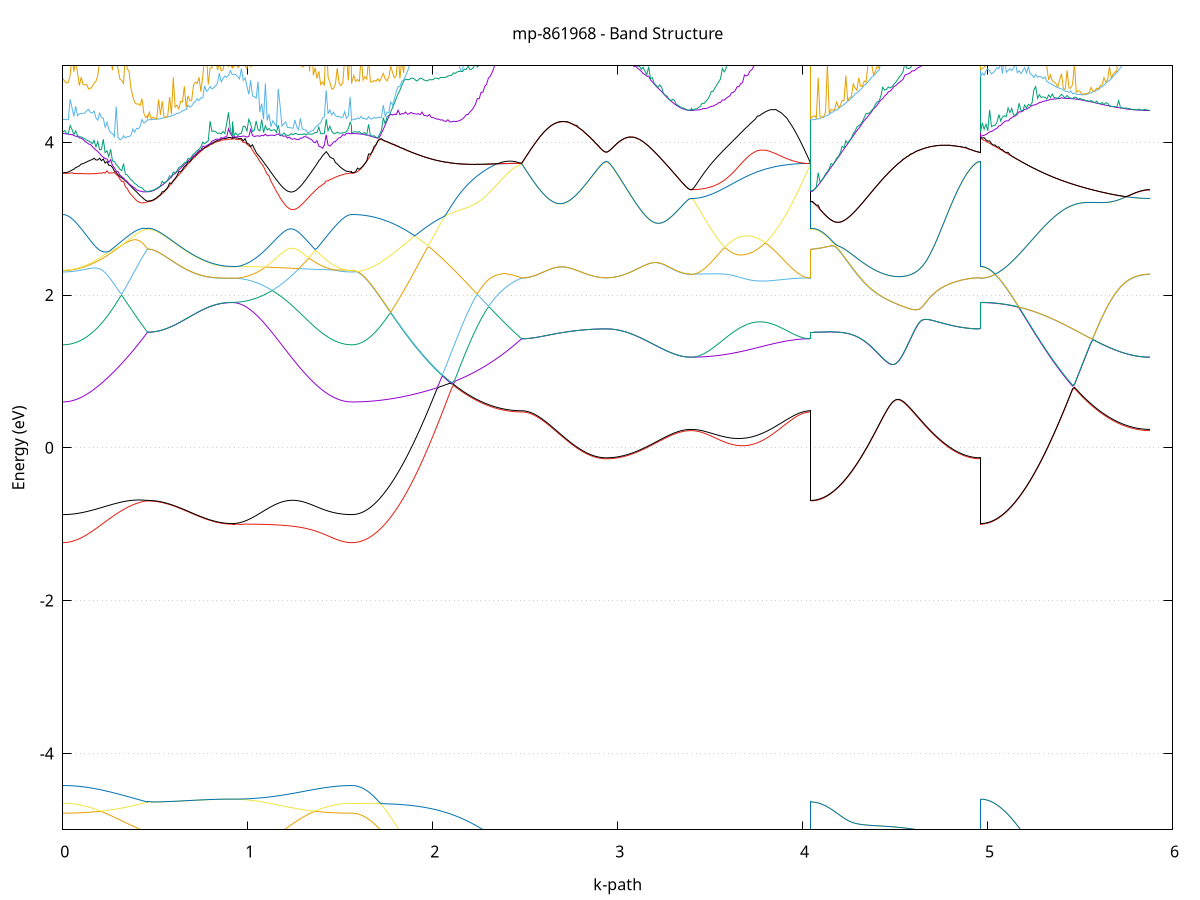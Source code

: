 set title 'mp-861968 - Band Structure'
set xlabel 'k-path'
set ylabel 'Energy (eV)'
set grid y
set yrange [-5:5]
set terminal png size 800,600
set output 'mp-861968_bands_gnuplot.png'
plot '-' using 1:2 with lines notitle, '-' using 1:2 with lines notitle, '-' using 1:2 with lines notitle, '-' using 1:2 with lines notitle, '-' using 1:2 with lines notitle, '-' using 1:2 with lines notitle, '-' using 1:2 with lines notitle, '-' using 1:2 with lines notitle, '-' using 1:2 with lines notitle, '-' using 1:2 with lines notitle, '-' using 1:2 with lines notitle, '-' using 1:2 with lines notitle, '-' using 1:2 with lines notitle, '-' using 1:2 with lines notitle, '-' using 1:2 with lines notitle, '-' using 1:2 with lines notitle, '-' using 1:2 with lines notitle, '-' using 1:2 with lines notitle, '-' using 1:2 with lines notitle, '-' using 1:2 with lines notitle, '-' using 1:2 with lines notitle, '-' using 1:2 with lines notitle, '-' using 1:2 with lines notitle, '-' using 1:2 with lines notitle, '-' using 1:2 with lines notitle, '-' using 1:2 with lines notitle, '-' using 1:2 with lines notitle, '-' using 1:2 with lines notitle, '-' using 1:2 with lines notitle, '-' using 1:2 with lines notitle, '-' using 1:2 with lines notitle, '-' using 1:2 with lines notitle, '-' using 1:2 with lines notitle, '-' using 1:2 with lines notitle, '-' using 1:2 with lines notitle, '-' using 1:2 with lines notitle
0.000000 -26.273515
0.009957 -26.273515
0.019913 -26.273515
0.029870 -26.273515
0.039826 -26.273415
0.049783 -26.273415
0.059739 -26.273315
0.069696 -26.273215
0.079653 -26.273115
0.089609 -26.273015
0.099566 -26.272915
0.109522 -26.272715
0.119479 -26.272615
0.129436 -26.272415
0.139392 -26.272315
0.149349 -26.272115
0.159305 -26.271915
0.169262 -26.271715
0.179218 -26.271515
0.189175 -26.271315
0.199132 -26.271115
0.209088 -26.270915
0.219045 -26.270715
0.229001 -26.270515
0.238958 -26.270215
0.248915 -26.270015
0.258871 -26.269815
0.268828 -26.269615
0.278784 -26.269415
0.288741 -26.269215
0.298697 -26.269015
0.308654 -26.268815
0.318611 -26.268615
0.328567 -26.268415
0.338524 -26.268215
0.348480 -26.268115
0.358437 -26.267915
0.368394 -26.267815
0.378350 -26.267715
0.388307 -26.267615
0.398263 -26.267515
0.408220 -26.267415
0.418176 -26.267315
0.428133 -26.267215
0.438090 -26.267215
0.448046 -26.267215
0.458003 -26.267215
0.458003 -26.267215
0.467959 -26.267215
0.477916 -26.267215
0.487873 -26.267315
0.497829 -26.267315
0.507786 -26.267415
0.517742 -26.267515
0.527699 -26.267615
0.537655 -26.267715
0.547612 -26.267915
0.557569 -26.268015
0.567525 -26.268215
0.577482 -26.268415
0.587438 -26.268515
0.597395 -26.268715
0.607352 -26.269015
0.617308 -26.269215
0.627265 -26.269415
0.637221 -26.269615
0.647178 -26.269915
0.657134 -26.270115
0.667091 -26.270315
0.677048 -26.270615
0.687004 -26.270815
0.696961 -26.271015
0.706917 -26.271315
0.716874 -26.271515
0.726831 -26.271715
0.736787 -26.272015
0.746744 -26.272215
0.756700 -26.272415
0.766657 -26.272615
0.776613 -26.272815
0.786570 -26.273015
0.796527 -26.273115
0.806483 -26.273315
0.816440 -26.273515
0.826396 -26.273615
0.836353 -26.273715
0.846309 -26.273815
0.856266 -26.273915
0.866223 -26.274015
0.876179 -26.274115
0.886136 -26.274115
0.896092 -26.274215
0.906049 -26.274215
0.916006 -26.274215
0.916006 -26.274215
0.925969 -26.274215
0.935933 -26.274115
0.945897 -26.274115
0.955861 -26.274015
0.965825 -26.273815
0.975788 -26.273715
0.985752 -26.273515
0.995716 -26.273315
1.005680 -26.273115
1.015643 -26.272815
1.025607 -26.272515
1.035571 -26.272215
1.045535 -26.271915
1.055499 -26.271615
1.065462 -26.271315
1.075426 -26.271015
1.085390 -26.270615
1.095354 -26.270315
1.105318 -26.270215
1.115281 -26.270215
1.125245 -26.270215
1.135209 -26.270215
1.145173 -26.270215
1.155137 -26.270115
1.165100 -26.270115
1.175064 -26.270115
1.185028 -26.270115
1.194992 -26.270115
1.204955 -26.270115
1.214919 -26.270015
1.224883 -26.270015
1.234847 -26.270015
1.244811 -26.270015
1.254774 -26.270015
1.264738 -26.270015
1.274702 -26.269915
1.284666 -26.269915
1.294630 -26.269915
1.304593 -26.269915
1.314557 -26.269915
1.324521 -26.269915
1.334485 -26.269915
1.344449 -26.269815
1.354412 -26.269815
1.364376 -26.269815
1.374340 -26.269815
1.384304 -26.269815
1.394267 -26.270215
1.404231 -26.270515
1.414195 -26.270815
1.424159 -26.271115
1.434123 -26.271415
1.444086 -26.271715
1.454050 -26.271915
1.464014 -26.272215
1.473978 -26.272415
1.483942 -26.272715
1.493905 -26.272915
1.503869 -26.273015
1.513833 -26.273215
1.523797 -26.273315
1.533761 -26.273415
1.543724 -26.273515
1.553688 -26.273515
1.563652 -26.273515
1.563652 -26.273515
1.573620 -26.273515
1.583589 -26.273515
1.593557 -26.273415
1.603525 -26.273315
1.613493 -26.273115
1.623462 -26.273015
1.633430 -26.272815
1.643398 -26.272615
1.653367 -26.272315
1.663335 -26.272015
1.673303 -26.271715
1.683272 -26.271415
1.693240 -26.271015
1.703208 -26.270615
1.713176 -26.270215
1.723145 -26.269715
1.733113 -26.269215
1.743081 -26.268715
1.753050 -26.268215
1.763018 -26.267615
1.772986 -26.267115
1.782955 -26.266515
1.792923 -26.265915
1.802891 -26.265215
1.812860 -26.264615
1.822828 -26.263915
1.832796 -26.263215
1.842764 -26.262515
1.852733 -26.261815
1.862701 -26.261015
1.872669 -26.260315
1.882638 -26.259515
1.892606 -26.258715
1.902574 -26.257915
1.912543 -26.257115
1.922511 -26.256315
1.932479 -26.255515
1.942448 -26.254615
1.952416 -26.253815
1.962384 -26.253015
1.972352 -26.252115
1.982321 -26.251315
1.992289 -26.250415
2.002257 -26.249615
2.012226 -26.248715
2.022194 -26.247815
2.032162 -26.247015
2.042131 -26.246115
2.052099 -26.245315
2.062067 -26.244415
2.072035 -26.243615
2.082004 -26.242815
2.091972 -26.241915
2.101940 -26.241115
2.111909 -26.240315
2.121877 -26.239515
2.131845 -26.238715
2.141814 -26.237915
2.151782 -26.237215
2.161750 -26.236415
2.171719 -26.235715
2.181687 -26.234915
2.191655 -26.234215
2.201623 -26.233515
2.211592 -26.232915
2.221560 -26.232215
2.231528 -26.231615
2.241497 -26.230915
2.251465 -26.230315
2.261433 -26.229815
2.271402 -26.229215
2.281370 -26.228715
2.291338 -26.228215
2.301306 -26.227715
2.311275 -26.227215
2.321243 -26.226815
2.331211 -26.226315
2.341180 -26.225915
2.351148 -26.225615
2.361116 -26.225215
2.371085 -26.224915
2.381053 -26.224615
2.391021 -26.224415
2.400990 -26.224115
2.410958 -26.223915
2.420926 -26.223715
2.430894 -26.223615
2.440863 -26.223415
2.450831 -26.223315
2.460799 -26.223315
2.470768 -26.223215
2.480736 -26.223215
2.480736 -26.223215
2.490693 -26.223215
2.500649 -26.223215
2.510606 -26.223315
2.520562 -26.223315
2.530519 -26.223315
2.540475 -26.223415
2.550432 -26.223415
2.560389 -26.223515
2.570345 -26.223515
2.580302 -26.223615
2.590258 -26.223715
2.600215 -26.223815
2.610172 -26.223915
2.620128 -26.224015
2.630085 -26.224115
2.640041 -26.224215
2.649998 -26.224315
2.659954 -26.224415
2.669911 -26.224515
2.679868 -26.224615
2.689824 -26.224715
2.699781 -26.224815
2.709737 -26.224915
2.719694 -26.225115
2.729651 -26.225215
2.739607 -26.225315
2.749564 -26.225415
2.759520 -26.225515
2.769477 -26.225615
2.779433 -26.225715
2.789390 -26.225815
2.799347 -26.225915
2.809303 -26.226015
2.819260 -26.226115
2.829216 -26.226215
2.839173 -26.226215
2.849130 -26.226315
2.859086 -26.226415
2.869043 -26.226415
2.878999 -26.226515
2.888956 -26.226515
2.898912 -26.226515
2.908869 -26.226615
2.918826 -26.226615
2.928782 -26.226615
2.938739 -26.226615
2.938739 -26.226615
2.948695 -26.226615
2.958652 -26.226615
2.968609 -26.226615
2.978565 -26.226515
2.988522 -26.226515
2.998478 -26.226515
3.008435 -26.226415
3.018391 -26.226415
3.028348 -26.226315
3.038305 -26.226215
3.048261 -26.226215
3.058218 -26.226115
3.068174 -26.226015
3.078131 -26.225915
3.088088 -26.225815
3.098044 -26.225715
3.108001 -26.225615
3.117957 -26.225515
3.127914 -26.225415
3.137870 -26.225315
3.147827 -26.225215
3.157784 -26.225115
3.167740 -26.225015
3.177697 -26.224915
3.187653 -26.224815
3.197610 -26.224615
3.207567 -26.224515
3.217523 -26.224415
3.227480 -26.224315
3.237436 -26.224215
3.247393 -26.224115
3.257349 -26.224015
3.267306 -26.223915
3.277263 -26.223815
3.287219 -26.223815
3.297176 -26.223715
3.307132 -26.223615
3.317089 -26.223515
3.327045 -26.223515
3.337002 -26.223415
3.346959 -26.223415
3.356915 -26.223415
3.366872 -26.223315
3.376828 -26.223315
3.386785 -26.223315
3.396742 -26.223315
3.396742 -26.223315
3.406705 -26.223315
3.416669 -26.223315
3.426633 -26.223415
3.436597 -26.223415
3.446561 -26.223515
3.456524 -26.223615
3.466488 -26.223715
3.476452 -26.223815
3.486416 -26.223915
3.496379 -26.224015
3.506343 -26.224215
3.516307 -26.224315
3.526271 -26.224515
3.536235 -26.224615
3.546198 -26.224815
3.556162 -26.224915
3.566126 -26.225115
3.576090 -26.225315
3.586054 -26.225415
3.596017 -26.225615
3.605981 -26.225715
3.615945 -26.225815
3.625909 -26.226015
3.635873 -26.226115
3.645836 -26.226215
3.655800 -26.226315
3.665764 -26.226415
3.675728 -26.226415
3.685691 -26.226515
3.695655 -26.226515
3.705619 -26.226615
3.715583 -26.226615
3.725547 -26.226615
3.735510 -26.226615
3.745474 -26.226515
3.755438 -26.226515
3.765402 -26.226415
3.775366 -26.226415
3.785329 -26.226315
3.795293 -26.226215
3.805257 -26.226115
3.815221 -26.225915
3.825185 -26.225815
3.835148 -26.225715
3.845112 -26.225515
3.855076 -26.225415
3.865040 -26.225215
3.875003 -26.225015
3.884967 -26.224915
3.894931 -26.224715
3.904895 -26.224615
3.914859 -26.224415
3.924822 -26.224315
3.934786 -26.224115
3.944750 -26.224015
3.954714 -26.223815
3.964678 -26.223715
3.974641 -26.223615
3.984605 -26.223515
3.994569 -26.223415
4.004533 -26.223315
4.014497 -26.223315
4.024460 -26.223315
4.034424 -26.223215
4.044388 -26.223215
4.044388 -26.267215
4.054356 -26.267215
4.064325 -26.267115
4.074293 -26.267115
4.084261 -26.267015
4.094229 -26.266915
4.104198 -26.266715
4.114166 -26.266615
4.124134 -26.266415
4.134103 -26.266215
4.144071 -26.265915
4.154039 -26.265715
4.164008 -26.265415
4.173976 -26.265115
4.183944 -26.264815
4.193912 -26.264415
4.203881 -26.264015
4.213849 -26.263615
4.223817 -26.263215
4.233786 -26.262815
4.243754 -26.262315
4.253722 -26.261915
4.263691 -26.261415
4.273659 -26.260915
4.283627 -26.260315
4.293596 -26.259815
4.303564 -26.259215
4.313532 -26.258715
4.323500 -26.258115
4.333469 -26.257515
4.343437 -26.256815
4.353405 -26.256215
4.363374 -26.255615
4.373342 -26.254915
4.383310 -26.254315
4.393279 -26.253615
4.403247 -26.252915
4.413215 -26.252215
4.423184 -26.251515
4.433152 -26.250815
4.443120 -26.250115
4.453088 -26.249415
4.463057 -26.248715
4.473025 -26.247915
4.482993 -26.247215
4.492962 -26.246515
4.502930 -26.245815
4.512898 -26.245115
4.522867 -26.244315
4.532835 -26.243615
4.542803 -26.242915
4.552771 -26.242215
4.562740 -26.241515
4.572708 -26.240815
4.582676 -26.240115
4.592645 -26.239515
4.602613 -26.238815
4.612581 -26.238115
4.622550 -26.237515
4.632518 -26.236915
4.642486 -26.236215
4.652455 -26.235615
4.662423 -26.235015
4.672391 -26.234515
4.682359 -26.233915
4.692328 -26.233415
4.702296 -26.232915
4.712264 -26.232415
4.722233 -26.231915
4.732201 -26.231415
4.742169 -26.231015
4.752138 -26.230515
4.762106 -26.230215
4.772074 -26.229815
4.782042 -26.229415
4.792011 -26.229115
4.801979 -26.228815
4.811947 -26.228515
4.821916 -26.228215
4.831884 -26.228015
4.841852 -26.227815
4.851821 -26.227615
4.861789 -26.227415
4.871757 -26.227215
4.881726 -26.227115
4.891694 -26.227015
4.901662 -26.226915
4.911630 -26.226815
4.921599 -26.226715
4.931567 -26.226715
4.941535 -26.226615
4.951504 -26.226615
4.961472 -26.226615
4.961472 -26.274215
4.971440 -26.274215
4.981409 -26.274115
4.991377 -26.274115
5.001345 -26.274015
5.011314 -26.273815
5.021282 -26.273615
5.031250 -26.273415
5.041218 -26.273215
5.051187 -26.273015
5.061155 -26.272715
5.071123 -26.272315
5.081092 -26.272015
5.091060 -26.271615
5.101028 -26.271215
5.110997 -26.270815
5.120965 -26.270315
5.130933 -26.269815
5.140902 -26.269315
5.150870 -26.268815
5.160838 -26.268215
5.170806 -26.267715
5.180775 -26.267115
5.190743 -26.266415
5.200711 -26.265815
5.210680 -26.265115
5.220648 -26.264415
5.230616 -26.263715
5.240585 -26.263015
5.250553 -26.262315
5.260521 -26.261515
5.270489 -26.260815
5.280458 -26.260015
5.290426 -26.259215
5.300394 -26.258415
5.310363 -26.257615
5.320331 -26.256715
5.330299 -26.255915
5.340268 -26.255115
5.350236 -26.254215
5.360204 -26.253415
5.370173 -26.252515
5.380141 -26.251615
5.390109 -26.250815
5.400077 -26.249915
5.410046 -26.249015
5.420014 -26.248215
5.429982 -26.247315
5.439951 -26.246415
5.449919 -26.245615
5.459887 -26.244715
5.469856 -26.243915
5.479824 -26.243015
5.489792 -26.242215
5.499760 -26.241415
5.509729 -26.240515
5.519697 -26.239715
5.529665 -26.238915
5.539634 -26.238215
5.549602 -26.237415
5.559570 -26.236615
5.569539 -26.235915
5.579507 -26.235115
5.589475 -26.234415
5.599444 -26.233715
5.609412 -26.233015
5.619380 -26.232415
5.629348 -26.231715
5.639317 -26.231115
5.649285 -26.230515
5.659253 -26.229915
5.669222 -26.229315
5.679190 -26.228815
5.689158 -26.228315
5.699127 -26.227815
5.709095 -26.227315
5.719063 -26.226915
5.729032 -26.226415
5.739000 -26.226015
5.748968 -26.225715
5.758936 -26.225315
5.768905 -26.225015
5.778873 -26.224715
5.788841 -26.224415
5.798810 -26.224215
5.808778 -26.224015
5.818746 -26.223815
5.828715 -26.223715
5.838683 -26.223515
5.848651 -26.223415
5.858619 -26.223415
5.868588 -26.223315
5.878556 -26.223315
e
0.000000 -26.269715
0.009957 -26.269715
0.019913 -26.269615
0.029870 -26.269615
0.039826 -26.269515
0.049783 -26.269515
0.059739 -26.269415
0.069696 -26.269315
0.079653 -26.269215
0.089609 -26.269115
0.099566 -26.268915
0.109522 -26.268815
0.119479 -26.268715
0.129436 -26.268515
0.139392 -26.268315
0.149349 -26.268115
0.159305 -26.267915
0.169262 -26.267715
0.179218 -26.267515
0.189175 -26.267315
0.199132 -26.267115
0.209088 -26.266915
0.219045 -26.266615
0.229001 -26.266415
0.238958 -26.266215
0.248915 -26.266015
0.258871 -26.265715
0.268828 -26.265515
0.278784 -26.265315
0.288741 -26.265115
0.298697 -26.264815
0.308654 -26.264615
0.318611 -26.264415
0.328567 -26.264215
0.338524 -26.264115
0.348480 -26.263915
0.358437 -26.263715
0.368394 -26.263615
0.378350 -26.263415
0.388307 -26.263315
0.398263 -26.263215
0.408220 -26.263115
0.418176 -26.263115
0.428133 -26.263015
0.438090 -26.263015
0.448046 -26.262915
0.458003 -26.262915
0.458003 -26.262915
0.467959 -26.262915
0.477916 -26.263015
0.487873 -26.263015
0.497829 -26.263115
0.507786 -26.263215
0.517742 -26.263315
0.527699 -26.263415
0.537655 -26.263515
0.547612 -26.263715
0.557569 -26.263815
0.567525 -26.264015
0.577482 -26.264215
0.587438 -26.264415
0.597395 -26.264615
0.607352 -26.264815
0.617308 -26.265015
0.627265 -26.265315
0.637221 -26.265515
0.647178 -26.265815
0.657134 -26.266015
0.667091 -26.266315
0.677048 -26.266515
0.687004 -26.266815
0.696961 -26.267015
0.706917 -26.267315
0.716874 -26.267515
0.726831 -26.267815
0.736787 -26.268015
0.746744 -26.268215
0.756700 -26.268515
0.766657 -26.268715
0.776613 -26.268915
0.786570 -26.269115
0.796527 -26.269215
0.806483 -26.269415
0.816440 -26.269615
0.826396 -26.269715
0.836353 -26.269915
0.846309 -26.270015
0.856266 -26.270115
0.866223 -26.270215
0.876179 -26.270215
0.886136 -26.270315
0.896092 -26.270315
0.906049 -26.270315
0.916006 -26.270415
0.916006 -26.270415
0.925969 -26.270415
0.935933 -26.270415
0.945897 -26.270415
0.955861 -26.270315
0.965825 -26.270315
0.975788 -26.270315
0.985752 -26.270315
0.995716 -26.270315
1.005680 -26.270315
1.015643 -26.270315
1.025607 -26.270315
1.035571 -26.270315
1.045535 -26.270315
1.055499 -26.270315
1.065462 -26.270315
1.075426 -26.270315
1.085390 -26.270215
1.095354 -26.270215
1.105318 -26.270015
1.115281 -26.269615
1.125245 -26.269315
1.135209 -26.269015
1.145173 -26.268715
1.155137 -26.268515
1.165100 -26.268215
1.175064 -26.268015
1.185028 -26.267815
1.194992 -26.267615
1.204955 -26.267415
1.214919 -26.267315
1.224883 -26.267215
1.234847 -26.267215
1.244811 -26.267215
1.254774 -26.267215
1.264738 -26.267215
1.274702 -26.267315
1.284666 -26.267415
1.294630 -26.267615
1.304593 -26.267715
1.314557 -26.267915
1.324521 -26.268215
1.334485 -26.268415
1.344449 -26.268715
1.354412 -26.268915
1.364376 -26.269215
1.374340 -26.269515
1.384304 -26.269815
1.394267 -26.269815
1.404231 -26.269815
1.414195 -26.269715
1.424159 -26.269715
1.434123 -26.269715
1.444086 -26.269715
1.454050 -26.269715
1.464014 -26.269715
1.473978 -26.269715
1.483942 -26.269715
1.493905 -26.269715
1.503869 -26.269715
1.513833 -26.269715
1.523797 -26.269715
1.533761 -26.269715
1.543724 -26.269715
1.553688 -26.269715
1.563652 -26.269715
1.563652 -26.269715
1.573620 -26.269615
1.583589 -26.269615
1.593557 -26.269515
1.603525 -26.269415
1.613493 -26.269315
1.623462 -26.269115
1.633430 -26.268915
1.643398 -26.268715
1.653367 -26.268415
1.663335 -26.268115
1.673303 -26.267815
1.683272 -26.267515
1.693240 -26.267115
1.703208 -26.266715
1.713176 -26.266215
1.723145 -26.265815
1.733113 -26.265315
1.743081 -26.264815
1.753050 -26.264315
1.763018 -26.263715
1.772986 -26.263115
1.782955 -26.262515
1.792923 -26.261915
1.802891 -26.261315
1.812860 -26.260615
1.822828 -26.259915
1.832796 -26.259215
1.842764 -26.258515
1.852733 -26.257815
1.862701 -26.257015
1.872669 -26.256315
1.882638 -26.255515
1.892606 -26.254715
1.902574 -26.253915
1.912543 -26.253115
1.922511 -26.252315
1.932479 -26.251415
1.942448 -26.250615
1.952416 -26.249815
1.962384 -26.248915
1.972352 -26.248115
1.982321 -26.247215
1.992289 -26.246315
2.002257 -26.245515
2.012226 -26.244615
2.022194 -26.243815
2.032162 -26.242915
2.042131 -26.242015
2.052099 -26.241215
2.062067 -26.240315
2.072035 -26.239515
2.082004 -26.238615
2.091972 -26.237815
2.101940 -26.237015
2.111909 -26.236215
2.121877 -26.235415
2.131845 -26.234615
2.141814 -26.233815
2.151782 -26.233015
2.161750 -26.232315
2.171719 -26.231515
2.181687 -26.230815
2.191655 -26.230115
2.201623 -26.229415
2.211592 -26.228715
2.221560 -26.228015
2.231528 -26.227415
2.241497 -26.226815
2.251465 -26.226215
2.261433 -26.225615
2.271402 -26.225015
2.281370 -26.224515
2.291338 -26.224015
2.301306 -26.223515
2.311275 -26.223015
2.321243 -26.222615
2.331211 -26.222215
2.341180 -26.221815
2.351148 -26.221415
2.361116 -26.221015
2.371085 -26.220715
2.381053 -26.220415
2.391021 -26.220215
2.400990 -26.219915
2.410958 -26.219715
2.420926 -26.219515
2.430894 -26.219415
2.440863 -26.219315
2.450831 -26.219215
2.460799 -26.219115
2.470768 -26.219015
2.480736 -26.219015
2.480736 -26.219015
2.490693 -26.219015
2.500649 -26.219115
2.510606 -26.219115
2.520562 -26.219115
2.530519 -26.219115
2.540475 -26.219215
2.550432 -26.219315
2.560389 -26.219315
2.570345 -26.219415
2.580302 -26.219515
2.590258 -26.219615
2.600215 -26.219615
2.610172 -26.219715
2.620128 -26.219815
2.630085 -26.220015
2.640041 -26.220115
2.649998 -26.220215
2.659954 -26.220315
2.669911 -26.220415
2.679868 -26.220615
2.689824 -26.220715
2.699781 -26.220815
2.709737 -26.220915
2.719694 -26.221115
2.729651 -26.221215
2.739607 -26.221315
2.749564 -26.221415
2.759520 -26.221615
2.769477 -26.221715
2.779433 -26.221815
2.789390 -26.221915
2.799347 -26.222015
2.809303 -26.222115
2.819260 -26.222215
2.829216 -26.222315
2.839173 -26.222415
2.849130 -26.222415
2.859086 -26.222515
2.869043 -26.222615
2.878999 -26.222615
2.888956 -26.222715
2.898912 -26.222715
2.908869 -26.222715
2.918826 -26.222715
2.928782 -26.222815
2.938739 -26.222815
2.938739 -26.222815
2.948695 -26.222815
2.958652 -26.222715
2.968609 -26.222715
2.978565 -26.222715
2.988522 -26.222715
2.998478 -26.222615
3.008435 -26.222615
3.018391 -26.222515
3.028348 -26.222415
3.038305 -26.222415
3.048261 -26.222315
3.058218 -26.222215
3.068174 -26.222115
3.078131 -26.222015
3.088088 -26.221915
3.098044 -26.221815
3.108001 -26.221715
3.117957 -26.221615
3.127914 -26.221515
3.137870 -26.221315
3.147827 -26.221215
3.157784 -26.221115
3.167740 -26.221015
3.177697 -26.220915
3.187653 -26.220715
3.197610 -26.220615
3.207567 -26.220515
3.217523 -26.220415
3.227480 -26.220215
3.237436 -26.220115
3.247393 -26.220015
3.257349 -26.219915
3.267306 -26.219815
3.277263 -26.219715
3.287219 -26.219615
3.297176 -26.219515
3.307132 -26.219515
3.317089 -26.219415
3.327045 -26.219315
3.337002 -26.219315
3.346959 -26.219215
3.356915 -26.219215
3.366872 -26.219215
3.376828 -26.219115
3.386785 -26.219115
3.396742 -26.219115
3.396742 -26.219115
3.406705 -26.219115
3.416669 -26.219115
3.426633 -26.219115
3.436597 -26.219115
3.446561 -26.219115
3.456524 -26.219115
3.466488 -26.219115
3.476452 -26.219115
3.486416 -26.219115
3.496379 -26.219115
3.506343 -26.219115
3.516307 -26.219115
3.526271 -26.219115
3.536235 -26.219115
3.546198 -26.219115
3.556162 -26.219115
3.566126 -26.219115
3.576090 -26.219115
3.586054 -26.219115
3.596017 -26.219115
3.605981 -26.219115
3.615945 -26.219115
3.625909 -26.219115
3.635873 -26.219115
3.645836 -26.219115
3.655800 -26.219115
3.665764 -26.219115
3.675728 -26.219115
3.685691 -26.219115
3.695655 -26.219115
3.705619 -26.219115
3.715583 -26.219115
3.725547 -26.219115
3.735510 -26.219115
3.745474 -26.219115
3.755438 -26.219115
3.765402 -26.219115
3.775366 -26.219115
3.785329 -26.219115
3.795293 -26.219115
3.805257 -26.219115
3.815221 -26.219115
3.825185 -26.219115
3.835148 -26.219115
3.845112 -26.219015
3.855076 -26.219015
3.865040 -26.219015
3.875003 -26.219015
3.884967 -26.219015
3.894931 -26.219015
3.904895 -26.219015
3.914859 -26.219015
3.924822 -26.219015
3.934786 -26.219015
3.944750 -26.219015
3.954714 -26.219015
3.964678 -26.219015
3.974641 -26.219015
3.984605 -26.219015
3.994569 -26.219015
4.004533 -26.219015
4.014497 -26.219015
4.024460 -26.219015
4.034424 -26.219015
4.044388 -26.219015
4.044388 -26.262915
4.054356 -26.262915
4.064325 -26.262915
4.074293 -26.262815
4.084261 -26.262715
4.094229 -26.262615
4.104198 -26.262515
4.114166 -26.262315
4.124134 -26.262115
4.134103 -26.261915
4.144071 -26.261715
4.154039 -26.261415
4.164008 -26.261115
4.173976 -26.260815
4.183944 -26.260515
4.193912 -26.260215
4.203881 -26.259815
4.213849 -26.259415
4.223817 -26.259015
4.233786 -26.258615
4.243754 -26.258115
4.253722 -26.257615
4.263691 -26.257115
4.273659 -26.256615
4.283627 -26.256115
4.293596 -26.255615
4.303564 -26.255015
4.313532 -26.254415
4.323500 -26.253815
4.333469 -26.253215
4.343437 -26.252615
4.353405 -26.252015
4.363374 -26.251315
4.373342 -26.250715
4.383310 -26.250015
4.393279 -26.249415
4.403247 -26.248715
4.413215 -26.248015
4.423184 -26.247315
4.433152 -26.246615
4.443120 -26.245915
4.453088 -26.245215
4.463057 -26.244515
4.473025 -26.243715
4.482993 -26.243015
4.492962 -26.242315
4.502930 -26.241615
4.512898 -26.240915
4.522867 -26.240115
4.532835 -26.239415
4.542803 -26.238715
4.552771 -26.238015
4.562740 -26.237315
4.572708 -26.236615
4.582676 -26.236015
4.592645 -26.235315
4.602613 -26.234615
4.612581 -26.234015
4.622550 -26.233315
4.632518 -26.232715
4.642486 -26.232115
4.652455 -26.231515
4.662423 -26.230915
4.672391 -26.230315
4.682359 -26.229815
4.692328 -26.229315
4.702296 -26.228715
4.712264 -26.228215
4.722233 -26.227815
4.732201 -26.227315
4.742169 -26.226915
4.752138 -26.226515
4.762106 -26.226115
4.772074 -26.225715
4.782042 -26.225415
4.792011 -26.225115
4.801979 -26.224815
4.811947 -26.224515
4.821916 -26.224215
4.831884 -26.224015
4.841852 -26.223815
4.851821 -26.223615
4.861789 -26.223515
4.871757 -26.223315
4.881726 -26.223215
4.891694 -26.223115
4.901662 -26.223015
4.911630 -26.222915
4.921599 -26.222915
4.931567 -26.222815
4.941535 -26.222815
4.951504 -26.222815
4.961472 -26.222815
4.961472 -26.270415
4.971440 -26.270315
4.981409 -26.270315
4.991377 -26.270215
5.001345 -26.270115
5.011314 -26.270015
5.021282 -26.269815
5.031250 -26.269615
5.041218 -26.269415
5.051187 -26.269115
5.061155 -26.268815
5.071123 -26.268515
5.081092 -26.268115
5.091060 -26.267715
5.101028 -26.267315
5.110997 -26.266915
5.120965 -26.266415
5.130933 -26.265915
5.140902 -26.265415
5.150870 -26.264915
5.160838 -26.264315
5.170806 -26.263715
5.180775 -26.263115
5.190743 -26.262515
5.200711 -26.261815
5.210680 -26.261215
5.220648 -26.260515
5.230616 -26.259815
5.240585 -26.259015
5.250553 -26.258315
5.260521 -26.257515
5.270489 -26.256815
5.280458 -26.256015
5.290426 -26.255215
5.300394 -26.254415
5.310363 -26.253615
5.320331 -26.252715
5.330299 -26.251915
5.340268 -26.251015
5.350236 -26.250215
5.360204 -26.249315
5.370173 -26.248515
5.380141 -26.247615
5.390109 -26.246715
5.400077 -26.245815
5.410046 -26.245015
5.420014 -26.244115
5.429982 -26.243215
5.439951 -26.242415
5.449919 -26.241515
5.459887 -26.240615
5.469856 -26.239815
5.479824 -26.238915
5.489792 -26.238115
5.499760 -26.237315
5.509729 -26.236415
5.519697 -26.235615
5.529665 -26.234815
5.539634 -26.234015
5.549602 -26.233215
5.559570 -26.232515
5.569539 -26.231715
5.579507 -26.231015
5.589475 -26.230315
5.599444 -26.229615
5.609412 -26.228915
5.619380 -26.228215
5.629348 -26.227615
5.639317 -26.226915
5.649285 -26.226315
5.659253 -26.225715
5.669222 -26.225215
5.679190 -26.224615
5.689158 -26.224115
5.699127 -26.223615
5.709095 -26.223115
5.719063 -26.222715
5.729032 -26.222315
5.739000 -26.221915
5.748968 -26.221515
5.758936 -26.221115
5.768905 -26.220815
5.778873 -26.220515
5.788841 -26.220315
5.798810 -26.220015
5.808778 -26.219815
5.818746 -26.219615
5.828715 -26.219515
5.838683 -26.219315
5.848651 -26.219215
5.858619 -26.219215
5.868588 -26.219115
5.878556 -26.219115
e
0.000000 -26.162015
0.009957 -26.162015
0.019913 -26.162115
0.029870 -26.162115
0.039826 -26.162215
0.049783 -26.162215
0.059739 -26.162315
0.069696 -26.162415
0.079653 -26.162515
0.089609 -26.162715
0.099566 -26.162815
0.109522 -26.163015
0.119479 -26.163115
0.129436 -26.163315
0.139392 -26.163515
0.149349 -26.163715
0.159305 -26.163915
0.169262 -26.164115
0.179218 -26.164315
0.189175 -26.164615
0.199132 -26.164815
0.209088 -26.165115
0.219045 -26.165315
0.229001 -26.165515
0.238958 -26.165815
0.248915 -26.166015
0.258871 -26.166315
0.268828 -26.166515
0.278784 -26.166815
0.288741 -26.167015
0.298697 -26.167215
0.308654 -26.167515
0.318611 -26.167715
0.328567 -26.167915
0.338524 -26.168115
0.348480 -26.168315
0.358437 -26.168415
0.368394 -26.168615
0.378350 -26.168715
0.388307 -26.168915
0.398263 -26.169015
0.408220 -26.169115
0.418176 -26.169215
0.428133 -26.169215
0.438090 -26.169315
0.448046 -26.169315
0.458003 -26.169315
0.458003 -26.169315
0.467959 -26.169315
0.477916 -26.169315
0.487873 -26.169215
0.497829 -26.169215
0.507786 -26.169115
0.517742 -26.169015
0.527699 -26.168815
0.537655 -26.168715
0.547612 -26.168515
0.557569 -26.168415
0.567525 -26.168215
0.577482 -26.168015
0.587438 -26.167815
0.597395 -26.167615
0.607352 -26.167315
0.617308 -26.167115
0.627265 -26.166915
0.637221 -26.166615
0.647178 -26.166315
0.657134 -26.166115
0.667091 -26.165815
0.677048 -26.165615
0.687004 -26.165315
0.696961 -26.165015
0.706917 -26.164815
0.716874 -26.164515
0.726831 -26.164315
0.736787 -26.164015
0.746744 -26.163815
0.756700 -26.163515
0.766657 -26.163315
0.776613 -26.163115
0.786570 -26.162915
0.796527 -26.162715
0.806483 -26.162515
0.816440 -26.162415
0.826396 -26.162215
0.836353 -26.162115
0.846309 -26.162015
0.856266 -26.161915
0.866223 -26.161815
0.876179 -26.161715
0.886136 -26.161615
0.896092 -26.161615
0.906049 -26.161615
0.916006 -26.161615
0.916006 -26.161615
0.925969 -26.161615
0.935933 -26.161615
0.945897 -26.161615
0.955861 -26.161615
0.965825 -26.161615
0.975788 -26.161615
0.985752 -26.161615
0.995716 -26.161715
1.005680 -26.161915
1.015643 -26.162215
1.025607 -26.162515
1.035571 -26.162815
1.045535 -26.163115
1.055499 -26.163415
1.065462 -26.163815
1.075426 -26.164115
1.085390 -26.164515
1.095354 -26.164815
1.105318 -26.165215
1.115281 -26.165515
1.125245 -26.165815
1.135209 -26.166215
1.145173 -26.166515
1.155137 -26.166815
1.165100 -26.167015
1.175064 -26.167315
1.185028 -26.167515
1.194992 -26.167615
1.204955 -26.167815
1.214919 -26.167915
1.224883 -26.168015
1.234847 -26.168015
1.244811 -26.168115
1.254774 -26.168015
1.264738 -26.168015
1.274702 -26.167915
1.284666 -26.167815
1.294630 -26.167615
1.304593 -26.167415
1.314557 -26.167215
1.324521 -26.167015
1.334485 -26.166715
1.344449 -26.166415
1.354412 -26.166115
1.364376 -26.165815
1.374340 -26.165515
1.384304 -26.165115
1.394267 -26.164815
1.404231 -26.164515
1.414195 -26.164115
1.424159 -26.163815
1.434123 -26.163515
1.444086 -26.163215
1.454050 -26.162915
1.464014 -26.162615
1.473978 -26.162415
1.483942 -26.162115
1.493905 -26.162015
1.503869 -26.162015
1.513833 -26.162015
1.523797 -26.162015
1.533761 -26.162015
1.543724 -26.162015
1.553688 -26.162015
1.563652 -26.162015
1.563652 -26.162015
1.573620 -26.162015
1.583589 -26.161915
1.593557 -26.161815
1.603525 -26.161615
1.613493 -26.161415
1.623462 -26.161115
1.633430 -26.160815
1.643398 -26.160415
1.653367 -26.160015
1.663335 -26.159515
1.673303 -26.159015
1.683272 -26.158415
1.693240 -26.157815
1.703208 -26.157215
1.713176 -26.156515
1.723145 -26.155715
1.733113 -26.154915
1.743081 -26.154115
1.753050 -26.153215
1.763018 -26.152315
1.772986 -26.151315
1.782955 -26.150315
1.792923 -26.149315
1.802891 -26.148215
1.812860 -26.147115
1.822828 -26.145915
1.832796 -26.144715
1.842764 -26.143515
1.852733 -26.142315
1.862701 -26.141015
1.872669 -26.139715
1.882638 -26.138315
1.892606 -26.137015
1.902574 -26.135615
1.912543 -26.134215
1.922511 -26.132715
1.932479 -26.131315
1.942448 -26.129815
1.952416 -26.128315
1.962384 -26.126815
1.972352 -26.125315
1.982321 -26.123815
1.992289 -26.122215
2.002257 -26.120715
2.012226 -26.119115
2.022194 -26.117615
2.032162 -26.116015
2.042131 -26.114515
2.052099 -26.112915
2.062067 -26.111315
2.072035 -26.109815
2.082004 -26.108215
2.091972 -26.106715
2.101940 -26.105215
2.111909 -26.103715
2.121877 -26.102215
2.131845 -26.100715
2.141814 -26.099215
2.151782 -26.097815
2.161750 -26.096415
2.171719 -26.095015
2.181687 -26.093615
2.191655 -26.092215
2.201623 -26.090915
2.211592 -26.089615
2.221560 -26.088415
2.231528 -26.087115
2.241497 -26.086015
2.251465 -26.084815
2.261433 -26.083715
2.271402 -26.083215
2.281370 -26.087915
2.291338 -26.092515
2.301306 -26.096815
2.311275 -26.101015
2.321243 -26.104915
2.331211 -26.108615
2.341180 -26.112115
2.351148 -26.115315
2.361116 -26.118315
2.371085 -26.121115
2.381053 -26.123715
2.391021 -26.126015
2.400990 -26.128115
2.410958 -26.130015
2.420926 -26.131615
2.430894 -26.132915
2.440863 -26.134115
2.450831 -26.134915
2.460799 -26.135515
2.470768 -26.135915
2.480736 -26.136015
2.480736 -26.136015
2.490693 -26.136015
2.500649 -26.136015
2.510606 -26.136015
2.520562 -26.136015
2.530519 -26.135915
2.540475 -26.135915
2.550432 -26.135815
2.560389 -26.135815
2.570345 -26.135715
2.580302 -26.135615
2.590258 -26.135515
2.600215 -26.135415
2.610172 -26.135315
2.620128 -26.135215
2.630085 -26.135115
2.640041 -26.135015
2.649998 -26.134915
2.659954 -26.134715
2.669911 -26.134615
2.679868 -26.134515
2.689824 -26.134415
2.699781 -26.134215
2.709737 -26.134115
2.719694 -26.134015
2.729651 -26.133815
2.739607 -26.133715
2.749564 -26.133615
2.759520 -26.133515
2.769477 -26.133415
2.779433 -26.133215
2.789390 -26.133115
2.799347 -26.133015
2.809303 -26.132915
2.819260 -26.132815
2.829216 -26.132715
2.839173 -26.132715
2.849130 -26.132615
2.859086 -26.132515
2.869043 -26.132515
2.878999 -26.132415
2.888956 -26.132415
2.898912 -26.132315
2.908869 -26.132315
2.918826 -26.132315
2.928782 -26.132315
2.938739 -26.132315
2.938739 -26.132315
2.948695 -26.132315
2.958652 -26.132315
2.968609 -26.132315
2.978565 -26.132315
2.988522 -26.132415
2.998478 -26.132415
3.008435 -26.132515
3.018391 -26.132515
3.028348 -26.132615
3.038305 -26.132715
3.048261 -26.132715
3.058218 -26.132815
3.068174 -26.132915
3.078131 -26.133015
3.088088 -26.133115
3.098044 -26.133215
3.108001 -26.133315
3.117957 -26.133515
3.127914 -26.133615
3.137870 -26.133715
3.147827 -26.133815
3.157784 -26.134015
3.167740 -26.134115
3.177697 -26.134215
3.187653 -26.134315
3.197610 -26.134515
3.207567 -26.134615
3.217523 -26.134715
3.227480 -26.134815
3.237436 -26.135015
3.247393 -26.135115
3.257349 -26.135215
3.267306 -26.135315
3.277263 -26.135415
3.287219 -26.135515
3.297176 -26.135615
3.307132 -26.135615
3.317089 -26.135715
3.327045 -26.135815
3.337002 -26.135815
3.346959 -26.135915
3.356915 -26.135915
3.366872 -26.136015
3.376828 -26.136015
3.386785 -26.136015
3.396742 -26.136015
3.396742 -26.136015
3.406705 -26.136015
3.416669 -26.136015
3.426633 -26.136015
3.436597 -26.136015
3.446561 -26.136015
3.456524 -26.136015
3.466488 -26.136015
3.476452 -26.136015
3.486416 -26.136015
3.496379 -26.136015
3.506343 -26.136015
3.516307 -26.136015
3.526271 -26.136015
3.536235 -26.136015
3.546198 -26.136115
3.556162 -26.136115
3.566126 -26.136115
3.576090 -26.136115
3.586054 -26.136115
3.596017 -26.136115
3.605981 -26.136115
3.615945 -26.136115
3.625909 -26.136115
3.635873 -26.136115
3.645836 -26.136115
3.655800 -26.136115
3.665764 -26.136115
3.675728 -26.136115
3.685691 -26.136115
3.695655 -26.136115
3.705619 -26.136115
3.715583 -26.136115
3.725547 -26.136115
3.735510 -26.136115
3.745474 -26.136115
3.755438 -26.136115
3.765402 -26.136115
3.775366 -26.136115
3.785329 -26.136115
3.795293 -26.136115
3.805257 -26.136115
3.815221 -26.136115
3.825185 -26.136115
3.835148 -26.136115
3.845112 -26.136115
3.855076 -26.136115
3.865040 -26.136115
3.875003 -26.136115
3.884967 -26.136115
3.894931 -26.136115
3.904895 -26.136115
3.914859 -26.136115
3.924822 -26.136115
3.934786 -26.136115
3.944750 -26.136115
3.954714 -26.136115
3.964678 -26.136115
3.974641 -26.136115
3.984605 -26.136015
3.994569 -26.136015
4.004533 -26.136015
4.014497 -26.136015
4.024460 -26.136015
4.034424 -26.136015
4.044388 -26.136015
4.044388 -26.169315
4.054356 -26.169315
4.064325 -26.169215
4.074293 -26.169115
4.084261 -26.168915
4.094229 -26.168615
4.104198 -26.168315
4.114166 -26.167915
4.124134 -26.167515
4.134103 -26.167015
4.144071 -26.166515
4.154039 -26.165915
4.164008 -26.165315
4.173976 -26.164615
4.183944 -26.163915
4.193912 -26.163115
4.203881 -26.162315
4.213849 -26.161415
4.223817 -26.160415
4.233786 -26.159515
4.243754 -26.158415
4.253722 -26.157415
4.263691 -26.156315
4.273659 -26.155115
4.283627 -26.153915
4.293596 -26.152715
4.303564 -26.151415
4.313532 -26.150115
4.323500 -26.148815
4.333469 -26.147415
4.343437 -26.146015
4.353405 -26.144615
4.363374 -26.143115
4.373342 -26.141615
4.383310 -26.140115
4.393279 -26.138515
4.403247 -26.137015
4.413215 -26.135415
4.423184 -26.133815
4.433152 -26.132215
4.443120 -26.130615
4.453088 -26.128915
4.463057 -26.127315
4.473025 -26.125615
4.482993 -26.123915
4.492962 -26.122315
4.502930 -26.120615
4.512898 -26.118915
4.522867 -26.117215
4.532835 -26.115615
4.542803 -26.113915
4.552771 -26.112215
4.562740 -26.110615
4.572708 -26.108915
4.582676 -26.107315
4.592645 -26.105715
4.602613 -26.104115
4.612581 -26.102515
4.622550 -26.101015
4.632518 -26.099415
4.642486 -26.097915
4.652455 -26.096515
4.662423 -26.095015
4.672391 -26.093615
4.682359 -26.092215
4.692328 -26.090915
4.702296 -26.089515
4.712264 -26.088315
4.722233 -26.087115
4.732201 -26.086015
4.742169 -26.085015
4.752138 -26.084215
4.762106 -26.086915
4.772074 -26.090815
4.782042 -26.094815
4.792011 -26.098715
4.801979 -26.102515
4.811947 -26.106015
4.821916 -26.109415
4.831884 -26.112515
4.841852 -26.115415
4.851821 -26.118115
4.861789 -26.120515
4.871757 -26.122715
4.881726 -26.124715
4.891694 -26.126515
4.901662 -26.128015
4.911630 -26.129315
4.921599 -26.130415
4.931567 -26.131215
4.941535 -26.131815
4.951504 -26.132115
4.961472 -26.132315
4.961472 -26.161615
4.971440 -26.161515
4.981409 -26.161515
4.991377 -26.161315
5.001345 -26.161215
5.011314 -26.160915
5.021282 -26.160715
5.031250 -26.160315
5.041218 -26.160015
5.051187 -26.159515
5.061155 -26.159115
5.071123 -26.158615
5.081092 -26.158015
5.091060 -26.157415
5.101028 -26.156715
5.110997 -26.156015
5.120965 -26.155315
5.130933 -26.154515
5.140902 -26.153715
5.150870 -26.152815
5.160838 -26.151915
5.170806 -26.150915
5.180775 -26.149915
5.190743 -26.148915
5.200711 -26.147815
5.210680 -26.146715
5.220648 -26.145615
5.230616 -26.144415
5.240585 -26.143215
5.250553 -26.141915
5.260521 -26.140715
5.270489 -26.139415
5.280458 -26.138015
5.290426 -26.136715
5.300394 -26.135315
5.310363 -26.133915
5.320331 -26.132515
5.330299 -26.131015
5.340268 -26.129615
5.350236 -26.128115
5.360204 -26.126615
5.370173 -26.125115
5.380141 -26.123615
5.390109 -26.122015
5.400077 -26.120515
5.410046 -26.118915
5.420014 -26.117415
5.429982 -26.115815
5.439951 -26.114315
5.449919 -26.112715
5.459887 -26.111215
5.469856 -26.109715
5.479824 -26.108115
5.489792 -26.106615
5.499760 -26.105115
5.509729 -26.103615
5.519697 -26.102115
5.529665 -26.100615
5.539634 -26.099215
5.549602 -26.097715
5.559570 -26.096315
5.569539 -26.094915
5.579507 -26.093515
5.589475 -26.092215
5.599444 -26.090915
5.609412 -26.089615
5.619380 -26.088315
5.629348 -26.087115
5.639317 -26.085915
5.649285 -26.084815
5.659253 -26.083715
5.669222 -26.083215
5.679190 -26.087915
5.689158 -26.092515
5.699127 -26.096815
5.709095 -26.100915
5.719063 -26.104815
5.729032 -26.108515
5.739000 -26.112015
5.748968 -26.115315
5.758936 -26.118315
5.768905 -26.121115
5.778873 -26.123715
5.788841 -26.126015
5.798810 -26.128115
5.808778 -26.129915
5.818746 -26.131515
5.828715 -26.132915
5.838683 -26.134015
5.848651 -26.134915
5.858619 -26.135515
5.868588 -26.135915
5.878556 -26.136015
e
0.000000 -26.161215
0.009957 -26.161215
0.019913 -26.161215
0.029870 -26.161215
0.039826 -26.161315
0.049783 -26.161415
0.059739 -26.161415
0.069696 -26.161515
0.079653 -26.161615
0.089609 -26.161815
0.099566 -26.161915
0.109522 -26.162115
0.119479 -26.162215
0.129436 -26.162415
0.139392 -26.162615
0.149349 -26.162815
0.159305 -26.163015
0.169262 -26.163215
0.179218 -26.163415
0.189175 -26.163615
0.199132 -26.163815
0.209088 -26.164015
0.219045 -26.164315
0.229001 -26.164515
0.238958 -26.164715
0.248915 -26.165015
0.258871 -26.165215
0.268828 -26.165415
0.278784 -26.165715
0.288741 -26.165915
0.298697 -26.166115
0.308654 -26.166315
0.318611 -26.166515
0.328567 -26.166715
0.338524 -26.166915
0.348480 -26.167115
0.358437 -26.167215
0.368394 -26.167415
0.378350 -26.167515
0.388307 -26.167715
0.398263 -26.167815
0.408220 -26.167815
0.418176 -26.167915
0.428133 -26.168015
0.438090 -26.168015
0.448046 -26.168115
0.458003 -26.168115
0.458003 -26.168115
0.467959 -26.168015
0.477916 -26.168015
0.487873 -26.168015
0.497829 -26.167915
0.507786 -26.167815
0.517742 -26.167715
0.527699 -26.167615
0.537655 -26.167515
0.547612 -26.167315
0.557569 -26.167215
0.567525 -26.167015
0.577482 -26.166815
0.587438 -26.166615
0.597395 -26.166415
0.607352 -26.166215
0.617308 -26.166015
0.627265 -26.165715
0.637221 -26.165515
0.647178 -26.165315
0.657134 -26.165015
0.667091 -26.164815
0.677048 -26.164515
0.687004 -26.164315
0.696961 -26.164015
0.706917 -26.163815
0.716874 -26.163515
0.726831 -26.163315
0.736787 -26.163115
0.746744 -26.162815
0.756700 -26.162615
0.766657 -26.162415
0.776613 -26.162215
0.786570 -26.162015
0.796527 -26.161815
0.806483 -26.161715
0.816440 -26.161515
0.826396 -26.161415
0.836353 -26.161215
0.846309 -26.161115
0.856266 -26.161015
0.866223 -26.160915
0.876179 -26.160815
0.886136 -26.160815
0.896092 -26.160715
0.906049 -26.160715
0.916006 -26.160715
0.916006 -26.160715
0.925969 -26.160715
0.935933 -26.160815
0.945897 -26.160915
0.955861 -26.161015
0.965825 -26.161115
0.975788 -26.161315
0.985752 -26.161515
0.995716 -26.161615
1.005680 -26.161615
1.015643 -26.161615
1.025607 -26.161615
1.035571 -26.161615
1.045535 -26.161615
1.055499 -26.161615
1.065462 -26.161615
1.075426 -26.161615
1.085390 -26.161615
1.095354 -26.161615
1.105318 -26.161715
1.115281 -26.161715
1.125245 -26.161715
1.135209 -26.161715
1.145173 -26.161715
1.155137 -26.161715
1.165100 -26.161715
1.175064 -26.161715
1.185028 -26.161715
1.194992 -26.161715
1.204955 -26.161815
1.214919 -26.161815
1.224883 -26.161815
1.234847 -26.161815
1.244811 -26.161815
1.254774 -26.161815
1.264738 -26.161815
1.274702 -26.161815
1.284666 -26.161815
1.294630 -26.161915
1.304593 -26.161915
1.314557 -26.161915
1.324521 -26.161915
1.334485 -26.161915
1.344449 -26.161915
1.354412 -26.161915
1.364376 -26.161915
1.374340 -26.161915
1.384304 -26.162015
1.394267 -26.162015
1.404231 -26.162015
1.414195 -26.162015
1.424159 -26.162015
1.434123 -26.162015
1.444086 -26.162015
1.454050 -26.162015
1.464014 -26.162015
1.473978 -26.162015
1.483942 -26.162015
1.493905 -26.161915
1.503869 -26.161715
1.513833 -26.161615
1.523797 -26.161415
1.533761 -26.161315
1.543724 -26.161215
1.553688 -26.161215
1.563652 -26.161215
1.563652 -26.161215
1.573620 -26.161115
1.583589 -26.161115
1.593557 -26.160915
1.603525 -26.160815
1.613493 -26.160515
1.623462 -26.160315
1.633430 -26.159915
1.643398 -26.159615
1.653367 -26.159115
1.663335 -26.158715
1.673303 -26.158115
1.683272 -26.157615
1.693240 -26.156915
1.703208 -26.156315
1.713176 -26.155615
1.723145 -26.154815
1.733113 -26.154015
1.743081 -26.153215
1.753050 -26.152315
1.763018 -26.151315
1.772986 -26.150415
1.782955 -26.149415
1.792923 -26.148315
1.802891 -26.147215
1.812860 -26.146115
1.822828 -26.144915
1.832796 -26.143715
1.842764 -26.142515
1.852733 -26.141315
1.862701 -26.140015
1.872669 -26.138715
1.882638 -26.137315
1.892606 -26.135915
1.902574 -26.134515
1.912543 -26.133115
1.922511 -26.131715
1.932479 -26.130215
1.942448 -26.128715
1.952416 -26.127215
1.962384 -26.125715
1.972352 -26.124215
1.982321 -26.122715
1.992289 -26.121115
2.002257 -26.119615
2.012226 -26.118015
2.022194 -26.116515
2.032162 -26.114915
2.042131 -26.113315
2.052099 -26.111815
2.062067 -26.110215
2.072035 -26.108615
2.082004 -26.107115
2.091972 -26.105515
2.101940 -26.104015
2.111909 -26.102515
2.121877 -26.101015
2.131845 -26.099515
2.141814 -26.098015
2.151782 -26.096615
2.161750 -26.095215
2.171719 -26.093815
2.181687 -26.092415
2.191655 -26.091015
2.201623 -26.089715
2.211592 -26.088415
2.221560 -26.087215
2.231528 -26.085915
2.241497 -26.084715
2.251465 -26.083615
2.261433 -26.082515
2.271402 -26.082615
2.281370 -26.083515
2.291338 -26.088015
2.301306 -26.092315
2.311275 -26.096515
2.321243 -26.100415
2.331211 -26.104115
2.341180 -26.107615
2.351148 -26.110815
2.361116 -26.113915
2.371085 -26.116715
2.381053 -26.119215
2.391021 -26.121515
2.400990 -26.123615
2.410958 -26.125515
2.420926 -26.127115
2.430894 -26.128415
2.440863 -26.129615
2.450831 -26.130415
2.460799 -26.131015
2.470768 -26.131415
2.480736 -26.131515
2.480736 -26.131515
2.490693 -26.131515
2.500649 -26.131515
2.510606 -26.131515
2.520562 -26.131515
2.530519 -26.131415
2.540475 -26.131415
2.550432 -26.131315
2.560389 -26.131315
2.570345 -26.131215
2.580302 -26.131115
2.590258 -26.131115
2.600215 -26.131015
2.610172 -26.130915
2.620128 -26.130815
2.630085 -26.130715
2.640041 -26.130615
2.649998 -26.130515
2.659954 -26.130415
2.669911 -26.130315
2.679868 -26.130215
2.689824 -26.130015
2.699781 -26.129915
2.709737 -26.129815
2.719694 -26.129715
2.729651 -26.129615
2.739607 -26.129515
2.749564 -26.129315
2.759520 -26.129215
2.769477 -26.129115
2.779433 -26.129015
2.789390 -26.128915
2.799347 -26.128815
2.809303 -26.128715
2.819260 -26.128715
2.829216 -26.128615
2.839173 -26.128515
2.849130 -26.128415
2.859086 -26.128415
2.869043 -26.128315
2.878999 -26.128315
2.888956 -26.128215
2.898912 -26.128215
2.908869 -26.128215
2.918826 -26.128115
2.928782 -26.128115
2.938739 -26.128115
2.938739 -26.128115
2.948695 -26.128115
2.958652 -26.128115
2.968609 -26.128215
2.978565 -26.128215
2.988522 -26.128215
2.998478 -26.128315
3.008435 -26.128315
3.018391 -26.128415
3.028348 -26.128415
3.038305 -26.128515
3.048261 -26.128615
3.058218 -26.128615
3.068174 -26.128715
3.078131 -26.128815
3.088088 -26.128915
3.098044 -26.129015
3.108001 -26.129115
3.117957 -26.129215
3.127914 -26.129315
3.137870 -26.129415
3.147827 -26.129615
3.157784 -26.129715
3.167740 -26.129815
3.177697 -26.129915
3.187653 -26.130015
3.197610 -26.130115
3.207567 -26.130215
3.217523 -26.130415
3.227480 -26.130515
3.237436 -26.130615
3.247393 -26.130715
3.257349 -26.130815
3.267306 -26.130915
3.277263 -26.130915
3.287219 -26.131015
3.297176 -26.131115
3.307132 -26.131215
3.317089 -26.131215
3.327045 -26.131315
3.337002 -26.131415
3.346959 -26.131415
3.356915 -26.131415
3.366872 -26.131515
3.376828 -26.131515
3.386785 -26.131515
3.396742 -26.131515
3.396742 -26.131515
3.406705 -26.131515
3.416669 -26.131515
3.426633 -26.131415
3.436597 -26.131415
3.446561 -26.131315
3.456524 -26.131215
3.466488 -26.131115
3.476452 -26.131015
3.486416 -26.130915
3.496379 -26.130715
3.506343 -26.130615
3.516307 -26.130415
3.526271 -26.130315
3.536235 -26.130115
3.546198 -26.129915
3.556162 -26.129815
3.566126 -26.129615
3.576090 -26.129415
3.586054 -26.129315
3.596017 -26.129115
3.605981 -26.128915
3.615945 -26.128815
3.625909 -26.128715
3.635873 -26.128515
3.645836 -26.128415
3.655800 -26.128315
3.665764 -26.128215
3.675728 -26.128215
3.685691 -26.128115
3.695655 -26.128015
3.705619 -26.128015
3.715583 -26.128015
3.725547 -26.128015
3.735510 -26.128015
3.745474 -26.128015
3.755438 -26.128115
3.765402 -26.128215
3.775366 -26.128215
3.785329 -26.128315
3.795293 -26.128415
3.805257 -26.128615
3.815221 -26.128715
3.825185 -26.128815
3.835148 -26.129015
3.845112 -26.129115
3.855076 -26.129315
3.865040 -26.129415
3.875003 -26.129615
3.884967 -26.129815
3.894931 -26.130015
3.904895 -26.130115
3.914859 -26.130315
3.924822 -26.130515
3.934786 -26.130615
3.944750 -26.130815
3.954714 -26.130915
3.964678 -26.131015
3.974641 -26.131115
3.984605 -26.131215
3.994569 -26.131315
4.004533 -26.131415
4.014497 -26.131515
4.024460 -26.131515
4.034424 -26.131515
4.044388 -26.131515
4.044388 -26.168115
4.054356 -26.168015
4.064325 -26.167915
4.074293 -26.167815
4.084261 -26.167615
4.094229 -26.167415
4.104198 -26.167015
4.114166 -26.166715
4.124134 -26.166315
4.134103 -26.165815
4.144071 -26.165315
4.154039 -26.164715
4.164008 -26.164115
4.173976 -26.163415
4.183944 -26.162615
4.193912 -26.161815
4.203881 -26.161015
4.213849 -26.160115
4.223817 -26.159215
4.233786 -26.158215
4.243754 -26.157215
4.253722 -26.156115
4.263691 -26.155015
4.273659 -26.153915
4.283627 -26.152715
4.293596 -26.151415
4.303564 -26.150215
4.313532 -26.148915
4.323500 -26.147515
4.333469 -26.146215
4.343437 -26.144715
4.353405 -26.143315
4.363374 -26.141815
4.373342 -26.140415
4.383310 -26.138815
4.393279 -26.137315
4.403247 -26.135715
4.413215 -26.134215
4.423184 -26.132615
4.433152 -26.130915
4.443120 -26.129315
4.453088 -26.127715
4.463057 -26.126015
4.473025 -26.124315
4.482993 -26.122715
4.492962 -26.121015
4.502930 -26.119315
4.512898 -26.117715
4.522867 -26.116015
4.532835 -26.114315
4.542803 -26.112615
4.552771 -26.111015
4.562740 -26.109315
4.572708 -26.107715
4.582676 -26.106115
4.592645 -26.104415
4.602613 -26.102815
4.612581 -26.101315
4.622550 -26.099715
4.632518 -26.098215
4.642486 -26.096715
4.652455 -26.095215
4.662423 -26.093815
4.672391 -26.092315
4.682359 -26.091015
4.692328 -26.089615
4.702296 -26.088315
4.712264 -26.087115
4.722233 -26.085915
4.732201 -26.084815
4.742169 -26.084115
4.752138 -26.084215
4.762106 -26.084515
4.772074 -26.087015
4.782042 -26.090715
4.792011 -26.094515
4.801979 -26.098215
4.811947 -26.101815
4.821916 -26.105115
4.831884 -26.108315
4.841852 -26.111215
4.851821 -26.113915
4.861789 -26.116315
4.871757 -26.118615
4.881726 -26.120615
4.891694 -26.122315
4.901662 -26.123915
4.911630 -26.125215
4.921599 -26.126215
4.931567 -26.127115
4.941535 -26.127715
4.951504 -26.128015
4.961472 -26.128115
4.961472 -26.160715
4.971440 -26.160715
4.981409 -26.160615
4.991377 -26.160515
5.001345 -26.160315
5.011314 -26.160115
5.021282 -26.159815
5.031250 -26.159515
5.041218 -26.159115
5.051187 -26.158715
5.061155 -26.158215
5.071123 -26.157715
5.081092 -26.157115
5.091060 -26.156515
5.101028 -26.155915
5.110997 -26.155215
5.120965 -26.154415
5.130933 -26.153615
5.140902 -26.152815
5.150870 -26.151915
5.160838 -26.151015
5.170806 -26.150015
5.180775 -26.149015
5.190743 -26.148015
5.200711 -26.146915
5.210680 -26.145815
5.220648 -26.144615
5.230616 -26.143415
5.240585 -26.142215
5.250553 -26.140915
5.260521 -26.139715
5.270489 -26.138415
5.280458 -26.137015
5.290426 -26.135715
5.300394 -26.134315
5.310363 -26.132915
5.320331 -26.131415
5.330299 -26.130015
5.340268 -26.128515
5.350236 -26.127015
5.360204 -26.125515
5.370173 -26.124015
5.380141 -26.122515
5.390109 -26.120915
5.400077 -26.119415
5.410046 -26.117815
5.420014 -26.116315
5.429982 -26.114715
5.439951 -26.113215
5.449919 -26.111615
5.459887 -26.110115
5.469856 -26.108515
5.479824 -26.107015
5.489792 -26.105415
5.499760 -26.103915
5.509729 -26.102415
5.519697 -26.100915
5.529665 -26.099415
5.539634 -26.098015
5.549602 -26.096515
5.559570 -26.095115
5.569539 -26.093715
5.579507 -26.092315
5.589475 -26.091015
5.599444 -26.089715
5.609412 -26.088415
5.619380 -26.087115
5.629348 -26.085915
5.639317 -26.084715
5.649285 -26.083615
5.659253 -26.082415
5.669222 -26.082615
5.679190 -26.083415
5.689158 -26.088015
5.699127 -26.092315
5.709095 -26.096415
5.719063 -26.100415
5.729032 -26.104115
5.739000 -26.107515
5.748968 -26.110815
5.758936 -26.113815
5.768905 -26.116615
5.778873 -26.119215
5.788841 -26.121515
5.798810 -26.123615
5.808778 -26.125415
5.818746 -26.127015
5.828715 -26.128415
5.838683 -26.129515
5.848651 -26.130415
5.858619 -26.131015
5.868588 -26.131415
5.878556 -26.131515
e
0.000000 -25.688015
0.009957 -25.688015
0.019913 -25.688015
0.029870 -25.688015
0.039826 -25.688015
0.049783 -25.688015
0.059739 -25.687915
0.069696 -25.687915
0.079653 -25.687915
0.089609 -25.687915
0.099566 -25.687915
0.109522 -25.687915
0.119479 -25.687915
0.129436 -25.687915
0.139392 -25.687915
0.149349 -25.687915
0.159305 -25.687915
0.169262 -25.687815
0.179218 -25.687815
0.189175 -25.687815
0.199132 -25.687815
0.209088 -25.687815
0.219045 -25.687815
0.229001 -25.687815
0.238958 -25.687715
0.248915 -25.687715
0.258871 -25.687715
0.268828 -25.687715
0.278784 -25.687715
0.288741 -25.687715
0.298697 -25.687715
0.308654 -25.687615
0.318611 -25.687615
0.328567 -25.687615
0.338524 -25.687615
0.348480 -25.687615
0.358437 -25.687615
0.368394 -25.687615
0.378350 -25.687615
0.388307 -25.687615
0.398263 -25.687515
0.408220 -25.687515
0.418176 -25.687515
0.428133 -25.687515
0.438090 -25.687515
0.448046 -25.687515
0.458003 -25.687515
0.458003 -25.687515
0.467959 -25.687515
0.477916 -25.687515
0.487873 -25.687515
0.497829 -25.687515
0.507786 -25.687515
0.517742 -25.687515
0.527699 -25.687515
0.537655 -25.687515
0.547612 -25.687515
0.557569 -25.687515
0.567525 -25.687515
0.577482 -25.687515
0.587438 -25.687515
0.597395 -25.687515
0.607352 -25.687515
0.617308 -25.687515
0.627265 -25.687515
0.637221 -25.687515
0.647178 -25.687515
0.657134 -25.687515
0.667091 -25.687515
0.677048 -25.687515
0.687004 -25.687515
0.696961 -25.687515
0.706917 -25.687515
0.716874 -25.687515
0.726831 -25.687515
0.736787 -25.687515
0.746744 -25.687515
0.756700 -25.687515
0.766657 -25.687515
0.776613 -25.687515
0.786570 -25.687515
0.796527 -25.687515
0.806483 -25.687515
0.816440 -25.687515
0.826396 -25.687515
0.836353 -25.687515
0.846309 -25.687515
0.856266 -25.687515
0.866223 -25.687515
0.876179 -25.687515
0.886136 -25.687515
0.896092 -25.687515
0.906049 -25.687515
0.916006 -25.687515
0.916006 -25.687515
0.925969 -25.687515
0.935933 -25.687515
0.945897 -25.687515
0.955861 -25.687515
0.965825 -25.687515
0.975788 -25.687515
0.985752 -25.687515
0.995716 -25.687515
1.005680 -25.687515
1.015643 -25.687515
1.025607 -25.687515
1.035571 -25.687515
1.045535 -25.687515
1.055499 -25.687515
1.065462 -25.687515
1.075426 -25.687515
1.085390 -25.687515
1.095354 -25.687515
1.105318 -25.687515
1.115281 -25.687515
1.125245 -25.687615
1.135209 -25.687615
1.145173 -25.687615
1.155137 -25.687615
1.165100 -25.687615
1.175064 -25.687615
1.185028 -25.687615
1.194992 -25.687615
1.204955 -25.687615
1.214919 -25.687615
1.224883 -25.687615
1.234847 -25.687615
1.244811 -25.687615
1.254774 -25.687715
1.264738 -25.687715
1.274702 -25.687715
1.284666 -25.687715
1.294630 -25.687715
1.304593 -25.687715
1.314557 -25.687715
1.324521 -25.687715
1.334485 -25.687815
1.344449 -25.687815
1.354412 -25.687815
1.364376 -25.687815
1.374340 -25.687815
1.384304 -25.687815
1.394267 -25.687815
1.404231 -25.687915
1.414195 -25.687915
1.424159 -25.687915
1.434123 -25.687915
1.444086 -25.687915
1.454050 -25.687915
1.464014 -25.687915
1.473978 -25.687915
1.483942 -25.687915
1.493905 -25.687915
1.503869 -25.687915
1.513833 -25.688015
1.523797 -25.688015
1.533761 -25.688015
1.543724 -25.688015
1.553688 -25.688015
1.563652 -25.688015
1.563652 -25.688015
1.573620 -25.688115
1.583589 -25.688515
1.593557 -25.689215
1.603525 -25.690215
1.613493 -25.691415
1.623462 -25.692915
1.633430 -25.694715
1.643398 -25.696715
1.653367 -25.699015
1.663335 -25.701515
1.673303 -25.704415
1.683272 -25.707415
1.693240 -25.710715
1.703208 -25.714315
1.713176 -25.718115
1.723145 -25.722115
1.733113 -25.726415
1.743081 -25.730915
1.753050 -25.735615
1.763018 -25.740515
1.772986 -25.745615
1.782955 -25.750915
1.792923 -25.756415
1.802891 -25.762115
1.812860 -25.768015
1.822828 -25.774015
1.832796 -25.780215
1.842764 -25.786615
1.852733 -25.793115
1.862701 -25.799715
1.872669 -25.806515
1.882638 -25.813415
1.892606 -25.820415
1.902574 -25.827515
1.912543 -25.834715
1.922511 -25.842015
1.932479 -25.849315
1.942448 -25.856715
1.952416 -25.864215
1.962384 -25.871815
1.972352 -25.879315
1.982321 -25.887015
1.992289 -25.894615
2.002257 -25.902215
2.012226 -25.909915
2.022194 -25.917515
2.032162 -25.925215
2.042131 -25.932815
2.052099 -25.940415
2.062067 -25.947915
2.072035 -25.955415
2.082004 -25.962915
2.091972 -25.970215
2.101940 -25.977515
2.111909 -25.984815
2.121877 -25.991915
2.131845 -25.998915
2.141814 -26.005915
2.151782 -26.012715
2.161750 -26.019415
2.171719 -26.026015
2.181687 -26.032415
2.191655 -26.038715
2.201623 -26.044815
2.211592 -26.050815
2.221560 -26.056715
2.231528 -26.062315
2.241497 -26.067815
2.251465 -26.073115
2.261433 -26.078315
2.271402 -26.081415
2.281370 -26.081615
2.291338 -26.080615
2.301306 -26.079615
2.311275 -26.078715
2.321243 -26.077915
2.331211 -26.077015
2.341180 -26.076315
2.351148 -26.075615
2.361116 -26.074915
2.371085 -26.074315
2.381053 -26.073715
2.391021 -26.073215
2.400990 -26.072715
2.410958 -26.072315
2.420926 -26.072015
2.430894 -26.071615
2.440863 -26.071415
2.450831 -26.071215
2.460799 -26.071115
2.470768 -26.071015
2.480736 -26.071015
2.480736 -26.071015
2.490693 -26.071015
2.500649 -26.071015
2.510606 -26.071015
2.520562 -26.071015
2.530519 -26.071015
2.540475 -26.071015
2.550432 -26.071015
2.560389 -26.071015
2.570345 -26.070915
2.580302 -26.070915
2.590258 -26.070915
2.600215 -26.070915
2.610172 -26.070915
2.620128 -26.070915
2.630085 -26.070915
2.640041 -26.070915
2.649998 -26.070915
2.659954 -26.070915
2.669911 -26.070915
2.679868 -26.070915
2.689824 -26.070915
2.699781 -26.070915
2.709737 -26.070915
2.719694 -26.070915
2.729651 -26.070915
2.739607 -26.070915
2.749564 -26.070915
2.759520 -26.070915
2.769477 -26.070915
2.779433 -26.070915
2.789390 -26.070915
2.799347 -26.070915
2.809303 -26.070915
2.819260 -26.070915
2.829216 -26.070915
2.839173 -26.070915
2.849130 -26.070915
2.859086 -26.070915
2.869043 -26.070915
2.878999 -26.070915
2.888956 -26.070915
2.898912 -26.070915
2.908869 -26.070815
2.918826 -26.070815
2.928782 -26.070815
2.938739 -26.070815
2.938739 -26.070815
2.948695 -26.070815
2.958652 -26.070815
2.968609 -26.070815
2.978565 -26.070915
2.988522 -26.070915
2.998478 -26.070915
3.008435 -26.070915
3.018391 -26.070915
3.028348 -26.070915
3.038305 -26.070915
3.048261 -26.070915
3.058218 -26.070915
3.068174 -26.070915
3.078131 -26.070915
3.088088 -26.070915
3.098044 -26.070915
3.108001 -26.070915
3.117957 -26.070915
3.127914 -26.070915
3.137870 -26.070915
3.147827 -26.070915
3.157784 -26.070915
3.167740 -26.070915
3.177697 -26.070915
3.187653 -26.070915
3.197610 -26.070915
3.207567 -26.070915
3.217523 -26.071015
3.227480 -26.071015
3.237436 -26.071015
3.247393 -26.071015
3.257349 -26.071015
3.267306 -26.071015
3.277263 -26.071015
3.287219 -26.071015
3.297176 -26.071015
3.307132 -26.071015
3.317089 -26.071015
3.327045 -26.071015
3.337002 -26.071015
3.346959 -26.071015
3.356915 -26.071015
3.366872 -26.071015
3.376828 -26.071015
3.386785 -26.071015
3.396742 -26.071015
3.396742 -26.071015
3.406705 -26.071015
3.416669 -26.071015
3.426633 -26.071015
3.436597 -26.071015
3.446561 -26.071015
3.456524 -26.071015
3.466488 -26.071015
3.476452 -26.071015
3.486416 -26.071015
3.496379 -26.071015
3.506343 -26.071015
3.516307 -26.071015
3.526271 -26.071015
3.536235 -26.071015
3.546198 -26.071015
3.556162 -26.071015
3.566126 -26.071015
3.576090 -26.071015
3.586054 -26.071015
3.596017 -26.071015
3.605981 -26.071015
3.615945 -26.071015
3.625909 -26.071015
3.635873 -26.071015
3.645836 -26.071015
3.655800 -26.071015
3.665764 -26.071015
3.675728 -26.071015
3.685691 -26.071015
3.695655 -26.071015
3.705619 -26.071015
3.715583 -26.071015
3.725547 -26.071015
3.735510 -26.071015
3.745474 -26.071015
3.755438 -26.071015
3.765402 -26.071015
3.775366 -26.071015
3.785329 -26.071015
3.795293 -26.071015
3.805257 -26.071015
3.815221 -26.071015
3.825185 -26.071015
3.835148 -26.071015
3.845112 -26.071015
3.855076 -26.071015
3.865040 -26.071015
3.875003 -26.071015
3.884967 -26.071015
3.894931 -26.071015
3.904895 -26.071015
3.914859 -26.071015
3.924822 -26.071015
3.934786 -26.071015
3.944750 -26.071015
3.954714 -26.071015
3.964678 -26.071015
3.974641 -26.071015
3.984605 -26.071015
3.994569 -26.071015
4.004533 -26.071015
4.014497 -26.071015
4.024460 -26.071015
4.034424 -26.071015
4.044388 -26.071015
4.044388 -25.687515
4.054356 -25.687715
4.064325 -25.688115
4.074293 -25.688815
4.084261 -25.689715
4.094229 -25.691015
4.104198 -25.692515
4.114166 -25.694215
4.124134 -25.696315
4.134103 -25.698615
4.144071 -25.701115
4.154039 -25.703915
4.164008 -25.707015
4.173976 -25.710315
4.183944 -25.713915
4.193912 -25.717715
4.203881 -25.721715
4.213849 -25.726015
4.223817 -25.730515
4.233786 -25.735215
4.243754 -25.740115
4.253722 -25.745215
4.263691 -25.750515
4.273659 -25.756015
4.283627 -25.761715
4.293596 -25.767615
4.303564 -25.773615
4.313532 -25.779815
4.323500 -25.786215
4.333469 -25.792715
4.343437 -25.799315
4.353405 -25.806115
4.363374 -25.812915
4.373342 -25.819915
4.383310 -25.827015
4.393279 -25.834215
4.403247 -25.841515
4.413215 -25.848815
4.423184 -25.856215
4.433152 -25.863715
4.443120 -25.871215
4.453088 -25.878815
4.463057 -25.886415
4.473025 -25.894015
4.482993 -25.901615
4.492962 -25.909215
4.502930 -25.916815
4.512898 -25.924415
4.522867 -25.932015
4.532835 -25.939615
4.542803 -25.947115
4.552771 -25.954515
4.562740 -25.961915
4.572708 -25.969315
4.582676 -25.976515
4.592645 -25.983715
4.602613 -25.990815
4.612581 -25.997715
4.622550 -26.004615
4.632518 -26.011415
4.642486 -26.018015
4.652455 -26.024515
4.662423 -26.030815
4.672391 -26.037115
4.682359 -26.043115
4.692328 -26.049015
4.702296 -26.054715
4.712264 -26.060215
4.722233 -26.065615
4.732201 -26.070615
4.742169 -26.075315
4.752138 -26.078815
4.762106 -26.079715
4.772074 -26.079915
4.782042 -26.079415
4.792011 -26.078715
4.801979 -26.077915
4.811947 -26.077115
4.821916 -26.076315
4.831884 -26.075615
4.841852 -26.074915
4.851821 -26.074315
4.861789 -26.073715
4.871757 -26.073215
4.881726 -26.072715
4.891694 -26.072315
4.901662 -26.071915
4.911630 -26.071615
4.921599 -26.071315
4.931567 -26.071115
4.941535 -26.071015
4.951504 -26.070915
4.961472 -26.070815
4.961472 -25.687515
4.971440 -25.687715
4.981409 -25.688115
4.991377 -25.688815
5.001345 -25.689715
5.011314 -25.691015
5.021282 -25.692515
5.031250 -25.694215
5.041218 -25.696315
5.051187 -25.698615
5.061155 -25.701115
5.071123 -25.704015
5.081092 -25.707015
5.091060 -25.710415
5.101028 -25.713915
5.110997 -25.717715
5.120965 -25.721815
5.130933 -25.726115
5.140902 -25.730515
5.150870 -25.735315
5.160838 -25.740215
5.170806 -25.745315
5.180775 -25.750615
5.190743 -25.756215
5.200711 -25.761915
5.210680 -25.767715
5.220648 -25.773815
5.230616 -25.780015
5.240585 -25.786415
5.250553 -25.792915
5.260521 -25.799515
5.270489 -25.806315
5.280458 -25.813215
5.290426 -25.820215
5.300394 -25.827315
5.310363 -25.834515
5.320331 -25.841815
5.330299 -25.849215
5.340268 -25.856615
5.350236 -25.864115
5.360204 -25.871715
5.370173 -25.879315
5.380141 -25.886915
5.390109 -25.894515
5.400077 -25.902215
5.410046 -25.909815
5.420014 -25.917515
5.429982 -25.925115
5.439951 -25.932715
5.449919 -25.940315
5.459887 -25.947915
5.469856 -25.955415
5.479824 -25.962815
5.489792 -25.970215
5.499760 -25.977515
5.509729 -25.984715
5.519697 -25.991915
5.529665 -25.998915
5.539634 -26.005815
5.549602 -26.012615
5.559570 -26.019315
5.569539 -26.025915
5.579507 -26.032415
5.589475 -26.038615
5.599444 -26.044815
5.609412 -26.050815
5.619380 -26.056615
5.629348 -26.062315
5.639317 -26.067815
5.649285 -26.073115
5.659253 -26.078215
5.669222 -26.081415
5.679190 -26.081615
5.689158 -26.080615
5.699127 -26.079615
5.709095 -26.078715
5.719063 -26.077915
5.729032 -26.077115
5.739000 -26.076315
5.748968 -26.075615
5.758936 -26.074915
5.768905 -26.074315
5.778873 -26.073715
5.788841 -26.073215
5.798810 -26.072815
5.808778 -26.072315
5.818746 -26.072015
5.828715 -26.071715
5.838683 -26.071415
5.848651 -26.071315
5.858619 -26.071115
5.868588 -26.071015
5.878556 -26.071015
e
0.000000 -25.682715
0.009957 -25.682715
0.019913 -25.682715
0.029870 -25.682715
0.039826 -25.682715
0.049783 -25.682715
0.059739 -25.682715
0.069696 -25.682715
0.079653 -25.682715
0.089609 -25.682715
0.099566 -25.682815
0.109522 -25.682815
0.119479 -25.682815
0.129436 -25.682815
0.139392 -25.682815
0.149349 -25.682815
0.159305 -25.682815
0.169262 -25.682815
0.179218 -25.682815
0.189175 -25.682915
0.199132 -25.682915
0.209088 -25.682915
0.219045 -25.682915
0.229001 -25.682915
0.238958 -25.682915
0.248915 -25.683015
0.258871 -25.683015
0.268828 -25.683015
0.278784 -25.683015
0.288741 -25.683015
0.298697 -25.683015
0.308654 -25.683015
0.318611 -25.683015
0.328567 -25.683115
0.338524 -25.683115
0.348480 -25.683115
0.358437 -25.683115
0.368394 -25.683115
0.378350 -25.683115
0.388307 -25.683115
0.398263 -25.683115
0.408220 -25.683115
0.418176 -25.683115
0.428133 -25.683115
0.438090 -25.683115
0.448046 -25.683115
0.458003 -25.683115
0.458003 -25.683115
0.467959 -25.683115
0.477916 -25.683115
0.487873 -25.683115
0.497829 -25.683115
0.507786 -25.683115
0.517742 -25.683115
0.527699 -25.683115
0.537655 -25.683115
0.547612 -25.683115
0.557569 -25.683115
0.567525 -25.683115
0.577482 -25.683115
0.587438 -25.683115
0.597395 -25.683115
0.607352 -25.683115
0.617308 -25.683115
0.627265 -25.683115
0.637221 -25.683115
0.647178 -25.683115
0.657134 -25.683115
0.667091 -25.683115
0.677048 -25.683115
0.687004 -25.683115
0.696961 -25.683115
0.706917 -25.683115
0.716874 -25.683115
0.726831 -25.683115
0.736787 -25.683115
0.746744 -25.683115
0.756700 -25.683115
0.766657 -25.683115
0.776613 -25.683115
0.786570 -25.683115
0.796527 -25.683115
0.806483 -25.683115
0.816440 -25.683115
0.826396 -25.683115
0.836353 -25.683115
0.846309 -25.683115
0.856266 -25.683115
0.866223 -25.683115
0.876179 -25.683115
0.886136 -25.683115
0.896092 -25.683115
0.906049 -25.683115
0.916006 -25.683115
0.916006 -25.683115
0.925969 -25.683115
0.935933 -25.683115
0.945897 -25.683115
0.955861 -25.683115
0.965825 -25.683115
0.975788 -25.683115
0.985752 -25.683115
0.995716 -25.683115
1.005680 -25.683115
1.015643 -25.683115
1.025607 -25.683115
1.035571 -25.683115
1.045535 -25.683115
1.055499 -25.683115
1.065462 -25.683115
1.075426 -25.683115
1.085390 -25.683115
1.095354 -25.683115
1.105318 -25.683115
1.115281 -25.683115
1.125245 -25.683115
1.135209 -25.683115
1.145173 -25.683115
1.155137 -25.683115
1.165100 -25.683115
1.175064 -25.683115
1.185028 -25.683115
1.194992 -25.683115
1.204955 -25.683115
1.214919 -25.683115
1.224883 -25.683015
1.234847 -25.683015
1.244811 -25.683015
1.254774 -25.683015
1.264738 -25.683015
1.274702 -25.683015
1.284666 -25.683015
1.294630 -25.683015
1.304593 -25.683015
1.314557 -25.682915
1.324521 -25.682915
1.334485 -25.682915
1.344449 -25.682915
1.354412 -25.682915
1.364376 -25.682915
1.374340 -25.682915
1.384304 -25.682815
1.394267 -25.682815
1.404231 -25.682815
1.414195 -25.682815
1.424159 -25.682815
1.434123 -25.682815
1.444086 -25.682815
1.454050 -25.682815
1.464014 -25.682815
1.473978 -25.682715
1.483942 -25.682715
1.493905 -25.682715
1.503869 -25.682715
1.513833 -25.682715
1.523797 -25.682715
1.533761 -25.682715
1.543724 -25.682715
1.553688 -25.682715
1.563652 -25.682715
1.563652 -25.682715
1.573620 -25.682915
1.583589 -25.683315
1.593557 -25.684015
1.603525 -25.684915
1.613493 -25.686215
1.623462 -25.687715
1.633430 -25.689415
1.643398 -25.691515
1.653367 -25.693815
1.663335 -25.696415
1.673303 -25.699215
1.683272 -25.702315
1.693240 -25.705615
1.703208 -25.709215
1.713176 -25.713015
1.723145 -25.717115
1.733113 -25.721415
1.743081 -25.725915
1.753050 -25.730615
1.763018 -25.735515
1.772986 -25.740715
1.782955 -25.746015
1.792923 -25.751515
1.802891 -25.757315
1.812860 -25.763115
1.822828 -25.769215
1.832796 -25.775415
1.842764 -25.781815
1.852733 -25.788315
1.862701 -25.795015
1.872669 -25.801815
1.882638 -25.808715
1.892606 -25.815715
1.902574 -25.822815
1.912543 -25.830015
1.922511 -25.837315
1.932479 -25.844715
1.942448 -25.852215
1.952416 -25.859715
1.962384 -25.867215
1.972352 -25.874815
1.982321 -25.882415
1.992289 -25.890115
2.002257 -25.897715
2.012226 -25.905415
2.022194 -25.913015
2.032162 -25.920715
2.042131 -25.928315
2.052099 -25.935915
2.062067 -25.943415
2.072035 -25.950915
2.082004 -25.958415
2.091972 -25.965815
2.101940 -25.973115
2.111909 -25.980315
2.121877 -25.987415
2.131845 -25.994515
2.141814 -26.001415
2.151782 -26.008215
2.161750 -26.014915
2.171719 -26.021515
2.181687 -26.027915
2.191655 -26.034215
2.201623 -26.040415
2.211592 -26.046415
2.221560 -26.052215
2.231528 -26.057815
2.241497 -26.063315
2.251465 -26.068715
2.261433 -26.073815
2.271402 -26.078715
2.281370 -26.080315
2.291338 -26.079315
2.301306 -26.078415
2.311275 -26.077515
2.321243 -26.076615
2.331211 -26.075815
2.341180 -26.075015
2.351148 -26.074315
2.361116 -26.073615
2.371085 -26.073015
2.381053 -26.072415
2.391021 -26.071915
2.400990 -26.071515
2.410958 -26.071015
2.420926 -26.070715
2.430894 -26.070415
2.440863 -26.070115
2.450831 -26.069915
2.460799 -26.069815
2.470768 -26.069715
2.480736 -26.069715
2.480736 -26.069715
2.490693 -26.069715
2.500649 -26.069715
2.510606 -26.069715
2.520562 -26.069715
2.530519 -26.069715
2.540475 -26.069715
2.550432 -26.069715
2.560389 -26.069715
2.570345 -26.069715
2.580302 -26.069715
2.590258 -26.069715
2.600215 -26.069715
2.610172 -26.069715
2.620128 -26.069715
2.630085 -26.069715
2.640041 -26.069715
2.649998 -26.069715
2.659954 -26.069715
2.669911 -26.069715
2.679868 -26.069715
2.689824 -26.069715
2.699781 -26.069615
2.709737 -26.069615
2.719694 -26.069615
2.729651 -26.069615
2.739607 -26.069615
2.749564 -26.069615
2.759520 -26.069615
2.769477 -26.069615
2.779433 -26.069615
2.789390 -26.069615
2.799347 -26.069615
2.809303 -26.069615
2.819260 -26.069615
2.829216 -26.069615
2.839173 -26.069615
2.849130 -26.069615
2.859086 -26.069615
2.869043 -26.069615
2.878999 -26.069615
2.888956 -26.069615
2.898912 -26.069615
2.908869 -26.069615
2.918826 -26.069615
2.928782 -26.069615
2.938739 -26.069615
2.938739 -26.069615
2.948695 -26.069615
2.958652 -26.069615
2.968609 -26.069615
2.978565 -26.069615
2.988522 -26.069615
2.998478 -26.069615
3.008435 -26.069615
3.018391 -26.069615
3.028348 -26.069615
3.038305 -26.069615
3.048261 -26.069615
3.058218 -26.069615
3.068174 -26.069615
3.078131 -26.069615
3.088088 -26.069615
3.098044 -26.069615
3.108001 -26.069615
3.117957 -26.069615
3.127914 -26.069615
3.137870 -26.069615
3.147827 -26.069715
3.157784 -26.069715
3.167740 -26.069715
3.177697 -26.069715
3.187653 -26.069715
3.197610 -26.069715
3.207567 -26.069715
3.217523 -26.069715
3.227480 -26.069715
3.237436 -26.069715
3.247393 -26.069715
3.257349 -26.069715
3.267306 -26.069715
3.277263 -26.069715
3.287219 -26.069715
3.297176 -26.069715
3.307132 -26.069715
3.317089 -26.069715
3.327045 -26.069715
3.337002 -26.069715
3.346959 -26.069715
3.356915 -26.069715
3.366872 -26.069715
3.376828 -26.069715
3.386785 -26.069715
3.396742 -26.069715
3.396742 -26.069715
3.406705 -26.069715
3.416669 -26.069715
3.426633 -26.069715
3.436597 -26.069715
3.446561 -26.069715
3.456524 -26.069715
3.466488 -26.069715
3.476452 -26.069715
3.486416 -26.069715
3.496379 -26.069715
3.506343 -26.069715
3.516307 -26.069715
3.526271 -26.069715
3.536235 -26.069715
3.546198 -26.069715
3.556162 -26.069715
3.566126 -26.069715
3.576090 -26.069715
3.586054 -26.069715
3.596017 -26.069615
3.605981 -26.069615
3.615945 -26.069615
3.625909 -26.069615
3.635873 -26.069615
3.645836 -26.069615
3.655800 -26.069615
3.665764 -26.069615
3.675728 -26.069615
3.685691 -26.069615
3.695655 -26.069615
3.705619 -26.069615
3.715583 -26.069615
3.725547 -26.069615
3.735510 -26.069615
3.745474 -26.069615
3.755438 -26.069615
3.765402 -26.069615
3.775366 -26.069615
3.785329 -26.069615
3.795293 -26.069615
3.805257 -26.069615
3.815221 -26.069615
3.825185 -26.069615
3.835148 -26.069615
3.845112 -26.069615
3.855076 -26.069615
3.865040 -26.069615
3.875003 -26.069615
3.884967 -26.069615
3.894931 -26.069615
3.904895 -26.069715
3.914859 -26.069715
3.924822 -26.069715
3.934786 -26.069715
3.944750 -26.069715
3.954714 -26.069715
3.964678 -26.069715
3.974641 -26.069715
3.984605 -26.069715
3.994569 -26.069715
4.004533 -26.069715
4.014497 -26.069715
4.024460 -26.069715
4.034424 -26.069715
4.044388 -26.069715
4.044388 -25.683115
4.054356 -25.683315
4.064325 -25.683715
4.074293 -25.684415
4.084261 -25.685315
4.094229 -25.686615
4.104198 -25.688115
4.114166 -25.689815
4.124134 -25.691915
4.134103 -25.694215
4.144071 -25.696715
4.154039 -25.699615
4.164008 -25.702615
4.173976 -25.705915
4.183944 -25.709515
4.193912 -25.713315
4.203881 -25.717315
4.213849 -25.721615
4.223817 -25.726115
4.233786 -25.730815
4.243754 -25.735715
4.253722 -25.740815
4.263691 -25.746115
4.273659 -25.751615
4.283627 -25.757315
4.293596 -25.763215
4.303564 -25.769215
4.313532 -25.775415
4.323500 -25.781815
4.333469 -25.788315
4.343437 -25.794915
4.353405 -25.801715
4.363374 -25.808515
4.373342 -25.815515
4.383310 -25.822615
4.393279 -25.829815
4.403247 -25.837115
4.413215 -25.844415
4.423184 -25.851815
4.433152 -25.859315
4.443120 -25.866815
4.453088 -25.874415
4.463057 -25.882015
4.473025 -25.889615
4.482993 -25.897215
4.492962 -25.904815
4.502930 -25.912415
4.512898 -25.920015
4.522867 -25.927615
4.532835 -25.935215
4.542803 -25.942715
4.552771 -25.950115
4.562740 -25.957515
4.572708 -25.964815
4.582676 -25.972115
4.592645 -25.979315
4.602613 -25.986315
4.612581 -25.993315
4.622550 -26.000215
4.632518 -26.007015
4.642486 -26.013615
4.652455 -26.020115
4.662423 -26.026515
4.672391 -26.032715
4.682359 -26.038715
4.692328 -26.044615
4.702296 -26.050415
4.712264 -26.055915
4.722233 -26.061315
4.732201 -26.066415
4.742169 -26.071315
4.752138 -26.075715
4.762106 -26.079015
4.772074 -26.079215
4.782042 -26.078415
4.792011 -26.077515
4.801979 -26.076715
4.811947 -26.075915
4.821916 -26.075115
4.831884 -26.074415
4.841852 -26.073715
4.851821 -26.073015
4.861789 -26.072415
4.871757 -26.071915
4.881726 -26.071415
4.891694 -26.071015
4.901662 -26.070615
4.911630 -26.070315
4.921599 -26.070115
4.931567 -26.069915
4.941535 -26.069715
4.951504 -26.069615
4.961472 -26.069615
4.961472 -25.683115
4.971440 -25.683315
4.981409 -25.683715
4.991377 -25.684415
5.001345 -25.685315
5.011314 -25.686615
5.021282 -25.688115
5.031250 -25.689915
5.041218 -25.691915
5.051187 -25.694215
5.061155 -25.696815
5.071123 -25.699615
5.081092 -25.702715
5.091060 -25.706015
5.101028 -25.709515
5.110997 -25.713415
5.120965 -25.717415
5.130933 -25.721715
5.140902 -25.726215
5.150870 -25.730915
5.160838 -25.735815
5.170806 -25.740915
5.180775 -25.746315
5.190743 -25.751815
5.200711 -25.757515
5.210680 -25.763415
5.220648 -25.769415
5.230616 -25.775615
5.240585 -25.782015
5.250553 -25.788515
5.260521 -25.795115
5.270489 -25.801915
5.280458 -25.808815
5.290426 -25.815815
5.300394 -25.822915
5.310363 -25.830115
5.320331 -25.837415
5.330299 -25.844815
5.340268 -25.852215
5.350236 -25.859715
5.360204 -25.867315
5.370173 -25.874815
5.380141 -25.882515
5.390109 -25.890115
5.400077 -25.897715
5.410046 -25.905415
5.420014 -25.913115
5.429982 -25.920715
5.439951 -25.928315
5.449919 -25.935915
5.459887 -25.943415
5.469856 -25.950915
5.479824 -25.958415
5.489792 -25.965715
5.499760 -25.973015
5.509729 -25.980315
5.519697 -25.987415
5.529665 -25.994415
5.539634 -26.001415
5.549602 -26.008215
5.559570 -26.014915
5.569539 -26.021415
5.579507 -26.027915
5.589475 -26.034215
5.599444 -26.040315
5.609412 -26.046315
5.619380 -26.052115
5.629348 -26.057815
5.639317 -26.063315
5.649285 -26.068615
5.659253 -26.073715
5.669222 -26.078715
5.679190 -26.080315
5.689158 -26.079315
5.699127 -26.078415
5.709095 -26.077515
5.719063 -26.076615
5.729032 -26.075815
5.739000 -26.075015
5.748968 -26.074315
5.758936 -26.073715
5.768905 -26.073015
5.778873 -26.072515
5.788841 -26.072015
5.798810 -26.071515
5.808778 -26.071115
5.818746 -26.070715
5.828715 -26.070415
5.838683 -26.070215
5.848651 -26.070015
5.858619 -26.069815
5.868588 -26.069815
5.878556 -26.069715
e
0.000000 -17.972815
0.009957 -17.972615
0.019913 -17.972215
0.029870 -17.971515
0.039826 -17.970515
0.049783 -17.969215
0.059739 -17.967715
0.069696 -17.965815
0.079653 -17.963715
0.089609 -17.961315
0.099566 -17.958615
0.109522 -17.955715
0.119479 -17.952515
0.129436 -17.949015
0.139392 -17.945315
0.149349 -17.941315
0.159305 -17.937015
0.169262 -17.932515
0.179218 -17.927815
0.189175 -17.922815
0.199132 -17.917615
0.209088 -17.912215
0.219045 -17.906515
0.229001 -17.900615
0.238958 -17.894515
0.248915 -17.888215
0.258871 -17.881715
0.268828 -17.875015
0.278784 -17.868115
0.288741 -17.861115
0.298697 -17.853915
0.308654 -17.846515
0.318611 -17.839015
0.328567 -17.831315
0.338524 -17.823515
0.348480 -17.815615
0.358437 -17.807515
0.368394 -17.799415
0.378350 -17.791115
0.388307 -17.782815
0.398263 -17.774415
0.408220 -17.765915
0.418176 -17.757415
0.428133 -17.748915
0.438090 -17.740315
0.448046 -17.731815
0.458003 -17.723415
0.458003 -17.723415
0.467959 -17.723415
0.477916 -17.723615
0.487873 -17.724015
0.497829 -17.724415
0.507786 -17.725015
0.517742 -17.725715
0.527699 -17.726515
0.537655 -17.727415
0.547612 -17.728315
0.557569 -17.729415
0.567525 -17.730615
0.577482 -17.731815
0.587438 -17.733115
0.597395 -17.734515
0.607352 -17.735915
0.617308 -17.737415
0.627265 -17.738915
0.637221 -17.740415
0.647178 -17.741915
0.657134 -17.743515
0.667091 -17.745015
0.677048 -17.746615
0.687004 -17.748115
0.696961 -17.749615
0.706917 -17.751115
0.716874 -17.752615
0.726831 -17.754015
0.736787 -17.755415
0.746744 -17.756815
0.756700 -17.758115
0.766657 -17.759315
0.776613 -17.760515
0.786570 -17.761615
0.796527 -17.762615
0.806483 -17.763615
0.816440 -17.764515
0.826396 -17.765315
0.836353 -17.766115
0.846309 -17.766715
0.856266 -17.767315
0.866223 -17.767815
0.876179 -17.768215
0.886136 -17.768515
0.896092 -17.768715
0.906049 -17.768915
0.916006 -17.768915
0.916006 -17.768915
0.925969 -17.769015
0.935933 -17.769315
0.945897 -17.769715
0.955861 -17.770315
0.965825 -17.771115
0.975788 -17.772015
0.985752 -17.773115
0.995716 -17.774415
1.005680 -17.775915
1.015643 -17.777615
1.025607 -17.779415
1.035571 -17.781415
1.045535 -17.783615
1.055499 -17.785915
1.065462 -17.788515
1.075426 -17.791215
1.085390 -17.794115
1.095354 -17.797115
1.105318 -17.800415
1.115281 -17.803815
1.125245 -17.807415
1.135209 -17.811115
1.145173 -17.815015
1.155137 -17.819115
1.165100 -17.823315
1.175064 -17.827615
1.185028 -17.832115
1.194992 -17.836715
1.204955 -17.841415
1.214919 -17.846215
1.224883 -17.851015
1.234847 -17.856015
1.244811 -17.861115
1.254774 -17.866215
1.264738 -17.871315
1.274702 -17.876415
1.284666 -17.881615
1.294630 -17.886715
1.304593 -17.891915
1.314557 -17.897015
1.324521 -17.902015
1.334485 -17.907015
1.344449 -17.911915
1.354412 -17.916715
1.364376 -17.921315
1.374340 -17.925915
1.384304 -17.930315
1.394267 -17.934515
1.404231 -17.938615
1.414195 -17.942515
1.424159 -17.946215
1.434123 -17.949715
1.444086 -17.953015
1.454050 -17.956115
1.464014 -17.958915
1.473978 -17.961515
1.483942 -17.963815
1.493905 -17.965915
1.503869 -17.967715
1.513833 -17.969215
1.523797 -17.970515
1.533761 -17.971515
1.543724 -17.972215
1.553688 -17.972615
1.563652 -17.972815
1.563652 -17.972815
1.573620 -17.972615
1.583589 -17.972115
1.593557 -17.971315
1.603525 -17.970215
1.613493 -17.968815
1.623462 -17.967115
1.633430 -17.965015
1.643398 -17.962715
1.653367 -17.960015
1.663335 -17.957015
1.673303 -17.953815
1.683272 -17.950215
1.693240 -17.946315
1.703208 -17.942215
1.713176 -17.937715
1.723145 -17.933015
1.733113 -17.928015
1.743081 -17.922715
1.753050 -17.917115
1.763018 -17.911315
1.772986 -17.905215
1.782955 -17.898915
1.792923 -17.892315
1.802891 -17.885515
1.812860 -17.878415
1.822828 -17.871115
1.832796 -17.863615
1.842764 -17.855815
1.852733 -17.847915
1.862701 -17.839715
1.872669 -17.831415
1.882638 -17.822815
1.892606 -17.814115
1.902574 -17.805215
1.912543 -17.796215
1.922511 -17.787015
1.932479 -17.777615
1.942448 -17.768115
1.952416 -17.758515
1.962384 -17.748815
1.972352 -17.738915
1.982321 -17.728915
1.992289 -17.718915
2.002257 -17.708715
2.012226 -17.698515
2.022194 -17.688215
2.032162 -17.677915
2.042131 -17.667515
2.052099 -17.657115
2.062067 -17.646615
2.072035 -17.636115
2.082004 -17.625715
2.091972 -17.615215
2.101940 -17.604715
2.111909 -17.594215
2.121877 -17.583815
2.131845 -17.573415
2.141814 -17.563115
2.151782 -17.552815
2.161750 -17.542615
2.171719 -17.532415
2.181687 -17.522415
2.191655 -17.512415
2.201623 -17.502615
2.211592 -17.492815
2.221560 -17.483215
2.231528 -17.473815
2.241497 -17.464415
2.251465 -17.455315
2.261433 -17.446215
2.271402 -17.437415
2.281370 -17.428715
2.291338 -17.420215
2.301306 -17.411915
2.311275 -17.403815
2.321243 -17.395915
2.331211 -17.388315
2.341180 -17.380815
2.351148 -17.373615
2.361116 -17.366615
2.371085 -17.359815
2.381053 -17.353315
2.391021 -17.347515
2.400990 -17.347215
2.410958 -17.346915
2.420926 -17.346715
2.430894 -17.346515
2.440863 -17.346315
2.450831 -17.346215
2.460799 -17.346115
2.470768 -17.346015
2.480736 -17.346015
2.480736 -17.346015
2.490693 -17.346515
2.500649 -17.347715
2.510606 -17.349715
2.520562 -17.352315
2.530519 -17.355215
2.540475 -17.358415
2.550432 -17.361815
2.560389 -17.365315
2.570345 -17.368915
2.580302 -17.372615
2.590258 -17.376215
2.600215 -17.379915
2.610172 -17.383515
2.620128 -17.387215
2.630085 -17.390715
2.640041 -17.394315
2.649998 -17.397715
2.659954 -17.401115
2.669911 -17.404515
2.679868 -17.407715
2.689824 -17.410915
2.699781 -17.414015
2.709737 -17.416915
2.719694 -17.419815
2.729651 -17.422615
2.739607 -17.425315
2.749564 -17.427915
2.759520 -17.430315
2.769477 -17.432615
2.779433 -17.434915
2.789390 -17.437015
2.799347 -17.438915
2.809303 -17.440815
2.819260 -17.442515
2.829216 -17.444115
2.839173 -17.445615
2.849130 -17.446915
2.859086 -17.448115
2.869043 -17.449115
2.878999 -17.450115
2.888956 -17.450815
2.898912 -17.451515
2.908869 -17.452015
2.918826 -17.452315
2.928782 -17.452515
2.938739 -17.452615
2.938739 -17.452615
2.948695 -17.452515
2.958652 -17.452315
2.968609 -17.452015
2.978565 -17.451515
2.988522 -17.450915
2.998478 -17.450115
3.008435 -17.449215
3.018391 -17.448215
3.028348 -17.447015
3.038305 -17.445715
3.048261 -17.444315
3.058218 -17.442715
3.068174 -17.441015
3.078131 -17.439215
3.088088 -17.437315
3.098044 -17.435215
3.108001 -17.433015
3.117957 -17.430715
3.127914 -17.428415
3.137870 -17.425815
3.147827 -17.423215
3.157784 -17.420515
3.167740 -17.417715
3.177697 -17.414915
3.187653 -17.411915
3.197610 -17.408815
3.207567 -17.405715
3.217523 -17.402515
3.227480 -17.399315
3.237436 -17.396015
3.247393 -17.392615
3.257349 -17.389315
3.267306 -17.385915
3.277263 -17.382515
3.287219 -17.379115
3.297176 -17.375815
3.307132 -17.372515
3.317089 -17.369315
3.327045 -17.366215
3.337002 -17.363415
3.346959 -17.360715
3.356915 -17.358415
3.366872 -17.356415
3.376828 -17.355015
3.386785 -17.354115
3.396742 -17.353715
3.396742 -17.353715
3.406705 -17.353715
3.416669 -17.355015
3.426633 -17.357715
3.436597 -17.361215
3.446561 -17.365215
3.456524 -17.369615
3.466488 -17.374215
3.476452 -17.378915
3.486416 -17.383715
3.496379 -17.388515
3.506343 -17.393215
3.516307 -17.397915
3.526271 -17.402515
3.536235 -17.406915
3.546198 -17.411215
3.556162 -17.415415
3.566126 -17.419315
3.576090 -17.423115
3.586054 -17.426715
3.596017 -17.430115
3.605981 -17.433215
3.615945 -17.436115
3.625909 -17.438815
3.635873 -17.441215
3.645836 -17.443315
3.655800 -17.445215
3.665764 -17.446915
3.675728 -17.448215
3.685691 -17.449315
3.695655 -17.450215
3.705619 -17.450715
3.715583 -17.450915
3.725547 -17.450915
3.735510 -17.450615
3.745474 -17.450015
3.755438 -17.449215
3.765402 -17.448015
3.775366 -17.446615
3.785329 -17.444915
3.795293 -17.442915
3.805257 -17.440715
3.815221 -17.438215
3.825185 -17.435515
3.835148 -17.432515
3.845112 -17.429315
3.855076 -17.425815
3.865040 -17.422215
3.875003 -17.418315
3.884967 -17.414215
3.894931 -17.409915
3.904895 -17.405415
3.914859 -17.400815
3.924822 -17.396015
3.934786 -17.391115
3.944750 -17.386115
3.954714 -17.381015
3.964678 -17.375915
3.974641 -17.370715
3.984605 -17.365615
3.994569 -17.360615
4.004533 -17.355915
4.014497 -17.351715
4.024460 -17.348115
4.034424 -17.346015
4.044388 -17.346015
4.044388 -17.723415
4.054356 -17.723215
4.064325 -17.722915
4.074293 -17.722315
4.084261 -17.721415
4.094229 -17.720315
4.104198 -17.719015
4.114166 -17.717515
4.124134 -17.715715
4.134103 -17.713715
4.144071 -17.711415
4.154039 -17.708915
4.164008 -17.706315
4.173976 -17.703415
4.183944 -17.700315
4.193912 -17.696915
4.203881 -17.693415
4.213849 -17.689715
4.223817 -17.685815
4.233786 -17.681715
4.243754 -17.677515
4.253722 -17.673115
4.263691 -17.668515
4.273659 -17.663815
4.283627 -17.659015
4.293596 -17.654015
4.303564 -17.648915
4.313532 -17.643715
4.323500 -17.638415
4.333469 -17.633115
4.343437 -17.627615
4.353405 -17.622215
4.363374 -17.616615
4.373342 -17.611115
4.383310 -17.605515
4.393279 -17.599915
4.403247 -17.594415
4.413215 -17.588815
4.423184 -17.583315
4.433152 -17.577915
4.443120 -17.572515
4.453088 -17.567215
4.463057 -17.562015
4.473025 -17.556915
4.482993 -17.551915
4.492962 -17.547015
4.502930 -17.542315
4.512898 -17.537715
4.522867 -17.533215
4.532835 -17.528915
4.542803 -17.524815
4.552771 -17.520815
4.562740 -17.516915
4.572708 -17.513215
4.582676 -17.509715
4.592645 -17.506215
4.602613 -17.503015
4.612581 -17.499815
4.622550 -17.496815
4.632518 -17.494015
4.642486 -17.491315
4.652455 -17.488615
4.662423 -17.486115
4.672391 -17.483815
4.682359 -17.481515
4.692328 -17.479315
4.702296 -17.477215
4.712264 -17.475315
4.722233 -17.473415
4.732201 -17.471615
4.742169 -17.470015
4.752138 -17.468415
4.762106 -17.466815
4.772074 -17.465415
4.782042 -17.464115
4.792011 -17.462815
4.801979 -17.461615
4.811947 -17.460515
4.821916 -17.459515
4.831884 -17.458515
4.841852 -17.457615
4.851821 -17.456815
4.861789 -17.456115
4.871757 -17.455415
4.881726 -17.454815
4.891694 -17.454315
4.901662 -17.453915
4.911630 -17.453515
4.921599 -17.453215
4.931567 -17.452915
4.941535 -17.452715
4.951504 -17.452615
4.961472 -17.452615
4.961472 -17.768915
4.971440 -17.768815
4.981409 -17.768415
4.991377 -17.767715
5.001345 -17.766815
5.011314 -17.765615
5.021282 -17.764215
5.031250 -17.762415
5.041218 -17.760515
5.051187 -17.758215
5.061155 -17.755715
5.071123 -17.753015
5.081092 -17.750015
5.091060 -17.746815
5.101028 -17.743315
5.110997 -17.739615
5.120965 -17.735615
5.130933 -17.731415
5.140902 -17.727015
5.150870 -17.722415
5.160838 -17.717615
5.170806 -17.712515
5.180775 -17.707215
5.190743 -17.701815
5.200711 -17.696115
5.210680 -17.690315
5.220648 -17.684315
5.230616 -17.678115
5.240585 -17.671715
5.250553 -17.665215
5.260521 -17.658515
5.270489 -17.651615
5.280458 -17.644715
5.290426 -17.637615
5.300394 -17.630315
5.310363 -17.623015
5.320331 -17.615515
5.330299 -17.608015
5.340268 -17.600315
5.350236 -17.592615
5.360204 -17.584815
5.370173 -17.577015
5.380141 -17.569015
5.390109 -17.561115
5.400077 -17.553015
5.410046 -17.545015
5.420014 -17.536915
5.429982 -17.528915
5.439951 -17.520815
5.449919 -17.512715
5.459887 -17.504615
5.469856 -17.496615
5.479824 -17.488615
5.489792 -17.480715
5.499760 -17.472815
5.509729 -17.464915
5.519697 -17.457215
5.529665 -17.449515
5.539634 -17.441915
5.549602 -17.434415
5.559570 -17.427015
5.569539 -17.419815
5.579507 -17.412615
5.589475 -17.405615
5.599444 -17.398815
5.609412 -17.392115
5.619380 -17.385515
5.629348 -17.379115
5.639317 -17.372915
5.649285 -17.366915
5.659253 -17.363115
5.669222 -17.362315
5.679190 -17.361515
5.689158 -17.360815
5.699127 -17.360115
5.709095 -17.359415
5.719063 -17.358815
5.729032 -17.358215
5.739000 -17.357615
5.748968 -17.357115
5.758936 -17.356615
5.768905 -17.356215
5.778873 -17.355715
5.788841 -17.355415
5.798810 -17.355015
5.808778 -17.354715
5.818746 -17.354515
5.828715 -17.354215
5.838683 -17.354115
5.848651 -17.353915
5.858619 -17.353815
5.868588 -17.353815
5.878556 -17.353715
e
0.000000 -17.569515
0.009957 -17.569415
0.019913 -17.569415
0.029870 -17.569415
0.039826 -17.569315
0.049783 -17.569215
0.059739 -17.569115
0.069696 -17.569015
0.079653 -17.568915
0.089609 -17.568915
0.099566 -17.568815
0.109522 -17.568715
0.119479 -17.568715
0.129436 -17.568815
0.139392 -17.568915
0.149349 -17.569115
0.159305 -17.569415
0.169262 -17.569815
0.179218 -17.570415
0.189175 -17.571215
0.199132 -17.572215
0.209088 -17.573515
0.219045 -17.575115
0.229001 -17.577115
0.238958 -17.579415
0.248915 -17.582215
0.258871 -17.585515
0.268828 -17.589215
0.278784 -17.593315
0.288741 -17.598015
0.298697 -17.603115
0.308654 -17.608615
0.318611 -17.614615
0.328567 -17.620915
0.338524 -17.627615
0.348480 -17.634615
0.358437 -17.641815
0.368394 -17.649315
0.378350 -17.657015
0.388307 -17.664915
0.398263 -17.672915
0.408220 -17.681115
0.418176 -17.689315
0.428133 -17.697715
0.438090 -17.706215
0.448046 -17.714715
0.458003 -17.723015
0.458003 -17.723015
0.467959 -17.723115
0.477916 -17.723315
0.487873 -17.723615
0.497829 -17.724015
0.507786 -17.724515
0.517742 -17.725115
0.527699 -17.725915
0.537655 -17.726715
0.547612 -17.727715
0.557569 -17.728715
0.567525 -17.729815
0.577482 -17.731015
0.587438 -17.732215
0.597395 -17.733615
0.607352 -17.734915
0.617308 -17.736315
0.627265 -17.737815
0.637221 -17.739215
0.647178 -17.740815
0.657134 -17.742315
0.667091 -17.743815
0.677048 -17.745315
0.687004 -17.746815
0.696961 -17.748315
0.706917 -17.749715
0.716874 -17.751215
0.726831 -17.752615
0.736787 -17.754015
0.746744 -17.755315
0.756700 -17.756615
0.766657 -17.757815
0.776613 -17.758915
0.786570 -17.760015
0.796527 -17.761115
0.806483 -17.762015
0.816440 -17.762915
0.826396 -17.763715
0.836353 -17.764515
0.846309 -17.765115
0.856266 -17.765715
0.866223 -17.766215
0.876179 -17.766615
0.886136 -17.766915
0.896092 -17.767115
0.906049 -17.767215
0.916006 -17.767315
0.916006 -17.767315
0.925969 -17.767115
0.935933 -17.766615
0.945897 -17.765715
0.955861 -17.764515
0.965825 -17.762915
0.975788 -17.761015
0.985752 -17.758715
0.995716 -17.756115
1.005680 -17.753215
1.015643 -17.750015
1.025607 -17.746515
1.035571 -17.742615
1.045535 -17.738515
1.055499 -17.734115
1.065462 -17.729415
1.075426 -17.724415
1.085390 -17.719315
1.095354 -17.713815
1.105318 -17.708215
1.115281 -17.702415
1.125245 -17.696415
1.135209 -17.690215
1.145173 -17.683915
1.155137 -17.677515
1.165100 -17.670915
1.175064 -17.664315
1.185028 -17.657715
1.194992 -17.651115
1.204955 -17.644415
1.214919 -17.637815
1.224883 -17.631415
1.234847 -17.625015
1.244811 -17.618815
1.254774 -17.612915
1.264738 -17.607215
1.274702 -17.601815
1.284666 -17.596815
1.294630 -17.592215
1.304593 -17.588115
1.314557 -17.584415
1.324521 -17.581215
1.334485 -17.578415
1.344449 -17.576115
1.354412 -17.574215
1.364376 -17.572715
1.374340 -17.571515
1.384304 -17.570615
1.394267 -17.569915
1.404231 -17.569415
1.414195 -17.569115
1.424159 -17.568915
1.434123 -17.568715
1.444086 -17.568715
1.454050 -17.568715
1.464014 -17.568815
1.473978 -17.568815
1.483942 -17.568915
1.493905 -17.569015
1.503869 -17.569115
1.513833 -17.569215
1.523797 -17.569315
1.533761 -17.569415
1.543724 -17.569415
1.553688 -17.569415
1.563652 -17.569515
1.563652 -17.569515
1.573620 -17.569315
1.583589 -17.569015
1.593557 -17.568515
1.603525 -17.567815
1.613493 -17.566815
1.623462 -17.565715
1.633430 -17.564415
1.643398 -17.562815
1.653367 -17.561115
1.663335 -17.559115
1.673303 -17.557015
1.683272 -17.554615
1.693240 -17.552115
1.703208 -17.549415
1.713176 -17.546515
1.723145 -17.543415
1.733113 -17.540215
1.743081 -17.536715
1.753050 -17.533115
1.763018 -17.529415
1.772986 -17.525515
1.782955 -17.521415
1.792923 -17.517215
1.802891 -17.512915
1.812860 -17.508415
1.822828 -17.503815
1.832796 -17.499115
1.842764 -17.494315
1.852733 -17.489315
1.862701 -17.484215
1.872669 -17.479115
1.882638 -17.473915
1.892606 -17.468515
1.902574 -17.463215
1.912543 -17.457715
1.922511 -17.452215
1.932479 -17.446615
1.942448 -17.441015
1.952416 -17.435415
1.962384 -17.429715
1.972352 -17.424015
1.982321 -17.418315
1.992289 -17.412615
2.002257 -17.407015
2.012226 -17.401315
2.022194 -17.395715
2.032162 -17.390015
2.042131 -17.384515
2.052099 -17.379015
2.062067 -17.375015
2.072035 -17.373915
2.082004 -17.372715
2.091972 -17.371615
2.101940 -17.370515
2.111909 -17.369315
2.121877 -17.368215
2.131845 -17.367215
2.141814 -17.366115
2.151782 -17.365015
2.161750 -17.364015
2.171719 -17.363015
2.181687 -17.362015
2.191655 -17.361015
2.201623 -17.360115
2.211592 -17.359115
2.221560 -17.358215
2.231528 -17.357415
2.241497 -17.356515
2.251465 -17.355715
2.261433 -17.354915
2.271402 -17.354215
2.281370 -17.353415
2.291338 -17.352715
2.301306 -17.352015
2.311275 -17.351415
2.321243 -17.350815
2.331211 -17.350215
2.341180 -17.349715
2.351148 -17.349215
2.361116 -17.348715
2.371085 -17.348315
2.381053 -17.347915
2.391021 -17.347115
2.400990 -17.346115
2.410958 -17.345815
2.420926 -17.345515
2.430894 -17.345315
2.440863 -17.345115
2.450831 -17.345015
2.460799 -17.344915
2.470768 -17.344915
2.480736 -17.344815
2.480736 -17.344815
2.490693 -17.345315
2.500649 -17.346515
2.510606 -17.348515
2.520562 -17.351015
2.530519 -17.353915
2.540475 -17.357115
2.550432 -17.360415
2.560389 -17.363915
2.570345 -17.367515
2.580302 -17.371115
2.590258 -17.374815
2.600215 -17.378415
2.610172 -17.382115
2.620128 -17.385715
2.630085 -17.389215
2.640041 -17.392715
2.649998 -17.396215
2.659954 -17.399615
2.669911 -17.402915
2.679868 -17.406115
2.689824 -17.409315
2.699781 -17.412415
2.709737 -17.415315
2.719694 -17.418215
2.729651 -17.421015
2.739607 -17.423715
2.749564 -17.426215
2.759520 -17.428715
2.769477 -17.431015
2.779433 -17.433215
2.789390 -17.435315
2.799347 -17.437315
2.809303 -17.439115
2.819260 -17.440815
2.829216 -17.442415
2.839173 -17.443915
2.849130 -17.445215
2.859086 -17.446415
2.869043 -17.447415
2.878999 -17.448415
2.888956 -17.449115
2.898912 -17.449815
2.908869 -17.450315
2.918826 -17.450615
2.928782 -17.450815
2.938739 -17.450915
2.938739 -17.450915
2.948695 -17.450815
2.958652 -17.450615
2.968609 -17.450315
2.978565 -17.449815
2.988522 -17.449215
2.998478 -17.448415
3.008435 -17.447515
3.018391 -17.446515
3.028348 -17.445315
3.038305 -17.444015
3.048261 -17.442615
3.058218 -17.441015
3.068174 -17.439415
3.078131 -17.437515
3.088088 -17.435615
3.098044 -17.433615
3.108001 -17.431415
3.117957 -17.429115
3.127914 -17.426715
3.137870 -17.424215
3.147827 -17.421715
3.157784 -17.418915
3.167740 -17.416215
3.177697 -17.413315
3.187653 -17.410315
3.197610 -17.407315
3.207567 -17.404215
3.217523 -17.401015
3.227480 -17.397815
3.237436 -17.394515
3.247393 -17.391215
3.257349 -17.387815
3.267306 -17.384415
3.277263 -17.381115
3.287219 -17.377715
3.297176 -17.374415
3.307132 -17.371115
3.317089 -17.368015
3.327045 -17.364915
3.337002 -17.362115
3.346959 -17.359515
3.356915 -17.357215
3.366872 -17.355315
3.376828 -17.353815
3.386785 -17.352915
3.396742 -17.352615
3.396742 -17.352615
3.406705 -17.353215
3.416669 -17.353715
3.426633 -17.353715
3.436597 -17.353715
3.446561 -17.353615
3.456524 -17.353615
3.466488 -17.353515
3.476452 -17.353515
3.486416 -17.353415
3.496379 -17.353315
3.506343 -17.353215
3.516307 -17.353115
3.526271 -17.353015
3.536235 -17.352915
3.546198 -17.352815
3.556162 -17.352615
3.566126 -17.352515
3.576090 -17.352415
3.586054 -17.352215
3.596017 -17.352115
3.605981 -17.351915
3.615945 -17.351815
3.625909 -17.351615
3.635873 -17.351415
3.645836 -17.351215
3.655800 -17.351115
3.665764 -17.350915
3.675728 -17.350715
3.685691 -17.350515
3.695655 -17.350315
3.705619 -17.350215
3.715583 -17.350015
3.725547 -17.349815
3.735510 -17.349615
3.745474 -17.349415
3.755438 -17.349215
3.765402 -17.349015
3.775366 -17.348915
3.785329 -17.348715
3.795293 -17.348515
3.805257 -17.348315
3.815221 -17.348215
3.825185 -17.348015
3.835148 -17.347815
3.845112 -17.347715
3.855076 -17.347515
3.865040 -17.347415
3.875003 -17.347215
3.884967 -17.347115
3.894931 -17.347015
3.904895 -17.346915
3.914859 -17.346715
3.924822 -17.346615
3.934786 -17.346515
3.944750 -17.346415
3.954714 -17.346415
3.964678 -17.346315
3.974641 -17.346215
3.984605 -17.346215
3.994569 -17.346115
4.004533 -17.346115
4.014497 -17.346015
4.024460 -17.346015
4.034424 -17.345715
4.044388 -17.344815
4.044388 -17.723015
4.054356 -17.722915
4.064325 -17.722615
4.074293 -17.722015
4.084261 -17.721115
4.094229 -17.720015
4.104198 -17.718715
4.114166 -17.717215
4.124134 -17.715415
4.134103 -17.713415
4.144071 -17.711115
4.154039 -17.708715
4.164008 -17.706015
4.173976 -17.703115
4.183944 -17.700015
4.193912 -17.696715
4.203881 -17.693215
4.213849 -17.689515
4.223817 -17.685615
4.233786 -17.681615
4.243754 -17.677315
4.253722 -17.673015
4.263691 -17.668415
4.273659 -17.663715
4.283627 -17.658915
4.293596 -17.653915
4.303564 -17.648915
4.313532 -17.643715
4.323500 -17.638415
4.333469 -17.633015
4.343437 -17.627515
4.353405 -17.622015
4.363374 -17.616515
4.373342 -17.610915
4.383310 -17.605315
4.393279 -17.599615
4.403247 -17.594015
4.413215 -17.588415
4.423184 -17.582915
4.433152 -17.577415
4.443120 -17.571915
4.453088 -17.566615
4.463057 -17.561315
4.473025 -17.556215
4.482993 -17.551115
4.492962 -17.546215
4.502930 -17.541415
4.512898 -17.536715
4.522867 -17.532215
4.532835 -17.527915
4.542803 -17.523715
4.552771 -17.519615
4.562740 -17.515715
4.572708 -17.512015
4.582676 -17.508415
4.592645 -17.504915
4.602613 -17.501615
4.612581 -17.498515
4.622550 -17.495415
4.632518 -17.492515
4.642486 -17.489815
4.652455 -17.487115
4.662423 -17.484615
4.672391 -17.482215
4.682359 -17.479915
4.692328 -17.477715
4.702296 -17.475715
4.712264 -17.473715
4.722233 -17.471815
4.732201 -17.470015
4.742169 -17.468315
4.752138 -17.466715
4.762106 -17.465215
4.772074 -17.463815
4.782042 -17.462415
4.792011 -17.461115
4.801979 -17.459915
4.811947 -17.458815
4.821916 -17.457815
4.831884 -17.456815
4.841852 -17.456015
4.851821 -17.455115
4.861789 -17.454415
4.871757 -17.453715
4.881726 -17.453115
4.891694 -17.452615
4.901662 -17.452215
4.911630 -17.451815
4.921599 -17.451515
4.931567 -17.451215
4.941535 -17.451015
4.951504 -17.450915
4.961472 -17.450915
4.961472 -17.767315
4.971440 -17.767115
4.981409 -17.766715
4.991377 -17.766115
5.001345 -17.765115
5.011314 -17.763915
5.021282 -17.762515
5.031250 -17.760815
5.041218 -17.758815
5.051187 -17.756615
5.061155 -17.754115
5.071123 -17.751315
5.081092 -17.748315
5.091060 -17.745115
5.101028 -17.741615
5.110997 -17.737915
5.120965 -17.734015
5.130933 -17.729815
5.140902 -17.725315
5.150870 -17.720715
5.160838 -17.715915
5.170806 -17.710815
5.180775 -17.705615
5.190743 -17.700115
5.200711 -17.694415
5.210680 -17.688615
5.220648 -17.682615
5.230616 -17.676415
5.240585 -17.670015
5.250553 -17.663515
5.260521 -17.656815
5.270489 -17.649915
5.280458 -17.643015
5.290426 -17.635915
5.300394 -17.628615
5.310363 -17.621315
5.320331 -17.613815
5.330299 -17.606315
5.340268 -17.598615
5.350236 -17.590915
5.360204 -17.583115
5.370173 -17.575215
5.380141 -17.567315
5.390109 -17.559315
5.400077 -17.551315
5.410046 -17.543315
5.420014 -17.535215
5.429982 -17.527115
5.439951 -17.519015
5.449919 -17.511015
5.459887 -17.502915
5.469856 -17.494915
5.479824 -17.486915
5.489792 -17.478915
5.499760 -17.471015
5.509729 -17.463215
5.519697 -17.455415
5.529665 -17.447715
5.539634 -17.440115
5.549602 -17.432615
5.559570 -17.425215
5.569539 -17.418015
5.579507 -17.410815
5.589475 -17.403815
5.599444 -17.397015
5.609412 -17.390315
5.619380 -17.383715
5.629348 -17.377315
5.639317 -17.371115
5.649285 -17.365115
5.659253 -17.362015
5.669222 -17.361215
5.679190 -17.360415
5.689158 -17.359615
5.699127 -17.358915
5.709095 -17.358315
5.719063 -17.357615
5.729032 -17.357015
5.739000 -17.356515
5.748968 -17.355915
5.758936 -17.355515
5.768905 -17.355015
5.778873 -17.354615
5.788841 -17.354215
5.798810 -17.353915
5.808778 -17.353615
5.818746 -17.353315
5.828715 -17.353115
5.838683 -17.352915
5.848651 -17.352815
5.858619 -17.352715
5.868588 -17.352615
5.878556 -17.352615
e
0.000000 -17.414915
0.009957 -17.415015
0.019913 -17.415315
0.029870 -17.415915
0.039826 -17.416715
0.049783 -17.417915
0.059739 -17.419415
0.069696 -17.421215
0.079653 -17.423215
0.089609 -17.425515
0.099566 -17.428015
0.109522 -17.430715
0.119479 -17.433615
0.129436 -17.436715
0.139392 -17.440015
0.149349 -17.443415
0.159305 -17.447015
0.169262 -17.450615
0.179218 -17.454215
0.189175 -17.457915
0.199132 -17.461515
0.209088 -17.465015
0.219045 -17.468415
0.229001 -17.471615
0.238958 -17.474615
0.248915 -17.477315
0.258871 -17.479715
0.268828 -17.481815
0.278784 -17.483615
0.288741 -17.484915
0.298697 -17.486015
0.308654 -17.486715
0.318611 -17.487115
0.328567 -17.487315
0.338524 -17.487115
0.348480 -17.486815
0.358437 -17.486215
0.368394 -17.485515
0.378350 -17.484615
0.388307 -17.483515
0.398263 -17.482315
0.408220 -17.481115
0.418176 -17.479715
0.428133 -17.478215
0.438090 -17.476715
0.448046 -17.475115
0.458003 -17.473815
0.458003 -17.473815
0.467959 -17.473815
0.477916 -17.473615
0.487873 -17.473215
0.497829 -17.472815
0.507786 -17.472215
0.517742 -17.471515
0.527699 -17.470715
0.537655 -17.469815
0.547612 -17.468815
0.557569 -17.467715
0.567525 -17.466515
0.577482 -17.465215
0.587438 -17.463815
0.597395 -17.462415
0.607352 -17.460915
0.617308 -17.459415
0.627265 -17.457815
0.637221 -17.456215
0.647178 -17.454615
0.657134 -17.453015
0.667091 -17.451415
0.677048 -17.449715
0.687004 -17.448115
0.696961 -17.446515
0.706917 -17.444915
0.716874 -17.443415
0.726831 -17.441815
0.736787 -17.440415
0.746744 -17.438915
0.756700 -17.437615
0.766657 -17.436215
0.776613 -17.435015
0.786570 -17.433815
0.796527 -17.432715
0.806483 -17.431615
0.816440 -17.430715
0.826396 -17.429815
0.836353 -17.429015
0.846309 -17.428315
0.856266 -17.427715
0.866223 -17.427115
0.876179 -17.426715
0.886136 -17.426415
0.896092 -17.426115
0.906049 -17.426015
0.916006 -17.425915
0.916006 -17.425915
0.925969 -17.425915
0.935933 -17.425915
0.945897 -17.425915
0.955861 -17.426415
0.965825 -17.427315
0.975788 -17.428415
0.985752 -17.429715
0.995716 -17.431215
1.005680 -17.432815
1.015643 -17.434615
1.025607 -17.436515
1.035571 -17.438615
1.045535 -17.440815
1.055499 -17.443115
1.065462 -17.445615
1.075426 -17.448015
1.085390 -17.450615
1.095354 -17.453215
1.105318 -17.455815
1.115281 -17.458515
1.125245 -17.461115
1.135209 -17.463715
1.145173 -17.466315
1.155137 -17.468915
1.165100 -17.471315
1.175064 -17.473715
1.185028 -17.475915
1.194992 -17.478015
1.204955 -17.480015
1.214919 -17.481715
1.224883 -17.483315
1.234847 -17.484615
1.244811 -17.485615
1.254774 -17.486315
1.264738 -17.486715
1.274702 -17.486715
1.284666 -17.486315
1.294630 -17.485415
1.304593 -17.484215
1.314557 -17.482415
1.324521 -17.480215
1.334485 -17.477615
1.344449 -17.474715
1.354412 -17.471415
1.364376 -17.467815
1.374340 -17.464015
1.384304 -17.460115
1.394267 -17.456115
1.404231 -17.452115
1.414195 -17.448115
1.424159 -17.444215
1.434123 -17.440415
1.444086 -17.436815
1.454050 -17.433315
1.464014 -17.430115
1.473978 -17.427115
1.483942 -17.424415
1.493905 -17.421915
1.503869 -17.419815
1.513833 -17.417915
1.523797 -17.416415
1.533761 -17.415215
1.543724 -17.414915
1.553688 -17.414915
1.563652 -17.414915
1.563652 -17.414915
1.573620 -17.414915
1.583589 -17.414815
1.593557 -17.414715
1.603525 -17.414615
1.613493 -17.414415
1.623462 -17.414215
1.633430 -17.413915
1.643398 -17.413615
1.653367 -17.413215
1.663335 -17.412815
1.673303 -17.412415
1.683272 -17.411915
1.693240 -17.411415
1.703208 -17.410915
1.713176 -17.410315
1.723145 -17.409715
1.733113 -17.409015
1.743081 -17.408415
1.753050 -17.407615
1.763018 -17.406915
1.772986 -17.406115
1.782955 -17.405315
1.792923 -17.404515
1.802891 -17.403615
1.812860 -17.402715
1.822828 -17.401815
1.832796 -17.400815
1.842764 -17.399815
1.852733 -17.398815
1.862701 -17.397815
1.872669 -17.396815
1.882638 -17.395715
1.892606 -17.394715
1.902574 -17.393615
1.912543 -17.392515
1.922511 -17.391315
1.932479 -17.390215
1.942448 -17.389115
1.952416 -17.387915
1.962384 -17.386815
1.972352 -17.385615
1.982321 -17.384415
1.992289 -17.383215
2.002257 -17.382115
2.012226 -17.380915
2.022194 -17.379715
2.032162 -17.378515
2.042131 -17.377415
2.052099 -17.376215
2.062067 -17.373815
2.072035 -17.372715
2.082004 -17.371515
2.091972 -17.370415
2.101940 -17.369315
2.111909 -17.368215
2.121877 -17.367115
2.131845 -17.366015
2.141814 -17.364915
2.151782 -17.363815
2.161750 -17.362815
2.171719 -17.361815
2.181687 -17.360815
2.191655 -17.359815
2.201623 -17.358915
2.211592 -17.358015
2.221560 -17.357115
2.231528 -17.356215
2.241497 -17.355315
2.251465 -17.354515
2.261433 -17.353715
2.271402 -17.353015
2.281370 -17.352215
2.291338 -17.351515
2.301306 -17.350915
2.311275 -17.350215
2.321243 -17.349615
2.331211 -17.349115
2.341180 -17.348515
2.351148 -17.348015
2.361116 -17.347615
2.371085 -17.347115
2.381053 -17.346715
2.391021 -17.346415
2.400990 -17.341115
2.410958 -17.335315
2.420926 -17.329915
2.430894 -17.324715
2.440863 -17.319715
2.450831 -17.315115
2.460799 -17.310815
2.470768 -17.306715
2.480736 -17.303715
2.480736 -17.303715
2.490693 -17.303315
2.500649 -17.301915
2.510606 -17.299915
2.520562 -17.297315
2.530519 -17.294415
2.540475 -17.291115
2.550432 -17.287615
2.560389 -17.284015
2.570345 -17.280315
2.580302 -17.276515
2.590258 -17.272715
2.600215 -17.268915
2.610172 -17.265115
2.620128 -17.261415
2.630085 -17.257615
2.640041 -17.253915
2.649998 -17.250315
2.659954 -17.246715
2.669911 -17.243215
2.679868 -17.239715
2.689824 -17.236415
2.699781 -17.233115
2.709737 -17.229915
2.719694 -17.226915
2.729651 -17.223915
2.739607 -17.221015
2.749564 -17.218215
2.759520 -17.215615
2.769477 -17.213115
2.779433 -17.210715
2.789390 -17.208415
2.799347 -17.206315
2.809303 -17.204315
2.819260 -17.202415
2.829216 -17.200715
2.839173 -17.199115
2.849130 -17.197615
2.859086 -17.196315
2.869043 -17.195215
2.878999 -17.194215
2.888956 -17.193415
2.898912 -17.192715
2.908869 -17.192115
2.918826 -17.191715
2.928782 -17.191515
2.938739 -17.191415
2.938739 -17.191415
2.948695 -17.191515
2.958652 -17.191715
2.968609 -17.192115
2.978565 -17.192615
2.988522 -17.193315
2.998478 -17.194115
3.008435 -17.195115
3.018391 -17.196215
3.028348 -17.197415
3.038305 -17.198815
3.048261 -17.200315
3.058218 -17.202015
3.068174 -17.203815
3.078131 -17.205715
3.088088 -17.207815
3.098044 -17.210015
3.108001 -17.212315
3.117957 -17.214715
3.127914 -17.217215
3.137870 -17.219915
3.147827 -17.222615
3.157784 -17.225515
3.167740 -17.228415
3.177697 -17.231515
3.187653 -17.234615
3.197610 -17.237815
3.207567 -17.241115
3.217523 -17.244415
3.227480 -17.247815
3.237436 -17.251215
3.247393 -17.254715
3.257349 -17.258215
3.267306 -17.261715
3.277263 -17.265215
3.287219 -17.268715
3.297176 -17.272115
3.307132 -17.275515
3.317089 -17.278715
3.327045 -17.281915
3.337002 -17.284815
3.346959 -17.287515
3.356915 -17.289915
3.366872 -17.291915
3.376828 -17.293415
3.386785 -17.294315
3.396742 -17.294615
3.396742 -17.294615
3.406705 -17.294615
3.416669 -17.294615
3.426633 -17.294715
3.436597 -17.294715
3.446561 -17.294715
3.456524 -17.294815
3.466488 -17.294915
3.476452 -17.294915
3.486416 -17.295015
3.496379 -17.295115
3.506343 -17.295215
3.516307 -17.295415
3.526271 -17.295515
3.536235 -17.295615
3.546198 -17.295815
3.556162 -17.295915
3.566126 -17.296115
3.576090 -17.296215
3.586054 -17.296415
3.596017 -17.296615
3.605981 -17.296815
3.615945 -17.296915
3.625909 -17.297115
3.635873 -17.297315
3.645836 -17.297515
3.655800 -17.297815
3.665764 -17.298015
3.675728 -17.298215
3.685691 -17.298415
3.695655 -17.298615
3.705619 -17.298815
3.715583 -17.299115
3.725547 -17.299315
3.735510 -17.299515
3.745474 -17.299715
3.755438 -17.299915
3.765402 -17.300115
3.775366 -17.300415
3.785329 -17.300615
3.795293 -17.300815
3.805257 -17.301015
3.815221 -17.301215
3.825185 -17.301415
3.835148 -17.301615
3.845112 -17.301715
3.855076 -17.301915
3.865040 -17.302115
3.875003 -17.302315
3.884967 -17.302415
3.894931 -17.302615
3.904895 -17.302715
3.914859 -17.302815
3.924822 -17.303015
3.934786 -17.303115
3.944750 -17.303215
3.954714 -17.303315
3.964678 -17.303415
3.974641 -17.303515
3.984605 -17.303515
3.994569 -17.303615
4.004533 -17.303615
4.014497 -17.303715
4.024460 -17.303715
4.034424 -17.303715
4.044388 -17.303715
4.044388 -17.473815
4.054356 -17.473815
4.064325 -17.473715
4.074293 -17.473515
4.084261 -17.473215
4.094229 -17.472915
4.104198 -17.472515
4.114166 -17.472015
4.124134 -17.471515
4.134103 -17.470915
4.144071 -17.470215
4.154039 -17.469415
4.164008 -17.468615
4.173976 -17.467615
4.183944 -17.466715
4.193912 -17.465615
4.203881 -17.464415
4.213849 -17.463215
4.223817 -17.461915
4.233786 -17.460515
4.243754 -17.459015
4.253722 -17.457515
4.263691 -17.455815
4.273659 -17.454115
4.283627 -17.452215
4.293596 -17.450315
4.303564 -17.448315
4.313532 -17.446215
4.323500 -17.444015
4.333469 -17.441715
4.343437 -17.439215
4.353405 -17.436715
4.363374 -17.434015
4.373342 -17.431215
4.383310 -17.428315
4.393279 -17.425315
4.403247 -17.422115
4.413215 -17.418815
4.423184 -17.415315
4.433152 -17.411715
4.443120 -17.408015
4.453088 -17.404115
4.463057 -17.400115
4.473025 -17.395915
4.482993 -17.391615
4.492962 -17.387115
4.502930 -17.382515
4.512898 -17.377715
4.522867 -17.372815
4.532835 -17.367715
4.542803 -17.362515
4.552771 -17.357215
4.562740 -17.351815
4.572708 -17.346315
4.582676 -17.340715
4.592645 -17.335015
4.602613 -17.329315
4.612581 -17.323515
4.622550 -17.317715
4.632518 -17.311815
4.642486 -17.306015
4.652455 -17.300215
4.662423 -17.294415
4.672391 -17.288715
4.682359 -17.283015
4.692328 -17.277415
4.702296 -17.271915
4.712264 -17.266515
4.722233 -17.261215
4.732201 -17.256015
4.742169 -17.251015
4.752138 -17.246115
4.762106 -17.241315
4.772074 -17.236815
4.782042 -17.232415
4.792011 -17.228115
4.801979 -17.224115
4.811947 -17.220315
4.821916 -17.216715
4.831884 -17.213315
4.841852 -17.210215
4.851821 -17.207215
4.861789 -17.204515
4.871757 -17.202115
4.881726 -17.199915
4.891694 -17.197915
4.901662 -17.196215
4.911630 -17.194715
4.921599 -17.193515
4.931567 -17.192615
4.941535 -17.191915
4.951504 -17.191615
4.961472 -17.191415
4.961472 -17.425915
4.971440 -17.425915
4.981409 -17.425815
4.991377 -17.425715
5.001345 -17.425615
5.011314 -17.425415
5.021282 -17.425115
5.031250 -17.424915
5.041218 -17.424515
5.051187 -17.424215
5.061155 -17.423815
5.071123 -17.423315
5.081092 -17.422815
5.091060 -17.422315
5.101028 -17.421715
5.110997 -17.421115
5.120965 -17.420515
5.130933 -17.419815
5.140902 -17.419115
5.150870 -17.418415
5.160838 -17.417615
5.170806 -17.416815
5.180775 -17.415915
5.190743 -17.415015
5.200711 -17.414115
5.210680 -17.413215
5.220648 -17.412215
5.230616 -17.411215
5.240585 -17.410215
5.250553 -17.409215
5.260521 -17.408115
5.270489 -17.407015
5.280458 -17.405915
5.290426 -17.404815
5.300394 -17.403715
5.310363 -17.402515
5.320331 -17.401315
5.330299 -17.400115
5.340268 -17.398915
5.350236 -17.397715
5.360204 -17.396515
5.370173 -17.395315
5.380141 -17.394115
5.390109 -17.392915
5.400077 -17.391615
5.410046 -17.390415
5.420014 -17.389115
5.429982 -17.387915
5.439951 -17.386715
5.449919 -17.385515
5.459887 -17.384215
5.469856 -17.383015
5.479824 -17.381815
5.489792 -17.380615
5.499760 -17.379415
5.509729 -17.378315
5.519697 -17.377115
5.529665 -17.376015
5.539634 -17.374915
5.549602 -17.373815
5.559570 -17.372715
5.569539 -17.371615
5.579507 -17.370615
5.589475 -17.369515
5.599444 -17.368515
5.609412 -17.367615
5.619380 -17.366615
5.629348 -17.365715
5.639317 -17.364815
5.649285 -17.364015
5.659253 -17.361115
5.669222 -17.355515
5.679190 -17.350115
5.689158 -17.344915
5.699127 -17.340015
5.709095 -17.335215
5.719063 -17.330715
5.729032 -17.326515
5.739000 -17.322415
5.748968 -17.318715
5.758936 -17.315215
5.768905 -17.311915
5.778873 -17.309015
5.788841 -17.306315
5.798810 -17.303815
5.808778 -17.301715
5.818746 -17.299815
5.828715 -17.298215
5.838683 -17.296915
5.848651 -17.295915
5.858619 -17.295215
5.868588 -17.294815
5.878556 -17.294615
e
0.000000 -17.413715
0.009957 -17.413815
0.019913 -17.414015
0.029870 -17.414315
0.039826 -17.414715
0.049783 -17.415115
0.059739 -17.415515
0.069696 -17.416015
0.079653 -17.416615
0.089609 -17.417215
0.099566 -17.417915
0.109522 -17.418715
0.119479 -17.419515
0.129436 -17.420415
0.139392 -17.421415
0.149349 -17.422415
0.159305 -17.423515
0.169262 -17.424615
0.179218 -17.425815
0.189175 -17.427115
0.199132 -17.428415
0.209088 -17.429815
0.219045 -17.431215
0.229001 -17.432715
0.238958 -17.434215
0.248915 -17.435715
0.258871 -17.437315
0.268828 -17.439015
0.278784 -17.440715
0.288741 -17.442415
0.298697 -17.444115
0.308654 -17.445915
0.318611 -17.447715
0.328567 -17.449515
0.338524 -17.451415
0.348480 -17.453215
0.358437 -17.455115
0.368394 -17.456915
0.378350 -17.458815
0.388307 -17.460715
0.398263 -17.462515
0.408220 -17.464415
0.418176 -17.466215
0.428133 -17.468015
0.438090 -17.469815
0.448046 -17.471615
0.458003 -17.472915
0.458003 -17.472915
0.467959 -17.472815
0.477916 -17.472615
0.487873 -17.472315
0.497829 -17.471815
0.507786 -17.471215
0.517742 -17.470515
0.527699 -17.469715
0.537655 -17.468815
0.547612 -17.467715
0.557569 -17.466615
0.567525 -17.465415
0.577482 -17.464115
0.587438 -17.462715
0.597395 -17.461315
0.607352 -17.459815
0.617308 -17.458315
0.627265 -17.456715
0.637221 -17.455115
0.647178 -17.453515
0.657134 -17.451915
0.667091 -17.450215
0.677048 -17.448615
0.687004 -17.447015
0.696961 -17.445315
0.706917 -17.443715
0.716874 -17.442215
0.726831 -17.440715
0.736787 -17.439215
0.746744 -17.437715
0.756700 -17.436415
0.766657 -17.435015
0.776613 -17.433815
0.786570 -17.432615
0.796527 -17.431515
0.806483 -17.430415
0.816440 -17.429515
0.826396 -17.428615
0.836353 -17.427815
0.846309 -17.427115
0.856266 -17.426515
0.866223 -17.425915
0.876179 -17.425515
0.886136 -17.425115
0.896092 -17.424915
0.906049 -17.424815
0.916006 -17.424715
0.916006 -17.424715
0.925969 -17.424815
0.935933 -17.425115
0.945897 -17.425615
0.955861 -17.425815
0.965825 -17.425815
0.975788 -17.425715
0.985752 -17.425615
0.995716 -17.425515
1.005680 -17.425415
1.015643 -17.425315
1.025607 -17.425215
1.035571 -17.425015
1.045535 -17.424915
1.055499 -17.424715
1.065462 -17.424515
1.075426 -17.424415
1.085390 -17.424215
1.095354 -17.424015
1.105318 -17.423815
1.115281 -17.423615
1.125245 -17.423315
1.135209 -17.423115
1.145173 -17.422915
1.155137 -17.422615
1.165100 -17.422415
1.175064 -17.422115
1.185028 -17.421915
1.194992 -17.421615
1.204955 -17.421415
1.214919 -17.421115
1.224883 -17.420815
1.234847 -17.420615
1.244811 -17.420315
1.254774 -17.420015
1.264738 -17.419815
1.274702 -17.419515
1.284666 -17.419215
1.294630 -17.419015
1.304593 -17.418715
1.314557 -17.418515
1.324521 -17.418215
1.334485 -17.418015
1.344449 -17.417715
1.354412 -17.417515
1.364376 -17.417315
1.374340 -17.417115
1.384304 -17.416915
1.394267 -17.416715
1.404231 -17.416515
1.414195 -17.416315
1.424159 -17.416115
1.434123 -17.416015
1.444086 -17.415815
1.454050 -17.415715
1.464014 -17.415515
1.473978 -17.415415
1.483942 -17.415315
1.493905 -17.415215
1.503869 -17.415115
1.513833 -17.415115
1.523797 -17.415015
1.533761 -17.415015
1.543724 -17.414415
1.553688 -17.413815
1.563652 -17.413715
1.563652 -17.413715
1.573620 -17.413615
1.583589 -17.413615
1.593557 -17.413515
1.603525 -17.413315
1.613493 -17.413115
1.623462 -17.412915
1.633430 -17.412615
1.643398 -17.412315
1.653367 -17.412015
1.663335 -17.411615
1.673303 -17.411215
1.683272 -17.410715
1.693240 -17.410215
1.703208 -17.409715
1.713176 -17.409115
1.723145 -17.408515
1.733113 -17.407815
1.743081 -17.407115
1.753050 -17.406415
1.763018 -17.405715
1.772986 -17.404915
1.782955 -17.404115
1.792923 -17.403215
1.802891 -17.402415
1.812860 -17.401515
1.822828 -17.400515
1.832796 -17.399615
1.842764 -17.398615
1.852733 -17.397615
1.862701 -17.396615
1.872669 -17.395615
1.882638 -17.394515
1.892606 -17.393415
1.902574 -17.392415
1.912543 -17.391215
1.922511 -17.390115
1.932479 -17.389015
1.942448 -17.387915
1.952416 -17.386715
1.962384 -17.385515
1.972352 -17.384415
1.982321 -17.383215
1.992289 -17.382015
2.002257 -17.380915
2.012226 -17.379715
2.022194 -17.378515
2.032162 -17.377315
2.042131 -17.376215
2.052099 -17.375015
2.062067 -17.373515
2.072035 -17.368115
2.082004 -17.362815
2.091972 -17.357615
2.101940 -17.352515
2.111909 -17.347515
2.121877 -17.342615
2.131845 -17.337815
2.141814 -17.333215
2.151782 -17.328715
2.161750 -17.324315
2.171719 -17.320115
2.181687 -17.316115
2.191655 -17.312215
2.201623 -17.308515
2.211592 -17.305015
2.221560 -17.301715
2.231528 -17.298615
2.241497 -17.295715
2.251465 -17.293015
2.261433 -17.290615
2.271402 -17.288415
2.281370 -17.286415
2.291338 -17.284615
2.301306 -17.283115
2.311275 -17.281915
2.321243 -17.280915
2.331211 -17.280215
2.341180 -17.279715
2.351148 -17.279515
2.361116 -17.279615
2.371085 -17.280015
2.381053 -17.280615
2.391021 -17.281515
2.400990 -17.282715
2.410958 -17.284215
2.420926 -17.286015
2.430894 -17.288115
2.440863 -17.290415
2.450831 -17.293115
2.460799 -17.296015
2.470768 -17.299215
2.480736 -17.301915
2.480736 -17.301915
2.490693 -17.301415
2.500649 -17.300215
2.510606 -17.298215
2.520562 -17.295615
2.530519 -17.292715
2.540475 -17.289415
2.550432 -17.286015
2.560389 -17.282415
2.570345 -17.278715
2.580302 -17.275015
2.590258 -17.271215
2.600215 -17.267415
2.610172 -17.263615
2.620128 -17.259915
2.630085 -17.256115
2.640041 -17.252515
2.649998 -17.248815
2.659954 -17.245315
2.669911 -17.241815
2.679868 -17.238315
2.689824 -17.235015
2.699781 -17.231715
2.709737 -17.228515
2.719694 -17.225515
2.729651 -17.222515
2.739607 -17.219615
2.749564 -17.216915
2.759520 -17.214315
2.769477 -17.211715
2.779433 -17.209415
2.789390 -17.207115
2.799347 -17.205015
2.809303 -17.203015
2.819260 -17.201115
2.829216 -17.199415
2.839173 -17.197815
2.849130 -17.196315
2.859086 -17.195015
2.869043 -17.193915
2.878999 -17.192915
2.888956 -17.192115
2.898912 -17.191415
2.908869 -17.190815
2.918826 -17.190415
2.928782 -17.190215
2.938739 -17.190115
2.938739 -17.190115
2.948695 -17.190215
2.958652 -17.190415
2.968609 -17.190815
2.978565 -17.191315
2.988522 -17.192015
2.998478 -17.192815
3.008435 -17.193815
3.018391 -17.194915
3.028348 -17.196115
3.038305 -17.197515
3.048261 -17.199015
3.058218 -17.200715
3.068174 -17.202515
3.078131 -17.204415
3.088088 -17.206515
3.098044 -17.208615
3.108001 -17.210915
3.117957 -17.213415
3.127914 -17.215915
3.137870 -17.218515
3.147827 -17.221315
3.157784 -17.224115
3.167740 -17.227015
3.177697 -17.230115
3.187653 -17.233215
3.197610 -17.236415
3.207567 -17.239615
3.217523 -17.242915
3.227480 -17.246315
3.237436 -17.249715
3.247393 -17.253215
3.257349 -17.256615
3.267306 -17.260115
3.277263 -17.263615
3.287219 -17.267115
3.297176 -17.270515
3.307132 -17.273815
3.317089 -17.277115
3.327045 -17.280215
3.337002 -17.283115
3.346959 -17.285815
3.356915 -17.288115
3.366872 -17.290115
3.376828 -17.291515
3.386785 -17.292515
3.396742 -17.292815
3.396742 -17.292815
3.406705 -17.292115
3.416669 -17.290315
3.426633 -17.287515
3.436597 -17.284015
3.446561 -17.279815
3.456524 -17.275415
3.466488 -17.270615
3.476452 -17.265815
3.486416 -17.260815
3.496379 -17.255915
3.506343 -17.250915
3.516307 -17.246115
3.526271 -17.241315
3.536235 -17.236615
3.546198 -17.232115
3.556162 -17.227715
3.566126 -17.223615
3.576090 -17.219615
3.586054 -17.215815
3.596017 -17.212215
3.605981 -17.208915
3.615945 -17.205815
3.625909 -17.202915
3.635873 -17.200415
3.645836 -17.198115
3.655800 -17.196115
3.665764 -17.194315
3.675728 -17.192915
3.685691 -17.191715
3.695655 -17.190915
3.705619 -17.190315
3.715583 -17.190115
3.725547 -17.190115
3.735510 -17.190515
3.745474 -17.191215
3.755438 -17.192115
3.765402 -17.193415
3.775366 -17.195015
3.785329 -17.196815
3.795293 -17.199015
3.805257 -17.201415
3.815221 -17.204115
3.825185 -17.207115
3.835148 -17.210315
3.845112 -17.213815
3.855076 -17.217515
3.865040 -17.221415
3.875003 -17.225615
3.884967 -17.229915
3.894931 -17.234515
3.904895 -17.239215
3.914859 -17.244115
3.924822 -17.249115
3.934786 -17.254215
3.944750 -17.259515
3.954714 -17.264815
3.964678 -17.270115
3.974641 -17.275415
3.984605 -17.280715
3.994569 -17.285815
4.004533 -17.290615
4.014497 -17.295015
4.024460 -17.298615
4.034424 -17.301015
4.044388 -17.301915
4.044388 -17.472915
4.054356 -17.472815
4.064325 -17.472715
4.074293 -17.472515
4.084261 -17.472315
4.094229 -17.472015
4.104198 -17.471615
4.114166 -17.471115
4.124134 -17.470515
4.134103 -17.469915
4.144071 -17.469215
4.154039 -17.468515
4.164008 -17.467615
4.173976 -17.466715
4.183944 -17.465815
4.193912 -17.464715
4.203881 -17.463615
4.213849 -17.462315
4.223817 -17.461015
4.233786 -17.459715
4.243754 -17.458215
4.253722 -17.456715
4.263691 -17.455015
4.273659 -17.453315
4.283627 -17.451515
4.293596 -17.449615
4.303564 -17.447715
4.313532 -17.445615
4.323500 -17.443415
4.333469 -17.441115
4.343437 -17.438715
4.353405 -17.436215
4.363374 -17.433615
4.373342 -17.430915
4.383310 -17.428015
4.393279 -17.425015
4.403247 -17.421915
4.413215 -17.418615
4.423184 -17.415215
4.433152 -17.411715
4.443120 -17.408015
4.453088 -17.404115
4.463057 -17.400015
4.473025 -17.395815
4.482993 -17.391415
4.492962 -17.386815
4.502930 -17.382215
4.512898 -17.377315
4.522867 -17.372315
4.532835 -17.367215
4.542803 -17.362015
4.552771 -17.356615
4.562740 -17.351115
4.572708 -17.345515
4.582676 -17.339915
4.592645 -17.334215
4.602613 -17.328415
4.612581 -17.322615
4.622550 -17.316715
4.632518 -17.310915
4.642486 -17.305015
4.652455 -17.299215
4.662423 -17.293415
4.672391 -17.287615
4.682359 -17.281915
4.692328 -17.276315
4.702296 -17.270815
4.712264 -17.265415
4.722233 -17.260015
4.732201 -17.254815
4.742169 -17.249815
4.752138 -17.244915
4.762106 -17.240115
4.772074 -17.235515
4.782042 -17.231115
4.792011 -17.226915
4.801979 -17.222915
4.811947 -17.219115
4.821916 -17.215515
4.831884 -17.212115
4.841852 -17.208915
4.851821 -17.206015
4.861789 -17.203215
4.871757 -17.200815
4.881726 -17.198615
4.891694 -17.196615
4.901662 -17.194915
4.911630 -17.193515
4.921599 -17.192315
4.931567 -17.191315
4.941535 -17.190715
4.951504 -17.190315
4.961472 -17.190115
4.961472 -17.424715
4.971440 -17.424715
4.981409 -17.424615
4.991377 -17.424515
5.001345 -17.424415
5.011314 -17.424215
5.021282 -17.423915
5.031250 -17.423715
5.041218 -17.423315
5.051187 -17.423015
5.061155 -17.422615
5.071123 -17.422115
5.081092 -17.421615
5.091060 -17.421115
5.101028 -17.420515
5.110997 -17.419915
5.120965 -17.419315
5.130933 -17.418615
5.140902 -17.417915
5.150870 -17.417115
5.160838 -17.416415
5.170806 -17.415515
5.180775 -17.414715
5.190743 -17.413815
5.200711 -17.412915
5.210680 -17.412015
5.220648 -17.411015
5.230616 -17.410015
5.240585 -17.409015
5.250553 -17.408015
5.260521 -17.406915
5.270489 -17.405815
5.280458 -17.404715
5.290426 -17.403615
5.300394 -17.402515
5.310363 -17.401315
5.320331 -17.400115
5.330299 -17.398915
5.340268 -17.397815
5.350236 -17.396615
5.360204 -17.395315
5.370173 -17.394115
5.380141 -17.392915
5.390109 -17.391715
5.400077 -17.390415
5.410046 -17.389215
5.420014 -17.388015
5.429982 -17.386715
5.439951 -17.385515
5.449919 -17.384315
5.459887 -17.383115
5.469856 -17.381815
5.479824 -17.380615
5.489792 -17.379415
5.499760 -17.378315
5.509729 -17.377115
5.519697 -17.375915
5.529665 -17.374815
5.539634 -17.373715
5.549602 -17.372615
5.559570 -17.371515
5.569539 -17.370415
5.579507 -17.369415
5.589475 -17.368415
5.599444 -17.367415
5.609412 -17.366415
5.619380 -17.365515
5.629348 -17.364515
5.639317 -17.363615
5.649285 -17.362815
5.659253 -17.359315
5.669222 -17.353715
5.679190 -17.348315
5.689158 -17.343115
5.699127 -17.338115
5.709095 -17.333415
5.719063 -17.328915
5.729032 -17.324615
5.739000 -17.320615
5.748968 -17.316915
5.758936 -17.313415
5.768905 -17.310115
5.778873 -17.307115
5.788841 -17.304415
5.798810 -17.302015
5.808778 -17.299815
5.818746 -17.298015
5.828715 -17.296415
5.838683 -17.295115
5.848651 -17.294115
5.858619 -17.293415
5.868588 -17.292915
5.878556 -17.292815
e
0.000000 -8.056015
0.009957 -8.055515
0.019913 -8.054115
0.029870 -8.051815
0.039826 -8.048615
0.049783 -8.044415
0.059739 -8.039415
0.069696 -8.033415
0.079653 -8.026615
0.089609 -8.018815
0.099566 -8.010215
0.109522 -8.000615
0.119479 -7.990315
0.129436 -7.979015
0.139392 -7.967015
0.149349 -7.954115
0.159305 -7.940415
0.169262 -7.925815
0.179218 -7.910515
0.189175 -7.894515
0.199132 -7.877715
0.209088 -7.860115
0.219045 -7.841915
0.229001 -7.822915
0.238958 -7.803315
0.248915 -7.783115
0.258871 -7.762215
0.268828 -7.740715
0.278784 -7.718715
0.288741 -7.696115
0.298697 -7.673015
0.308654 -7.649415
0.318611 -7.625315
0.328567 -7.600915
0.338524 -7.576015
0.348480 -7.550815
0.358437 -7.525215
0.368394 -7.499415
0.378350 -7.473315
0.388307 -7.447015
0.398263 -7.420515
0.408220 -7.393915
0.418176 -7.367215
0.428133 -7.340515
0.438090 -7.313715
0.448046 -7.287015
0.458003 -7.261015
0.458003 -7.261015
0.467959 -7.261415
0.477916 -7.262615
0.487873 -7.264515
0.497829 -7.267115
0.507786 -7.270515
0.517742 -7.274515
0.527699 -7.279115
0.537655 -7.284315
0.547612 -7.290115
0.557569 -7.296315
0.567525 -7.303015
0.577482 -7.310015
0.587438 -7.317415
0.597395 -7.325015
0.607352 -7.332915
0.617308 -7.340915
0.627265 -7.349015
0.637221 -7.357315
0.647178 -7.365515
0.657134 -7.373815
0.667091 -7.382015
0.677048 -7.390215
0.687004 -7.398215
0.696961 -7.406115
0.706917 -7.413815
0.716874 -7.421415
0.726831 -7.428715
0.736787 -7.435715
0.746744 -7.442515
0.756700 -7.449015
0.766657 -7.455215
0.776613 -7.461115
0.786570 -7.466615
0.796527 -7.471715
0.806483 -7.476615
0.816440 -7.481015
0.826396 -7.485015
0.836353 -7.488615
0.846309 -7.491915
0.856266 -7.494715
0.866223 -7.497115
0.876179 -7.499015
0.886136 -7.500615
0.896092 -7.501715
0.906049 -7.502315
0.916006 -7.502515
0.916006 -7.502515
0.925969 -7.502615
0.935933 -7.503015
0.945897 -7.503815
0.955861 -7.504915
0.965825 -7.506515
0.975788 -7.508315
0.985752 -7.510615
0.995716 -7.513215
1.005680 -7.516215
1.015643 -7.519515
1.025607 -7.523215
1.035571 -7.527415
1.045535 -7.531915
1.055499 -7.536915
1.065462 -7.542315
1.075426 -7.548115
1.085390 -7.554315
1.095354 -7.561015
1.105318 -7.568215
1.115281 -7.575915
1.125245 -7.584015
1.135209 -7.592615
1.145173 -7.601715
1.155137 -7.611315
1.165100 -7.621415
1.175064 -7.631915
1.185028 -7.643015
1.194992 -7.654515
1.204955 -7.666515
1.214919 -7.678915
1.224883 -7.691715
1.234847 -7.704915
1.244811 -7.718415
1.254774 -7.732315
1.264738 -7.746515
1.274702 -7.760915
1.284666 -7.775515
1.294630 -7.790315
1.304593 -7.805115
1.314557 -7.820015
1.324521 -7.834915
1.334485 -7.849715
1.344449 -7.864415
1.354412 -7.878915
1.364376 -7.893215
1.374340 -7.907215
1.384304 -7.920815
1.394267 -7.934115
1.404231 -7.946815
1.414195 -7.959115
1.424159 -7.970815
1.434123 -7.981915
1.444086 -7.992315
1.454050 -8.002115
1.464014 -8.011215
1.473978 -8.019515
1.483942 -8.027015
1.493905 -8.033715
1.503869 -8.039515
1.513833 -8.044515
1.523797 -8.048615
1.533761 -8.051815
1.543724 -8.054115
1.553688 -8.055515
1.563652 -8.056015
1.563652 -8.056015
1.573620 -8.055615
1.583589 -8.054615
1.593557 -8.053015
1.603525 -8.050715
1.613493 -8.047715
1.623462 -8.044115
1.633430 -8.039815
1.643398 -8.034915
1.653367 -8.029315
1.663335 -8.023115
1.673303 -8.016315
1.683272 -8.008915
1.693240 -8.000815
1.703208 -7.992115
1.713176 -7.982815
1.723145 -7.973015
1.733113 -7.962515
1.743081 -7.951515
1.753050 -7.939915
1.763018 -7.927815
1.772986 -7.915115
1.782955 -7.901915
1.792923 -7.888115
1.802891 -7.873915
1.812860 -7.859215
1.822828 -7.844015
1.832796 -7.828415
1.842764 -7.812315
1.852733 -7.795715
1.862701 -7.778815
1.872669 -7.761415
1.882638 -7.743715
1.892606 -7.725515
1.902574 -7.707115
1.912543 -7.688315
1.922511 -7.669115
1.932479 -7.649715
1.942448 -7.630015
1.952416 -7.610115
1.962384 -7.589815
1.972352 -7.569415
1.982321 -7.548815
1.992289 -7.527915
2.002257 -7.506915
2.012226 -7.485815
2.022194 -7.464515
2.032162 -7.443215
2.042131 -7.421715
2.052099 -7.400215
2.062067 -7.378715
2.072035 -7.357215
2.082004 -7.335715
2.091972 -7.314315
2.101940 -7.293015
2.111909 -7.271815
2.121877 -7.250815
2.131845 -7.230015
2.141814 -7.209415
2.151782 -7.189215
2.161750 -7.169415
2.171719 -7.150115
2.181687 -7.131415
2.191655 -7.113315
2.201623 -7.096215
2.211592 -7.080115
2.221560 -7.065415
2.231528 -7.052215
2.241497 -7.041015
2.251465 -7.032115
2.261433 -7.025815
2.271402 -7.022215
2.281370 -7.021415
2.291338 -7.023015
2.301306 -7.026715
2.311275 -7.032015
2.321243 -7.038415
2.331211 -7.045315
2.341180 -7.052615
2.351148 -7.059815
2.361116 -7.066815
2.371085 -7.073415
2.381053 -7.079515
2.391021 -7.084915
2.400990 -7.089515
2.410958 -7.093415
2.420926 -7.096415
2.430894 -7.098615
2.440863 -7.099815
2.450831 -7.100115
2.460799 -7.099415
2.470768 -7.097815
2.480736 -7.095315
2.480736 -7.095315
2.490693 -7.095615
2.500649 -7.096515
2.510606 -7.098115
2.520562 -7.100215
2.530519 -7.102915
2.540475 -7.106215
2.550432 -7.110115
2.560389 -7.114615
2.570345 -7.119615
2.580302 -7.125215
2.590258 -7.131215
2.600215 -7.137815
2.610172 -7.144815
2.620128 -7.152215
2.630085 -7.160015
2.640041 -7.168115
2.649998 -7.176515
2.659954 -7.185115
2.669911 -7.193915
2.679868 -7.202815
2.689824 -7.211915
2.699781 -7.220915
2.709737 -7.230015
2.719694 -7.239015
2.729651 -7.247815
2.739607 -7.256515
2.749564 -7.265015
2.759520 -7.273315
2.769477 -7.281315
2.779433 -7.289015
2.789390 -7.296415
2.799347 -7.303415
2.809303 -7.310015
2.819260 -7.316215
2.829216 -7.322015
2.839173 -7.327315
2.849130 -7.332215
2.859086 -7.336615
2.869043 -7.340515
2.878999 -7.343915
2.888956 -7.346915
2.898912 -7.349215
2.908869 -7.351115
2.918826 -7.352415
2.928782 -7.353315
2.938739 -7.353515
2.938739 -7.353515
2.948695 -7.353515
2.958652 -7.353315
2.968609 -7.353015
2.978565 -7.352615
2.988522 -7.352115
2.998478 -7.351515
3.008435 -7.350815
3.018391 -7.349915
3.028348 -7.349015
3.038305 -7.348015
3.048261 -7.346915
3.058218 -7.345615
3.068174 -7.344315
3.078131 -7.342915
3.088088 -7.341515
3.098044 -7.339915
3.108001 -7.338315
3.117957 -7.336615
3.127914 -7.334915
3.137870 -7.333115
3.147827 -7.331315
3.157784 -7.329415
3.167740 -7.327515
3.177697 -7.325515
3.187653 -7.323615
3.197610 -7.321615
3.207567 -7.319715
3.217523 -7.317715
3.227480 -7.315815
3.237436 -7.313915
3.247393 -7.312115
3.257349 -7.310315
3.267306 -7.308515
3.277263 -7.306915
3.287219 -7.305315
3.297176 -7.303815
3.307132 -7.302415
3.317089 -7.301115
3.327045 -7.300015
3.337002 -7.299015
3.346959 -7.298115
3.356915 -7.297415
3.366872 -7.296815
3.376828 -7.296415
3.386785 -7.296115
3.396742 -7.296115
3.396742 -7.296115
3.406705 -7.296115
3.416669 -7.296415
3.426633 -7.296815
3.436597 -7.297415
3.446561 -7.298115
3.456524 -7.298915
3.466488 -7.299815
3.476452 -7.300815
3.486416 -7.301815
3.496379 -7.302915
3.506343 -7.304215
3.516307 -7.305515
3.526271 -7.306715
3.536235 -7.308015
3.546198 -7.309215
3.556162 -7.310315
3.566126 -7.311315
3.576090 -7.312115
3.586054 -7.312815
3.596017 -7.313215
3.605981 -7.313315
3.615945 -7.313215
3.625909 -7.312715
3.635873 -7.311915
3.645836 -7.310715
3.655800 -7.309015
3.665764 -7.307015
3.675728 -7.304415
3.685691 -7.301415
3.695655 -7.297915
3.705619 -7.293815
3.715583 -7.289215
3.725547 -7.284115
3.735510 -7.278515
3.745474 -7.272415
3.755438 -7.266815
3.765402 -7.261315
3.775366 -7.255515
3.785329 -7.249415
3.795293 -7.243015
3.805257 -7.236315
3.815221 -7.229415
3.825185 -7.222315
3.835148 -7.214915
3.845112 -7.207415
3.855076 -7.199815
3.865040 -7.192115
3.875003 -7.184315
3.884967 -7.176415
3.894931 -7.168615
3.904895 -7.160915
3.914859 -7.153415
3.924822 -7.146015
3.934786 -7.138915
3.944750 -7.132115
3.954714 -7.125615
3.964678 -7.119615
3.974641 -7.114215
3.984605 -7.109315
3.994569 -7.105015
4.004533 -7.101515
4.014497 -7.098715
4.024460 -7.096615
4.034424 -7.095515
4.044388 -7.095315
4.044388 -7.261015
4.054356 -7.260815
4.064325 -7.260215
4.074293 -7.259215
4.084261 -7.257815
4.094229 -7.256015
4.104198 -7.253715
4.114166 -7.251215
4.124134 -7.248215
4.134103 -7.244815
4.144071 -7.241115
4.154039 -7.237115
4.164008 -7.232815
4.173976 -7.228115
4.183944 -7.223115
4.193912 -7.217915
4.203881 -7.212415
4.213849 -7.206715
4.223817 -7.200815
4.233786 -7.194715
4.243754 -7.188515
4.253722 -7.182215
4.263691 -7.175715
4.273659 -7.169215
4.283627 -7.162715
4.293596 -7.156315
4.303564 -7.149815
4.313532 -7.143515
4.323500 -7.137315
4.333469 -7.131215
4.343437 -7.125415
4.353405 -7.119815
4.363374 -7.114515
4.373342 -7.109515
4.383310 -7.104915
4.393279 -7.100615
4.403247 -7.096815
4.413215 -7.093415
4.423184 -7.090415
4.433152 -7.087915
4.443120 -7.085915
4.453088 -7.084315
4.463057 -7.083215
4.473025 -7.082615
4.482993 -7.082415
4.492962 -7.082715
4.502930 -7.083415
4.512898 -7.084515
4.522867 -7.085915
4.532835 -7.087815
4.542803 -7.090015
4.552771 -7.092615
4.562740 -7.095515
4.572708 -7.098715
4.582676 -7.102215
4.592645 -7.106115
4.602613 -7.110215
4.612581 -7.114715
4.622550 -7.119515
4.632518 -7.124715
4.642486 -7.130215
4.652455 -7.136015
4.662423 -7.142215
4.672391 -7.148815
4.682359 -7.155815
4.692328 -7.163115
4.702296 -7.170915
4.712264 -7.179115
4.722233 -7.187715
4.732201 -7.196615
4.742169 -7.205815
4.752138 -7.215215
4.762106 -7.224915
4.772074 -7.234615
4.782042 -7.244515
4.792011 -7.254315
4.801979 -7.264015
4.811947 -7.273415
4.821916 -7.282715
4.831884 -7.291615
4.841852 -7.300115
4.851821 -7.308115
4.861789 -7.315615
4.871757 -7.322515
4.881726 -7.328815
4.891694 -7.334515
4.901662 -7.339515
4.911630 -7.343715
4.921599 -7.347215
4.931567 -7.350015
4.941535 -7.351915
4.951504 -7.353115
4.961472 -7.353515
4.961472 -7.502515
4.971440 -7.502315
4.981409 -7.501615
4.991377 -7.500415
5.001345 -7.498715
5.011314 -7.496515
5.021282 -7.493815
5.031250 -7.490715
5.041218 -7.487115
5.051187 -7.483115
5.061155 -7.478615
5.071123 -7.473715
5.081092 -7.468315
5.091060 -7.462515
5.101028 -7.456215
5.110997 -7.449615
5.120965 -7.442615
5.130933 -7.435215
5.140902 -7.427415
5.150870 -7.419215
5.160838 -7.410715
5.170806 -7.401915
5.180775 -7.392815
5.190743 -7.383415
5.200711 -7.373715
5.210680 -7.363815
5.220648 -7.353615
5.230616 -7.343215
5.240585 -7.332615
5.250553 -7.321815
5.260521 -7.310915
5.270489 -7.299915
5.280458 -7.288815
5.290426 -7.277615
5.300394 -7.266315
5.310363 -7.255115
5.320331 -7.243915
5.330299 -7.232715
5.340268 -7.221615
5.350236 -7.210715
5.360204 -7.199915
5.370173 -7.189315
5.380141 -7.178915
5.390109 -7.168915
5.400077 -7.159215
5.410046 -7.149815
5.420014 -7.140915
5.429982 -7.132515
5.439951 -7.124615
5.449919 -7.117315
5.459887 -7.110715
5.469856 -7.104715
5.479824 -7.099515
5.489792 -7.095115
5.499760 -7.091515
5.509729 -7.088915
5.519697 -7.087115
5.529665 -7.086415
5.539634 -7.086615
5.549602 -7.087815
5.559570 -7.089915
5.569539 -7.093115
5.579507 -7.097115
5.589475 -7.102115
5.599444 -7.107915
5.609412 -7.114415
5.619380 -7.121715
5.629348 -7.129515
5.639317 -7.137915
5.649285 -7.146715
5.659253 -7.155815
5.669222 -7.165215
5.679190 -7.174815
5.689158 -7.184315
5.699127 -7.193915
5.709095 -7.203415
5.719063 -7.212715
5.729032 -7.221715
5.739000 -7.230515
5.748968 -7.238815
5.758936 -7.246815
5.768905 -7.254215
5.778873 -7.261215
5.788841 -7.267615
5.798810 -7.273415
5.808778 -7.278615
5.818746 -7.283215
5.828715 -7.287115
5.838683 -7.290315
5.848651 -7.292815
5.858619 -7.294615
5.868588 -7.295715
5.878556 -7.296115
e
0.000000 -6.864915
0.009957 -6.864815
0.019913 -6.864415
0.029870 -6.863915
0.039826 -6.863115
0.049783 -6.862015
0.059739 -6.860815
0.069696 -6.859415
0.079653 -6.857815
0.089609 -6.856115
0.099566 -6.854215
0.109522 -6.852315
0.119479 -6.850315
0.129436 -6.848315
0.139392 -6.846315
0.149349 -6.844415
0.159305 -6.842715
0.169262 -6.841215
0.179218 -6.840015
0.189175 -6.839315
0.199132 -6.839215
0.209088 -6.839815
0.219045 -6.841315
0.229001 -6.843815
0.238958 -6.847515
0.248915 -6.852615
0.258871 -6.859215
0.268828 -6.867515
0.278784 -6.877515
0.288741 -6.889115
0.298697 -6.902515
0.308654 -6.917415
0.318611 -6.933915
0.328567 -6.951815
0.338524 -6.970915
0.348480 -6.991215
0.358437 -7.012515
0.368394 -7.034715
0.378350 -7.057715
0.388307 -7.081515
0.398263 -7.105815
0.408220 -7.130615
0.418176 -7.156015
0.428133 -7.181615
0.438090 -7.207715
0.448046 -7.233915
0.458003 -7.259815
0.458003 -7.259815
0.467959 -7.260115
0.477916 -7.261315
0.487873 -7.263215
0.497829 -7.265815
0.507786 -7.269115
0.517742 -7.273115
0.527699 -7.277715
0.537655 -7.282815
0.547612 -7.288515
0.557569 -7.294715
0.567525 -7.301315
0.577482 -7.308315
0.587438 -7.315615
0.597395 -7.323215
0.607352 -7.331015
0.617308 -7.339015
0.627265 -7.347115
0.637221 -7.355315
0.647178 -7.363515
0.657134 -7.371715
0.667091 -7.379915
0.677048 -7.388015
0.687004 -7.396015
0.696961 -7.403915
0.706917 -7.411615
0.716874 -7.419115
0.726831 -7.426315
0.736787 -7.433315
0.746744 -7.440115
0.756700 -7.446615
0.766657 -7.452715
0.776613 -7.458615
0.786570 -7.464115
0.796527 -7.469215
0.806483 -7.474015
0.816440 -7.478415
0.826396 -7.482415
0.836353 -7.486015
0.846309 -7.489315
0.856266 -7.492115
0.866223 -7.494415
0.876179 -7.496415
0.886136 -7.497915
0.896092 -7.499015
0.906049 -7.499715
0.916006 -7.499915
0.916006 -7.499915
0.925969 -7.499415
0.935933 -7.497715
0.945897 -7.494715
0.955861 -7.490515
0.965825 -7.485115
0.975788 -7.478515
0.985752 -7.470715
0.995716 -7.461815
1.005680 -7.451715
1.015643 -7.440615
1.025607 -7.428315
1.035571 -7.415015
1.045535 -7.400715
1.055499 -7.385315
1.065462 -7.369115
1.075426 -7.351915
1.085390 -7.333915
1.095354 -7.315015
1.105318 -7.295315
1.115281 -7.275015
1.125245 -7.254015
1.135209 -7.232415
1.145173 -7.210315
1.155137 -7.187715
1.165100 -7.164815
1.175064 -7.141615
1.185028 -7.118215
1.194992 -7.094715
1.204955 -7.071215
1.214919 -7.048015
1.224883 -7.025015
1.234847 -7.002515
1.244811 -6.980615
1.254774 -6.959615
1.264738 -6.939615
1.274702 -6.921015
1.284666 -6.903915
1.294630 -6.888615
1.304593 -6.875215
1.314557 -6.864015
1.324521 -6.855115
1.334485 -6.848215
1.344449 -6.843315
1.354412 -6.840215
1.364376 -6.838515
1.374340 -6.838015
1.384304 -6.838415
1.394267 -6.839515
1.404231 -6.841115
1.414195 -6.843015
1.424159 -6.845115
1.434123 -6.847315
1.444086 -6.849615
1.454050 -6.851715
1.464014 -6.853915
1.473978 -6.855815
1.483942 -6.857615
1.493905 -6.859315
1.503869 -6.860815
1.513833 -6.862015
1.523797 -6.863015
1.533761 -6.863815
1.543724 -6.864415
1.553688 -6.864815
1.563652 -6.864915
1.563652 -6.864915
1.573620 -6.864715
1.583589 -6.864215
1.593557 -6.863315
1.603525 -6.862115
1.613493 -6.860615
1.623462 -6.858715
1.633430 -6.856415
1.643398 -6.853915
1.653367 -6.851015
1.663335 -6.847815
1.673303 -6.844215
1.683272 -6.840415
1.693240 -6.836315
1.703208 -6.831915
1.713176 -6.827215
1.723145 -6.822215
1.733113 -6.816915
1.743081 -6.811415
1.753050 -6.805715
1.763018 -6.799715
1.772986 -6.793515
1.782955 -6.787115
1.792923 -6.780615
1.802891 -6.773815
1.812860 -6.766915
1.822828 -6.759815
1.832796 -6.752615
1.842764 -6.745315
1.852733 -6.737915
1.862701 -6.730415
1.872669 -6.722815
1.882638 -6.715215
1.892606 -6.707515
1.902574 -6.699915
1.912543 -6.692215
1.922511 -6.684615
1.932479 -6.677015
1.942448 -6.669615
1.952416 -6.662215
1.962384 -6.655015
1.972352 -6.647915
1.982321 -6.641015
1.992289 -6.634415
2.002257 -6.628015
2.012226 -6.621915
2.022194 -6.616215
2.032162 -6.610815
2.042131 -6.606015
2.052099 -6.601615
2.062067 -6.604515
2.072035 -6.611115
2.082004 -6.617515
2.091972 -6.623615
2.101940 -6.629615
2.111909 -6.635315
2.121877 -6.640715
2.131845 -6.645815
2.141814 -6.650715
2.151782 -6.655215
2.161750 -6.659415
2.171719 -6.663215
2.181687 -6.666715
2.191655 -6.669815
2.201623 -6.681915
2.211592 -6.700615
2.221560 -6.720315
2.231528 -6.740615
2.241497 -6.761415
2.251465 -6.782315
2.261433 -6.803315
2.271402 -6.824115
2.281370 -6.844515
2.291338 -6.864615
2.301306 -6.884215
2.311275 -6.903115
2.321243 -6.921415
2.331211 -6.938915
2.341180 -6.955715
2.351148 -6.971715
2.361116 -6.986815
2.371085 -7.001115
2.381053 -7.014415
2.391021 -7.026915
2.400990 -7.038415
2.410958 -7.048915
2.420926 -7.058515
2.430894 -7.067115
2.440863 -7.074715
2.450831 -7.081315
2.460799 -7.086915
2.470768 -7.091515
2.480736 -7.095015
2.480736 -7.095015
2.490693 -7.095315
2.500649 -7.096215
2.510606 -7.097715
2.520562 -7.099815
2.530519 -7.102615
2.540475 -7.105915
2.550432 -7.109815
2.560389 -7.114315
2.570345 -7.119315
2.580302 -7.124915
2.590258 -7.131015
2.600215 -7.137615
2.610172 -7.144615
2.620128 -7.152015
2.630085 -7.159815
2.640041 -7.168015
2.649998 -7.176415
2.659954 -7.185115
2.669911 -7.193915
2.679868 -7.202815
2.689824 -7.211815
2.699781 -7.220915
2.709737 -7.229915
2.719694 -7.238815
2.729651 -7.247715
2.739607 -7.256315
2.749564 -7.264815
2.759520 -7.273015
2.769477 -7.281015
2.779433 -7.288715
2.789390 -7.296015
2.799347 -7.303015
2.809303 -7.309615
2.819260 -7.315815
2.829216 -7.321615
2.839173 -7.326915
2.849130 -7.331815
2.859086 -7.336215
2.869043 -7.340115
2.878999 -7.343515
2.888956 -7.346415
2.898912 -7.348815
2.908869 -7.350615
2.918826 -7.352015
2.928782 -7.352815
2.938739 -7.353115
2.938739 -7.353115
2.948695 -7.353015
2.958652 -7.352815
2.968609 -7.352515
2.978565 -7.352115
2.988522 -7.351615
2.998478 -7.351015
3.008435 -7.350315
3.018391 -7.349515
3.028348 -7.348615
3.038305 -7.347515
3.048261 -7.346415
3.058218 -7.345215
3.068174 -7.343915
3.078131 -7.342515
3.088088 -7.341015
3.098044 -7.339515
3.108001 -7.337915
3.117957 -7.336215
3.127914 -7.334515
3.137870 -7.332715
3.147827 -7.330915
3.157784 -7.329015
3.167740 -7.327115
3.177697 -7.325215
3.187653 -7.323215
3.197610 -7.321315
3.207567 -7.319315
3.217523 -7.317415
3.227480 -7.315515
3.237436 -7.313615
3.247393 -7.311715
3.257349 -7.309915
3.267306 -7.308215
3.277263 -7.306615
3.287219 -7.305015
3.297176 -7.303515
3.307132 -7.302115
3.317089 -7.300815
3.327045 -7.299715
3.337002 -7.298715
3.346959 -7.297815
3.356915 -7.297115
3.366872 -7.296515
3.376828 -7.296115
3.386785 -7.295915
3.396742 -7.295815
3.396742 -7.295815
3.406705 -7.295915
3.416669 -7.296115
3.426633 -7.296515
3.436597 -7.297115
3.446561 -7.297715
3.456524 -7.298615
3.466488 -7.299515
3.476452 -7.300615
3.486416 -7.301715
3.496379 -7.302915
3.506343 -7.304015
3.516307 -7.305015
3.526271 -7.306015
3.536235 -7.307015
3.546198 -7.307815
3.556162 -7.308415
3.566126 -7.309015
3.576090 -7.309315
3.586054 -7.309415
3.596017 -7.309315
3.605981 -7.309015
3.615945 -7.308415
3.625909 -7.307515
3.635873 -7.306415
3.645836 -7.304915
3.655800 -7.303115
3.665764 -7.301015
3.675728 -7.298615
3.685691 -7.295815
3.695655 -7.292715
3.705619 -7.289215
3.715583 -7.285415
3.725547 -7.281315
3.735510 -7.276815
3.745474 -7.271915
3.755438 -7.265715
3.765402 -7.258615
3.775366 -7.251115
3.785329 -7.243115
3.795293 -7.234815
3.805257 -7.226215
3.815221 -7.217315
3.825185 -7.208315
3.835148 -7.199215
3.845112 -7.190115
3.855076 -7.181015
3.865040 -7.172215
3.875003 -7.163615
3.884967 -7.155415
3.894931 -7.147615
3.904895 -7.140415
3.914859 -7.133615
3.924822 -7.127515
3.934786 -7.121915
3.944750 -7.116915
3.954714 -7.112515
3.964678 -7.108715
3.974641 -7.105415
3.984605 -7.102615
3.994569 -7.100315
4.004533 -7.098515
4.014497 -7.097115
4.024460 -7.096115
4.034424 -7.095415
4.044388 -7.095015
4.044388 -7.259815
4.054356 -7.259615
4.064325 -7.258915
4.074293 -7.257915
4.084261 -7.256515
4.094229 -7.254715
4.104198 -7.252515
4.114166 -7.249915
4.124134 -7.246915
4.134103 -7.243615
4.144071 -7.239915
4.154039 -7.235915
4.164008 -7.231615
4.173976 -7.226915
4.183944 -7.222015
4.193912 -7.216815
4.203881 -7.211315
4.213849 -7.205615
4.223817 -7.199815
4.233786 -7.193715
4.243754 -7.187515
4.253722 -7.181215
4.263691 -7.174815
4.273659 -7.168415
4.283627 -7.161915
4.293596 -7.155415
4.303564 -7.149115
4.313532 -7.142815
4.323500 -7.136615
4.333469 -7.130615
4.343437 -7.124915
4.353405 -7.119315
4.363374 -7.114115
4.373342 -7.109215
4.383310 -7.104615
4.393279 -7.100415
4.403247 -7.096615
4.413215 -7.093315
4.423184 -7.090315
4.433152 -7.087815
4.443120 -7.085715
4.453088 -7.084115
4.463057 -7.083015
4.473025 -7.082315
4.482993 -7.082015
4.492962 -7.082215
4.502930 -7.082915
4.512898 -7.083915
4.522867 -7.085315
4.532835 -7.087115
4.542803 -7.089315
4.552771 -7.091815
4.562740 -7.094715
4.572708 -7.097815
4.582676 -7.101315
4.592645 -7.105215
4.602613 -7.109315
4.612581 -7.113815
4.622550 -7.118515
4.632518 -7.123715
4.642486 -7.129115
4.652455 -7.135015
4.662423 -7.141215
4.672391 -7.147715
4.682359 -7.154715
4.692328 -7.162115
4.702296 -7.169915
4.712264 -7.178115
4.722233 -7.186715
4.732201 -7.195615
4.742169 -7.204915
4.752138 -7.214315
4.762106 -7.224015
4.772074 -7.233815
4.782042 -7.243715
4.792011 -7.253515
4.801979 -7.263215
4.811947 -7.272815
4.821916 -7.282015
4.831884 -7.291015
4.841852 -7.299515
4.851821 -7.307515
4.861789 -7.315015
4.871757 -7.322015
4.881726 -7.328315
4.891694 -7.334015
4.901662 -7.339015
4.911630 -7.343215
4.921599 -7.346715
4.931567 -7.349515
4.941535 -7.351515
4.951504 -7.352715
4.961472 -7.353115
4.961472 -7.499915
4.971440 -7.499715
4.981409 -7.498915
4.991377 -7.497715
5.001345 -7.496015
5.011314 -7.493815
5.021282 -7.491215
5.031250 -7.488115
5.041218 -7.484515
5.051187 -7.480515
5.061155 -7.476015
5.071123 -7.471015
5.081092 -7.465615
5.091060 -7.459815
5.101028 -7.453615
5.110997 -7.447015
5.120965 -7.440015
5.130933 -7.432615
5.140902 -7.424815
5.150870 -7.416615
5.160838 -7.408215
5.170806 -7.399415
5.180775 -7.390215
5.190743 -7.380815
5.200711 -7.371215
5.210680 -7.361215
5.220648 -7.351015
5.230616 -7.340715
5.240585 -7.330115
5.250553 -7.319315
5.260521 -7.308415
5.270489 -7.297415
5.280458 -7.286315
5.290426 -7.275115
5.300394 -7.263915
5.310363 -7.252715
5.320331 -7.241415
5.330299 -7.230315
5.340268 -7.219215
5.350236 -7.208315
5.360204 -7.197515
5.370173 -7.186915
5.380141 -7.176615
5.390109 -7.166615
5.400077 -7.156915
5.410046 -7.147515
5.420014 -7.138715
5.429982 -7.130315
5.439951 -7.122415
5.449919 -7.115115
5.459887 -7.108515
5.469856 -7.102615
5.479824 -7.097415
5.489792 -7.093015
5.499760 -7.089515
5.509729 -7.086915
5.519697 -7.085215
5.529665 -7.084515
5.539634 -7.084815
5.549602 -7.086015
5.559570 -7.088315
5.569539 -7.091515
5.579507 -7.095615
5.589475 -7.100615
5.599444 -7.106515
5.609412 -7.113115
5.619380 -7.120415
5.629348 -7.128315
5.639317 -7.136815
5.649285 -7.145615
5.659253 -7.154815
5.669222 -7.164315
5.679190 -7.173915
5.689158 -7.183515
5.699127 -7.193115
5.709095 -7.202715
5.719063 -7.212015
5.729032 -7.221115
5.739000 -7.229915
5.748968 -7.238315
5.758936 -7.246315
5.768905 -7.253815
5.778873 -7.260815
5.788841 -7.267215
5.798810 -7.273015
5.808778 -7.278315
5.818746 -7.282915
5.828715 -7.286815
5.838683 -7.290015
5.848651 -7.292515
5.858619 -7.294315
5.868588 -7.295415
5.878556 -7.295815
e
0.000000 -6.804115
0.009957 -6.803815
0.019913 -6.802915
0.029870 -6.801415
0.039826 -6.799315
0.049783 -6.796715
0.059739 -6.793415
0.069696 -6.789515
0.079653 -6.785115
0.089609 -6.780115
0.099566 -6.774415
0.109522 -6.768215
0.119479 -6.761415
0.129436 -6.754115
0.139392 -6.746115
0.149349 -6.737615
0.159305 -6.728515
0.169262 -6.718915
0.179218 -6.708715
0.189175 -6.697915
0.199132 -6.686615
0.209088 -6.674815
0.219045 -6.662415
0.229001 -6.649615
0.238958 -6.636215
0.248915 -6.622415
0.258871 -6.608215
0.268828 -6.593515
0.278784 -6.578615
0.288741 -6.563315
0.298697 -6.559215
0.308654 -6.559615
0.318611 -6.558915
0.328567 -6.557115
0.338524 -6.554515
0.348480 -6.551115
0.358437 -6.547015
0.368394 -6.542315
0.378350 -6.537215
0.388307 -6.531615
0.398263 -6.525815
0.408220 -6.519815
0.418176 -6.513715
0.428133 -6.507415
0.438090 -6.501215
0.448046 -6.495015
0.458003 -6.489715
0.458003 -6.489715
0.467959 -6.489315
0.477916 -6.488015
0.487873 -6.485915
0.497829 -6.483015
0.507786 -6.479315
0.517742 -6.474815
0.527699 -6.469615
0.537655 -6.463715
0.547612 -6.457215
0.557569 -6.450015
0.567525 -6.442315
0.577482 -6.434015
0.587438 -6.425315
0.597395 -6.416215
0.607352 -6.406615
0.617308 -6.396715
0.627265 -6.386415
0.637221 -6.375915
0.647178 -6.365115
0.657134 -6.354015
0.667091 -6.342815
0.677048 -6.331515
0.687004 -6.320015
0.696961 -6.308415
0.706917 -6.296715
0.716874 -6.285115
0.726831 -6.273515
0.736787 -6.262015
0.746744 -6.250615
0.756700 -6.239415
0.766657 -6.228415
0.776613 -6.217715
0.786570 -6.207315
0.796527 -6.197415
0.806483 -6.187915
0.816440 -6.179015
0.826396 -6.170715
0.836353 -6.163015
0.846309 -6.156115
0.856266 -6.150015
0.866223 -6.144715
0.876179 -6.140315
0.886136 -6.136815
0.896092 -6.134315
0.906049 -6.132815
0.916006 -6.132315
0.916006 -6.132315
0.925969 -6.132815
0.935933 -6.134415
0.945897 -6.137015
0.955861 -6.140715
0.965825 -6.145315
0.975788 -6.150915
0.985752 -6.157315
0.995716 -6.164515
1.005680 -6.172615
1.015643 -6.181415
1.025607 -6.190915
1.035571 -6.201715
1.045535 -6.213715
1.055499 -6.226615
1.065462 -6.240315
1.075426 -6.254815
1.085390 -6.270015
1.095354 -6.285715
1.105318 -6.301915
1.115281 -6.318615
1.125245 -6.335615
1.135209 -6.352715
1.145173 -6.370015
1.155137 -6.387315
1.165100 -6.404415
1.175064 -6.421315
1.185028 -6.437815
1.194992 -6.453915
1.204955 -6.469315
1.214919 -6.484115
1.224883 -6.497915
1.234847 -6.510815
1.244811 -6.522515
1.254774 -6.536615
1.264738 -6.552315
1.274702 -6.567715
1.284666 -6.582715
1.294630 -6.597315
1.304593 -6.611615
1.314557 -6.625515
1.324521 -6.638915
1.334485 -6.651815
1.344449 -6.664415
1.354412 -6.676415
1.364376 -6.688015
1.374340 -6.699015
1.384304 -6.709515
1.394267 -6.719615
1.404231 -6.729115
1.414195 -6.738015
1.424159 -6.746415
1.434123 -6.754315
1.444086 -6.761615
1.454050 -6.768315
1.464014 -6.774515
1.473978 -6.780115
1.483942 -6.785115
1.493905 -6.789515
1.503869 -6.793415
1.513833 -6.796715
1.523797 -6.799315
1.533761 -6.801415
1.543724 -6.802915
1.553688 -6.803815
1.563652 -6.804115
1.563652 -6.804115
1.573620 -6.803915
1.583589 -6.803215
1.593557 -6.802115
1.603525 -6.800615
1.613493 -6.798715
1.623462 -6.796315
1.633430 -6.793415
1.643398 -6.790215
1.653367 -6.786515
1.663335 -6.782415
1.673303 -6.777915
1.683272 -6.772915
1.693240 -6.767515
1.703208 -6.761715
1.713176 -6.755415
1.723145 -6.748815
1.733113 -6.741715
1.743081 -6.734215
1.753050 -6.726315
1.763018 -6.717915
1.772986 -6.709215
1.782955 -6.700115
1.792923 -6.690515
1.802891 -6.680615
1.812860 -6.670215
1.822828 -6.659515
1.832796 -6.648415
1.842764 -6.636815
1.852733 -6.625015
1.862701 -6.612715
1.872669 -6.600015
1.882638 -6.587015
1.892606 -6.573615
1.902574 -6.559815
1.912543 -6.545715
1.922511 -6.531215
1.932479 -6.516415
1.942448 -6.516615
1.952416 -6.524115
1.962384 -6.531715
1.972352 -6.539315
1.982321 -6.546815
1.992289 -6.554315
2.002257 -6.561815
2.012226 -6.569215
2.022194 -6.576515
2.032162 -6.583715
2.042131 -6.590815
2.052099 -6.597715
2.062067 -6.604315
2.072035 -6.610915
2.082004 -6.617215
2.091972 -6.623415
2.101940 -6.629315
2.111909 -6.635015
2.121877 -6.640415
2.131845 -6.645515
2.141814 -6.650315
2.151782 -6.654815
2.161750 -6.659015
2.171719 -6.662815
2.181687 -6.666315
2.191655 -6.669415
2.201623 -6.676615
2.211592 -6.696915
2.221560 -6.715215
2.231528 -6.731215
2.241497 -6.744515
2.251465 -6.754915
2.261433 -6.762015
2.271402 -6.765615
2.281370 -6.765815
2.291338 -6.762915
2.301306 -6.757215
2.311275 -6.749215
2.321243 -6.739515
2.331211 -6.728515
2.341180 -6.716615
2.351148 -6.703915
2.361116 -6.690915
2.371085 -6.677615
2.381053 -6.664215
2.391021 -6.650815
2.400990 -6.637515
2.410958 -6.631015
2.420926 -6.624815
2.430894 -6.618615
2.440863 -6.612615
2.450831 -6.607215
2.460799 -6.602615
2.470768 -6.599615
2.480736 -6.598515
2.480736 -6.598515
2.490693 -6.599315
2.500649 -6.602015
2.510606 -6.607615
2.520562 -6.617315
2.530519 -6.629815
2.540475 -6.643615
2.550432 -6.657815
2.560389 -6.672015
2.570345 -6.685815
2.580302 -6.699215
2.590258 -6.712115
2.600215 -6.724515
2.610172 -6.736315
2.620128 -6.747515
2.630085 -6.758115
2.640041 -6.768115
2.649998 -6.777515
2.659954 -6.786415
2.669911 -6.794815
2.679868 -6.802715
2.689824 -6.810115
2.699781 -6.817015
2.709737 -6.823515
2.719694 -6.829615
2.729651 -6.835315
2.739607 -6.840615
2.749564 -6.845615
2.759520 -6.850315
2.769477 -6.854615
2.779433 -6.858715
2.789390 -6.862415
2.799347 -6.865915
2.809303 -6.869015
2.819260 -6.872015
2.829216 -6.874615
2.839173 -6.877115
2.849130 -6.879315
2.859086 -6.881215
2.869043 -6.882915
2.878999 -6.884415
2.888956 -6.885615
2.898912 -6.886715
2.908869 -6.887415
2.918826 -6.888015
2.928782 -6.888315
2.938739 -6.888515
2.938739 -6.888515
2.948695 -6.888315
2.958652 -6.887715
2.968609 -6.886715
2.978565 -6.885415
2.988522 -6.883615
2.998478 -6.881515
3.008435 -6.879115
3.018391 -6.876315
3.028348 -6.873115
3.038305 -6.869715
3.048261 -6.865915
3.058218 -6.861915
3.068174 -6.857615
3.078131 -6.853115
3.088088 -6.848515
3.098044 -6.843715
3.108001 -6.838915
3.117957 -6.834015
3.127914 -6.829315
3.137870 -6.824715
3.147827 -6.820415
3.157784 -6.816515
3.167740 -6.813015
3.177697 -6.810215
3.187653 -6.807915
3.197610 -6.806415
3.207567 -6.805615
3.217523 -6.805515
3.227480 -6.805915
3.237436 -6.807015
3.247393 -6.808415
3.257349 -6.810315
3.267306 -6.812415
3.277263 -6.814615
3.287219 -6.817015
3.297176 -6.819315
3.307132 -6.821615
3.317089 -6.823815
3.327045 -6.825915
3.337002 -6.827715
3.346959 -6.829315
3.356915 -6.830715
3.366872 -6.831815
3.376828 -6.832615
3.386785 -6.833015
3.396742 -6.833215
3.396742 -6.833215
3.406705 -6.833015
3.416669 -6.832615
3.426633 -6.832115
3.436597 -6.831415
3.446561 -6.830415
3.456524 -6.829215
3.466488 -6.827815
3.476452 -6.826215
3.486416 -6.824415
3.496379 -6.822415
3.506343 -6.820215
3.516307 -6.817815
3.526271 -6.815215
3.536235 -6.812415
3.546198 -6.809415
3.556162 -6.806215
3.566126 -6.802915
3.576090 -6.799315
3.586054 -6.795615
3.596017 -6.791715
3.605981 -6.787615
3.615945 -6.783415
3.625909 -6.779415
3.635873 -6.788615
3.645836 -6.797315
3.655800 -6.805415
3.665764 -6.813015
3.675728 -6.820015
3.685691 -6.826515
3.695655 -6.832415
3.705619 -6.837815
3.715583 -6.842715
3.725547 -6.847015
3.735510 -6.850715
3.745474 -6.854015
3.755438 -6.856615
3.765402 -6.858615
3.775366 -6.860015
3.785329 -6.860715
3.795293 -6.860815
3.805257 -6.860115
3.815221 -6.858615
3.825185 -6.856315
3.835148 -6.853115
3.845112 -6.848915
3.855076 -6.843615
3.865040 -6.837215
3.875003 -6.829715
3.884967 -6.820915
3.894931 -6.810915
3.904895 -6.799515
3.914859 -6.786815
3.924822 -6.772815
3.934786 -6.757515
3.944750 -6.741015
3.954714 -6.723315
3.964678 -6.704515
3.974641 -6.684715
3.984605 -6.663915
3.994569 -6.642315
4.004533 -6.620015
4.014497 -6.607915
4.024460 -6.602915
4.034424 -6.599315
4.044388 -6.598515
4.044388 -6.489715
4.054356 -6.489815
4.064325 -6.490015
4.074293 -6.490415
4.084261 -6.491015
4.094229 -6.491715
4.104198 -6.492615
4.114166 -6.493615
4.124134 -6.494815
4.134103 -6.496115
4.144071 -6.497515
4.154039 -6.499015
4.164008 -6.500615
4.173976 -6.502215
4.183944 -6.504015
4.193912 -6.505815
4.203881 -6.507615
4.213849 -6.509415
4.223817 -6.511215
4.233786 -6.513015
4.243754 -6.514615
4.253722 -6.516215
4.263691 -6.517715
4.273659 -6.519015
4.283627 -6.520115
4.293596 -6.521015
4.303564 -6.521615
4.313532 -6.522015
4.323500 -6.522015
4.333469 -6.521615
4.343437 -6.520815
4.353405 -6.519615
4.363374 -6.518015
4.373342 -6.515815
4.383310 -6.513215
4.393279 -6.509915
4.403247 -6.506215
4.413215 -6.501815
4.423184 -6.496915
4.433152 -6.491415
4.443120 -6.485315
4.453088 -6.478615
4.463057 -6.471415
4.473025 -6.463715
4.482993 -6.455615
4.492962 -6.447015
4.502930 -6.438015
4.512898 -6.428715
4.522867 -6.419415
4.532835 -6.410115
4.542803 -6.401615
4.552771 -6.398015
4.562740 -6.412915
4.572708 -6.439815
4.582676 -6.468615
4.592645 -6.497515
4.602613 -6.526115
4.612581 -6.553915
4.622550 -6.581115
4.632518 -6.607415
4.642486 -6.632815
4.652455 -6.657115
4.662423 -6.680315
4.672391 -6.702315
4.682359 -6.723115
4.692328 -6.742615
4.702296 -6.760815
4.712264 -6.777715
4.722233 -6.793115
4.732201 -6.807215
4.742169 -6.819915
4.752138 -6.831315
4.762106 -6.841415
4.772074 -6.850315
4.782042 -6.858015
4.792011 -6.864715
4.801979 -6.870315
4.811947 -6.875015
4.821916 -6.878815
4.831884 -6.881915
4.841852 -6.884415
4.851821 -6.886215
4.861789 -6.887515
4.871757 -6.888415
4.881726 -6.888915
4.891694 -6.889215
4.901662 -6.889215
4.911630 -6.889215
4.921599 -6.889015
4.931567 -6.888815
4.941535 -6.888615
4.951504 -6.888515
4.961472 -6.888515
4.961472 -6.132315
4.971440 -6.132615
4.981409 -6.133515
4.991377 -6.135015
5.001345 -6.137115
5.011314 -6.139715
5.021282 -6.143015
5.031250 -6.146815
5.041218 -6.151115
5.051187 -6.156115
5.061155 -6.161515
5.071123 -6.167615
5.081092 -6.174115
5.091060 -6.181115
5.101028 -6.188715
5.110997 -6.196715
5.120965 -6.205215
5.130933 -6.214115
5.140902 -6.223515
5.150870 -6.233315
5.160838 -6.243515
5.170806 -6.254015
5.180775 -6.264915
5.190743 -6.276215
5.200711 -6.287815
5.210680 -6.299615
5.220648 -6.311715
5.230616 -6.324115
5.240585 -6.336615
5.250553 -6.349415
5.260521 -6.362415
5.270489 -6.375515
5.280458 -6.388715
5.290426 -6.402115
5.300394 -6.415515
5.310363 -6.429015
5.320331 -6.442515
5.330299 -6.456015
5.340268 -6.469615
5.350236 -6.483115
5.360204 -6.496615
5.370173 -6.510015
5.380141 -6.523315
5.390109 -6.536515
5.400077 -6.549515
5.410046 -6.562415
5.420014 -6.575215
5.429982 -6.587715
5.439951 -6.600115
5.449919 -6.612315
5.459887 -6.624215
5.469856 -6.635815
5.479824 -6.647215
5.489792 -6.658315
5.499760 -6.669115
5.509729 -6.679615
5.519697 -6.689815
5.529665 -6.699715
5.539634 -6.709215
5.549602 -6.718415
5.559570 -6.727215
5.569539 -6.735715
5.579507 -6.743815
5.589475 -6.751515
5.599444 -6.758915
5.609412 -6.765815
5.619380 -6.772415
5.629348 -6.778615
5.639317 -6.784415
5.649285 -6.789815
5.659253 -6.794915
5.669222 -6.799515
5.679190 -6.803815
5.689158 -6.807815
5.699127 -6.811415
5.709095 -6.814615
5.719063 -6.817515
5.729032 -6.820115
5.739000 -6.822415
5.748968 -6.824415
5.758936 -6.826115
5.768905 -6.827615
5.778873 -6.828815
5.788841 -6.829915
5.798810 -6.830715
5.808778 -6.831415
5.818746 -6.832015
5.828715 -6.832415
5.838683 -6.832715
5.848651 -6.832915
5.858619 -6.833115
5.868588 -6.833215
5.878556 -6.833215
e
0.000000 -6.354015
0.009957 -6.354215
0.019913 -6.355315
0.029870 -6.357315
0.039826 -6.360115
0.049783 -6.363815
0.059739 -6.368115
0.069696 -6.373315
0.079653 -6.379215
0.089609 -6.385815
0.099566 -6.393115
0.109522 -6.401015
0.119479 -6.409515
0.129436 -6.418615
0.139392 -6.428215
0.149349 -6.438215
0.159305 -6.448515
0.169262 -6.459215
0.179218 -6.470015
0.189175 -6.480815
0.199132 -6.491515
0.209088 -6.502015
0.219045 -6.512115
0.229001 -6.521615
0.238958 -6.530315
0.248915 -6.538115
0.258871 -6.544915
0.268828 -6.550415
0.278784 -6.554615
0.288741 -6.557515
0.298697 -6.548015
0.308654 -6.532715
0.318611 -6.517615
0.328567 -6.503315
0.338524 -6.490115
0.348480 -6.478715
0.358437 -6.469815
0.368394 -6.463915
0.378350 -6.460815
0.388307 -6.460215
0.398263 -6.461515
0.408220 -6.464215
0.418176 -6.468015
0.428133 -6.472515
0.438090 -6.477615
0.448046 -6.483115
0.458003 -6.488215
0.458003 -6.488215
0.467959 -6.487815
0.477916 -6.486515
0.487873 -6.484415
0.497829 -6.481515
0.507786 -6.477915
0.517742 -6.473415
0.527699 -6.468315
0.537655 -6.462415
0.547612 -6.455915
0.557569 -6.448815
0.567525 -6.441215
0.577482 -6.433015
0.587438 -6.424315
0.597395 -6.415215
0.607352 -6.405715
0.617308 -6.395915
0.627265 -6.385715
0.637221 -6.375215
0.647178 -6.364415
0.657134 -6.353415
0.667091 -6.342315
0.677048 -6.330915
0.687004 -6.319515
0.696961 -6.307915
0.706917 -6.296315
0.716874 -6.284715
0.726831 -6.273115
0.736787 -6.261615
0.746744 -6.250315
0.756700 -6.239115
0.766657 -6.228115
0.776613 -6.217415
0.786570 -6.207115
0.796527 -6.197215
0.806483 -6.187815
0.816440 -6.178815
0.826396 -6.170515
0.836353 -6.162915
0.846309 -6.156015
0.856266 -6.149915
0.866223 -6.144615
0.876179 -6.140215
0.886136 -6.136815
0.896092 -6.134315
0.906049 -6.132815
0.916006 -6.132315
0.916006 -6.132315
0.925969 -6.132815
0.935933 -6.134215
0.945897 -6.136615
0.955861 -6.139915
0.965825 -6.144215
0.975788 -6.149515
0.985752 -6.155715
0.995716 -6.163015
1.005680 -6.171215
1.015643 -6.180415
1.025607 -6.190615
1.035571 -6.201215
1.045535 -6.212115
1.055499 -6.223715
1.065462 -6.235915
1.075426 -6.248715
1.085390 -6.262115
1.095354 -6.276215
1.105318 -6.290715
1.115281 -6.305815
1.125245 -6.321315
1.135209 -6.337315
1.145173 -6.353515
1.155137 -6.370015
1.165100 -6.386815
1.175064 -6.403615
1.185028 -6.420615
1.194992 -6.437515
1.204955 -6.454415
1.214919 -6.471215
1.224883 -6.487915
1.234847 -6.504415
1.244811 -6.520615
1.254774 -6.532915
1.264738 -6.541815
1.274702 -6.549015
1.284666 -6.554215
1.294630 -6.557415
1.304593 -6.558415
1.314557 -6.557115
1.324521 -6.553515
1.334485 -6.547715
1.344449 -6.540015
1.354412 -6.530715
1.364376 -6.520015
1.374340 -6.508415
1.384304 -6.496215
1.394267 -6.483715
1.404231 -6.471015
1.414195 -6.458515
1.424159 -6.446315
1.434123 -6.434515
1.444086 -6.423215
1.454050 -6.412715
1.464014 -6.402815
1.473978 -6.393815
1.483942 -6.385615
1.493905 -6.378315
1.503869 -6.371915
1.513833 -6.366515
1.523797 -6.362015
1.533761 -6.358515
1.543724 -6.356015
1.553688 -6.354515
1.563652 -6.354015
1.563652 -6.354015
1.573620 -6.354115
1.583589 -6.354415
1.593557 -6.355015
1.603525 -6.355815
1.613493 -6.356915
1.623462 -6.358215
1.633430 -6.359715
1.643398 -6.361515
1.653367 -6.363515
1.663335 -6.365815
1.673303 -6.368315
1.683272 -6.371015
1.693240 -6.374015
1.703208 -6.377215
1.713176 -6.380615
1.723145 -6.384315
1.733113 -6.388215
1.743081 -6.392415
1.753050 -6.396815
1.763018 -6.401415
1.772986 -6.406315
1.782955 -6.411315
1.792923 -6.416615
1.802891 -6.422115
1.812860 -6.427815
1.822828 -6.433715
1.832796 -6.439815
1.842764 -6.446115
1.852733 -6.452615
1.862701 -6.459215
1.872669 -6.466015
1.882638 -6.472915
1.892606 -6.479915
1.902574 -6.487115
1.912543 -6.494415
1.922511 -6.501715
1.932479 -6.509115
1.942448 -6.516615
1.952416 -6.524115
1.962384 -6.531715
1.972352 -6.539215
1.982321 -6.546815
1.992289 -6.554315
2.002257 -6.561715
2.012226 -6.569115
2.022194 -6.576415
2.032162 -6.583615
2.042131 -6.590615
2.052099 -6.597515
2.062067 -6.597915
2.072035 -6.594915
2.082004 -6.592715
2.091972 -6.591515
2.101940 -6.591315
2.111909 -6.592415
2.121877 -6.594915
2.131845 -6.599015
2.141814 -6.604915
2.151782 -6.612815
2.161750 -6.622715
2.171719 -6.634715
2.181687 -6.648715
2.191655 -6.664515
2.201623 -6.672615
2.211592 -6.674915
2.221560 -6.676915
2.231528 -6.678415
2.241497 -6.679515
2.251465 -6.680215
2.261433 -6.680415
2.271402 -6.680215
2.281370 -6.679615
2.291338 -6.678415
2.301306 -6.676915
2.311275 -6.674915
2.321243 -6.672415
2.331211 -6.669415
2.341180 -6.666015
2.351148 -6.662215
2.361116 -6.657915
2.371085 -6.653215
2.381053 -6.648215
2.391021 -6.642715
2.400990 -6.637015
2.410958 -6.630315
2.420926 -6.624215
2.430894 -6.618015
2.440863 -6.612015
2.450831 -6.606615
2.460799 -6.602115
2.470768 -6.599015
2.480736 -6.597915
2.480736 -6.597915
2.490693 -6.598815
2.500649 -6.601615
2.510606 -6.607515
2.520562 -6.616715
2.530519 -6.628815
2.540475 -6.642415
2.550432 -6.656515
2.560389 -6.670515
2.570345 -6.684315
2.580302 -6.697715
2.590258 -6.710615
2.600215 -6.722915
2.610172 -6.734715
2.620128 -6.745915
2.630085 -6.756515
2.640041 -6.766515
2.649998 -6.775915
2.659954 -6.784915
2.669911 -6.793215
2.679868 -6.801115
2.689824 -6.808515
2.699781 -6.815515
2.709737 -6.822015
2.719694 -6.828115
2.729651 -6.833815
2.739607 -6.839115
2.749564 -6.844115
2.759520 -6.848815
2.769477 -6.853115
2.779433 -6.857215
2.789390 -6.860915
2.799347 -6.864415
2.809303 -6.867615
2.819260 -6.870515
2.829216 -6.873215
2.839173 -6.875715
2.849130 -6.877915
2.859086 -6.879815
2.869043 -6.881515
2.878999 -6.883015
2.888956 -6.884215
2.898912 -6.885315
2.908869 -6.886015
2.918826 -6.886615
2.928782 -6.887015
2.938739 -6.887115
2.938739 -6.887115
2.948695 -6.886915
2.958652 -6.886315
2.968609 -6.885315
2.978565 -6.884015
2.988522 -6.882315
2.998478 -6.880215
3.008435 -6.877715
3.018391 -6.874915
3.028348 -6.871815
3.038305 -6.868315
3.048261 -6.864615
3.058218 -6.860615
3.068174 -6.856315
3.078131 -6.851815
3.088088 -6.847215
3.098044 -6.842515
3.108001 -6.837615
3.117957 -6.832815
3.127914 -6.828115
3.137870 -6.823615
3.147827 -6.819415
3.157784 -6.815515
3.167740 -6.812115
3.177697 -6.809315
3.187653 -6.807215
3.197610 -6.805815
3.207567 -6.805015
3.217523 -6.804915
3.227480 -6.805515
3.237436 -6.806615
3.247393 -6.808115
3.257349 -6.810015
3.267306 -6.812115
3.277263 -6.814415
3.287219 -6.816715
3.297176 -6.819115
3.307132 -6.821415
3.317089 -6.823615
3.327045 -6.825715
3.337002 -6.827615
3.346959 -6.829215
3.356915 -6.830615
3.366872 -6.831615
3.376828 -6.832415
3.386785 -6.832915
3.396742 -6.833115
3.396742 -6.833115
3.406705 -6.833015
3.416669 -6.832415
3.426633 -6.831315
3.436597 -6.829815
3.446561 -6.828015
3.456524 -6.825815
3.466488 -6.823215
3.476452 -6.820315
3.486416 -6.817215
3.496379 -6.813715
3.506343 -6.810115
3.516307 -6.806215
3.526271 -6.802215
3.536235 -6.798015
3.546198 -6.793715
3.556162 -6.789315
3.566126 -6.784915
3.576090 -6.780415
3.586054 -6.775915
3.596017 -6.771515
3.605981 -6.767015
3.615945 -6.769615
3.625909 -6.779015
3.635873 -6.774515
3.645836 -6.769815
3.655800 -6.765015
3.665764 -6.760015
3.675728 -6.755015
3.685691 -6.749815
3.695655 -6.744515
3.705619 -6.739215
3.715583 -6.733715
3.725547 -6.728215
3.735510 -6.722615
3.745474 -6.717015
3.755438 -6.711315
3.765402 -6.706915
3.775366 -6.703815
3.785329 -6.700815
3.795293 -6.697815
3.805257 -6.694815
3.815221 -6.691915
3.825185 -6.688915
3.835148 -6.685915
3.845112 -6.682915
3.855076 -6.679815
3.865040 -6.676715
3.875003 -6.673415
3.884967 -6.670115
3.894931 -6.666615
3.904895 -6.662915
3.914859 -6.659015
3.924822 -6.655015
3.934786 -6.650715
3.944750 -6.646115
3.954714 -6.641315
3.964678 -6.636215
3.974641 -6.630815
3.984605 -6.625215
3.994569 -6.619415
4.004533 -6.613615
4.014497 -6.600115
4.024460 -6.599215
4.034424 -6.598715
4.044388 -6.597915
4.044388 -6.488215
4.054356 -6.488315
4.064325 -6.488515
4.074293 -6.488915
4.084261 -6.489515
4.094229 -6.490215
4.104198 -6.491115
4.114166 -6.492115
4.124134 -6.493315
4.134103 -6.494615
4.144071 -6.496015
4.154039 -6.497515
4.164008 -6.499115
4.173976 -6.500815
4.183944 -6.502515
4.193912 -6.504315
4.203881 -6.506215
4.213849 -6.508015
4.223817 -6.509815
4.233786 -6.511615
4.243754 -6.513315
4.253722 -6.514915
4.263691 -6.516415
4.273659 -6.517715
4.283627 -6.518815
4.293596 -6.519715
4.303564 -6.520415
4.313532 -6.520815
4.323500 -6.520815
4.333469 -6.520515
4.343437 -6.519815
4.353405 -6.518615
4.363374 -6.517015
4.373342 -6.514915
4.383310 -6.512315
4.393279 -6.509115
4.403247 -6.505415
4.413215 -6.501115
4.423184 -6.496215
4.433152 -6.490715
4.443120 -6.484715
4.453088 -6.478115
4.463057 -6.471015
4.473025 -6.463315
4.482993 -6.455215
4.492962 -6.446615
4.502930 -6.437715
4.512898 -6.428515
4.522867 -6.419115
4.532835 -6.409915
4.542803 -6.401415
4.552771 -6.397715
4.562740 -6.412815
4.572708 -6.439815
4.582676 -6.468615
4.592645 -6.497515
4.602613 -6.526015
4.612581 -6.553915
4.622550 -6.581115
4.632518 -6.607415
4.642486 -6.632715
4.652455 -6.657015
4.662423 -6.680215
4.672391 -6.702215
4.682359 -6.723015
4.692328 -6.742515
4.702296 -6.760615
4.712264 -6.777415
4.722233 -6.792815
4.732201 -6.806815
4.742169 -6.819515
4.752138 -6.830815
4.762106 -6.840815
4.772074 -6.849715
4.782042 -6.857315
4.792011 -6.863915
4.801979 -6.869515
4.811947 -6.874115
4.821916 -6.877915
4.831884 -6.881015
4.841852 -6.883315
4.851821 -6.885115
4.861789 -6.886415
4.871757 -6.887215
4.881726 -6.887715
4.891694 -6.887915
4.901662 -6.888015
4.911630 -6.887815
4.921599 -6.887615
4.931567 -6.887415
4.941535 -6.887215
4.951504 -6.887115
4.961472 -6.887115
4.961472 -6.132315
4.971440 -6.132615
4.981409 -6.133515
4.991377 -6.134915
5.001345 -6.137015
5.011314 -6.139715
5.021282 -6.142915
5.031250 -6.146715
5.041218 -6.151115
5.051187 -6.156015
5.061155 -6.161515
5.071123 -6.167515
5.081092 -6.174015
5.091060 -6.181115
5.101028 -6.188615
5.110997 -6.196715
5.120965 -6.205215
5.130933 -6.214115
5.140902 -6.223515
5.150870 -6.233315
5.160838 -6.243515
5.170806 -6.254015
5.180775 -6.264915
5.190743 -6.276215
5.200711 -6.287715
5.210680 -6.299615
5.220648 -6.311715
5.230616 -6.324015
5.240585 -6.336615
5.250553 -6.349415
5.260521 -6.362415
5.270489 -6.375515
5.280458 -6.388715
5.290426 -6.402115
5.300394 -6.415515
5.310363 -6.429015
5.320331 -6.442515
5.330299 -6.456015
5.340268 -6.469615
5.350236 -6.483115
5.360204 -6.496615
5.370173 -6.509915
5.380141 -6.523215
5.390109 -6.536415
5.400077 -6.549515
5.410046 -6.562415
5.420014 -6.575215
5.429982 -6.587715
5.439951 -6.600115
5.449919 -6.612215
5.459887 -6.624115
5.469856 -6.635815
5.479824 -6.647215
5.489792 -6.658315
5.499760 -6.669115
5.509729 -6.679615
5.519697 -6.689815
5.529665 -6.699715
5.539634 -6.709215
5.549602 -6.718415
5.559570 -6.727215
5.569539 -6.735715
5.579507 -6.743815
5.589475 -6.751515
5.599444 -6.758915
5.609412 -6.765815
5.619380 -6.772415
5.629348 -6.778615
5.639317 -6.784415
5.649285 -6.789815
5.659253 -6.794815
5.669222 -6.799515
5.679190 -6.803815
5.689158 -6.807815
5.699127 -6.811315
5.709095 -6.814615
5.719063 -6.817515
5.729032 -6.820015
5.739000 -6.822315
5.748968 -6.824315
5.758936 -6.826015
5.768905 -6.827515
5.778873 -6.828715
5.788841 -6.829815
5.798810 -6.830615
5.808778 -6.831315
5.818746 -6.831815
5.828715 -6.832315
5.838683 -6.832615
5.848651 -6.832815
5.858619 -6.833015
5.868588 -6.833015
5.878556 -6.833115
e
0.000000 -6.353415
0.009957 -6.353515
0.019913 -6.353615
0.029870 -6.353515
0.039826 -6.353515
0.049783 -6.353415
0.059739 -6.353315
0.069696 -6.353215
0.079653 -6.353115
0.089609 -6.353015
0.099566 -6.352915
0.109522 -6.352915
0.119479 -6.352915
0.129436 -6.352915
0.139392 -6.353015
0.149349 -6.353215
0.159305 -6.353515
0.169262 -6.353815
0.179218 -6.354315
0.189175 -6.354915
0.199132 -6.355615
0.209088 -6.356515
0.219045 -6.357515
0.229001 -6.358615
0.238958 -6.359815
0.248915 -6.361215
0.258871 -6.362715
0.268828 -6.364315
0.278784 -6.365915
0.288741 -6.367415
0.298697 -6.368815
0.308654 -6.369915
0.318611 -6.370415
0.328567 -6.370015
0.338524 -6.368215
0.348480 -6.364215
0.358437 -6.357515
0.368394 -6.347615
0.378350 -6.334515
0.388307 -6.318615
0.398263 -6.300515
0.408220 -6.280715
0.418176 -6.259515
0.428133 -6.237215
0.438090 -6.214015
0.448046 -6.189915
0.458003 -6.165415
0.458003 -6.165415
0.467959 -6.165015
0.477916 -6.163915
0.487873 -6.162015
0.497829 -6.159415
0.507786 -6.156115
0.517742 -6.152115
0.527699 -6.147315
0.537655 -6.141915
0.547612 -6.135815
0.557569 -6.129115
0.567525 -6.121815
0.577482 -6.113915
0.587438 -6.105415
0.597395 -6.096415
0.607352 -6.086915
0.617308 -6.077015
0.627265 -6.066615
0.637221 -6.055915
0.647178 -6.044815
0.657134 -6.033415
0.667091 -6.021715
0.677048 -6.009715
0.687004 -5.997615
0.696961 -5.985215
0.706917 -5.972615
0.716874 -5.960015
0.726831 -5.947115
0.736787 -5.934215
0.746744 -5.921215
0.756700 -5.908115
0.766657 -5.895015
0.776613 -5.881715
0.786570 -5.868415
0.796527 -5.855115
0.806483 -5.841715
0.816440 -5.828315
0.826396 -5.814915
0.836353 -5.801615
0.846309 -5.788315
0.856266 -5.775315
0.866223 -5.762715
0.876179 -5.750715
0.886136 -5.740015
0.896092 -5.731115
0.906049 -5.725115
0.916006 -5.722915
0.916006 -5.722915
0.925969 -5.727715
0.935933 -5.740315
0.945897 -5.757715
0.955861 -5.777515
0.965825 -5.798615
0.975788 -5.820315
0.985752 -5.842315
0.995716 -5.864315
1.005680 -5.886215
1.015643 -5.907815
1.025607 -5.929115
1.035571 -5.949915
1.045535 -5.970215
1.055499 -5.989915
1.065462 -6.009015
1.075426 -6.027415
1.085390 -6.045015
1.095354 -6.061915
1.105318 -6.078115
1.115281 -6.093415
1.125245 -6.108015
1.135209 -6.121915
1.145173 -6.135115
1.155137 -6.147615
1.165100 -6.159415
1.175064 -6.170715
1.185028 -6.181415
1.194992 -6.191615
1.204955 -6.201315
1.214919 -6.210615
1.224883 -6.219415
1.234847 -6.227915
1.244811 -6.236015
1.254774 -6.243715
1.264738 -6.251115
1.274702 -6.258215
1.284666 -6.264915
1.294630 -6.271415
1.304593 -6.277615
1.314557 -6.283515
1.324521 -6.289115
1.334485 -6.294515
1.344449 -6.299615
1.354412 -6.304515
1.364376 -6.309115
1.374340 -6.313515
1.384304 -6.317715
1.394267 -6.321615
1.404231 -6.325215
1.414195 -6.328715
1.424159 -6.331915
1.434123 -6.334815
1.444086 -6.337615
1.454050 -6.340115
1.464014 -6.342415
1.473978 -6.344515
1.483942 -6.346415
1.493905 -6.348015
1.503869 -6.349415
1.513833 -6.350615
1.523797 -6.351615
1.533761 -6.352415
1.543724 -6.352915
1.553688 -6.353215
1.563652 -6.353415
1.563652 -6.353415
1.573620 -6.353515
1.583589 -6.353815
1.593557 -6.354415
1.603525 -6.355215
1.613493 -6.356315
1.623462 -6.357615
1.633430 -6.359215
1.643398 -6.360915
1.653367 -6.363015
1.663335 -6.365215
1.673303 -6.367715
1.683272 -6.370515
1.693240 -6.373515
1.703208 -6.376715
1.713176 -6.380215
1.723145 -6.383915
1.733113 -6.387815
1.743081 -6.392015
1.753050 -6.396415
1.763018 -6.401015
1.772986 -6.405915
1.782955 -6.411015
1.792923 -6.416315
1.802891 -6.421815
1.812860 -6.427515
1.822828 -6.433415
1.832796 -6.439615
1.842764 -6.445915
1.852733 -6.452415
1.862701 -6.459015
1.872669 -6.465815
1.882638 -6.472715
1.892606 -6.479815
1.902574 -6.487015
1.912543 -6.494315
1.922511 -6.501715
1.932479 -6.509115
1.942448 -6.501215
1.952416 -6.485715
1.962384 -6.469815
1.972352 -6.453715
1.982321 -6.437215
1.992289 -6.420415
2.002257 -6.403215
2.012226 -6.385815
2.022194 -6.368115
2.032162 -6.350115
2.042131 -6.331815
2.052099 -6.313215
2.062067 -6.294315
2.072035 -6.299815
2.082004 -6.334115
2.091972 -6.367615
2.101940 -6.400515
2.111909 -6.432615
2.121877 -6.463915
2.131845 -6.494315
2.141814 -6.523815
2.151782 -6.552315
2.161750 -6.579715
2.171719 -6.606015
2.181687 -6.631015
2.191655 -6.654615
2.201623 -6.672215
2.211592 -6.674515
2.221560 -6.676415
2.231528 -6.677915
2.241497 -6.679015
2.251465 -6.679715
2.261433 -6.679915
2.271402 -6.679715
2.281370 -6.679015
2.291338 -6.677915
2.301306 -6.676315
2.311275 -6.674315
2.321243 -6.671815
2.331211 -6.668915
2.341180 -6.665515
2.351148 -6.661615
2.361116 -6.657315
2.371085 -6.652715
2.381053 -6.647615
2.391021 -6.642115
2.400990 -6.636415
2.410958 -6.624315
2.420926 -6.611415
2.430894 -6.598715
2.440863 -6.586315
2.450831 -6.574215
2.460799 -6.562415
2.470768 -6.551115
2.480736 -6.541215
2.480736 -6.541215
2.490693 -6.547615
2.500649 -6.559115
2.510606 -6.569215
2.520562 -6.575815
2.530519 -6.579615
2.540475 -6.581715
2.550432 -6.583115
2.560389 -6.584015
2.570345 -6.584615
2.580302 -6.585115
2.590258 -6.585515
2.600215 -6.585915
2.610172 -6.586115
2.620128 -6.586415
2.630085 -6.586615
2.640041 -6.586815
2.649998 -6.586915
2.659954 -6.587115
2.669911 -6.587215
2.679868 -6.587315
2.689824 -6.587315
2.699781 -6.587415
2.709737 -6.587415
2.719694 -6.587415
2.729651 -6.587415
2.739607 -6.587415
2.749564 -6.587415
2.759520 -6.587315
2.769477 -6.587315
2.779433 -6.587215
2.789390 -6.587115
2.799347 -6.587015
2.809303 -6.587015
2.819260 -6.586915
2.829216 -6.586815
2.839173 -6.586715
2.849130 -6.586615
2.859086 -6.586515
2.869043 -6.586415
2.878999 -6.586415
2.888956 -6.586315
2.898912 -6.586215
2.908869 -6.586215
2.918826 -6.586215
2.928782 -6.586215
2.938739 -6.586215
2.938739 -6.586215
2.948695 -6.586415
2.958652 -6.586915
2.968609 -6.587915
2.978565 -6.589315
2.988522 -6.591115
2.998478 -6.593115
3.008435 -6.595615
3.018391 -6.598315
3.028348 -6.601315
3.038305 -6.604515
3.048261 -6.608015
3.058218 -6.611615
3.068174 -6.615215
3.078131 -6.619015
3.088088 -6.622715
3.098044 -6.626315
3.108001 -6.629815
3.117957 -6.633015
3.127914 -6.635915
3.137870 -6.638315
3.147827 -6.640215
3.157784 -6.641315
3.167740 -6.641715
3.177697 -6.641115
3.187653 -6.639515
3.197610 -6.636815
3.207567 -6.633015
3.217523 -6.628215
3.227480 -6.622315
3.237436 -6.615515
3.247393 -6.607915
3.257349 -6.599515
3.267306 -6.590615
3.277263 -6.581115
3.287219 -6.571315
3.297176 -6.561215
3.307132 -6.551115
3.317089 -6.540915
3.327045 -6.531015
3.337002 -6.521515
3.346959 -6.512615
3.356915 -6.504715
3.366872 -6.498015
3.376828 -6.493015
3.386785 -6.489715
3.396742 -6.488615
3.396742 -6.488615
3.406705 -6.489915
3.416669 -6.496115
3.426633 -6.505715
3.436597 -6.517715
3.446561 -6.531515
3.456524 -6.546415
3.466488 -6.562015
3.476452 -6.577915
3.486416 -6.593915
3.496379 -6.609915
3.506343 -6.625715
3.516307 -6.641215
3.526271 -6.656315
3.536235 -6.671015
3.546198 -6.685215
3.556162 -6.698915
3.566126 -6.712115
3.576090 -6.724715
3.586054 -6.736815
3.596017 -6.748315
3.605981 -6.759215
3.615945 -6.762615
3.625909 -6.758315
3.635873 -6.754015
3.645836 -6.749815
3.655800 -6.745815
3.665764 -6.741715
3.675728 -6.737815
3.685691 -6.734015
3.695655 -6.730315
3.705619 -6.726715
3.715583 -6.723215
3.725547 -6.719815
3.735510 -6.716415
3.745474 -6.713215
3.755438 -6.710015
3.765402 -6.705615
3.775366 -6.699915
3.785329 -6.694215
3.795293 -6.688515
3.805257 -6.682815
3.815221 -6.677215
3.825185 -6.671715
3.835148 -6.666215
3.845112 -6.660815
3.855076 -6.655615
3.865040 -6.650415
3.875003 -6.645415
3.884967 -6.640615
3.894931 -6.635915
3.904895 -6.631515
3.914859 -6.627215
3.924822 -6.623215
3.934786 -6.619515
3.944750 -6.616015
3.954714 -6.612815
3.964678 -6.609915
3.974641 -6.607315
3.984605 -6.605015
3.994569 -6.603015
4.004533 -6.601415
4.014497 -6.597115
4.024460 -6.574115
4.034424 -6.552015
4.044388 -6.541215
4.044388 -6.165415
4.054356 -6.165315
4.064325 -6.164915
4.074293 -6.164215
4.084261 -6.163315
4.094229 -6.162215
4.104198 -6.160815
4.114166 -6.159215
4.124134 -6.157315
4.134103 -6.155215
4.144071 -6.152915
4.154039 -6.150315
4.164008 -6.147515
4.173976 -6.144515
4.183944 -6.141315
4.193912 -6.137915
4.203881 -6.134415
4.213849 -6.130615
4.223817 -6.126715
4.233786 -6.122715
4.243754 -6.118515
4.253722 -6.114215
4.263691 -6.109915
4.273659 -6.105515
4.283627 -6.101115
4.293596 -6.096815
4.303564 -6.092415
4.313532 -6.088215
4.323500 -6.084215
4.333469 -6.080415
4.343437 -6.077015
4.353405 -6.074015
4.363374 -6.071515
4.373342 -6.069715
4.383310 -6.068815
4.393279 -6.069015
4.403247 -6.070515
4.413215 -6.073715
4.423184 -6.079115
4.433152 -6.086915
4.443120 -6.097615
4.453088 -6.111415
4.463057 -6.128515
4.473025 -6.148815
4.482993 -6.171815
4.492962 -6.197215
4.502930 -6.224415
4.512898 -6.252815
4.522867 -6.282115
4.532835 -6.311715
4.542803 -6.340615
4.552771 -6.364815
4.562740 -6.370215
4.572708 -6.363515
4.582676 -6.354915
4.592645 -6.346215
4.602613 -6.337915
4.612581 -6.330415
4.622550 -6.324015
4.632518 -6.319115
4.642486 -6.315815
4.652455 -6.314615
4.662423 -6.315515
4.672391 -6.318515
4.682359 -6.323715
4.692328 -6.330815
4.702296 -6.339515
4.712264 -6.349615
4.722233 -6.360715
4.732201 -6.372715
4.742169 -6.385215
4.752138 -6.398215
4.762106 -6.411415
4.772074 -6.424615
4.782042 -6.437915
4.792011 -6.451115
4.801979 -6.464015
4.811947 -6.476715
4.821916 -6.489015
4.831884 -6.500915
4.841852 -6.512215
4.851821 -6.523015
4.861789 -6.533215
4.871757 -6.542615
4.881726 -6.551315
4.891694 -6.559115
4.901662 -6.566115
4.911630 -6.572115
4.921599 -6.577115
4.931567 -6.581015
4.941535 -6.583915
4.951504 -6.585615
4.961472 -6.586215
4.961472 -5.722915
4.971440 -5.722815
4.981409 -5.722315
4.991377 -5.721715
5.001345 -5.720715
5.011314 -5.719415
5.021282 -5.717915
5.031250 -5.716115
5.041218 -5.714115
5.051187 -5.711815
5.061155 -5.709215
5.071123 -5.706315
5.081092 -5.703215
5.091060 -5.699815
5.101028 -5.696115
5.110997 -5.692215
5.120965 -5.688115
5.130933 -5.683715
5.140902 -5.679015
5.150870 -5.674115
5.160838 -5.669015
5.170806 -5.663615
5.180775 -5.658015
5.190743 -5.652215
5.200711 -5.646215
5.210680 -5.644515
5.220648 -5.650215
5.230616 -5.656415
5.240585 -5.663215
5.250553 -5.670615
5.260521 -5.678615
5.270489 -5.687215
5.280458 -5.696415
5.290426 -5.706215
5.300394 -5.716615
5.310363 -5.727715
5.320331 -5.739315
5.330299 -5.751515
5.340268 -5.764215
5.350236 -5.777515
5.360204 -5.791315
5.370173 -5.805515
5.380141 -5.820215
5.390109 -5.835415
5.400077 -5.850915
5.410046 -5.866915
5.420014 -5.883215
5.429982 -5.899815
5.439951 -5.925715
5.449919 -5.955515
5.459887 -5.984415
5.469856 -6.012115
5.479824 -6.038715
5.489792 -6.064015
5.499760 -6.088015
5.509729 -6.110715
5.519697 -6.132015
5.529665 -6.151915
5.539634 -6.170315
5.549602 -6.187215
5.559570 -6.202715
5.569539 -6.216715
5.579507 -6.229215
5.589475 -6.240415
5.599444 -6.250215
5.609412 -6.258715
5.619380 -6.266015
5.629348 -6.272115
5.639317 -6.277315
5.649285 -6.281415
5.659253 -6.295815
5.669222 -6.310915
5.679190 -6.325615
5.689158 -6.339815
5.699127 -6.353615
5.709095 -6.366915
5.719063 -6.379615
5.729032 -6.391915
5.739000 -6.403515
5.748968 -6.414515
5.758936 -6.424915
5.768905 -6.434615
5.778873 -6.443715
5.788841 -6.451915
5.798810 -6.459415
5.808778 -6.466115
5.818746 -6.472015
5.828715 -6.477015
5.838683 -6.481215
5.848651 -6.484415
5.858619 -6.486815
5.868588 -6.488215
5.878556 -6.488615
e
0.000000 -5.102515
0.009957 -5.103115
0.019913 -5.105715
0.029870 -5.110215
0.039826 -5.116515
0.049783 -5.124615
0.059739 -5.134515
0.069696 -5.145915
0.079653 -5.159015
0.089609 -5.173715
0.099566 -5.189915
0.109522 -5.207415
0.119479 -5.226315
0.129436 -5.246515
0.139392 -5.267915
0.149349 -5.290415
0.159305 -5.313915
0.169262 -5.338315
0.179218 -5.363715
0.189175 -5.389815
0.199132 -5.416615
0.209088 -5.444115
0.219045 -5.472215
0.229001 -5.500815
0.238958 -5.529815
0.248915 -5.559115
0.258871 -5.588815
0.268828 -5.618715
0.278784 -5.648715
0.288741 -5.678915
0.298697 -5.709215
0.308654 -5.739415
0.318611 -5.769715
0.328567 -5.799815
0.338524 -5.829815
0.348480 -5.859615
0.358437 -5.889215
0.368394 -5.918515
0.378350 -5.947615
0.388307 -5.976315
0.398263 -6.004615
0.408220 -6.032615
0.418176 -6.060115
0.428133 -6.087215
0.438090 -6.113715
0.448046 -6.139715
0.458003 -6.164915
0.458003 -6.164915
0.467959 -6.164615
0.477916 -6.163515
0.487873 -6.161615
0.497829 -6.159015
0.507786 -6.155715
0.517742 -6.151715
0.527699 -6.147015
0.537655 -6.141615
0.547612 -6.135515
0.557569 -6.128815
0.567525 -6.121515
0.577482 -6.113615
0.587438 -6.105215
0.597395 -6.096215
0.607352 -6.086815
0.617308 -6.076815
0.627265 -6.066515
0.637221 -6.055715
0.647178 -6.044615
0.657134 -6.033215
0.667091 -6.021515
0.677048 -6.009515
0.687004 -5.997315
0.696961 -5.984915
0.706917 -5.972315
0.716874 -5.959615
0.726831 -5.946715
0.736787 -5.933715
0.746744 -5.920715
0.756700 -5.907515
0.766657 -5.894315
0.776613 -5.881015
0.786570 -5.867615
0.796527 -5.854215
0.806483 -5.840815
0.816440 -5.827315
0.826396 -5.813815
0.836353 -5.800315
0.846309 -5.786915
0.856266 -5.773715
0.866223 -5.760915
0.876179 -5.748815
0.886136 -5.737815
0.896092 -5.728615
0.906049 -5.722415
0.916006 -5.720215
0.916006 -5.720215
0.925969 -5.719615
0.935933 -5.717815
0.945897 -5.715015
0.955861 -5.711015
0.965825 -5.706015
0.975788 -5.700015
0.985752 -5.693115
0.995716 -5.685315
1.005680 -5.676815
1.015643 -5.667615
1.025607 -5.657715
1.035571 -5.647215
1.045535 -5.636215
1.055499 -5.624815
1.065462 -5.613015
1.075426 -5.605315
1.085390 -5.603215
1.095354 -5.600415
1.105318 -5.597115
1.115281 -5.593215
1.125245 -5.588615
1.135209 -5.583415
1.145173 -5.577615
1.155137 -5.571215
1.165100 -5.564115
1.175064 -5.556515
1.185028 -5.548215
1.194992 -5.539415
1.204955 -5.530015
1.214919 -5.520015
1.224883 -5.509415
1.234847 -5.498315
1.244811 -5.486715
1.254774 -5.474515
1.264738 -5.461915
1.274702 -5.448815
1.284666 -5.435215
1.294630 -5.421215
1.304593 -5.406815
1.314557 -5.392115
1.324521 -5.377115
1.334485 -5.361715
1.344449 -5.346215
1.354412 -5.330515
1.364376 -5.314715
1.374340 -5.298815
1.384304 -5.282915
1.394267 -5.267215
1.404231 -5.251715
1.414195 -5.236415
1.424159 -5.221515
1.434123 -5.207115
1.444086 -5.193215
1.454050 -5.180015
1.464014 -5.167515
1.473978 -5.155915
1.483942 -5.145315
1.493905 -5.135615
1.503869 -5.127115
1.513833 -5.119715
1.523797 -5.113615
1.533761 -5.108715
1.543724 -5.105315
1.553688 -5.103215
1.563652 -5.102515
1.563652 -5.102515
1.573620 -5.103015
1.583589 -5.104415
1.593557 -5.106815
1.603525 -5.110015
1.613493 -5.114015
1.623462 -5.118715
1.633430 -5.124015
1.643398 -5.130015
1.653367 -5.136615
1.663335 -5.143715
1.673303 -5.151415
1.683272 -5.159515
1.693240 -5.168115
1.703208 -5.177215
1.713176 -5.186715
1.723145 -5.196615
1.733113 -5.207015
1.743081 -5.217815
1.753050 -5.229015
1.763018 -5.240615
1.772986 -5.252615
1.782955 -5.265015
1.792923 -5.277915
1.802891 -5.291215
1.812860 -5.310715
1.822828 -5.347215
1.832796 -5.384215
1.842764 -5.421715
1.852733 -5.459615
1.862701 -5.497915
1.872669 -5.536615
1.882638 -5.575515
1.892606 -5.614615
1.902574 -5.653915
1.912543 -5.693315
1.922511 -5.732815
1.932479 -5.772215
1.942448 -5.811615
1.952416 -5.850915
1.962384 -5.890115
1.972352 -5.929115
1.982321 -5.967915
1.992289 -6.006415
2.002257 -6.044615
2.012226 -6.082415
2.022194 -6.119915
2.032162 -6.156915
2.042131 -6.193415
2.052099 -6.229515
2.062067 -6.264915
2.072035 -6.275215
2.082004 -6.255915
2.091972 -6.236315
2.101940 -6.216415
2.111909 -6.196315
2.121877 -6.200515
2.131845 -6.227515
2.141814 -6.252315
2.151782 -6.274915
2.161750 -6.294915
2.171719 -6.312515
2.181687 -6.327815
2.191655 -6.340815
2.201623 -6.351815
2.211592 -6.361115
2.221560 -6.369015
2.231528 -6.375815
2.241497 -6.381715
2.251465 -6.387015
2.261433 -6.391915
2.271402 -6.396415
2.281370 -6.400815
2.291338 -6.405115
2.301306 -6.409515
2.311275 -6.414015
2.321243 -6.418715
2.331211 -6.423515
2.341180 -6.428715
2.351148 -6.434115
2.361116 -6.439915
2.371085 -6.446015
2.381053 -6.452515
2.391021 -6.459415
2.400990 -6.466715
2.410958 -6.474415
2.420926 -6.482515
2.430894 -6.491115
2.440863 -6.500015
2.450831 -6.509415
2.460799 -6.519215
2.470768 -6.529315
2.480736 -6.538915
2.480736 -6.538915
2.490693 -6.545515
2.500649 -6.557415
2.510606 -6.567915
2.520562 -6.575115
2.530519 -6.579315
2.540475 -6.581615
2.550432 -6.583015
2.560389 -6.583815
2.570345 -6.584415
2.580302 -6.584915
2.590258 -6.585215
2.600215 -6.585615
2.610172 -6.585815
2.620128 -6.586015
2.630085 -6.586315
2.640041 -6.586415
2.649998 -6.586615
2.659954 -6.586715
2.669911 -6.586815
2.679868 -6.586915
2.689824 -6.587015
2.699781 -6.587115
2.709737 -6.587115
2.719694 -6.587115
2.729651 -6.587115
2.739607 -6.587115
2.749564 -6.587115
2.759520 -6.587015
2.769477 -6.587015
2.779433 -6.586915
2.789390 -6.586815
2.799347 -6.586715
2.809303 -6.586715
2.819260 -6.586615
2.829216 -6.586515
2.839173 -6.586415
2.849130 -6.586315
2.859086 -6.586215
2.869043 -6.586115
2.878999 -6.586115
2.888956 -6.586015
2.898912 -6.585915
2.908869 -6.585915
2.918826 -6.585915
2.928782 -6.585915
2.938739 -6.585915
2.938739 -6.585915
2.948695 -6.586115
2.958652 -6.586715
2.968609 -6.587715
2.978565 -6.589015
2.988522 -6.590815
2.998478 -6.592915
3.008435 -6.595315
3.018391 -6.598115
3.028348 -6.601115
3.038305 -6.604315
3.048261 -6.607815
3.058218 -6.611415
3.068174 -6.615115
3.078131 -6.618915
3.088088 -6.622615
3.098044 -6.626315
3.108001 -6.629815
3.117957 -6.633015
3.127914 -6.635815
3.137870 -6.638215
3.147827 -6.640015
3.157784 -6.641015
3.167740 -6.641315
3.177697 -6.640615
3.187653 -6.638915
3.197610 -6.636215
3.207567 -6.632315
3.217523 -6.627415
3.227480 -6.621515
3.237436 -6.614615
3.247393 -6.606915
3.257349 -6.598615
3.267306 -6.589615
3.277263 -6.580115
3.287219 -6.570315
3.297176 -6.560215
3.307132 -6.550015
3.317089 -6.539915
3.327045 -6.530015
3.337002 -6.520515
3.346959 -6.511715
3.356915 -6.503815
3.366872 -6.497115
3.376828 -6.492015
3.386785 -6.488815
3.396742 -6.487715
3.396742 -6.487715
3.406705 -6.488715
3.416669 -6.488715
3.426633 -6.488715
3.436597 -6.488815
3.446561 -6.488915
3.456524 -6.489015
3.466488 -6.489115
3.476452 -6.489315
3.486416 -6.489515
3.496379 -6.489715
3.506343 -6.489915
3.516307 -6.490115
3.526271 -6.490315
3.536235 -6.490615
3.546198 -6.490915
3.556162 -6.491115
3.566126 -6.491415
3.576090 -6.491815
3.586054 -6.492115
3.596017 -6.492415
3.605981 -6.492815
3.615945 -6.493115
3.625909 -6.493515
3.635873 -6.493915
3.645836 -6.494315
3.655800 -6.494715
3.665764 -6.495115
3.675728 -6.495515
3.685691 -6.495915
3.695655 -6.496315
3.705619 -6.496715
3.715583 -6.497115
3.725547 -6.497615
3.735510 -6.498015
3.745474 -6.498415
3.755438 -6.498815
3.765402 -6.499215
3.775366 -6.499615
3.785329 -6.500015
3.795293 -6.500415
3.805257 -6.500815
3.815221 -6.501215
3.825185 -6.501515
3.835148 -6.501915
3.845112 -6.502215
3.855076 -6.502615
3.865040 -6.502915
3.875003 -6.503215
3.884967 -6.503515
3.894931 -6.503815
3.904895 -6.504015
3.914859 -6.504315
3.924822 -6.504515
3.934786 -6.504715
3.944750 -6.504915
3.954714 -6.505115
3.964678 -6.505315
3.974641 -6.505415
3.984605 -6.505515
3.994569 -6.507315
4.004533 -6.517515
4.014497 -6.526615
4.024460 -6.534115
4.034424 -6.539315
4.044388 -6.538915
4.044388 -6.164915
4.054356 -6.164815
4.064325 -6.164415
4.074293 -6.163815
4.084261 -6.162915
4.094229 -6.161815
4.104198 -6.160415
4.114166 -6.158815
4.124134 -6.156915
4.134103 -6.154815
4.144071 -6.152515
4.154039 -6.149915
4.164008 -6.147115
4.173976 -6.144115
4.183944 -6.140915
4.193912 -6.137515
4.203881 -6.134015
4.213849 -6.130215
4.223817 -6.126315
4.233786 -6.122315
4.243754 -6.118115
4.253722 -6.113815
4.263691 -6.109515
4.273659 -6.105115
4.283627 -6.100715
4.293596 -6.096415
4.303564 -6.092015
4.313532 -6.087815
4.323500 -6.083815
4.333469 -6.080015
4.343437 -6.076615
4.353405 -6.073615
4.363374 -6.071115
4.373342 -6.069315
4.383310 -6.068415
4.393279 -6.068515
4.403247 -6.070115
4.413215 -6.073315
4.423184 -6.078715
4.433152 -6.086515
4.443120 -6.097215
4.453088 -6.111115
4.463057 -6.128315
4.473025 -6.148615
4.482993 -6.171715
4.492962 -6.197115
4.502930 -6.224315
4.512898 -6.252815
4.522867 -6.282115
4.532835 -6.311615
4.542803 -6.340415
4.552771 -6.364515
4.562740 -6.370015
4.572708 -6.363415
4.582676 -6.354815
4.592645 -6.346115
4.602613 -6.337815
4.612581 -6.330315
4.622550 -6.323915
4.632518 -6.319015
4.642486 -6.315815
4.652455 -6.314515
4.662423 -6.315415
4.672391 -6.318415
4.682359 -6.323615
4.692328 -6.330615
4.702296 -6.339315
4.712264 -6.349315
4.722233 -6.360415
4.732201 -6.372315
4.742169 -6.384815
4.752138 -6.397815
4.762106 -6.410915
4.772074 -6.424215
4.782042 -6.437515
4.792011 -6.450615
4.801979 -6.463615
4.811947 -6.476315
4.821916 -6.488615
4.831884 -6.500415
4.841852 -6.511815
4.851821 -6.522615
4.861789 -6.532815
4.871757 -6.542215
4.881726 -6.550915
4.891694 -6.558815
4.901662 -6.565715
4.911630 -6.571715
4.921599 -6.576815
4.931567 -6.580715
4.941535 -6.583615
4.951504 -6.585315
4.961472 -6.585915
4.961472 -5.720215
4.971440 -5.720015
4.981409 -5.719615
4.991377 -5.718915
5.001345 -5.718015
5.011314 -5.716715
5.021282 -5.715215
5.031250 -5.713415
5.041218 -5.711315
5.051187 -5.709015
5.061155 -5.706415
5.071123 -5.703615
5.081092 -5.700415
5.091060 -5.697015
5.101028 -5.693415
5.110997 -5.689515
5.120965 -5.685315
5.130933 -5.680915
5.140902 -5.676315
5.150870 -5.671415
5.160838 -5.666315
5.170806 -5.660915
5.180775 -5.655315
5.190743 -5.649515
5.200711 -5.643515
5.210680 -5.643515
5.220648 -5.649215
5.230616 -5.655515
5.240585 -5.662415
5.250553 -5.669815
5.260521 -5.677915
5.270489 -5.686515
5.280458 -5.695815
5.290426 -5.705615
5.300394 -5.716115
5.310363 -5.727215
5.320331 -5.738915
5.330299 -5.751115
5.340268 -5.763915
5.350236 -5.777215
5.360204 -5.791115
5.370173 -5.805415
5.380141 -5.820215
5.390109 -5.835415
5.400077 -5.850915
5.410046 -5.866815
5.420014 -5.883115
5.429982 -5.899615
5.439951 -5.925115
5.449919 -5.954915
5.459887 -5.983815
5.469856 -6.011515
5.479824 -6.038115
5.489792 -6.063415
5.499760 -6.087515
5.509729 -6.110215
5.519697 -6.131515
5.529665 -6.151315
5.539634 -6.169715
5.549602 -6.186615
5.559570 -6.202115
5.569539 -6.216015
5.579507 -6.228615
5.589475 -6.239715
5.599444 -6.249415
5.609412 -6.257915
5.619380 -6.265115
5.629348 -6.271215
5.639317 -6.276315
5.649285 -6.280415
5.659253 -6.295115
5.669222 -6.310215
5.679190 -6.324815
5.689158 -6.339115
5.699127 -6.352815
5.709095 -6.366115
5.719063 -6.378915
5.729032 -6.391115
5.739000 -6.402715
5.748968 -6.413715
5.758936 -6.424115
5.768905 -6.433815
5.778873 -6.442815
5.788841 -6.451115
5.798810 -6.458615
5.808778 -6.465215
5.818746 -6.471115
5.828715 -6.476115
5.838683 -6.480315
5.848651 -6.483515
5.858619 -6.485915
5.868588 -6.487315
5.878556 -6.487715
e
0.000000 -5.101315
0.009957 -5.101715
0.019913 -5.102215
0.029870 -5.102715
0.039826 -5.103415
0.049783 -5.104315
0.059739 -5.105315
0.069696 -5.106415
0.079653 -5.107715
0.089609 -5.109115
0.099566 -5.110715
0.109522 -5.112315
0.119479 -5.113915
0.129436 -5.115615
0.139392 -5.117415
0.149349 -5.119115
0.159305 -5.120715
0.169262 -5.122315
0.179218 -5.123815
0.189175 -5.125215
0.199132 -5.126415
0.209088 -5.127415
0.219045 -5.128215
0.229001 -5.128815
0.238958 -5.129115
0.248915 -5.129115
0.258871 -5.128815
0.268828 -5.128115
0.278784 -5.127115
0.288741 -5.125615
0.298697 -5.123815
0.308654 -5.121515
0.318611 -5.118815
0.328567 -5.115715
0.338524 -5.112115
0.348480 -5.108015
0.358437 -5.103415
0.368394 -5.098415
0.378350 -5.092915
0.388307 -5.087015
0.398263 -5.080615
0.408220 -5.073715
0.418176 -5.066415
0.428133 -5.058715
0.438090 -5.050515
0.448046 -5.042015
0.458003 -5.035315
0.458003 -5.035315
0.467959 -5.035415
0.477916 -5.035515
0.487873 -5.037215
0.497829 -5.040215
0.507786 -5.044115
0.517742 -5.048815
0.527699 -5.054415
0.537655 -5.060815
0.547612 -5.068015
0.557569 -5.075915
0.567525 -5.084615
0.577482 -5.094115
0.587438 -5.104315
0.597395 -5.115215
0.607352 -5.126815
0.617308 -5.139015
0.627265 -5.151915
0.637221 -5.165315
0.647178 -5.179315
0.657134 -5.193815
0.667091 -5.208915
0.677048 -5.224415
0.687004 -5.240315
0.696961 -5.256615
0.706917 -5.273315
0.716874 -5.290315
0.726831 -5.307515
0.736787 -5.325115
0.746744 -5.342815
0.756700 -5.360715
0.766657 -5.378715
0.776613 -5.396815
0.786570 -5.415015
0.796527 -5.433115
0.806483 -5.451115
0.816440 -5.469015
0.826396 -5.486715
0.836353 -5.504115
0.846309 -5.521115
0.856266 -5.537515
0.866223 -5.553115
0.876179 -5.567715
0.886136 -5.580615
0.896092 -5.591115
0.906049 -5.598115
0.916006 -5.600715
0.916006 -5.600715
0.925969 -5.600815
0.935933 -5.601215
0.945897 -5.601715
0.955861 -5.602515
0.965825 -5.603415
0.975788 -5.604515
0.985752 -5.605515
0.995716 -5.606515
1.005680 -5.607415
1.015643 -5.608215
1.025607 -5.608715
1.035571 -5.608815
1.045535 -5.608715
1.055499 -5.608015
1.065462 -5.606915
1.075426 -5.600715
1.085390 -5.588215
1.095354 -5.575315
1.105318 -5.562215
1.115281 -5.548915
1.125245 -5.535415
1.135209 -5.521715
1.145173 -5.507915
1.155137 -5.494015
1.165100 -5.480015
1.175064 -5.466015
1.185028 -5.451915
1.194992 -5.437815
1.204955 -5.423715
1.214919 -5.409715
1.224883 -5.395715
1.234847 -5.381815
1.244811 -5.368015
1.254774 -5.354315
1.264738 -5.340715
1.274702 -5.327315
1.284666 -5.314115
1.294630 -5.301215
1.304593 -5.288415
1.314557 -5.275915
1.324521 -5.263615
1.334485 -5.251715
1.344449 -5.240115
1.354412 -5.228815
1.364376 -5.217815
1.374340 -5.207215
1.384304 -5.197115
1.394267 -5.187315
1.404231 -5.178015
1.414195 -5.169115
1.424159 -5.160715
1.434123 -5.152815
1.444086 -5.145415
1.454050 -5.138515
1.464014 -5.132215
1.473978 -5.126415
1.483942 -5.121215
1.493905 -5.116615
1.503869 -5.112615
1.513833 -5.109215
1.523797 -5.106315
1.533761 -5.104215
1.543724 -5.102615
1.553688 -5.101615
1.563652 -5.101315
1.563652 -5.101315
1.573620 -5.101815
1.583589 -5.103315
1.593557 -5.105715
1.603525 -5.108915
1.613493 -5.113015
1.623462 -5.117815
1.633430 -5.123215
1.643398 -5.129315
1.653367 -5.135915
1.663335 -5.143115
1.673303 -5.150815
1.683272 -5.159015
1.693240 -5.167615
1.703208 -5.176715
1.713176 -5.186315
1.723145 -5.196315
1.733113 -5.206715
1.743081 -5.217515
1.753050 -5.228715
1.763018 -5.240415
1.772986 -5.252515
1.782955 -5.264915
1.792923 -5.277815
1.802891 -5.291115
1.812860 -5.304915
1.822828 -5.319015
1.832796 -5.333615
1.842764 -5.348615
1.852733 -5.364015
1.862701 -5.379815
1.872669 -5.396015
1.882638 -5.412615
1.892606 -5.429615
1.902574 -5.447015
1.912543 -5.464715
1.922511 -5.482915
1.932479 -5.501415
1.942448 -5.521115
1.952416 -5.563415
1.962384 -5.605515
1.972352 -5.647315
1.982321 -5.689015
1.992289 -5.730215
2.002257 -5.771115
2.012226 -5.811515
2.022194 -5.851415
2.032162 -5.890715
2.042131 -5.929315
2.052099 -5.967115
2.062067 -6.004115
2.072035 -6.040115
2.082004 -6.075015
2.091972 -6.108615
2.101940 -6.140915
2.111909 -6.171615
2.121877 -6.176015
2.131845 -6.155515
2.141814 -6.134815
2.151782 -6.113915
2.161750 -6.092815
2.171719 -6.071515
2.181687 -6.050115
2.191655 -6.050915
2.201623 -6.072215
2.211592 -6.093315
2.221560 -6.114215
2.231528 -6.134915
2.241497 -6.155315
2.251465 -6.175515
2.261433 -6.195515
2.271402 -6.215215
2.281370 -6.234515
2.291338 -6.253515
2.301306 -6.272215
2.311275 -6.290615
2.321243 -6.308615
2.331211 -6.326115
2.341180 -6.343315
2.351148 -6.360015
2.361116 -6.376315
2.371085 -6.392115
2.381053 -6.407315
2.391021 -6.422015
2.400990 -6.436015
2.410958 -6.449415
2.420926 -6.461915
2.430894 -6.473515
2.440863 -6.483915
2.450831 -6.492815
2.460799 -6.499815
2.470768 -6.504315
2.480736 -6.505915
2.480736 -6.505915
2.490693 -6.498315
2.500649 -6.482815
2.510606 -6.465015
2.520562 -6.446115
2.530519 -6.426715
2.540475 -6.406815
2.550432 -6.386715
2.560389 -6.366515
2.570345 -6.346115
2.580302 -6.325715
2.590258 -6.305215
2.600215 -6.284915
2.610172 -6.264615
2.620128 -6.244415
2.630085 -6.224415
2.640041 -6.204715
2.649998 -6.185215
2.659954 -6.166015
2.669911 -6.147115
2.679868 -6.128515
2.689824 -6.110415
2.699781 -6.092715
2.709737 -6.075515
2.719694 -6.058715
2.729651 -6.042515
2.739607 -6.026815
2.749564 -6.011715
2.759520 -5.997315
2.769477 -5.983415
2.779433 -5.970215
2.789390 -5.957715
2.799347 -5.945915
2.809303 -5.934815
2.819260 -5.924515
2.829216 -5.914915
2.839173 -5.906115
2.849130 -5.898015
2.859086 -5.890815
2.869043 -5.884415
2.878999 -5.878815
2.888956 -5.874115
2.898912 -5.870215
2.908869 -5.867215
2.918826 -5.865015
2.928782 -5.863715
2.938739 -5.863315
2.938739 -5.863315
2.948695 -5.863615
2.958652 -5.864615
2.968609 -5.866215
2.978565 -5.868415
2.988522 -5.871315
2.998478 -5.874715
3.008435 -5.878815
3.018391 -5.883515
3.028348 -5.888815
3.038305 -5.894715
3.048261 -5.901115
3.058218 -5.908115
3.068174 -5.915715
3.078131 -5.923715
3.088088 -5.932315
3.098044 -5.941315
3.108001 -5.950915
3.117957 -5.960915
3.127914 -5.971315
3.137870 -5.982215
3.147827 -5.993415
3.157784 -6.005115
3.167740 -6.017015
3.177697 -6.029315
3.187653 -6.041915
3.197610 -6.054815
3.207567 -6.068015
3.217523 -6.081315
3.227480 -6.094815
3.237436 -6.108515
3.247393 -6.122315
3.257349 -6.136115
3.267306 -6.149915
3.277263 -6.163715
3.287219 -6.177415
3.297176 -6.190815
3.307132 -6.203915
3.317089 -6.216715
3.327045 -6.228815
3.337002 -6.240215
3.346959 -6.250715
3.356915 -6.259915
3.366872 -6.267515
3.376828 -6.273315
3.386785 -6.277015
3.396742 -6.278215
3.396742 -6.278215
3.406705 -6.278115
3.416669 -6.277815
3.426633 -6.277215
3.436597 -6.276415
3.446561 -6.275515
3.456524 -6.274315
3.466488 -6.272915
3.476452 -6.271315
3.486416 -6.269615
3.496379 -6.267715
3.506343 -6.265615
3.516307 -6.263415
3.526271 -6.261115
3.536235 -6.258715
3.546198 -6.256315
3.556162 -6.253815
3.566126 -6.251315
3.576090 -6.248715
3.586054 -6.246315
3.596017 -6.243915
3.605981 -6.241715
3.615945 -6.239615
3.625909 -6.237815
3.635873 -6.236215
3.645836 -6.234915
3.655800 -6.233915
3.665764 -6.233415
3.675728 -6.233215
3.685691 -6.233615
3.695655 -6.234415
3.705619 -6.235915
3.715583 -6.237915
3.725547 -6.240515
3.735510 -6.243815
3.745474 -6.247815
3.755438 -6.252415
3.765402 -6.257815
3.775366 -6.263815
3.785329 -6.270615
3.795293 -6.278015
3.805257 -6.286115
3.815221 -6.294915
3.825185 -6.304315
3.835148 -6.314215
3.845112 -6.324715
3.855076 -6.335715
3.865040 -6.347215
3.875003 -6.359015
3.884967 -6.371215
3.894931 -6.383615
3.904895 -6.396315
3.914859 -6.409115
3.924822 -6.421915
3.934786 -6.434815
3.944750 -6.447615
3.954714 -6.460215
3.964678 -6.472615
3.974641 -6.484615
3.984605 -6.496215
3.994569 -6.505615
4.004533 -6.505715
4.014497 -6.505815
4.024460 -6.505915
4.034424 -6.505915
4.044388 -6.505915
4.044388 -5.035315
4.054356 -5.039315
4.064325 -5.044915
4.074293 -5.051115
4.084261 -5.057915
4.094229 -5.065415
4.104198 -5.073615
4.114166 -5.082415
4.124134 -5.092015
4.134103 -5.102415
4.144071 -5.113615
4.154039 -5.125615
4.164008 -5.138415
4.173976 -5.152215
4.183944 -5.166815
4.193912 -5.182415
4.203881 -5.199015
4.213849 -5.216615
4.223817 -5.235315
4.233786 -5.255015
4.243754 -5.275815
4.253722 -5.297715
4.263691 -5.320715
4.273659 -5.344915
4.283627 -5.370115
4.293596 -5.396415
4.303564 -5.423715
4.313532 -5.452015
4.323500 -5.481115
4.333469 -5.511015
4.343437 -5.541515
4.353405 -5.572515
4.363374 -5.603815
4.373342 -5.635215
4.383310 -5.666515
4.393279 -5.697515
4.403247 -5.727815
4.413215 -5.757115
4.423184 -5.785015
4.433152 -5.811115
4.443120 -5.835015
4.453088 -5.856415
4.463057 -5.875215
4.473025 -5.891515
4.482993 -5.905715
4.492962 -5.918315
4.502930 -5.929815
4.512898 -5.940515
4.522867 -5.950915
4.532835 -5.961115
4.542803 -5.971415
4.552771 -5.981815
4.562740 -5.992315
4.572708 -6.002915
4.582676 -6.013515
4.592645 -6.023815
4.602613 -6.033815
4.612581 -6.043115
4.622550 -6.051415
4.632518 -6.058515
4.642486 -6.064015
4.652455 -6.067715
4.662423 -6.069315
4.672391 -6.068815
4.682359 -6.066315
4.692328 -6.061915
4.702296 -6.056015
4.712264 -6.048815
4.722233 -6.040415
4.732201 -6.031315
4.742169 -6.021515
4.752138 -6.011415
4.762106 -6.000915
4.772074 -5.990315
4.782042 -5.979715
4.792011 -5.969215
4.801979 -5.958815
4.811947 -5.948715
4.821916 -5.938915
4.831884 -5.929515
4.841852 -5.920415
4.851821 -5.911915
4.861789 -5.904015
4.871757 -5.896615
4.881726 -5.889915
4.891694 -5.883815
4.901662 -5.878515
4.911630 -5.873915
4.921599 -5.870115
4.931567 -5.867215
4.941535 -5.865015
4.951504 -5.863715
4.961472 -5.863315
4.961472 -5.600715
4.971440 -5.600715
4.981409 -5.600815
4.991377 -5.601015
5.001345 -5.601215
5.011314 -5.601515
5.021282 -5.601915
5.031250 -5.602315
5.041218 -5.602915
5.051187 -5.603615
5.061155 -5.604415
5.071123 -5.605315
5.081092 -5.606415
5.091060 -5.607715
5.101028 -5.609115
5.110997 -5.610815
5.120965 -5.612615
5.130933 -5.614815
5.140902 -5.617215
5.150870 -5.619915
5.160838 -5.623015
5.170806 -5.626415
5.180775 -5.630315
5.190743 -5.634515
5.200711 -5.639315
5.210680 -5.639915
5.220648 -5.633515
5.230616 -5.626815
5.240585 -5.619915
5.250553 -5.612915
5.260521 -5.605615
5.270489 -5.598215
5.280458 -5.590615
5.290426 -5.582915
5.300394 -5.575015
5.310363 -5.566915
5.320331 -5.558715
5.330299 -5.550415
5.340268 -5.585115
5.350236 -5.621615
5.360204 -5.657715
5.370173 -5.693315
5.380141 -5.728515
5.390109 -5.763215
5.400077 -5.797215
5.410046 -5.830515
5.420014 -5.863115
5.429982 -5.894815
5.439951 -5.916715
5.449919 -5.933815
5.459887 -5.951115
5.469856 -5.968515
5.479824 -5.986215
5.489792 -6.003915
5.499760 -6.021715
5.509729 -6.039615
5.519697 -6.057515
5.529665 -6.075415
5.539634 -6.093315
5.549602 -6.111115
5.559570 -6.128915
5.569539 -6.146515
5.579507 -6.164015
5.589475 -6.181315
5.599444 -6.198415
5.609412 -6.215415
5.619380 -6.232015
5.629348 -6.248515
5.639317 -6.264615
5.649285 -6.280415
5.659253 -6.284715
5.669222 -6.287115
5.679190 -6.288915
5.689158 -6.290115
5.699127 -6.290815
5.709095 -6.291015
5.719063 -6.290815
5.729032 -6.290315
5.739000 -6.289615
5.748968 -6.288715
5.758936 -6.287715
5.768905 -6.286615
5.778873 -6.285415
5.788841 -6.284315
5.798810 -6.283115
5.808778 -6.282115
5.818746 -6.281115
5.828715 -6.280315
5.838683 -6.279515
5.848651 -6.279015
5.858619 -6.278515
5.868588 -6.278315
5.878556 -6.278215
e
0.000000 -5.054115
0.009957 -5.054115
0.019913 -5.054015
0.029870 -5.053915
0.039826 -5.053815
0.049783 -5.053615
0.059739 -5.053415
0.069696 -5.053115
0.079653 -5.052915
0.089609 -5.052615
0.099566 -5.052315
0.109522 -5.052015
0.119479 -5.051715
0.129436 -5.051315
0.139392 -5.051015
0.149349 -5.050615
0.159305 -5.050215
0.169262 -5.049715
0.179218 -5.049315
0.189175 -5.048815
0.199132 -5.048315
0.209088 -5.047815
0.219045 -5.047315
0.229001 -5.046815
0.238958 -5.046215
0.248915 -5.045715
0.258871 -5.045115
0.268828 -5.044515
0.278784 -5.043915
0.288741 -5.043315
0.298697 -5.042815
0.308654 -5.042215
0.318611 -5.041615
0.328567 -5.041015
0.338524 -5.040515
0.348480 -5.039915
0.358437 -5.039315
0.368394 -5.038815
0.378350 -5.038315
0.388307 -5.037815
0.398263 -5.037315
0.408220 -5.036815
0.418176 -5.036415
0.428133 -5.036015
0.438090 -5.035715
0.448046 -5.035415
0.458003 -5.034515
0.458003 -5.034515
0.467959 -5.034515
0.477916 -5.035015
0.487873 -5.036815
0.497829 -5.039815
0.507786 -5.043715
0.517742 -5.048415
0.527699 -5.054015
0.537655 -5.060315
0.547612 -5.067515
0.557569 -5.075515
0.567525 -5.084215
0.577482 -5.093715
0.587438 -5.103915
0.597395 -5.114815
0.607352 -5.126315
0.617308 -5.138615
0.627265 -5.151415
0.637221 -5.164815
0.647178 -5.178815
0.657134 -5.193415
0.667091 -5.208415
0.677048 -5.223915
0.687004 -5.239815
0.696961 -5.256115
0.706917 -5.272815
0.716874 -5.289815
0.726831 -5.307115
0.736787 -5.324615
0.746744 -5.342415
0.756700 -5.360315
0.766657 -5.378415
0.776613 -5.396515
0.786570 -5.414615
0.796527 -5.432815
0.806483 -5.450915
0.816440 -5.468815
0.826396 -5.486515
0.836353 -5.503915
0.846309 -5.520815
0.856266 -5.537115
0.866223 -5.552615
0.876179 -5.567015
0.886136 -5.579715
0.896092 -5.589915
0.906049 -5.596815
0.916006 -5.599315
0.916006 -5.599315
0.925969 -5.594315
0.935933 -5.581415
0.945897 -5.563615
0.955861 -5.543015
0.965825 -5.521015
0.975788 -5.498115
0.985752 -5.474715
0.995716 -5.450915
1.005680 -5.427115
1.015643 -5.403115
1.025607 -5.379215
1.035571 -5.355415
1.045535 -5.331615
1.055499 -5.308015
1.065462 -5.284615
1.075426 -5.261415
1.085390 -5.238415
1.095354 -5.215715
1.105318 -5.193315
1.115281 -5.171115
1.125245 -5.149315
1.135209 -5.127815
1.145173 -5.106715
1.155137 -5.085915
1.165100 -5.065615
1.175064 -5.061115
1.185028 -5.060815
1.194992 -5.060615
1.204955 -5.060315
1.214919 -5.060115
1.224883 -5.059815
1.234847 -5.059515
1.244811 -5.059315
1.254774 -5.059015
1.264738 -5.058815
1.274702 -5.058515
1.284666 -5.058315
1.294630 -5.058015
1.304593 -5.057815
1.314557 -5.057515
1.324521 -5.057315
1.334485 -5.057115
1.344449 -5.056815
1.354412 -5.056615
1.364376 -5.056415
1.374340 -5.056215
1.384304 -5.056015
1.394267 -5.055815
1.404231 -5.055615
1.414195 -5.055415
1.424159 -5.055315
1.434123 -5.055115
1.444086 -5.055015
1.454050 -5.054815
1.464014 -5.054715
1.473978 -5.054615
1.483942 -5.054515
1.493905 -5.054415
1.503869 -5.054315
1.513833 -5.054315
1.523797 -5.054215
1.533761 -5.054215
1.543724 -5.054115
1.553688 -5.054115
1.563652 -5.054115
1.563652 -5.054115
1.573620 -5.054115
1.583589 -5.054115
1.593557 -5.054115
1.603525 -5.054215
1.613493 -5.054515
1.623462 -5.055015
1.633430 -5.055815
1.643398 -5.056815
1.653367 -5.058315
1.663335 -5.060015
1.673303 -5.062115
1.683272 -5.064615
1.693240 -5.067515
1.703208 -5.070715
1.713176 -5.074215
1.723145 -5.078115
1.733113 -5.082415
1.743081 -5.086915
1.753050 -5.107915
1.763018 -5.139515
1.772986 -5.172015
1.782955 -5.205515
1.792923 -5.239815
1.802891 -5.274915
1.812860 -5.304815
1.822828 -5.318915
1.832796 -5.333415
1.842764 -5.348415
1.852733 -5.363715
1.862701 -5.379515
1.872669 -5.395615
1.882638 -5.412215
1.892606 -5.429215
1.902574 -5.446515
1.912543 -5.464215
1.922511 -5.482315
1.932479 -5.500815
1.942448 -5.520215
1.952416 -5.539415
1.962384 -5.558915
1.972352 -5.578715
1.982321 -5.598815
1.992289 -5.619115
2.002257 -5.639715
2.012226 -5.660515
2.022194 -5.681615
2.032162 -5.702815
2.042131 -5.724115
2.052099 -5.745715
2.062067 -5.767315
2.072035 -5.789115
2.082004 -5.810915
2.091972 -5.832815
2.101940 -5.854815
2.111909 -5.876815
2.121877 -5.898715
2.131845 -5.920715
2.141814 -5.942615
2.151782 -5.964515
2.161750 -5.986315
2.171719 -6.007915
2.181687 -6.029515
2.191655 -6.050015
2.201623 -6.071315
2.211592 -6.092415
2.221560 -6.113315
2.231528 -6.134015
2.241497 -6.154415
2.251465 -6.174615
2.261433 -6.194615
2.271402 -6.214215
2.281370 -6.233615
2.291338 -6.252615
2.301306 -6.271315
2.311275 -6.289715
2.321243 -6.307715
2.331211 -6.325215
2.341180 -6.342415
2.351148 -6.359115
2.361116 -6.375415
2.371085 -6.391215
2.381053 -6.406415
2.391021 -6.421115
2.400990 -6.435115
2.410958 -6.448515
2.420926 -6.461015
2.430894 -6.472615
2.440863 -6.483015
2.450831 -6.491915
2.460799 -6.498915
2.470768 -6.503415
2.480736 -6.505015
2.480736 -6.505015
2.490693 -6.497215
2.500649 -6.481615
2.510606 -6.463715
2.520562 -6.444815
2.530519 -6.425315
2.540475 -6.405515
2.550432 -6.385415
2.560389 -6.365115
2.570345 -6.344815
2.580302 -6.324415
2.590258 -6.304015
2.600215 -6.283615
2.610172 -6.263315
2.620128 -6.243215
2.630085 -6.223215
2.640041 -6.203515
2.649998 -6.184015
2.659954 -6.164815
2.669911 -6.145915
2.679868 -6.127415
2.689824 -6.109315
2.699781 -6.091615
2.709737 -6.074415
2.719694 -6.057615
2.729651 -6.041415
2.739607 -6.025815
2.749564 -6.010715
2.759520 -5.996215
2.769477 -5.982415
2.779433 -5.969215
2.789390 -5.956715
2.799347 -5.944915
2.809303 -5.933815
2.819260 -5.923515
2.829216 -5.913915
2.839173 -5.905115
2.849130 -5.897115
2.859086 -5.889915
2.869043 -5.883515
2.878999 -5.877915
2.888956 -5.873215
2.898912 -5.869315
2.908869 -5.866315
2.918826 -5.864115
2.928782 -5.862815
2.938739 -5.862415
2.938739 -5.862415
2.948695 -5.862715
2.958652 -5.863615
2.968609 -5.865215
2.978565 -5.867515
2.988522 -5.870315
2.998478 -5.873815
3.008435 -5.877915
3.018391 -5.882615
3.028348 -5.887915
3.038305 -5.893715
3.048261 -5.900115
3.058218 -5.907115
3.068174 -5.914715
3.078131 -5.922715
3.088088 -5.931315
3.098044 -5.940315
3.108001 -5.949815
3.117957 -5.959815
3.127914 -5.970315
3.137870 -5.981115
3.147827 -5.992315
3.157784 -6.003915
3.167740 -6.015915
3.177697 -6.028215
3.187653 -6.040815
3.197610 -6.053715
3.207567 -6.066815
3.217523 -6.080115
3.227480 -6.093615
3.237436 -6.107315
3.247393 -6.121015
3.257349 -6.134815
3.267306 -6.148615
3.277263 -6.162415
3.287219 -6.176015
3.297176 -6.189415
3.307132 -6.202615
3.317089 -6.215315
3.327045 -6.227415
3.337002 -6.238815
3.346959 -6.249215
3.356915 -6.258415
3.366872 -6.266015
3.376828 -6.271815
3.386785 -6.275415
3.396742 -6.276615
3.396742 -6.276615
3.406705 -6.274315
3.416669 -6.267515
3.426633 -6.257115
3.436597 -6.243915
3.446561 -6.228515
3.456524 -6.211815
3.466488 -6.194115
3.476452 -6.175915
3.486416 -6.157315
3.496379 -6.138515
3.506343 -6.119915
3.516307 -6.101515
3.526271 -6.083315
3.536235 -6.065715
3.546198 -6.048515
3.556162 -6.032015
3.566126 -6.016215
3.576090 -6.001215
3.586054 -5.987015
3.596017 -5.973815
3.605981 -5.961515
3.615945 -5.950315
3.625909 -5.940215
3.635873 -5.931215
3.645836 -5.923515
3.655800 -5.916915
3.665764 -5.911615
3.675728 -5.907615
3.685691 -5.904915
3.695655 -5.903615
3.705619 -5.903615
3.715583 -5.905015
3.725547 -5.907715
3.735510 -5.911815
3.745474 -5.917315
3.755438 -5.924115
3.765402 -5.932215
3.775366 -5.941715
3.785329 -5.952415
3.795293 -5.964515
3.805257 -5.977715
3.815221 -5.992115
3.825185 -6.007615
3.835148 -6.024315
3.845112 -6.042015
3.855076 -6.060615
3.865040 -6.080315
3.875003 -6.100815
3.884967 -6.122115
3.894931 -6.144215
3.904895 -6.167015
3.914859 -6.190415
3.924822 -6.214315
3.934786 -6.238815
3.944750 -6.263715
3.954714 -6.289015
3.964678 -6.314515
3.974641 -6.340215
3.984605 -6.366115
3.994569 -6.391915
4.004533 -6.417715
4.014497 -6.443315
4.024460 -6.468215
4.034424 -6.491415
4.044388 -6.505015
4.044388 -5.034515
4.054356 -5.039015
4.064325 -5.044615
4.074293 -5.050815
4.084261 -5.057615
4.094229 -5.065115
4.104198 -5.073315
4.114166 -5.082115
4.124134 -5.091715
4.134103 -5.102115
4.144071 -5.113315
4.154039 -5.125315
4.164008 -5.138115
4.173976 -5.151915
4.183944 -5.166515
4.193912 -5.182215
4.203881 -5.198815
4.213849 -5.216415
4.223817 -5.235115
4.233786 -5.254815
4.243754 -5.275615
4.253722 -5.297615
4.263691 -5.320615
4.273659 -5.344815
4.283627 -5.370115
4.293596 -5.396315
4.303564 -5.423615
4.313532 -5.451915
4.323500 -5.480915
4.333469 -5.510815
4.343437 -5.541215
4.353405 -5.572215
4.363374 -5.603515
4.373342 -5.634815
4.383310 -5.666215
4.393279 -5.697115
4.403247 -5.727415
4.413215 -5.756715
4.423184 -5.784715
4.433152 -5.810815
4.443120 -5.834715
4.453088 -5.856115
4.463057 -5.874915
4.473025 -5.891315
4.482993 -5.905615
4.492962 -5.918315
4.502930 -5.929715
4.512898 -5.940415
4.522867 -5.950715
4.532835 -5.960915
4.542803 -5.971115
4.552771 -5.981515
4.562740 -5.992015
4.572708 -6.002515
4.582676 -6.013115
4.592645 -6.023415
4.602613 -6.033415
4.612581 -6.042715
4.622550 -6.051015
4.632518 -6.058115
4.642486 -6.063715
4.652455 -6.067415
4.662423 -6.069115
4.672391 -6.068715
4.682359 -6.066215
4.692328 -6.061915
4.702296 -6.056015
4.712264 -6.048615
4.722233 -6.040315
4.732201 -6.031115
4.742169 -6.021315
4.752138 -6.011015
4.762106 -6.000515
4.772074 -5.989915
4.782042 -5.979315
4.792011 -5.968715
4.801979 -5.958315
4.811947 -5.948115
4.821916 -5.938315
4.831884 -5.928815
4.841852 -5.919815
4.851821 -5.911215
4.861789 -5.903215
4.871757 -5.895815
4.881726 -5.889015
4.891694 -5.883015
4.901662 -5.877615
4.911630 -5.873015
4.921599 -5.869215
4.931567 -5.866215
4.941535 -5.864115
4.951504 -5.862815
4.961472 -5.862415
4.961472 -5.599315
4.971440 -5.599315
4.981409 -5.599415
4.991377 -5.599515
5.001345 -5.599815
5.011314 -5.600115
5.021282 -5.600515
5.031250 -5.600915
5.041218 -5.601515
5.051187 -5.602215
5.061155 -5.603015
5.071123 -5.604015
5.081092 -5.605115
5.091060 -5.606315
5.101028 -5.607815
5.110997 -5.609415
5.120965 -5.611315
5.130933 -5.613515
5.140902 -5.615915
5.150870 -5.618715
5.160838 -5.621815
5.170806 -5.625315
5.180775 -5.629115
5.190743 -5.633415
5.200711 -5.638215
5.210680 -5.637215
5.220648 -5.630815
5.230616 -5.624115
5.240585 -5.617215
5.250553 -5.610215
5.260521 -5.603015
5.270489 -5.595515
5.280458 -5.588015
5.290426 -5.580215
5.300394 -5.572315
5.310363 -5.564215
5.320331 -5.556015
5.330299 -5.548415
5.340268 -5.584415
5.350236 -5.620815
5.360204 -5.657015
5.370173 -5.692615
5.380141 -5.727815
5.390109 -5.762515
5.400077 -5.796515
5.410046 -5.829815
5.420014 -5.862415
5.429982 -5.894215
5.439951 -5.916515
5.449919 -5.933515
5.459887 -5.950815
5.469856 -5.968315
5.479824 -5.985815
5.489792 -6.003515
5.499760 -6.021315
5.509729 -6.039215
5.519697 -6.057115
5.529665 -6.075015
5.539634 -6.092815
5.549602 -6.110615
5.559570 -6.128315
5.569539 -6.145915
5.579507 -6.163415
5.589475 -6.180715
5.599444 -6.197815
5.609412 -6.214815
5.619380 -6.231415
5.629348 -6.247815
5.639317 -6.263915
5.649285 -6.279715
5.659253 -6.283615
5.669222 -6.286015
5.679190 -6.287815
5.689158 -6.288915
5.699127 -6.289515
5.709095 -6.289715
5.719063 -6.289515
5.729032 -6.289015
5.739000 -6.288215
5.748968 -6.287315
5.758936 -6.286215
5.768905 -6.285115
5.778873 -6.283915
5.788841 -6.282815
5.798810 -6.281615
5.808778 -6.280515
5.818746 -6.279615
5.828715 -6.278715
5.838683 -6.278015
5.848651 -6.277415
5.858619 -6.277015
5.868588 -6.276715
5.878556 -6.276615
e
0.000000 -5.053215
0.009957 -5.053215
0.019913 -5.053115
0.029870 -5.053015
0.039826 -5.052815
0.049783 -5.052515
0.059739 -5.052215
0.069696 -5.051915
0.079653 -5.051415
0.089609 -5.050915
0.099566 -5.050415
0.109522 -5.049715
0.119479 -5.049115
0.129436 -5.048415
0.139392 -5.047715
0.149349 -5.046915
0.159305 -5.046215
0.169262 -5.045415
0.179218 -5.044615
0.189175 -5.043815
0.199132 -5.043015
0.209088 -5.042215
0.219045 -5.041415
0.229001 -5.040715
0.238958 -5.039915
0.248915 -5.039215
0.258871 -5.038515
0.268828 -5.037915
0.278784 -5.037315
0.288741 -5.036715
0.298697 -5.036215
0.308654 -5.035815
0.318611 -5.035315
0.328567 -5.035015
0.338524 -5.034715
0.348480 -5.034415
0.358437 -5.034215
0.368394 -5.034015
0.378350 -5.033915
0.388307 -5.033915
0.398263 -5.033915
0.408220 -5.033915
0.418176 -5.034015
0.428133 -5.034115
0.438090 -5.034315
0.448046 -5.034415
0.458003 -5.033315
0.458003 -5.033315
0.467959 -5.033715
0.477916 -5.034615
0.487873 -5.035715
0.497829 -5.035915
0.507786 -5.036215
0.517742 -5.036615
0.527699 -5.037115
0.537655 -5.037615
0.547612 -5.038215
0.557569 -5.038915
0.567525 -5.039615
0.577482 -5.040315
0.587438 -5.041115
0.597395 -5.042015
0.607352 -5.042815
0.617308 -5.043815
0.627265 -5.044715
0.637221 -5.045715
0.647178 -5.046615
0.657134 -5.047615
0.667091 -5.048615
0.677048 -5.049615
0.687004 -5.050615
0.696961 -5.051615
0.706917 -5.052615
0.716874 -5.053615
0.726831 -5.054515
0.736787 -5.055515
0.746744 -5.056415
0.756700 -5.057215
0.766657 -5.058115
0.776613 -5.058915
0.786570 -5.059615
0.796527 -5.060415
0.806483 -5.061015
0.816440 -5.061615
0.826396 -5.062215
0.836353 -5.062715
0.846309 -5.063215
0.856266 -5.063615
0.866223 -5.063915
0.876179 -5.064215
0.886136 -5.064415
0.896092 -5.064615
0.906049 -5.064715
0.916006 -5.064715
0.916006 -5.064715
0.925969 -5.064715
0.935933 -5.064715
0.945897 -5.064615
0.955861 -5.064615
0.965825 -5.064515
0.975788 -5.064515
0.985752 -5.064415
0.995716 -5.064315
1.005680 -5.064215
1.015643 -5.064115
1.025607 -5.064015
1.035571 -5.063815
1.045535 -5.063715
1.055499 -5.063515
1.065462 -5.063415
1.075426 -5.063215
1.085390 -5.063015
1.095354 -5.062815
1.105318 -5.062615
1.115281 -5.062415
1.125245 -5.062215
1.135209 -5.062015
1.145173 -5.061815
1.155137 -5.061515
1.165100 -5.061315
1.175064 -5.045615
1.185028 -5.037615
1.194992 -5.036715
1.204955 -5.035815
1.214919 -5.035115
1.224883 -5.034515
1.234847 -5.034015
1.244811 -5.033615
1.254774 -5.033415
1.264738 -5.033215
1.274702 -5.033215
1.284666 -5.033315
1.294630 -5.033615
1.304593 -5.033915
1.314557 -5.034415
1.324521 -5.034915
1.334485 -5.035615
1.344449 -5.036315
1.354412 -5.037115
1.364376 -5.038015
1.374340 -5.039015
1.384304 -5.040015
1.394267 -5.041015
1.404231 -5.042115
1.414195 -5.043115
1.424159 -5.044215
1.434123 -5.045215
1.444086 -5.046315
1.454050 -5.047215
1.464014 -5.048215
1.473978 -5.049115
1.483942 -5.049915
1.493905 -5.050615
1.503869 -5.051315
1.513833 -5.051915
1.523797 -5.052315
1.533761 -5.052715
1.543724 -5.053015
1.553688 -5.053115
1.563652 -5.053215
1.563652 -5.053215
1.573620 -5.053215
1.583589 -5.053215
1.593557 -5.053315
1.603525 -5.053515
1.613493 -5.053815
1.623462 -5.054415
1.633430 -5.055215
1.643398 -5.056415
1.653367 -5.057915
1.663335 -5.059715
1.673303 -5.061915
1.683272 -5.064415
1.693240 -5.067315
1.703208 -5.070615
1.713176 -5.074215
1.723145 -5.078115
1.733113 -5.082315
1.743081 -5.086815
1.753050 -5.091715
1.763018 -5.096815
1.772986 -5.102015
1.782955 -5.107415
1.792923 -5.113115
1.802891 -5.118815
1.812860 -5.124615
1.822828 -5.130515
1.832796 -5.136415
1.842764 -5.142415
1.852733 -5.148315
1.862701 -5.184015
1.872669 -5.225515
1.882638 -5.267315
1.892606 -5.309315
1.902574 -5.351515
1.912543 -5.393915
1.922511 -5.436315
1.932479 -5.478715
1.942448 -5.519615
1.952416 -5.538815
1.962384 -5.558215
1.972352 -5.578015
1.982321 -5.598115
1.992289 -5.618415
2.002257 -5.639015
2.012226 -5.659815
2.022194 -5.680815
2.032162 -5.702015
2.042131 -5.723315
2.052099 -5.744815
2.062067 -5.766515
2.072035 -5.788215
2.082004 -5.810115
2.091972 -5.831915
2.101940 -5.853915
2.111909 -5.875915
2.121877 -5.897815
2.131845 -5.919815
2.141814 -5.941715
2.151782 -5.963615
2.161750 -5.985315
2.171719 -6.007015
2.181687 -6.028615
2.191655 -6.028515
2.201623 -6.006715
2.211592 -5.984815
2.221560 -5.962815
2.231528 -5.940715
2.241497 -5.918515
2.251465 -5.896115
2.261433 -5.873715
2.271402 -5.851215
2.281370 -5.828715
2.291338 -5.806115
2.301306 -5.783415
2.311275 -5.760815
2.321243 -5.738115
2.331211 -5.715415
2.341180 -5.692815
2.351148 -5.670115
2.361116 -5.647515
2.371085 -5.624915
2.381053 -5.602415
2.391021 -5.580015
2.400990 -5.557615
2.410958 -5.535415
2.420926 -5.513215
2.430894 -5.491215
2.440863 -5.469315
2.450831 -5.447615
2.460799 -5.426015
2.470768 -5.404615
2.480736 -5.384415
2.480736 -5.384415
2.490693 -5.384215
2.500649 -5.383715
2.510606 -5.382915
2.520562 -5.381715
2.530519 -5.380215
2.540475 -5.378515
2.550432 -5.376415
2.560389 -5.374115
2.570345 -5.371615
2.580302 -5.368915
2.590258 -5.366015
2.600215 -5.363015
2.610172 -5.359915
2.620128 -5.356815
2.630085 -5.353715
2.640041 -5.350715
2.649998 -5.347715
2.659954 -5.345015
2.669911 -5.342415
2.679868 -5.340015
2.689824 -5.337915
2.699781 -5.336115
2.709737 -5.334615
2.719694 -5.333315
2.729651 -5.332315
2.739607 -5.331515
2.749564 -5.331015
2.759520 -5.330615
2.769477 -5.330415
2.779433 -5.330415
2.789390 -5.330515
2.799347 -5.330615
2.809303 -5.330915
2.819260 -5.331215
2.829216 -5.331615
2.839173 -5.332015
2.849130 -5.332415
2.859086 -5.332815
2.869043 -5.333115
2.878999 -5.333515
2.888956 -5.333815
2.898912 -5.334015
2.908869 -5.334315
2.918826 -5.334415
2.928782 -5.334515
2.938739 -5.334515
2.938739 -5.334515
2.948695 -5.334315
2.958652 -5.333515
2.968609 -5.332315
2.978565 -5.330515
2.988522 -5.328315
2.998478 -5.325615
3.008435 -5.322515
3.018391 -5.319015
3.028348 -5.315115
3.038305 -5.310915
3.048261 -5.306415
3.058218 -5.301615
3.068174 -5.296515
3.078131 -5.291315
3.088088 -5.285915
3.098044 -5.280415
3.108001 -5.274815
3.117957 -5.269115
3.127914 -5.263515
3.137870 -5.257915
3.147827 -5.252415
3.157784 -5.247015
3.167740 -5.241715
3.177697 -5.236515
3.187653 -5.231615
3.197610 -5.226915
3.207567 -5.222315
3.217523 -5.218115
3.227480 -5.214015
3.237436 -5.210215
3.247393 -5.206615
3.257349 -5.203315
3.267306 -5.200315
3.277263 -5.197515
3.287219 -5.194915
3.297176 -5.192615
3.307132 -5.190515
3.317089 -5.188615
3.327045 -5.187015
3.337002 -5.185615
3.346959 -5.184415
3.356915 -5.183415
3.366872 -5.182715
3.376828 -5.182115
3.386785 -5.181815
3.396742 -5.181715
3.396742 -5.181715
3.406705 -5.181815
3.416669 -5.182215
3.426633 -5.182815
3.436597 -5.183715
3.446561 -5.184815
3.456524 -5.186115
3.466488 -5.187715
3.476452 -5.189515
3.486416 -5.191615
3.496379 -5.193815
3.506343 -5.196315
3.516307 -5.199015
3.526271 -5.201915
3.536235 -5.205015
3.546198 -5.208215
3.556162 -5.211715
3.566126 -5.215315
3.576090 -5.219015
3.586054 -5.223015
3.596017 -5.227015
3.605981 -5.231215
3.615945 -5.235515
3.625909 -5.240015
3.635873 -5.244515
3.645836 -5.249115
3.655800 -5.253815
3.665764 -5.258515
3.675728 -5.263315
3.685691 -5.268115
3.695655 -5.273015
3.705619 -5.277915
3.715583 -5.282815
3.725547 -5.287715
3.735510 -5.292615
3.745474 -5.297415
3.755438 -5.302215
3.765402 -5.307015
3.775366 -5.311715
3.785329 -5.316315
3.795293 -5.320915
3.805257 -5.325315
3.815221 -5.329715
3.825185 -5.333915
3.835148 -5.338115
3.845112 -5.342015
3.855076 -5.345915
3.865040 -5.349615
3.875003 -5.353215
3.884967 -5.356615
3.894931 -5.359815
3.904895 -5.362915
3.914859 -5.365715
3.924822 -5.368415
3.934786 -5.370915
3.944750 -5.373215
3.954714 -5.375315
3.964678 -5.377215
3.974641 -5.378815
3.984605 -5.380315
3.994569 -5.381515
4.004533 -5.382515
4.014497 -5.383315
4.024460 -5.383915
4.034424 -5.384215
4.044388 -5.384415
4.044388 -5.033315
4.054356 -5.029415
4.064325 -5.025415
4.074293 -5.021915
4.084261 -5.018715
4.094229 -5.016115
4.104198 -5.013815
4.114166 -5.012015
4.124134 -5.010615
4.134103 -5.009615
4.144071 -5.009015
4.154039 -5.008915
4.164008 -5.009415
4.173976 -5.010415
4.183944 -5.012115
4.193912 -5.014615
4.203881 -5.018115
4.213849 -5.022715
4.223817 -5.028715
4.233786 -5.036415
4.243754 -5.045915
4.253722 -5.057415
4.263691 -5.070915
4.273659 -5.086115
4.283627 -5.102815
4.293596 -5.120815
4.303564 -5.139815
4.313532 -5.159315
4.323500 -5.179315
4.333469 -5.199515
4.343437 -5.219715
4.353405 -5.239815
4.363374 -5.259815
4.373342 -5.279515
4.383310 -5.298915
4.393279 -5.317815
4.403247 -5.336315
4.413215 -5.354215
4.423184 -5.371515
4.433152 -5.388115
4.443120 -5.403915
4.453088 -5.418915
4.463057 -5.432915
4.473025 -5.445815
4.482993 -5.457715
4.492962 -5.468415
4.502930 -5.477815
4.512898 -5.486015
4.522867 -5.492815
4.532835 -5.498315
4.542803 -5.502615
4.552771 -5.505615
4.562740 -5.507415
4.572708 -5.508115
4.582676 -5.507715
4.592645 -5.506415
4.602613 -5.504215
4.612581 -5.501215
4.622550 -5.497515
4.632518 -5.493215
4.642486 -5.488415
4.652455 -5.483215
4.662423 -5.477515
4.672391 -5.471615
4.682359 -5.465315
4.692328 -5.458915
4.702296 -5.452415
4.712264 -5.445715
4.722233 -5.439015
4.732201 -5.432315
4.742169 -5.425615
4.752138 -5.418915
4.762106 -5.412315
4.772074 -5.405815
4.782042 -5.399515
4.792011 -5.393415
4.801979 -5.387415
4.811947 -5.381615
4.821916 -5.376115
4.831884 -5.370915
4.841852 -5.365915
4.851821 -5.361215
4.861789 -5.356815
4.871757 -5.352815
4.881726 -5.349115
4.891694 -5.345815
4.901662 -5.342915
4.911630 -5.340415
4.921599 -5.338315
4.931567 -5.336715
4.941535 -5.335515
4.951504 -5.334815
4.961472 -5.334515
4.961472 -5.064715
4.971440 -5.064915
4.981409 -5.065515
4.991377 -5.066415
5.001345 -5.067815
5.011314 -5.069515
5.021282 -5.071615
5.031250 -5.074015
5.041218 -5.076715
5.051187 -5.079815
5.061155 -5.083215
5.071123 -5.086915
5.081092 -5.090815
5.091060 -5.095015
5.101028 -5.099415
5.110997 -5.104015
5.120965 -5.108715
5.130933 -5.113615
5.140902 -5.118615
5.150870 -5.123615
5.160838 -5.128615
5.170806 -5.133615
5.180775 -5.138615
5.190743 -5.143415
5.200711 -5.148215
5.210680 -5.152715
5.220648 -5.157115
5.230616 -5.179515
5.240585 -5.215515
5.250553 -5.251915
5.260521 -5.288615
5.270489 -5.325515
5.280458 -5.362715
5.290426 -5.399915
5.300394 -5.437115
5.310363 -5.474315
5.320331 -5.511415
5.330299 -5.547715
5.340268 -5.541915
5.350236 -5.533315
5.360204 -5.524615
5.370173 -5.515815
5.380141 -5.507015
5.390109 -5.498015
5.400077 -5.489015
5.410046 -5.479815
5.420014 -5.470715
5.429982 -5.461515
5.439951 -5.452315
5.449919 -5.443115
5.459887 -5.433815
5.469856 -5.424615
5.479824 -5.415315
5.489792 -5.406115
5.499760 -5.396915
5.509729 -5.387815
5.519697 -5.378715
5.529665 -5.369715
5.539634 -5.360715
5.549602 -5.351915
5.559570 -5.343115
5.569539 -5.334515
5.579507 -5.326015
5.589475 -5.317615
5.599444 -5.309415
5.609412 -5.301315
5.619380 -5.293515
5.629348 -5.285815
5.639317 -5.278315
5.649285 -5.271015
5.659253 -5.263915
5.669222 -5.257015
5.679190 -5.250415
5.689158 -5.244115
5.699127 -5.238015
5.709095 -5.232215
5.719063 -5.226615
5.729032 -5.221315
5.739000 -5.216415
5.748968 -5.211715
5.758936 -5.207415
5.768905 -5.203315
5.778873 -5.199615
5.788841 -5.196315
5.798810 -5.193215
5.808778 -5.190615
5.818746 -5.188215
5.828715 -5.186215
5.838683 -5.184615
5.848651 -5.183315
5.858619 -5.182415
5.868588 -5.181915
5.878556 -5.181715
e
0.000000 -4.782415
0.009957 -4.782315
0.019913 -4.782215
0.029870 -4.781915
0.039826 -4.781515
0.049783 -4.781015
0.059739 -4.780415
0.069696 -4.779715
0.079653 -4.778915
0.089609 -4.777915
0.099566 -4.776915
0.109522 -4.775615
0.119479 -4.774315
0.129436 -4.772915
0.139392 -4.771315
0.149349 -4.769515
0.159305 -4.767615
0.169262 -4.765615
0.179218 -4.763415
0.189175 -4.761115
0.199132 -4.758615
0.209088 -4.761215
0.219045 -4.771115
0.229001 -4.781215
0.238958 -4.791715
0.248915 -4.802415
0.258871 -4.813315
0.268828 -4.824415
0.278784 -4.835715
0.288741 -4.847115
0.298697 -4.858615
0.308654 -4.870115
0.318611 -4.881815
0.328567 -4.893415
0.338524 -4.905015
0.348480 -4.916615
0.358437 -4.928115
0.368394 -4.939515
0.378350 -4.950815
0.388307 -4.961915
0.398263 -4.972815
0.408220 -4.983615
0.418176 -4.994115
0.428133 -5.004315
0.438090 -5.014215
0.448046 -5.023815
0.458003 -5.032915
0.458003 -5.032915
0.467959 -5.033315
0.477916 -5.034615
0.487873 -5.034815
0.497829 -5.035115
0.507786 -5.035415
0.517742 -5.035815
0.527699 -5.036315
0.537655 -5.036815
0.547612 -5.037415
0.557569 -5.038015
0.567525 -5.038715
0.577482 -5.039515
0.587438 -5.040315
0.597395 -5.041115
0.607352 -5.042015
0.617308 -5.042915
0.627265 -5.043815
0.637221 -5.044815
0.647178 -5.045815
0.657134 -5.046815
0.667091 -5.047815
0.677048 -5.048815
0.687004 -5.049815
0.696961 -5.050815
0.706917 -5.051815
0.716874 -5.052715
0.726831 -5.053715
0.736787 -5.054615
0.746744 -5.055515
0.756700 -5.056415
0.766657 -5.057215
0.776613 -5.058015
0.786570 -5.058815
0.796527 -5.059515
0.806483 -5.060115
0.816440 -5.060815
0.826396 -5.061315
0.836353 -5.061815
0.846309 -5.062315
0.856266 -5.062715
0.866223 -5.063015
0.876179 -5.063315
0.886136 -5.063515
0.896092 -5.063715
0.906049 -5.063815
0.916006 -5.063815
0.916006 -5.063815
0.925969 -5.063715
0.935933 -5.063615
0.945897 -5.063315
0.955861 -5.062915
0.965825 -5.062415
0.975788 -5.061815
0.985752 -5.061115
0.995716 -5.060315
1.005680 -5.059415
1.015643 -5.058415
1.025607 -5.057415
1.035571 -5.056315
1.045535 -5.055115
1.055499 -5.053915
1.065462 -5.052615
1.075426 -5.051315
1.085390 -5.049915
1.095354 -5.048615
1.105318 -5.047215
1.115281 -5.045915
1.125245 -5.044615
1.135209 -5.043315
1.145173 -5.042015
1.155137 -5.040815
1.165100 -5.039715
1.175064 -5.038615
1.185028 -5.026015
1.194992 -5.006915
1.204955 -4.988215
1.214919 -4.969915
1.224883 -4.952215
1.234847 -4.934815
1.244811 -4.918015
1.254774 -4.901615
1.264738 -4.885815
1.274702 -4.870415
1.284666 -4.855615
1.294630 -4.841215
1.304593 -4.827415
1.314557 -4.814115
1.324521 -4.801315
1.334485 -4.789115
1.344449 -4.777315
1.354412 -4.766215
1.364376 -4.758015
1.374340 -4.760615
1.384304 -4.763015
1.394267 -4.765215
1.404231 -4.767315
1.414195 -4.769315
1.424159 -4.771115
1.434123 -4.772715
1.444086 -4.774215
1.454050 -4.775615
1.464014 -4.776815
1.473978 -4.777915
1.483942 -4.778815
1.493905 -4.779715
1.503869 -4.780415
1.513833 -4.781015
1.523797 -4.781515
1.533761 -4.781915
1.543724 -4.782215
1.553688 -4.782315
1.563652 -4.782415
1.563652 -4.782415
1.573620 -4.783415
1.583589 -4.786415
1.593557 -4.791315
1.603525 -4.798315
1.613493 -4.807115
1.623462 -4.817915
1.633430 -4.830515
1.643398 -4.845015
1.653367 -4.861215
1.663335 -4.879215
1.673303 -4.898815
1.683272 -4.920015
1.693240 -4.942815
1.703208 -4.967015
1.713176 -4.992715
1.723145 -5.019615
1.733113 -5.047915
1.743081 -5.077315
1.753050 -5.091515
1.763018 -5.096515
1.772986 -5.101615
1.782955 -5.107015
1.792923 -5.112615
1.802891 -5.118215
1.812860 -5.124015
1.822828 -5.129815
1.832796 -5.135715
1.842764 -5.141515
1.852733 -5.147415
1.862701 -5.154115
1.872669 -5.159915
1.882638 -5.165615
1.892606 -5.171215
1.902574 -5.176715
1.912543 -5.182015
1.922511 -5.187215
1.932479 -5.192215
1.942448 -5.196915
1.952416 -5.201515
1.962384 -5.206015
1.972352 -5.210215
1.982321 -5.214115
1.992289 -5.217915
2.002257 -5.221515
2.012226 -5.224915
2.022194 -5.228015
2.032162 -5.231015
2.042131 -5.233815
2.052099 -5.236315
2.062067 -5.238715
2.072035 -5.240915
2.082004 -5.242915
2.091972 -5.244815
2.101940 -5.246415
2.111909 -5.248015
2.121877 -5.249315
2.131845 -5.250615
2.141814 -5.251615
2.151782 -5.252615
2.161750 -5.253515
2.171719 -5.254215
2.181687 -5.254815
2.191655 -5.255315
2.201623 -5.255815
2.211592 -5.256115
2.221560 -5.256415
2.231528 -5.256615
2.241497 -5.256715
2.251465 -5.256815
2.261433 -5.256815
2.271402 -5.256815
2.281370 -5.256815
2.291338 -5.256715
2.301306 -5.256615
2.311275 -5.256415
2.321243 -5.256315
2.331211 -5.256115
2.341180 -5.255915
2.351148 -5.255815
2.361116 -5.255615
2.371085 -5.255415
2.381053 -5.255215
2.391021 -5.255115
2.400990 -5.254915
2.410958 -5.254815
2.420926 -5.260315
2.430894 -5.280215
2.440863 -5.300415
2.450831 -5.320815
2.460799 -5.341415
2.470768 -5.362215
2.480736 -5.382215
2.480736 -5.382215
2.490693 -5.382115
2.500649 -5.381515
2.510606 -5.380715
2.520562 -5.379615
2.530519 -5.378115
2.540475 -5.376315
2.550432 -5.374315
2.560389 -5.372015
2.570345 -5.369515
2.580302 -5.366815
2.590258 -5.363915
2.600215 -5.360915
2.610172 -5.357815
2.620128 -5.354615
2.630085 -5.351515
2.640041 -5.348515
2.649998 -5.345515
2.659954 -5.342715
2.669911 -5.340115
2.679868 -5.337715
2.689824 -5.335615
2.699781 -5.333715
2.709737 -5.332115
2.719694 -5.330815
2.729651 -5.329815
2.739607 -5.329015
2.749564 -5.328415
2.759520 -5.328015
2.769477 -5.327815
2.779433 -5.327815
2.789390 -5.327815
2.799347 -5.328015
2.809303 -5.328215
2.819260 -5.328515
2.829216 -5.328915
2.839173 -5.329315
2.849130 -5.329615
2.859086 -5.330015
2.869043 -5.330415
2.878999 -5.330715
2.888956 -5.331015
2.898912 -5.331315
2.908869 -5.331515
2.918826 -5.331715
2.928782 -5.331815
2.938739 -5.331815
2.938739 -5.331815
2.948695 -5.331515
2.958652 -5.330815
2.968609 -5.329515
2.978565 -5.327815
2.988522 -5.325615
2.998478 -5.322915
3.008435 -5.319815
3.018391 -5.316315
3.028348 -5.312415
3.038305 -5.308215
3.048261 -5.303715
3.058218 -5.298915
3.068174 -5.293815
3.078131 -5.288615
3.088088 -5.283215
3.098044 -5.277715
3.108001 -5.272215
3.117957 -5.266515
3.127914 -5.260915
3.137870 -5.255315
3.147827 -5.249815
3.157784 -5.244415
3.167740 -5.239115
3.177697 -5.234015
3.187653 -5.229115
3.197610 -5.224315
3.207567 -5.219815
3.217523 -5.215615
3.227480 -5.211515
3.237436 -5.207715
3.247393 -5.204215
3.257349 -5.200915
3.267306 -5.197815
3.277263 -5.195015
3.287219 -5.192415
3.297176 -5.190115
3.307132 -5.188015
3.317089 -5.186215
3.327045 -5.184515
3.337002 -5.183115
3.346959 -5.182015
3.356915 -5.181015
3.366872 -5.180215
3.376828 -5.179715
3.386785 -5.179415
3.396742 -5.179315
3.396742 -5.179315
3.406705 -5.179415
3.416669 -5.179615
3.426633 -5.180115
3.436597 -5.180715
3.446561 -5.181515
3.456524 -5.182415
3.466488 -5.183615
3.476452 -5.184915
3.486416 -5.186315
3.496379 -5.187915
3.506343 -5.189615
3.516307 -5.191515
3.526271 -5.193515
3.536235 -5.195615
3.546198 -5.197915
3.556162 -5.200215
3.566126 -5.202715
3.576090 -5.205315
3.586054 -5.207915
3.596017 -5.210715
3.605981 -5.213615
3.615945 -5.216515
3.625909 -5.219515
3.635873 -5.222615
3.645836 -5.225815
3.655800 -5.229115
3.665764 -5.232515
3.675728 -5.235915
3.685691 -5.239415
3.695655 -5.243015
3.705619 -5.246715
3.715583 -5.250515
3.725547 -5.254415
3.735510 -5.258415
3.745474 -5.262615
3.755438 -5.266915
3.765402 -5.271315
3.775366 -5.275915
3.785329 -5.280615
3.795293 -5.285415
3.805257 -5.290415
3.815221 -5.295515
3.825185 -5.300715
3.835148 -5.306015
3.845112 -5.311415
3.855076 -5.316815
3.865040 -5.322215
3.875003 -5.327515
3.884967 -5.332815
3.894931 -5.338015
3.904895 -5.343015
3.914859 -5.347915
3.924822 -5.352615
3.934786 -5.357015
3.944750 -5.361115
3.954714 -5.364915
3.964678 -5.368415
3.974641 -5.371615
3.984605 -5.374315
3.994569 -5.376715
4.004533 -5.378715
4.014497 -5.380215
4.024460 -5.381315
4.034424 -5.382015
4.044388 -5.382215
4.044388 -5.032915
4.054356 -5.029315
4.064325 -5.025315
4.074293 -5.021715
4.084261 -5.018615
4.094229 -5.016015
4.104198 -5.013715
4.114166 -5.011915
4.124134 -5.010515
4.134103 -5.009515
4.144071 -5.009015
4.154039 -5.008915
4.164008 -5.009315
4.173976 -5.010415
4.183944 -5.012115
4.193912 -5.014615
4.203881 -5.018015
4.213849 -5.022715
4.223817 -5.028715
4.233786 -5.036415
4.243754 -5.045915
4.253722 -5.057415
4.263691 -5.070815
4.273659 -5.086015
4.283627 -5.102815
4.293596 -5.120815
4.303564 -5.139715
4.313532 -5.159215
4.323500 -5.179215
4.333469 -5.199315
4.343437 -5.219515
4.353405 -5.239515
4.363374 -5.259515
4.373342 -5.279115
4.383310 -5.298515
4.393279 -5.317415
4.403247 -5.335815
4.413215 -5.353715
4.423184 -5.371015
4.433152 -5.387615
4.443120 -5.403415
4.453088 -5.418315
4.463057 -5.432315
4.473025 -5.445215
4.482993 -5.457115
4.492962 -5.467715
4.502930 -5.477215
4.512898 -5.485315
4.522867 -5.492215
4.532835 -5.497715
4.542803 -5.502015
4.552771 -5.505015
4.562740 -5.506815
4.572708 -5.507515
4.582676 -5.507115
4.592645 -5.505815
4.602613 -5.503615
4.612581 -5.500615
4.622550 -5.496915
4.632518 -5.492615
4.642486 -5.487815
4.652455 -5.482515
4.662423 -5.476815
4.672391 -5.470915
4.682359 -5.464615
4.692328 -5.458215
4.702296 -5.451615
4.712264 -5.444915
4.722233 -5.438115
4.732201 -5.431415
4.742169 -5.424615
4.752138 -5.417915
4.762106 -5.411215
4.772074 -5.404715
4.782042 -5.398315
4.792011 -5.392015
4.801979 -5.386015
4.811947 -5.380115
4.821916 -5.374515
4.831884 -5.369215
4.841852 -5.364115
4.851821 -5.359315
4.861789 -5.354815
4.871757 -5.350615
4.881726 -5.346915
4.891694 -5.343415
4.901662 -5.340415
4.911630 -5.337815
4.921599 -5.335715
4.931567 -5.334015
4.941535 -5.332815
4.951504 -5.332015
4.961472 -5.331815
4.961472 -5.063815
4.971440 -5.064015
4.981409 -5.064615
4.991377 -5.065615
5.001345 -5.066915
5.011314 -5.068615
5.021282 -5.070715
5.031250 -5.073115
5.041218 -5.075915
5.051187 -5.079015
5.061155 -5.082415
5.071123 -5.086115
5.081092 -5.090015
5.091060 -5.094215
5.101028 -5.098615
5.110997 -5.103215
5.120965 -5.108015
5.130933 -5.112915
5.140902 -5.117915
5.150870 -5.122915
5.160838 -5.128015
5.170806 -5.133015
5.180775 -5.138015
5.190743 -5.142915
5.200711 -5.147715
5.210680 -5.152315
5.220648 -5.156615
5.230616 -5.178615
5.240585 -5.214715
5.250553 -5.251115
5.260521 -5.287815
5.270489 -5.324715
5.280458 -5.361815
5.290426 -5.399115
5.300394 -5.436315
5.310363 -5.473515
5.320331 -5.510715
5.330299 -5.547615
5.340268 -5.539215
5.350236 -5.530615
5.360204 -5.522015
5.370173 -5.513215
5.380141 -5.504315
5.390109 -5.495315
5.400077 -5.486315
5.410046 -5.477215
5.420014 -5.468115
5.429982 -5.458915
5.439951 -5.449715
5.449919 -5.440515
5.459887 -5.431215
5.469856 -5.422015
5.479824 -5.412715
5.489792 -5.403515
5.499760 -5.394315
5.509729 -5.385215
5.519697 -5.376115
5.529665 -5.367115
5.539634 -5.358215
5.549602 -5.349315
5.559570 -5.340615
5.569539 -5.331915
5.579507 -5.323415
5.589475 -5.315115
5.599444 -5.306915
5.609412 -5.298815
5.619380 -5.290915
5.629348 -5.283315
5.639317 -5.275815
5.649285 -5.268515
5.659253 -5.261415
5.669222 -5.254615
5.679190 -5.248015
5.689158 -5.241615
5.699127 -5.235515
5.709095 -5.229715
5.719063 -5.224115
5.729032 -5.218915
5.739000 -5.213915
5.748968 -5.209315
5.758936 -5.204915
5.768905 -5.200915
5.778873 -5.197215
5.788841 -5.193815
5.798810 -5.190815
5.808778 -5.188115
5.818746 -5.185815
5.828715 -5.183815
5.838683 -5.182215
5.848651 -5.180915
5.858619 -5.180015
5.868588 -5.179515
5.878556 -5.179315
e
0.000000 -4.652915
0.009957 -4.653115
0.019913 -4.653915
0.029870 -4.655115
0.039826 -4.656915
0.049783 -4.659215
0.059739 -4.662015
0.069696 -4.665215
0.079653 -4.669015
0.089609 -4.673315
0.099566 -4.678115
0.109522 -4.683415
0.119479 -4.689215
0.129436 -4.695415
0.139392 -4.702215
0.149349 -4.709415
0.159305 -4.717015
0.169262 -4.725115
0.179218 -4.733515
0.189175 -4.742415
0.199132 -4.751615
0.209088 -4.756015
0.219045 -4.753115
0.229001 -4.750115
0.238958 -4.747015
0.248915 -4.743715
0.258871 -4.740215
0.268828 -4.736515
0.278784 -4.732615
0.288741 -4.728615
0.298697 -4.724415
0.308654 -4.720015
0.318611 -4.715515
0.328567 -4.710815
0.338524 -4.705915
0.348480 -4.700915
0.358437 -4.695715
0.368394 -4.690415
0.378350 -4.684915
0.388307 -4.679315
0.398263 -4.673515
0.408220 -4.667615
0.418176 -4.661615
0.428133 -4.655515
0.438090 -4.649315
0.448046 -4.643115
0.458003 -4.637215
0.458003 -4.637215
0.467959 -4.637115
0.477916 -4.637015
0.487873 -4.636815
0.497829 -4.636415
0.507786 -4.636015
0.517742 -4.635515
0.527699 -4.634915
0.537655 -4.634315
0.547612 -4.633515
0.557569 -4.632715
0.567525 -4.631815
0.577482 -4.630915
0.587438 -4.629815
0.597395 -4.628815
0.607352 -4.627715
0.617308 -4.626515
0.627265 -4.625315
0.637221 -4.624115
0.647178 -4.622915
0.657134 -4.621615
0.667091 -4.620315
0.677048 -4.619015
0.687004 -4.617815
0.696961 -4.616515
0.706917 -4.615215
0.716874 -4.614015
0.726831 -4.612715
0.736787 -4.611515
0.746744 -4.610415
0.756700 -4.609215
0.766657 -4.608215
0.776613 -4.607115
0.786570 -4.606115
0.796527 -4.605215
0.806483 -4.604315
0.816440 -4.603515
0.826396 -4.602815
0.836353 -4.602115
0.846309 -4.601515
0.856266 -4.601015
0.866223 -4.600615
0.876179 -4.600215
0.886136 -4.599915
0.896092 -4.599715
0.906049 -4.599615
0.916006 -4.599515
0.916006 -4.599515
0.925969 -4.599515
0.935933 -4.599715
0.945897 -4.600315
0.955861 -4.601215
0.965825 -4.602615
0.975788 -4.604215
0.985752 -4.606115
0.995716 -4.608315
1.005680 -4.610715
1.015643 -4.613415
1.025607 -4.616415
1.035571 -4.619615
1.045535 -4.623015
1.055499 -4.626615
1.065462 -4.630515
1.075426 -4.634515
1.085390 -4.638615
1.095354 -4.642915
1.105318 -4.647415
1.115281 -4.652015
1.125245 -4.656615
1.135209 -4.661415
1.145173 -4.666215
1.155137 -4.671115
1.165100 -4.676015
1.175064 -4.680915
1.185028 -4.685815
1.194992 -4.690715
1.204955 -4.695515
1.214919 -4.700315
1.224883 -4.705115
1.234847 -4.709715
1.244811 -4.714315
1.254774 -4.718715
1.264738 -4.723015
1.274702 -4.727215
1.284666 -4.731315
1.294630 -4.735215
1.304593 -4.738915
1.314557 -4.742515
1.324521 -4.745915
1.334485 -4.749215
1.344449 -4.752315
1.354412 -4.755215
1.364376 -4.755515
1.374340 -4.745415
1.384304 -4.735815
1.394267 -4.726815
1.404231 -4.718215
1.414195 -4.710215
1.424159 -4.702815
1.434123 -4.695915
1.444086 -4.689515
1.454050 -4.683615
1.464014 -4.678215
1.473978 -4.673415
1.483942 -4.669115
1.493905 -4.665315
1.503869 -4.662015
1.513833 -4.659215
1.523797 -4.656915
1.533761 -4.655115
1.543724 -4.653915
1.553688 -4.653115
1.563652 -4.652915
1.563652 -4.652915
1.573620 -4.652915
1.583589 -4.652915
1.593557 -4.653015
1.603525 -4.653115
1.613493 -4.653315
1.623462 -4.653415
1.633430 -4.653615
1.643398 -4.653915
1.653367 -4.654215
1.663335 -4.654515
1.673303 -4.654915
1.683272 -4.655315
1.693240 -4.655815
1.703208 -4.656315
1.713176 -4.656915
1.723145 -4.672515
1.733113 -4.702515
1.743081 -4.733915
1.753050 -4.766515
1.763018 -4.800215
1.772986 -4.835015
1.782955 -4.870715
1.792923 -4.907415
1.802891 -4.945015
1.812860 -4.983315
1.822828 -5.022315
1.832796 -5.061915
1.842764 -5.102115
1.852733 -5.142815
1.862701 -5.153215
1.872669 -5.158915
1.882638 -5.164515
1.892606 -5.170115
1.902574 -5.175415
1.912543 -5.180715
1.922511 -5.185815
1.932479 -5.190715
1.942448 -5.195415
1.952416 -5.200015
1.962384 -5.204315
1.972352 -5.208515
1.982321 -5.212415
1.992289 -5.216115
2.002257 -5.219715
2.012226 -5.223015
2.022194 -5.226115
2.032162 -5.229015
2.042131 -5.231715
2.052099 -5.234315
2.062067 -5.236615
2.072035 -5.238815
2.082004 -5.240715
2.091972 -5.242515
2.101940 -5.244215
2.111909 -5.245715
2.121877 -5.247015
2.131845 -5.248215
2.141814 -5.249315
2.151782 -5.250215
2.161750 -5.251015
2.171719 -5.251715
2.181687 -5.252315
2.191655 -5.252815
2.201623 -5.253215
2.211592 -5.253615
2.221560 -5.253815
2.231528 -5.254015
2.241497 -5.254115
2.251465 -5.254215
2.261433 -5.254215
2.271402 -5.254215
2.281370 -5.254115
2.291338 -5.254015
2.301306 -5.253915
2.311275 -5.253715
2.321243 -5.253515
2.331211 -5.253415
2.341180 -5.253215
2.351148 -5.253015
2.361116 -5.252815
2.371085 -5.252615
2.381053 -5.252415
2.391021 -5.252215
2.400990 -5.252115
2.410958 -5.251915
2.420926 -5.254615
2.430894 -5.254515
2.440863 -5.254415
2.450831 -5.254415
2.460799 -5.254315
2.470768 -5.254315
2.480736 -5.254315
2.480736 -5.254315
2.490693 -5.254215
2.500649 -5.254215
2.510606 -5.254215
2.520562 -5.254115
2.530519 -5.254015
2.540475 -5.253815
2.550432 -5.253615
2.560389 -5.253315
2.570345 -5.253015
2.580302 -5.252515
2.590258 -5.251915
2.600215 -5.251215
2.610172 -5.250315
2.620128 -5.249215
2.630085 -5.247815
2.640041 -5.246215
2.649998 -5.244315
2.659954 -5.242115
2.669911 -5.239515
2.679868 -5.236615
2.689824 -5.233415
2.699781 -5.229815
2.709737 -5.225815
2.719694 -5.221615
2.729651 -5.217115
2.739607 -5.212415
2.749564 -5.207615
2.759520 -5.202615
2.769477 -5.197615
2.779433 -5.192515
2.789390 -5.187515
2.799347 -5.182615
2.809303 -5.177815
2.819260 -5.173215
2.829216 -5.168715
2.839173 -5.164615
2.849130 -5.160715
2.859086 -5.157115
2.869043 -5.153915
2.878999 -5.151115
2.888956 -5.148715
2.898912 -5.146615
2.908869 -5.145115
2.918826 -5.143915
2.928782 -5.143215
2.938739 -5.143015
2.938739 -5.143015
2.948695 -5.142915
2.958652 -5.142715
2.968609 -5.142415
2.978565 -5.141915
2.988522 -5.141415
2.998478 -5.140615
3.008435 -5.139815
3.018391 -5.138815
3.028348 -5.137615
3.038305 -5.136415
3.048261 -5.134915
3.058218 -5.133415
3.068174 -5.131615
3.078131 -5.129815
3.088088 -5.127715
3.098044 -5.125615
3.108001 -5.123215
3.117957 -5.120715
3.127914 -5.118115
3.137870 -5.115315
3.147827 -5.112315
3.157784 -5.109215
3.167740 -5.106015
3.177697 -5.102715
3.187653 -5.099215
3.197610 -5.095715
3.207567 -5.092115
3.217523 -5.088515
3.227480 -5.084815
3.237436 -5.081115
3.247393 -5.077515
3.257349 -5.074015
3.267306 -5.070515
3.277263 -5.067215
3.287219 -5.064015
3.297176 -5.061015
3.307132 -5.058215
3.317089 -5.055615
3.327045 -5.053315
3.337002 -5.051215
3.346959 -5.049515
3.356915 -5.048015
3.366872 -5.046915
3.376828 -5.046015
3.386785 -5.045515
3.396742 -5.045415
3.396742 -5.045415
3.406705 -5.045615
3.416669 -5.046315
3.426633 -5.047415
3.436597 -5.049115
3.446561 -5.051115
3.456524 -5.053715
3.466488 -5.056615
3.476452 -5.060015
3.486416 -5.063815
3.496379 -5.068015
3.506343 -5.072615
3.516307 -5.077615
3.526271 -5.083015
3.536235 -5.088715
3.546198 -5.094615
3.556162 -5.100915
3.566126 -5.107515
3.576090 -5.114315
3.586054 -5.121315
3.596017 -5.128415
3.605981 -5.135715
3.615945 -5.143115
3.625909 -5.150615
3.635873 -5.158115
3.645836 -5.165515
3.655800 -5.173015
3.665764 -5.180315
3.675728 -5.187415
3.685691 -5.194415
3.695655 -5.201215
3.705619 -5.207715
3.715583 -5.214015
3.725547 -5.219915
3.735510 -5.225415
3.745474 -5.230615
3.755438 -5.235415
3.765402 -5.239715
3.775366 -5.243715
3.785329 -5.247215
3.795293 -5.250315
3.805257 -5.253015
3.815221 -5.255215
3.825185 -5.257115
3.835148 -5.258615
3.845112 -5.259815
3.855076 -5.260715
3.865040 -5.261215
3.875003 -5.261515
3.884967 -5.261615
3.894931 -5.261415
3.904895 -5.261115
3.914859 -5.260715
3.924822 -5.260115
3.934786 -5.259515
3.944750 -5.258815
3.954714 -5.258115
3.964678 -5.257415
3.974641 -5.256815
3.984605 -5.256215
3.994569 -5.255615
4.004533 -5.255115
4.014497 -5.254815
4.024460 -5.254515
4.034424 -5.254315
4.044388 -5.254315
4.044388 -4.637215
4.054356 -4.638015
4.064325 -4.640515
4.074293 -4.644615
4.084261 -4.650315
4.094229 -4.657515
4.104198 -4.666315
4.114166 -4.676515
4.124134 -4.688115
4.134103 -4.700915
4.144071 -4.714915
4.154039 -4.730015
4.164008 -4.745915
4.173976 -4.762515
4.183944 -4.779615
4.193912 -4.797015
4.203881 -4.814315
4.213849 -4.831315
4.223817 -4.847515
4.233786 -4.862715
4.243754 -4.876515
4.253722 -4.888615
4.263691 -4.899015
4.273659 -4.907615
4.283627 -4.914815
4.293596 -4.920615
4.303564 -4.925315
4.313532 -4.929315
4.323500 -4.932515
4.333469 -4.935215
4.343437 -4.937615
4.353405 -4.939615
4.363374 -4.941515
4.373342 -4.943215
4.383310 -4.944715
4.393279 -4.946215
4.403247 -4.947715
4.413215 -4.949215
4.423184 -4.950615
4.433152 -4.952115
4.443120 -4.953615
4.453088 -4.955215
4.463057 -4.956915
4.473025 -4.958615
4.482993 -4.960515
4.492962 -4.962415
4.502930 -4.964515
4.512898 -4.966615
4.522867 -4.968915
4.532835 -4.971315
4.542803 -4.973915
4.552771 -4.976615
4.562740 -4.979515
4.572708 -4.982515
4.582676 -4.985615
4.592645 -4.988915
4.602613 -4.992415
4.612581 -4.996015
4.622550 -4.999815
4.632518 -5.003715
4.642486 -5.007815
4.652455 -5.012015
4.662423 -5.016415
4.672391 -5.021015
4.682359 -5.025615
4.692328 -5.030415
4.702296 -5.035315
4.712264 -5.040415
4.722233 -5.045515
4.732201 -5.050815
4.742169 -5.056115
4.752138 -5.061515
4.762106 -5.066915
4.772074 -5.072315
4.782042 -5.077815
4.792011 -5.083215
4.801979 -5.088615
4.811947 -5.093915
4.821916 -5.099215
4.831884 -5.104315
4.841852 -5.109215
4.851821 -5.114015
4.861789 -5.118515
4.871757 -5.122715
4.881726 -5.126715
4.891694 -5.130315
4.901662 -5.133515
4.911630 -5.136315
4.921599 -5.138715
4.931567 -5.140515
4.941535 -5.141915
4.951504 -5.142715
4.961472 -5.143015
4.961472 -4.599515
4.971440 -4.600515
4.981409 -4.603415
4.991377 -4.608115
5.001345 -4.614815
5.011314 -4.623315
5.021282 -4.633715
5.031250 -4.645815
5.041218 -4.659715
5.051187 -4.675415
5.061155 -4.692615
5.071123 -4.711515
5.081092 -4.732015
5.091060 -4.753915
5.101028 -4.777315
5.110997 -4.802015
5.120965 -4.828115
5.130933 -4.855315
5.140902 -4.883715
5.150870 -4.913215
5.160838 -4.943715
5.170806 -4.975215
5.180775 -5.007515
5.190743 -5.040615
5.200711 -5.074415
5.210680 -5.108915
5.220648 -5.143915
5.230616 -5.161115
5.240585 -5.165015
5.250553 -5.168515
5.260521 -5.171715
5.270489 -5.174515
5.280458 -5.177015
5.290426 -5.179115
5.300394 -5.180915
5.310363 -5.182215
5.320331 -5.183215
5.330299 -5.183815
5.340268 -5.184115
5.350236 -5.183915
5.360204 -5.183415
5.370173 -5.182615
5.380141 -5.181415
5.390109 -5.180015
5.400077 -5.178215
5.410046 -5.176215
5.420014 -5.173915
5.429982 -5.171415
5.439951 -5.168615
5.449919 -5.165715
5.459887 -5.162615
5.469856 -5.159415
5.479824 -5.155915
5.489792 -5.152415
5.499760 -5.148815
5.509729 -5.145015
5.519697 -5.141215
5.529665 -5.137415
5.539634 -5.133515
5.549602 -5.129515
5.559570 -5.125615
5.569539 -5.121615
5.579507 -5.117615
5.589475 -5.113715
5.599444 -5.109715
5.609412 -5.105815
5.619380 -5.102015
5.629348 -5.098215
5.639317 -5.094515
5.649285 -5.090915
5.659253 -5.087415
5.669222 -5.084015
5.679190 -5.080615
5.689158 -5.077415
5.699127 -5.074315
5.709095 -5.071415
5.719063 -5.068515
5.729032 -5.065815
5.739000 -5.063315
5.748968 -5.060915
5.758936 -5.058615
5.768905 -5.056615
5.778873 -5.054715
5.788841 -5.052915
5.798810 -5.051315
5.808778 -5.050015
5.818746 -5.048815
5.828715 -5.047715
5.838683 -5.046915
5.848651 -5.046215
5.858619 -5.045715
5.868588 -5.045515
5.878556 -5.045415
e
0.000000 -4.420715
0.009957 -4.420915
0.019913 -4.421315
0.029870 -4.422015
0.039826 -4.423015
0.049783 -4.424215
0.059739 -4.425715
0.069696 -4.427515
0.079653 -4.429615
0.089609 -4.432015
0.099566 -4.434615
0.109522 -4.437415
0.119479 -4.440515
0.129436 -4.443915
0.139392 -4.447415
0.149349 -4.451315
0.159305 -4.455315
0.169262 -4.459615
0.179218 -4.464015
0.189175 -4.468715
0.199132 -4.473615
0.209088 -4.478615
0.219045 -4.483915
0.229001 -4.489315
0.238958 -4.494815
0.248915 -4.500515
0.258871 -4.506415
0.268828 -4.512315
0.278784 -4.518415
0.288741 -4.524615
0.298697 -4.530915
0.308654 -4.537315
0.318611 -4.543815
0.328567 -4.550315
0.338524 -4.556915
0.348480 -4.563615
0.358437 -4.570215
0.368394 -4.576915
0.378350 -4.583615
0.388307 -4.590415
0.398263 -4.597115
0.408220 -4.603815
0.418176 -4.610415
0.428133 -4.617115
0.438090 -4.623615
0.448046 -4.630215
0.458003 -4.636115
0.458003 -4.636115
0.467959 -4.636115
0.477916 -4.635915
0.487873 -4.635715
0.497829 -4.635415
0.507786 -4.635015
0.517742 -4.634415
0.527699 -4.633915
0.537655 -4.633215
0.547612 -4.632415
0.557569 -4.631615
0.567525 -4.630715
0.577482 -4.629815
0.587438 -4.628815
0.597395 -4.627715
0.607352 -4.626615
0.617308 -4.625415
0.627265 -4.624315
0.637221 -4.623015
0.647178 -4.621815
0.657134 -4.620515
0.667091 -4.619215
0.677048 -4.618015
0.687004 -4.616715
0.696961 -4.615415
0.706917 -4.614115
0.716874 -4.612915
0.726831 -4.611615
0.736787 -4.610415
0.746744 -4.609315
0.756700 -4.608115
0.766657 -4.607115
0.776613 -4.606015
0.786570 -4.605015
0.796527 -4.604115
0.806483 -4.603315
0.816440 -4.602415
0.826396 -4.601715
0.836353 -4.601015
0.846309 -4.600415
0.856266 -4.599915
0.866223 -4.599515
0.876179 -4.599115
0.886136 -4.598815
0.896092 -4.598615
0.906049 -4.598515
0.916006 -4.598415
0.916006 -4.598415
0.925969 -4.598515
0.935933 -4.598615
0.945897 -4.598515
0.955861 -4.598015
0.965825 -4.597515
0.975788 -4.596715
0.985752 -4.595815
0.995716 -4.594815
1.005680 -4.593615
1.015643 -4.592315
1.025607 -4.590815
1.035571 -4.589215
1.045535 -4.587415
1.055499 -4.585515
1.065462 -4.583515
1.075426 -4.581315
1.085390 -4.579015
1.095354 -4.576515
1.105318 -4.573915
1.115281 -4.571115
1.125245 -4.568215
1.135209 -4.565115
1.145173 -4.561915
1.155137 -4.558615
1.165100 -4.555215
1.175064 -4.551615
1.185028 -4.547915
1.194992 -4.544015
1.204955 -4.540115
1.214919 -4.536115
1.224883 -4.531915
1.234847 -4.527715
1.244811 -4.523415
1.254774 -4.519115
1.264738 -4.514615
1.274702 -4.510215
1.284666 -4.505615
1.294630 -4.501115
1.304593 -4.496615
1.314557 -4.492015
1.324521 -4.487515
1.334485 -4.483015
1.344449 -4.478615
1.354412 -4.474215
1.364376 -4.469915
1.374340 -4.465715
1.384304 -4.461615
1.394267 -4.457615
1.404231 -4.453815
1.414195 -4.450115
1.424159 -4.446515
1.434123 -4.443215
1.444086 -4.440015
1.454050 -4.437115
1.464014 -4.434315
1.473978 -4.431815
1.483942 -4.429515
1.493905 -4.427515
1.503869 -4.425715
1.513833 -4.424215
1.523797 -4.423015
1.533761 -4.422015
1.543724 -4.421315
1.553688 -4.420915
1.563652 -4.420715
1.563652 -4.420715
1.573620 -4.421815
1.583589 -4.424915
1.593557 -4.430215
1.603525 -4.437515
1.613493 -4.446915
1.623462 -4.458315
1.633430 -4.471615
1.643398 -4.487015
1.653367 -4.504115
1.663335 -4.523215
1.673303 -4.544015
1.683272 -4.566515
1.693240 -4.590715
1.703208 -4.616515
1.713176 -4.643815
1.723145 -4.657615
1.733113 -4.658315
1.743081 -4.659115
1.753050 -4.660015
1.763018 -4.661015
1.772986 -4.662115
1.782955 -4.663215
1.792923 -4.664515
1.802891 -4.665915
1.812860 -4.667415
1.822828 -4.669015
1.832796 -4.670815
1.842764 -4.672715
1.852733 -4.674815
1.862701 -4.677015
1.872669 -4.679415
1.882638 -4.681915
1.892606 -4.684715
1.902574 -4.687615
1.912543 -4.690715
1.922511 -4.694015
1.932479 -4.697515
1.942448 -4.701315
1.952416 -4.705315
1.962384 -4.709515
1.972352 -4.714015
1.982321 -4.718715
1.992289 -4.723715
2.002257 -4.729015
2.012226 -4.734615
2.022194 -4.740415
2.032162 -4.746615
2.042131 -4.753015
2.052099 -4.759815
2.062067 -4.766915
2.072035 -4.774315
2.082004 -4.782015
2.091972 -4.790115
2.101940 -4.798515
2.111909 -4.807315
2.121877 -4.816415
2.131845 -4.825915
2.141814 -4.835715
2.151782 -4.846015
2.161750 -4.856515
2.171719 -4.867515
2.181687 -4.878915
2.191655 -4.890615
2.201623 -4.902715
2.211592 -4.915215
2.221560 -4.928015
2.231528 -4.941315
2.241497 -4.954915
2.251465 -4.968915
2.261433 -4.983215
2.271402 -4.998015
2.281370 -5.013115
2.291338 -5.028615
2.301306 -5.044415
2.311275 -5.060615
2.321243 -5.077115
2.331211 -5.094015
2.341180 -5.111215
2.351148 -5.128815
2.361116 -5.146715
2.371085 -5.164915
2.381053 -5.183415
2.391021 -5.202215
2.400990 -5.221315
2.410958 -5.240715
2.420926 -5.251815
2.430894 -5.251715
2.440863 -5.251615
2.450831 -5.251515
2.460799 -5.251515
2.470768 -5.251415
2.480736 -5.251415
2.480736 -5.251415
2.490693 -5.251415
2.500649 -5.251415
2.510606 -5.251315
2.520562 -5.251215
2.530519 -5.251115
2.540475 -5.251015
2.550432 -5.250815
2.560389 -5.250515
2.570345 -5.250215
2.580302 -5.249715
2.590258 -5.249215
2.600215 -5.248515
2.610172 -5.247615
2.620128 -5.246515
2.630085 -5.245215
2.640041 -5.243615
2.649998 -5.241815
2.659954 -5.239615
2.669911 -5.237115
2.679868 -5.234215
2.689824 -5.231015
2.699781 -5.227415
2.709737 -5.223615
2.719694 -5.219415
2.729651 -5.215015
2.739607 -5.210315
2.749564 -5.205515
2.759520 -5.200615
2.769477 -5.195615
2.779433 -5.190615
2.789390 -5.185615
2.799347 -5.180715
2.809303 -5.175915
2.819260 -5.171315
2.829216 -5.166915
2.839173 -5.162815
2.849130 -5.158915
2.859086 -5.155415
2.869043 -5.152215
2.878999 -5.149415
2.888956 -5.147015
2.898912 -5.144915
2.908869 -5.143415
2.918826 -5.142215
2.928782 -5.141515
2.938739 -5.141315
2.938739 -5.141315
2.948695 -5.141215
2.958652 -5.141015
2.968609 -5.140715
2.978565 -5.140315
2.988522 -5.139715
2.998478 -5.138915
3.008435 -5.138115
3.018391 -5.137115
3.028348 -5.136015
3.038305 -5.134715
3.048261 -5.133315
3.058218 -5.131715
3.068174 -5.130015
3.078131 -5.128115
3.088088 -5.126115
3.098044 -5.123915
3.108001 -5.121615
3.117957 -5.119115
3.127914 -5.116415
3.137870 -5.113615
3.147827 -5.110715
3.157784 -5.107615
3.167740 -5.104415
3.177697 -5.101115
3.187653 -5.097615
3.197610 -5.094115
3.207567 -5.090515
3.217523 -5.086915
3.227480 -5.083215
3.237436 -5.079515
3.247393 -5.075915
3.257349 -5.072415
3.267306 -5.068915
3.277263 -5.065615
3.287219 -5.062415
3.297176 -5.059415
3.307132 -5.056615
3.317089 -5.054015
3.327045 -5.051715
3.337002 -5.049715
3.346959 -5.047915
3.356915 -5.046515
3.366872 -5.045315
3.376828 -5.044515
3.386785 -5.044015
3.396742 -5.043815
3.396742 -5.043815
3.406705 -5.043915
3.416669 -5.044215
3.426633 -5.044715
3.436597 -5.045515
3.446561 -5.046415
3.456524 -5.047515
3.466488 -5.048915
3.476452 -5.050515
3.486416 -5.052315
3.496379 -5.054315
3.506343 -5.056515
3.516307 -5.059015
3.526271 -5.061715
3.536235 -5.064615
3.546198 -5.067815
3.556162 -5.071115
3.566126 -5.074715
3.576090 -5.078615
3.586054 -5.082615
3.596017 -5.086915
3.605981 -5.091315
3.615945 -5.096015
3.625909 -5.100915
3.635873 -5.105915
3.645836 -5.111115
3.655800 -5.116515
3.665764 -5.122015
3.675728 -5.127615
3.685691 -5.133415
3.695655 -5.139215
3.705619 -5.145115
3.715583 -5.150915
3.725547 -5.156815
3.735510 -5.162715
3.745474 -5.168515
3.755438 -5.174315
3.765402 -5.179915
3.775366 -5.185315
3.785329 -5.190615
3.795293 -5.195715
3.805257 -5.200615
3.815221 -5.205215
3.825185 -5.209615
3.835148 -5.213715
3.845112 -5.217615
3.855076 -5.221215
3.865040 -5.224615
3.875003 -5.227715
3.884967 -5.230715
3.894931 -5.233315
3.904895 -5.235815
3.914859 -5.238115
3.924822 -5.240115
3.934786 -5.242015
3.944750 -5.243715
3.954714 -5.245215
3.964678 -5.246515
3.974641 -5.247715
3.984605 -5.248715
3.994569 -5.249515
4.004533 -5.250215
4.014497 -5.250715
4.024460 -5.251115
4.034424 -5.251315
4.044388 -5.251415
4.044388 -4.636115
4.054356 -4.636915
4.064325 -4.639415
4.074293 -4.643515
4.084261 -4.649215
4.094229 -4.656515
4.104198 -4.665315
4.114166 -4.675515
4.124134 -4.687115
4.134103 -4.700015
4.144071 -4.714015
4.154039 -4.729115
4.164008 -4.745015
4.173976 -4.761715
4.183944 -4.778815
4.193912 -4.796215
4.203881 -4.813615
4.213849 -4.830615
4.223817 -4.846915
4.233786 -4.862115
4.243754 -4.876015
4.253722 -4.888115
4.263691 -4.898615
4.273659 -4.907315
4.283627 -4.914515
4.293596 -4.920315
4.303564 -4.925115
4.313532 -4.929015
4.323500 -4.932315
4.333469 -4.935015
4.343437 -4.937415
4.353405 -4.939515
4.363374 -4.941315
4.373342 -4.943015
4.383310 -4.944615
4.393279 -4.946115
4.403247 -4.947615
4.413215 -4.949015
4.423184 -4.950515
4.433152 -4.952015
4.443120 -4.953515
4.453088 -4.955115
4.463057 -4.956815
4.473025 -4.958515
4.482993 -4.960415
4.492962 -4.962315
4.502930 -4.964415
4.512898 -4.966515
4.522867 -4.968815
4.532835 -4.971215
4.542803 -4.973815
4.552771 -4.976515
4.562740 -4.979415
4.572708 -4.982415
4.582676 -4.985515
4.592645 -4.988815
4.602613 -4.992315
4.612581 -4.995915
4.622550 -4.999715
4.632518 -5.003615
4.642486 -5.007715
4.652455 -5.011915
4.662423 -5.016315
4.672391 -5.020815
4.682359 -5.025415
4.692328 -5.030215
4.702296 -5.035115
4.712264 -5.040115
4.722233 -5.045215
4.732201 -5.050415
4.742169 -5.055715
4.752138 -5.061115
4.762106 -5.066415
4.772074 -5.071815
4.782042 -5.077215
4.792011 -5.082615
4.801979 -5.088015
4.811947 -5.093215
4.821916 -5.098415
4.831884 -5.103415
4.841852 -5.108315
4.851821 -5.113015
4.861789 -5.117415
4.871757 -5.121615
4.881726 -5.125415
4.891694 -5.129015
4.901662 -5.132115
4.911630 -5.134815
4.921599 -5.137115
4.931567 -5.138915
4.941535 -5.140215
4.951504 -5.141015
4.961472 -5.141315
4.961472 -4.598415
4.971440 -4.599415
4.981409 -4.602315
4.991377 -4.607115
5.001345 -4.613715
5.011314 -4.622215
5.021282 -4.632615
5.031250 -4.644715
5.041218 -4.658715
5.051187 -4.674315
5.061155 -4.691615
5.071123 -4.710515
5.081092 -4.731015
5.091060 -4.752915
5.101028 -4.776315
5.110997 -4.801015
5.120965 -4.827115
5.130933 -4.854315
5.140902 -4.882715
5.150870 -4.912215
5.160838 -4.942815
5.170806 -4.974215
5.180775 -5.006515
5.190743 -5.039615
5.200711 -5.073515
5.210680 -5.108015
5.220648 -5.143115
5.230616 -5.160815
5.240585 -5.164715
5.250553 -5.168215
5.260521 -5.171515
5.270489 -5.174415
5.280458 -5.176915
5.290426 -5.179115
5.300394 -5.180815
5.310363 -5.182115
5.320331 -5.183015
5.330299 -5.183615
5.340268 -5.183815
5.350236 -5.183615
5.360204 -5.183015
5.370173 -5.182115
5.380141 -5.180915
5.390109 -5.179415
5.400077 -5.177615
5.410046 -5.175515
5.420014 -5.173215
5.429982 -5.170615
5.439951 -5.167815
5.449919 -5.164915
5.459887 -5.161715
5.469856 -5.158415
5.479824 -5.155015
5.489792 -5.151415
5.499760 -5.147815
5.509729 -5.144015
5.519697 -5.140215
5.529665 -5.136315
5.539634 -5.132315
5.549602 -5.128415
5.559570 -5.124415
5.569539 -5.120415
5.579507 -5.116415
5.589475 -5.112415
5.599444 -5.108515
5.609412 -5.104515
5.619380 -5.100715
5.629348 -5.096915
5.639317 -5.093215
5.649285 -5.089615
5.659253 -5.086015
5.669222 -5.082615
5.679190 -5.079215
5.689158 -5.076015
5.699127 -5.072915
5.709095 -5.069915
5.719063 -5.067115
5.729032 -5.064415
5.739000 -5.061815
5.748968 -5.059415
5.758936 -5.057115
5.768905 -5.055115
5.778873 -5.053115
5.788841 -5.051415
5.798810 -5.049815
5.808778 -5.048415
5.818746 -5.047215
5.828715 -5.046215
5.838683 -5.045315
5.848651 -5.044715
5.858619 -5.044215
5.868588 -5.043915
5.878556 -5.043815
e
0.000000 -1.241015
0.009957 -1.240415
0.019913 -1.238415
0.029870 -1.235115
0.039826 -1.230515
0.049783 -1.224615
0.059739 -1.217515
0.069696 -1.209215
0.079653 -1.199715
0.089609 -1.189215
0.099566 -1.177715
0.109522 -1.165215
0.119479 -1.151915
0.129436 -1.137715
0.139392 -1.122915
0.149349 -1.107315
0.159305 -1.091315
0.169262 -1.074715
0.179218 -1.057715
0.189175 -1.040515
0.199132 -1.023015
0.209088 -1.005315
0.219045 -0.987515
0.229001 -0.969815
0.238958 -0.952115
0.248915 -0.934615
0.258871 -0.917315
0.268828 -0.900315
0.278784 -0.883615
0.288741 -0.867315
0.298697 -0.851515
0.308654 -0.836215
0.318611 -0.821515
0.328567 -0.807315
0.338524 -0.793915
0.348480 -0.781115
0.358437 -0.769015
0.368394 -0.757715
0.378350 -0.747115
0.388307 -0.737415
0.398263 -0.728515
0.408220 -0.720415
0.418176 -0.713115
0.428133 -0.706715
0.438090 -0.701315
0.448046 -0.697015
0.458003 -0.695115
0.458003 -0.695115
0.467959 -0.695415
0.477916 -0.696515
0.487873 -0.698315
0.497829 -0.700715
0.507786 -0.703815
0.517742 -0.707715
0.527699 -0.712115
0.537655 -0.717215
0.547612 -0.722915
0.557569 -0.729115
0.567525 -0.736015
0.577482 -0.743315
0.587438 -0.751115
0.597395 -0.759415
0.607352 -0.768115
0.617308 -0.777115
0.627265 -0.786515
0.637221 -0.796115
0.647178 -0.806015
0.657134 -0.816115
0.667091 -0.826315
0.677048 -0.836615
0.687004 -0.847015
0.696961 -0.857315
0.706917 -0.867615
0.716874 -0.877915
0.726831 -0.887915
0.736787 -0.897815
0.746744 -0.907515
0.756700 -0.916815
0.766657 -0.925915
0.776613 -0.934615
0.786570 -0.942815
0.796527 -0.950715
0.806483 -0.958015
0.816440 -0.964815
0.826396 -0.971115
0.836353 -0.976815
0.846309 -0.981915
0.856266 -0.986315
0.866223 -0.990115
0.876179 -0.993315
0.886136 -0.995715
0.896092 -0.997515
0.906049 -0.998615
0.916006 -0.998915
0.916006 -0.998915
0.925969 -0.998915
0.935933 -0.998715
0.945897 -0.998615
0.955861 -0.998515
0.965825 -0.998515
0.975788 -0.998615
0.985752 -0.998715
0.995716 -0.998815
1.005680 -0.999015
1.015643 -0.999215
1.025607 -0.999515
1.035571 -0.999815
1.045535 -1.000215
1.055499 -1.000615
1.065462 -1.001015
1.075426 -1.001615
1.085390 -1.002215
1.095354 -1.002815
1.105318 -1.003615
1.115281 -1.004415
1.125245 -1.005315
1.135209 -1.006315
1.145173 -1.007515
1.155137 -1.008715
1.165100 -1.010115
1.175064 -1.011615
1.185028 -1.013215
1.194992 -1.015015
1.204955 -1.017015
1.214919 -1.019115
1.224883 -1.021515
1.234847 -1.024115
1.244811 -1.026915
1.254774 -1.029915
1.264738 -1.033215
1.274702 -1.036815
1.284666 -1.040815
1.294630 -1.045115
1.304593 -1.049715
1.314557 -1.054815
1.324521 -1.060315
1.334485 -1.066315
1.344449 -1.072815
1.354412 -1.079815
1.364376 -1.087315
1.374340 -1.095415
1.384304 -1.103915
1.394267 -1.113015
1.404231 -1.122515
1.414195 -1.132315
1.424159 -1.142515
1.434123 -1.152815
1.444086 -1.163215
1.454050 -1.173415
1.464014 -1.183515
1.473978 -1.193215
1.483942 -1.202315
1.493905 -1.210715
1.503869 -1.218415
1.513833 -1.225115
1.523797 -1.230715
1.533761 -1.235215
1.543724 -1.238415
1.553688 -1.240415
1.563652 -1.241115
1.563652 -1.241115
1.573620 -1.240315
1.583589 -1.238015
1.593557 -1.234215
1.603525 -1.228815
1.613493 -1.221915
1.623462 -1.213515
1.633430 -1.203615
1.643398 -1.192215
1.653367 -1.179215
1.663335 -1.164715
1.673303 -1.148815
1.683272 -1.131315
1.693240 -1.112315
1.703208 -1.091815
1.713176 -1.069815
1.723145 -1.046315
1.733113 -1.021415
1.743081 -0.995015
1.753050 -0.967115
1.763018 -0.937815
1.772986 -0.907015
1.782955 -0.874815
1.792923 -0.841215
1.802891 -0.806215
1.812860 -0.769715
1.822828 -0.731915
1.832796 -0.692715
1.842764 -0.652215
1.852733 -0.610315
1.862701 -0.567115
1.872669 -0.522615
1.882638 -0.476915
1.892606 -0.429915
1.902574 -0.381715
1.912543 -0.332215
1.922511 -0.281615
1.932479 -0.229915
1.942448 -0.177115
1.952416 -0.123215
1.962384 -0.068315
1.972352 -0.012415
1.982321 0.044385
1.992289 0.102085
2.002257 0.160685
2.012226 0.219985
2.022194 0.279985
2.032162 0.340685
2.042131 0.401985
2.052099 0.463785
2.062067 0.525885
2.072035 0.588485
2.082004 0.651185
2.091972 0.714085
2.101940 0.777085
2.111909 0.818385
2.121877 0.799585
2.131845 0.781285
2.141814 0.763485
2.151782 0.746285
2.161750 0.729585
2.171719 0.713385
2.181687 0.697785
2.191655 0.682685
2.201623 0.668085
2.211592 0.653985
2.221560 0.640485
2.231528 0.627485
2.241497 0.615085
2.251465 0.603085
2.261433 0.591685
2.271402 0.580785
2.281370 0.570385
2.291338 0.560485
2.301306 0.551085
2.311275 0.542285
2.321243 0.533985
2.331211 0.526085
2.341180 0.518785
2.351148 0.511985
2.361116 0.505685
2.371085 0.499985
2.381053 0.494685
2.391021 0.489885
2.400990 0.485585
2.410958 0.481885
2.420926 0.478585
2.430894 0.475885
2.440863 0.473585
2.450831 0.471785
2.460799 0.470585
2.470768 0.469785
2.480736 0.469585
2.480736 0.469585
2.490693 0.468585
2.500649 0.465785
2.510606 0.460985
2.520562 0.454485
2.530519 0.446185
2.540475 0.436285
2.550432 0.424785
2.560389 0.411885
2.570345 0.397585
2.580302 0.382185
2.590258 0.365785
2.600215 0.348385
2.610172 0.330185
2.620128 0.311285
2.630085 0.291785
2.640041 0.271885
2.649998 0.251685
2.659954 0.231185
2.669911 0.210585
2.679868 0.189885
2.689824 0.169185
2.699781 0.148685
2.709737 0.128385
2.719694 0.108385
2.729651 0.088685
2.739607 0.069485
2.749564 0.050785
2.759520 0.032585
2.769477 0.015085
2.779433 -0.001815
2.789390 -0.017915
2.799347 -0.033215
2.809303 -0.047715
2.819260 -0.061315
2.829216 -0.074015
2.839173 -0.085815
2.849130 -0.096515
2.859086 -0.106215
2.869043 -0.114815
2.878999 -0.122315
2.888956 -0.128715
2.898912 -0.134015
2.908869 -0.138115
2.918826 -0.141015
2.928782 -0.142815
2.938739 -0.143415
2.938739 -0.143415
2.948695 -0.143115
2.958652 -0.142115
2.968609 -0.140515
2.978565 -0.138215
2.988522 -0.135315
2.998478 -0.131715
3.008435 -0.127515
3.018391 -0.122715
3.028348 -0.117215
3.038305 -0.111215
3.048261 -0.104615
3.058218 -0.097415
3.068174 -0.089615
3.078131 -0.081315
3.088088 -0.072515
3.098044 -0.063215
3.108001 -0.053415
3.117957 -0.043115
3.127914 -0.032515
3.137870 -0.021415
3.147827 -0.010015
3.157784 0.001685
3.167740 0.013685
3.177697 0.025885
3.187653 0.038285
3.197610 0.050885
3.207567 0.063485
3.217523 0.076185
3.227480 0.088785
3.237436 0.101285
3.247393 0.113685
3.257349 0.125785
3.267306 0.137585
3.277263 0.148985
3.287219 0.159885
3.297176 0.170285
3.307132 0.179985
3.317089 0.188885
3.327045 0.197085
3.337002 0.204285
3.346959 0.210585
3.356915 0.215885
3.366872 0.219985
3.376828 0.222985
3.386785 0.224785
3.396742 0.225385
3.396742 0.225385
3.406705 0.224685
3.416669 0.222585
3.426633 0.219085
3.436597 0.214285
3.446561 0.208285
3.456524 0.201085
3.466488 0.192985
3.476452 0.183985
3.486416 0.174285
3.496379 0.163985
3.506343 0.153285
3.516307 0.142285
3.526271 0.131185
3.536235 0.120085
3.546198 0.109185
3.556162 0.098585
3.566126 0.088285
3.576090 0.078585
3.586054 0.069385
3.596017 0.060985
3.605981 0.053385
3.615945 0.046585
3.625909 0.040685
3.635873 0.035885
3.645836 0.031985
3.655800 0.029285
3.665764 0.027685
3.675728 0.027185
3.685691 0.027885
3.695655 0.029785
3.705619 0.032885
3.715583 0.037185
3.725547 0.042685
3.735510 0.049285
3.745474 0.057085
3.755438 0.066085
3.765402 0.076185
3.775366 0.087385
3.785329 0.099585
3.795293 0.112785
3.805257 0.126885
3.815221 0.141985
3.825185 0.157785
3.835148 0.174385
3.845112 0.191585
3.855076 0.209385
3.865040 0.227585
3.875003 0.246185
3.884967 0.264985
3.894931 0.283885
3.904895 0.302685
3.914859 0.321385
3.924822 0.339685
3.934786 0.357485
3.944750 0.374585
3.954714 0.390885
3.964678 0.406085
3.974641 0.419985
3.984605 0.432485
3.994569 0.443485
4.004533 0.452685
4.014497 0.459985
4.024460 0.465285
4.034424 0.468485
4.044388 0.469585
4.044388 -0.695115
4.054356 -0.694315
4.064325 -0.691815
4.074293 -0.687815
4.084261 -0.682115
4.094229 -0.674815
4.104198 -0.665915
4.114166 -0.655415
4.124134 -0.643315
4.134103 -0.629715
4.144071 -0.614515
4.154039 -0.597815
4.164008 -0.579615
4.173976 -0.559915
4.183944 -0.538715
4.193912 -0.516015
4.203881 -0.491915
4.213849 -0.466415
4.223817 -0.439515
4.233786 -0.411215
4.243754 -0.381615
4.253722 -0.350615
4.263691 -0.318415
4.273659 -0.284815
4.283627 -0.250015
4.293596 -0.214015
4.303564 -0.176715
4.313532 -0.138315
4.323500 -0.098815
4.333469 -0.058215
4.343437 -0.016615
4.353405 0.025985
4.363374 0.069485
4.373342 0.113885
4.383310 0.158985
4.393279 0.204585
4.403247 0.250685
4.413215 0.297085
4.423184 0.343385
4.433152 0.389285
4.443120 0.434285
4.453088 0.477685
4.463057 0.518585
4.473025 0.555685
4.482993 0.587385
4.492962 0.611485
4.502930 0.625585
4.512898 0.630585
4.522867 0.627085
4.532835 0.616585
4.542803 0.600685
4.552771 0.580885
4.562740 0.558185
4.572708 0.533485
4.582676 0.507485
4.592645 0.480585
4.602613 0.453285
4.612581 0.425585
4.622550 0.397885
4.632518 0.370285
4.642486 0.342885
4.652455 0.315885
4.662423 0.289185
4.672391 0.262985
4.682359 0.237385
4.692328 0.212385
4.702296 0.187985
4.712264 0.164185
4.722233 0.141185
4.732201 0.118985
4.742169 0.097485
4.752138 0.076785
4.762106 0.056985
4.772074 0.037885
4.782042 0.019785
4.792011 0.002485
4.801979 -0.013815
4.811947 -0.029315
4.821916 -0.043815
4.831884 -0.057315
4.841852 -0.069915
4.851821 -0.081615
4.861789 -0.092215
4.871757 -0.101915
4.881726 -0.110615
4.891694 -0.118215
4.901662 -0.124915
4.911630 -0.130615
4.921599 -0.135215
4.931567 -0.138815
4.941535 -0.141415
4.951504 -0.142915
4.961472 -0.143415
4.961472 -0.998915
4.971440 -0.998115
4.981409 -0.995615
4.991377 -0.991515
5.001345 -0.985715
5.011314 -0.978315
5.021282 -0.969315
5.031250 -0.958715
5.041218 -0.946415
5.051187 -0.932615
5.061155 -0.917215
5.071123 -0.900215
5.081092 -0.881715
5.091060 -0.861715
5.101028 -0.840215
5.110997 -0.817215
5.120965 -0.792715
5.130933 -0.766715
5.140902 -0.739415
5.150870 -0.710615
5.160838 -0.680415
5.170806 -0.648915
5.180775 -0.615915
5.190743 -0.581715
5.200711 -0.546115
5.210680 -0.509315
5.220648 -0.471115
5.230616 -0.431715
5.240585 -0.391115
5.250553 -0.349215
5.260521 -0.306115
5.270489 -0.261815
5.280458 -0.216415
5.290426 -0.169915
5.300394 -0.122215
5.310363 -0.073515
5.320331 -0.023715
5.330299 0.027185
5.340268 0.078985
5.350236 0.131785
5.360204 0.185585
5.370173 0.240185
5.380141 0.295685
5.390109 0.351985
5.400077 0.408985
5.410046 0.466785
5.420014 0.525285
5.429982 0.584385
5.439951 0.643985
5.449919 0.704085
5.459887 0.764585
5.469856 0.779085
5.479824 0.752185
5.489792 0.726085
5.499760 0.700485
5.509729 0.675685
5.519697 0.651485
5.529665 0.627885
5.539634 0.605085
5.549602 0.582885
5.559570 0.561385
5.569539 0.540485
5.579507 0.520385
5.589475 0.500885
5.599444 0.482085
5.609412 0.463885
5.619380 0.446485
5.629348 0.429685
5.639317 0.413485
5.649285 0.398085
5.659253 0.383285
5.669222 0.369185
5.679190 0.355785
5.689158 0.342985
5.699127 0.330885
5.709095 0.319385
5.719063 0.308685
5.729032 0.298485
5.739000 0.289085
5.748968 0.280285
5.758936 0.272185
5.768905 0.264685
5.778873 0.257885
5.788841 0.251685
5.798810 0.246185
5.808778 0.241285
5.818746 0.237085
5.828715 0.233485
5.838683 0.230585
5.848651 0.228285
5.858619 0.226685
5.868588 0.225685
5.878556 0.225385
e
0.000000 -0.874015
0.009957 -0.873815
0.019913 -0.873015
0.029870 -0.871815
0.039826 -0.870015
0.049783 -0.867815
0.059739 -0.865115
0.069696 -0.862015
0.079653 -0.858415
0.089609 -0.854415
0.099566 -0.850015
0.109522 -0.845215
0.119479 -0.840015
0.129436 -0.834515
0.139392 -0.828715
0.149349 -0.822615
0.159305 -0.816315
0.169262 -0.809715
0.179218 -0.803015
0.189175 -0.796015
0.199132 -0.789015
0.209088 -0.781915
0.219045 -0.774715
0.229001 -0.767615
0.238958 -0.760515
0.248915 -0.753415
0.258871 -0.746515
0.268828 -0.739715
0.278784 -0.733115
0.288741 -0.726715
0.298697 -0.720615
0.308654 -0.714815
0.318611 -0.709415
0.328567 -0.704415
0.338524 -0.699815
0.348480 -0.695715
0.358437 -0.692115
0.368394 -0.689015
0.378350 -0.686615
0.388307 -0.684715
0.398263 -0.683415
0.408220 -0.682915
0.418176 -0.683015
0.428133 -0.683815
0.438090 -0.685215
0.448046 -0.687015
0.458003 -0.688215
0.458003 -0.688215
0.467959 -0.688515
0.477916 -0.689615
0.487873 -0.691415
0.497829 -0.693815
0.507786 -0.696915
0.517742 -0.700715
0.527699 -0.705215
0.537655 -0.710215
0.547612 -0.715915
0.557569 -0.722215
0.567525 -0.729015
0.577482 -0.736315
0.587438 -0.744115
0.597395 -0.752315
0.607352 -0.761015
0.617308 -0.770015
0.627265 -0.779315
0.637221 -0.789015
0.647178 -0.798815
0.657134 -0.808915
0.667091 -0.819115
0.677048 -0.829315
0.687004 -0.839715
0.696961 -0.850015
0.706917 -0.860315
0.716874 -0.870515
0.726831 -0.880615
0.736787 -0.890415
0.746744 -0.900115
0.756700 -0.909415
0.766657 -0.918415
0.776613 -0.927115
0.786570 -0.935315
0.796527 -0.943115
0.806483 -0.950415
0.816440 -0.957215
0.826396 -0.963515
0.836353 -0.969215
0.846309 -0.974315
0.856266 -0.978715
0.866223 -0.982515
0.876179 -0.985615
0.886136 -0.988115
0.896092 -0.989915
0.906049 -0.990915
0.916006 -0.991315
0.916006 -0.991315
0.925969 -0.990615
0.935933 -0.988715
0.945897 -0.985315
0.955861 -0.980515
0.965825 -0.974315
0.975788 -0.966815
0.985752 -0.958215
0.995716 -0.948415
1.005680 -0.937515
1.015643 -0.925815
1.025607 -0.913215
1.035571 -0.900015
1.045535 -0.886215
1.055499 -0.872015
1.065462 -0.857515
1.075426 -0.842815
1.085390 -0.828115
1.095354 -0.813615
1.105318 -0.799315
1.115281 -0.785315
1.125245 -0.771915
1.135209 -0.759215
1.145173 -0.747215
1.155137 -0.736015
1.165100 -0.725815
1.175064 -0.716615
1.185028 -0.708615
1.194992 -0.701815
1.204955 -0.696215
1.214919 -0.691915
1.224883 -0.688915
1.234847 -0.687215
1.244811 -0.686815
1.254774 -0.687815
1.264738 -0.690015
1.274702 -0.693415
1.284666 -0.698015
1.294630 -0.703615
1.304593 -0.710215
1.314557 -0.717715
1.324521 -0.726015
1.334485 -0.734815
1.344449 -0.744215
1.354412 -0.753815
1.364376 -0.763715
1.374340 -0.773615
1.384304 -0.783415
1.394267 -0.793015
1.404231 -0.802315
1.414195 -0.811215
1.424159 -0.819515
1.434123 -0.827315
1.444086 -0.834515
1.454050 -0.841115
1.464014 -0.847015
1.473978 -0.852315
1.483942 -0.857015
1.493905 -0.861115
1.503869 -0.864615
1.513833 -0.867515
1.523797 -0.869915
1.533761 -0.871715
1.543724 -0.873015
1.553688 -0.873715
1.563652 -0.874015
1.563652 -0.874015
1.573620 -0.873015
1.583589 -0.870115
1.593557 -0.865315
1.603525 -0.858615
1.613493 -0.849915
1.623462 -0.839415
1.633430 -0.827115
1.643398 -0.812815
1.653367 -0.796815
1.663335 -0.779015
1.673303 -0.759515
1.683272 -0.738215
1.693240 -0.715315
1.703208 -0.690715
1.713176 -0.664615
1.723145 -0.636815
1.733113 -0.607515
1.743081 -0.576715
1.753050 -0.544515
1.763018 -0.510815
1.772986 -0.475715
1.782955 -0.439215
1.792923 -0.401515
1.802891 -0.362415
1.812860 -0.322015
1.822828 -0.280415
1.832796 -0.237615
1.842764 -0.193615
1.852733 -0.148415
1.862701 -0.102115
1.872669 -0.054815
1.882638 -0.006315
1.892606 0.043185
1.902574 0.093785
1.912543 0.145285
1.922511 0.197685
1.932479 0.251085
1.942448 0.305385
1.952416 0.360485
1.962384 0.416485
1.972352 0.473185
1.982321 0.530685
1.992289 0.588885
2.002257 0.647685
2.012226 0.707085
2.022194 0.767085
2.032162 0.793285
2.042131 0.801385
2.052099 0.809685
2.062067 0.818185
2.072035 0.826885
2.082004 0.835785
2.091972 0.844885
2.101940 0.837785
2.111909 0.832785
2.121877 0.813985
2.131845 0.795785
2.141814 0.778085
2.151782 0.760985
2.161750 0.744285
2.171719 0.728185
2.181687 0.712685
2.191655 0.697585
2.201623 0.683085
2.211592 0.669085
2.221560 0.655685
2.231528 0.642685
2.241497 0.630285
2.251465 0.618385
2.261433 0.607085
2.271402 0.596185
2.281370 0.585785
2.291338 0.575985
2.301306 0.566685
2.311275 0.557885
2.321243 0.549585
2.331211 0.541785
2.341180 0.534485
2.351148 0.527785
2.361116 0.521485
2.371085 0.515685
2.381053 0.510485
2.391021 0.505685
2.400990 0.501485
2.410958 0.497685
2.420926 0.494485
2.430894 0.491685
2.440863 0.489485
2.450831 0.487785
2.460799 0.486485
2.470768 0.485785
2.480736 0.485485
2.480736 0.485485
2.490693 0.484485
2.500649 0.481585
2.510606 0.476885
2.520562 0.470185
2.530519 0.461885
2.540475 0.451785
2.550432 0.440285
2.560389 0.427185
2.570345 0.412885
2.580302 0.397385
2.590258 0.380785
2.600215 0.363185
2.610172 0.344885
2.620128 0.325885
2.630085 0.306285
2.640041 0.286285
2.649998 0.265885
2.659954 0.245285
2.669911 0.224585
2.679868 0.203785
2.689824 0.183085
2.699781 0.162385
2.709737 0.142085
2.719694 0.121985
2.729651 0.102185
2.739607 0.082885
2.749564 0.064085
2.759520 0.045885
2.769477 0.028285
2.779433 0.011385
2.789390 -0.004815
2.799347 -0.020215
2.809303 -0.034715
2.819260 -0.048415
2.829216 -0.061115
2.839173 -0.072915
2.849130 -0.083615
2.859086 -0.093315
2.869043 -0.102015
2.878999 -0.109515
2.888956 -0.115915
2.898912 -0.121215
2.908869 -0.125315
2.918826 -0.128315
2.928782 -0.130115
2.938739 -0.130715
2.938739 -0.130715
2.948695 -0.130315
2.958652 -0.129315
2.968609 -0.127715
2.978565 -0.125415
2.988522 -0.122515
2.998478 -0.118915
3.008435 -0.114615
3.018391 -0.109815
3.028348 -0.104315
3.038305 -0.098315
3.048261 -0.091615
3.058218 -0.084415
3.068174 -0.076615
3.078131 -0.068215
3.088088 -0.059315
3.098044 -0.050015
3.108001 -0.040115
3.117957 -0.029815
3.127914 -0.019115
3.137870 -0.008015
3.147827 0.003485
3.157784 0.015285
3.167740 0.027385
3.177697 0.039685
3.187653 0.052185
3.197610 0.064785
3.207567 0.077585
3.217523 0.090285
3.227480 0.103085
3.237436 0.115685
3.247393 0.128185
3.257349 0.140385
3.267306 0.152285
3.277263 0.163785
3.287219 0.174885
3.297176 0.185285
3.307132 0.195085
3.317089 0.204185
3.327045 0.212485
3.337002 0.219785
3.346959 0.226185
3.356915 0.231485
3.366872 0.235685
3.376828 0.238685
3.386785 0.240585
3.396742 0.241185
3.396742 0.241185
3.406705 0.240685
3.416669 0.239185
3.426633 0.236685
3.436597 0.233185
3.446561 0.228985
3.456524 0.223985
3.466488 0.218285
3.476452 0.212085
3.486416 0.205485
3.496379 0.198585
3.506343 0.191485
3.516307 0.184285
3.526271 0.177085
3.536235 0.170085
3.546198 0.163185
3.556162 0.156685
3.566126 0.150585
3.576090 0.144885
3.586054 0.139685
3.596017 0.135085
3.605981 0.131085
3.615945 0.127785
3.625909 0.125185
3.635873 0.123385
3.645836 0.122285
3.655800 0.121985
3.665764 0.122585
3.675728 0.123885
3.685691 0.126085
3.695655 0.129185
3.705619 0.133085
3.715583 0.137885
3.725547 0.143485
3.735510 0.149885
3.745474 0.157085
3.755438 0.165085
3.765402 0.173885
3.775366 0.183485
3.785329 0.193785
3.795293 0.204685
3.805257 0.216285
3.815221 0.228485
3.825185 0.241185
3.835148 0.254385
3.845112 0.268085
3.855076 0.282085
3.865040 0.296485
3.875003 0.310985
3.884967 0.325685
3.894931 0.340485
3.904895 0.355185
3.914859 0.369685
3.924822 0.383885
3.934786 0.397785
3.944750 0.411085
3.954714 0.423785
3.964678 0.435685
3.974641 0.446585
3.984605 0.456385
3.994569 0.464985
4.004533 0.472185
4.014497 0.477885
4.024460 0.482085
4.034424 0.484685
4.044388 0.485485
4.044388 -0.688215
4.054356 -0.687415
4.064325 -0.684915
4.074293 -0.680915
4.084261 -0.675215
4.094229 -0.667915
4.104198 -0.659015
4.114166 -0.648515
4.124134 -0.636415
4.134103 -0.622815
4.144071 -0.607615
4.154039 -0.590915
4.164008 -0.572615
4.173976 -0.552915
4.183944 -0.531715
4.193912 -0.509015
4.203881 -0.484915
4.213849 -0.459415
4.223817 -0.432415
4.233786 -0.404115
4.243754 -0.374515
4.253722 -0.343515
4.263691 -0.311215
4.273659 -0.277715
4.283627 -0.242915
4.293596 -0.206815
4.303564 -0.169615
4.313532 -0.131215
4.323500 -0.091715
4.333469 -0.051115
4.343437 -0.009515
4.353405 0.033085
4.363374 0.076585
4.373342 0.120785
4.383310 0.165785
4.393279 0.211385
4.403247 0.257385
4.413215 0.303585
4.423184 0.349585
4.433152 0.395185
4.443120 0.439685
4.453088 0.482485
4.463057 0.522485
4.473025 0.558385
4.482993 0.588685
4.492962 0.611985
4.502930 0.628085
4.512898 0.634985
4.522867 0.633285
4.532835 0.624185
4.542803 0.609285
4.552771 0.590285
4.562740 0.568185
4.572708 0.543985
4.582676 0.518285
4.592645 0.491685
4.602613 0.464585
4.612581 0.437085
4.622550 0.409585
4.632518 0.382085
4.642486 0.354785
4.652455 0.327785
4.662423 0.301285
4.672391 0.275185
4.682359 0.249585
4.692328 0.224585
4.702296 0.200285
4.712264 0.176585
4.722233 0.153585
4.732201 0.131385
4.742169 0.109985
4.752138 0.089285
4.762106 0.069485
4.772074 0.050485
4.782042 0.032385
4.792011 0.015085
4.801979 -0.001215
4.811947 -0.016615
4.821916 -0.031115
4.831884 -0.044715
4.841852 -0.057215
4.851821 -0.068915
4.861789 -0.079515
4.871757 -0.089215
4.881726 -0.097815
4.891694 -0.105515
4.901662 -0.112215
4.911630 -0.117815
4.921599 -0.122415
4.931567 -0.126015
4.941535 -0.128615
4.951504 -0.130115
4.961472 -0.130715
4.961472 -0.991315
4.971440 -0.990515
4.981409 -0.988015
4.991377 -0.983915
5.001345 -0.978115
5.011314 -0.970715
5.021282 -0.961715
5.031250 -0.951015
5.041218 -0.938815
5.051187 -0.924915
5.061155 -0.909515
5.071123 -0.892615
5.081092 -0.874115
5.091060 -0.854015
5.101028 -0.832515
5.110997 -0.809515
5.120965 -0.785015
5.130933 -0.759015
5.140902 -0.731715
5.150870 -0.702915
5.160838 -0.672715
5.170806 -0.641115
5.180775 -0.608215
5.190743 -0.574015
5.200711 -0.538415
5.210680 -0.501515
5.220648 -0.463415
5.230616 -0.423915
5.240585 -0.383315
5.250553 -0.341415
5.260521 -0.298315
5.270489 -0.254115
5.280458 -0.208615
5.290426 -0.162115
5.300394 -0.114415
5.310363 -0.065715
5.320331 -0.015915
5.330299 0.034985
5.340268 0.086785
5.350236 0.139585
5.360204 0.193385
5.370173 0.247985
5.380141 0.303485
5.390109 0.359785
5.400077 0.416785
5.410046 0.474585
5.420014 0.533085
5.429982 0.592085
5.439951 0.651685
5.449919 0.711785
5.459887 0.772285
5.469856 0.793085
5.479824 0.766385
5.489792 0.740285
5.499760 0.714785
5.509729 0.689985
5.519697 0.665885
5.529665 0.642485
5.539634 0.619685
5.549602 0.597585
5.559570 0.576085
5.569539 0.555285
5.579507 0.535185
5.589475 0.515785
5.599444 0.496985
5.609412 0.478985
5.619380 0.461485
5.629348 0.444785
5.639317 0.428685
5.649285 0.413285
5.659253 0.398585
5.669222 0.384485
5.679190 0.371085
5.689158 0.358385
5.699127 0.346285
5.709095 0.334885
5.719063 0.324185
5.729032 0.314085
5.739000 0.304685
5.748968 0.295885
5.758936 0.287785
5.768905 0.280285
5.778873 0.273485
5.788841 0.267385
5.798810 0.261885
5.808778 0.256985
5.818746 0.252785
5.828715 0.249285
5.838683 0.246385
5.848651 0.244085
5.858619 0.242485
5.868588 0.241485
5.878556 0.241185
e
0.000000 0.600585
0.009957 0.601185
0.019913 0.603085
0.029870 0.606185
0.039826 0.610485
0.049783 0.616085
0.059739 0.622785
0.069696 0.630685
0.079653 0.639685
0.089609 0.649885
0.099566 0.661085
0.109522 0.673385
0.119479 0.686685
0.129436 0.700885
0.139392 0.716085
0.149349 0.732185
0.159305 0.748985
0.169262 0.766685
0.179218 0.785085
0.189175 0.804285
0.199132 0.824085
0.209088 0.844485
0.219045 0.865485
0.229001 0.887085
0.238958 0.909285
0.248915 0.931885
0.258871 0.955085
0.268828 0.978685
0.278784 1.002785
0.288741 1.027385
0.298697 1.052385
0.308654 1.077785
0.318611 1.103685
0.328567 1.130085
0.338524 1.156785
0.348480 1.184085
0.358437 1.211685
0.368394 1.239885
0.378350 1.268485
0.388307 1.297485
0.398263 1.326985
0.408220 1.356885
0.418176 1.387285
0.428133 1.418185
0.438090 1.449485
0.448046 1.481185
0.458003 1.513085
0.458003 1.513085
0.467959 1.513485
0.477916 1.514885
0.487873 1.517285
0.497829 1.520485
0.507786 1.524685
0.517742 1.529685
0.527699 1.535585
0.537655 1.542385
0.547612 1.549885
0.557569 1.558185
0.567525 1.567285
0.577482 1.577085
0.587438 1.587485
0.597395 1.598485
0.607352 1.610085
0.617308 1.622185
0.627265 1.634685
0.637221 1.647585
0.647178 1.660785
0.657134 1.674285
0.667091 1.687885
0.677048 1.701685
0.687004 1.715485
0.696961 1.729185
0.706917 1.742785
0.716874 1.756285
0.726831 1.769485
0.736787 1.782285
0.746744 1.794685
0.756700 1.806585
0.766657 1.817985
0.776613 1.828785
0.786570 1.838885
0.796527 1.848285
0.806483 1.856985
0.816440 1.864785
0.826396 1.871885
0.836353 1.878185
0.846309 1.883785
0.856266 1.888485
0.866223 1.892485
0.876179 1.895685
0.886136 1.898185
0.896092 1.899985
0.906049 1.900985
0.916006 1.901385
0.916006 1.901385
0.925969 1.900485
0.935933 1.897585
0.945897 1.892485
0.955861 1.885485
0.965825 1.876385
0.975788 1.865485
0.985752 1.852685
0.995716 1.838185
1.005680 1.821885
1.015643 1.804085
1.025607 1.784685
1.035571 1.763885
1.045535 1.741685
1.055499 1.718285
1.065462 1.693785
1.075426 1.668185
1.085390 1.641685
1.095354 1.614385
1.105318 1.586185
1.115281 1.557385
1.125245 1.527985
1.135209 1.498185
1.145173 1.467885
1.155137 1.437285
1.165100 1.406485
1.175064 1.375485
1.185028 1.344285
1.194992 1.313185
1.204955 1.282085
1.214919 1.251185
1.224883 1.220285
1.234847 1.189785
1.244811 1.159485
1.254774 1.129585
1.264738 1.099985
1.274702 1.070985
1.284666 1.042385
1.294630 1.014385
1.304593 0.986985
1.314557 0.960185
1.324521 0.934085
1.334485 0.908785
1.344449 0.884185
1.354412 0.860485
1.364376 0.837585
1.374340 0.815485
1.384304 0.794385
1.394267 0.774285
1.404231 0.755085
1.414195 0.736885
1.424159 0.719785
1.434123 0.703685
1.444086 0.688785
1.454050 0.674885
1.464014 0.662185
1.473978 0.650585
1.483942 0.640185
1.493905 0.630985
1.503869 0.622985
1.513833 0.616085
1.523797 0.610585
1.533761 0.606185
1.543724 0.603085
1.553688 0.601185
1.563652 0.600585
1.563652 0.600585
1.573620 0.600685
1.583589 0.600985
1.593557 0.601385
1.603525 0.602085
1.613493 0.602885
1.623462 0.603985
1.633430 0.605185
1.643398 0.606585
1.653367 0.608185
1.663335 0.609885
1.673303 0.611885
1.683272 0.613985
1.693240 0.616285
1.703208 0.618785
1.713176 0.621485
1.723145 0.624285
1.733113 0.627285
1.743081 0.630485
1.753050 0.633785
1.763018 0.637385
1.772986 0.641085
1.782955 0.644885
1.792923 0.648885
1.802891 0.653085
1.812860 0.657485
1.822828 0.661985
1.832796 0.666585
1.842764 0.671485
1.852733 0.676385
1.862701 0.681585
1.872669 0.686885
1.882638 0.692285
1.892606 0.697885
1.902574 0.703685
1.912543 0.709585
1.922511 0.715685
1.932479 0.721885
1.942448 0.728285
1.952416 0.734885
1.962384 0.741585
1.972352 0.748385
1.982321 0.755485
1.992289 0.762685
2.002257 0.770085
2.012226 0.777585
2.022194 0.785385
2.032162 0.827485
2.042131 0.888285
2.052099 0.942785
2.062067 0.920685
2.072035 0.899185
2.082004 0.878185
2.091972 0.857685
2.101940 0.852085
2.111909 0.839885
2.121877 0.873485
2.131845 0.883485
2.141814 0.893785
2.151782 0.904285
2.161750 0.915085
2.171719 0.926085
2.181687 0.937385
2.191655 0.948985
2.201623 0.960885
2.211592 0.972985
2.221560 0.985485
2.231528 0.998185
2.241497 1.011285
2.251465 1.024685
2.261433 1.038385
2.271402 1.052385
2.281370 1.066785
2.291338 1.081485
2.301306 1.096585
2.311275 1.111985
2.321243 1.127685
2.331211 1.143785
2.341180 1.160185
2.351148 1.176985
2.361116 1.194185
2.371085 1.211685
2.381053 1.229585
2.391021 1.247785
2.400990 1.266385
2.410958 1.285285
2.420926 1.304585
2.430894 1.324185
2.440863 1.344185
2.450831 1.364485
2.460799 1.385185
2.470768 1.406185
2.480736 1.426985
2.480736 1.426985
2.490693 1.427285
2.500649 1.428285
2.510606 1.429785
2.520562 1.431985
2.530519 1.434685
2.540475 1.437785
2.550432 1.441385
2.560389 1.445285
2.570345 1.449485
2.580302 1.453885
2.590258 1.458485
2.600215 1.463085
2.610172 1.467885
2.620128 1.472585
2.630085 1.477385
2.640041 1.482085
2.649998 1.486685
2.659954 1.491185
2.669911 1.495685
2.679868 1.499985
2.689824 1.504085
2.699781 1.508085
2.709737 1.511985
2.719694 1.515785
2.729651 1.519285
2.739607 1.522685
2.749564 1.525985
2.759520 1.529085
2.769477 1.531985
2.779433 1.534785
2.789390 1.537385
2.799347 1.539885
2.809303 1.542185
2.819260 1.544385
2.829216 1.546285
2.839173 1.548085
2.849130 1.549785
2.859086 1.551185
2.869043 1.552485
2.878999 1.553685
2.888956 1.554585
2.898912 1.555385
2.908869 1.555985
2.918826 1.556485
2.928782 1.556685
2.938739 1.556785
2.938739 1.556785
2.948695 1.556385
2.958652 1.555285
2.968609 1.553485
2.978565 1.550885
2.988522 1.547585
2.998478 1.543585
3.008435 1.538885
3.018391 1.533485
3.028348 1.527485
3.038305 1.520685
3.048261 1.513385
3.058218 1.505385
3.068174 1.496885
3.078131 1.487785
3.088088 1.478185
3.098044 1.468085
3.108001 1.457585
3.117957 1.446685
3.127914 1.435385
3.137870 1.423785
3.147827 1.411985
3.157784 1.399885
3.167740 1.387685
3.177697 1.375285
3.187653 1.362885
3.197610 1.350385
3.207567 1.337885
3.217523 1.325585
3.227480 1.313285
3.237436 1.301285
3.247393 1.289485
3.257349 1.277985
3.267306 1.266985
3.277263 1.256285
3.287219 1.246185
3.297176 1.236585
3.307132 1.227685
3.317089 1.219485
3.327045 1.211985
3.337002 1.205385
3.346959 1.199685
3.356915 1.194985
3.366872 1.191185
3.376828 1.188485
3.386785 1.186885
3.396742 1.186285
3.396742 1.186285
3.406705 1.187285
3.416669 1.187585
3.426633 1.188085
3.436597 1.188685
3.446561 1.189585
3.456524 1.190685
3.466488 1.191985
3.476452 1.193485
3.486416 1.195185
3.496379 1.197085
3.506343 1.199185
3.516307 1.201485
3.526271 1.203985
3.536235 1.206685
3.546198 1.209585
3.556162 1.212785
3.566126 1.216085
3.576090 1.219585
3.586054 1.223385
3.596017 1.227285
3.605981 1.231385
3.615945 1.235685
3.625909 1.240185
3.635873 1.244885
3.645836 1.249685
3.655800 1.254685
3.665764 1.259785
3.675728 1.265085
3.685691 1.270585
3.695655 1.276085
3.705619 1.281785
3.715583 1.287585
3.725547 1.293385
3.735510 1.299285
3.745474 1.305285
3.755438 1.311285
3.765402 1.317385
3.775366 1.323385
3.785329 1.329385
3.795293 1.335485
3.805257 1.341385
3.815221 1.347285
3.825185 1.353185
3.835148 1.358885
3.845112 1.364485
3.855076 1.369985
3.865040 1.375385
3.875003 1.380485
3.884967 1.385485
3.894931 1.390285
3.904895 1.394785
3.914859 1.399185
3.924822 1.403185
3.934786 1.406985
3.944750 1.410485
3.954714 1.413785
3.964678 1.416685
3.974641 1.419285
3.984605 1.421585
3.994569 1.423485
4.004533 1.425085
4.014497 1.426385
4.024460 1.427185
4.034424 1.427785
4.044388 1.426985
4.044388 1.513085
4.054356 1.513085
4.064325 1.513285
4.074293 1.513585
4.084261 1.513985
4.094229 1.514485
4.104198 1.514885
4.114166 1.515385
4.124134 1.515885
4.134103 1.516285
4.144071 1.516485
4.154039 1.516585
4.164008 1.516385
4.173976 1.515885
4.183944 1.514985
4.193912 1.513585
4.203881 1.511585
4.213849 1.508985
4.223817 1.505585
4.233786 1.501485
4.243754 1.496485
4.253722 1.490385
4.263691 1.483385
4.273659 1.475085
4.283627 1.465585
4.293596 1.454785
4.303564 1.442485
4.313532 1.428785
4.323500 1.413585
4.333469 1.396985
4.343437 1.378785
4.353405 1.359285
4.363374 1.338385
4.373342 1.316185
4.383310 1.293085
4.393279 1.269085
4.403247 1.244485
4.413215 1.219685
4.423184 1.194985
4.433152 1.170985
4.443120 1.148185
4.453088 1.127485
4.463057 1.109885
4.473025 1.096785
4.482993 1.089985
4.492962 1.091085
4.502930 1.100685
4.512898 1.118885
4.522867 1.146285
4.532835 1.181385
4.542803 1.222585
4.552771 1.268285
4.562740 1.316985
4.572708 1.367485
4.582676 1.418785
4.592645 1.469885
4.602613 1.519485
4.612581 1.566085
4.622550 1.607485
4.632518 1.640785
4.642486 1.663685
4.652455 1.676085
4.662423 1.680785
4.672391 1.680585
4.682359 1.677685
4.692328 1.673085
4.702296 1.667585
4.712264 1.661485
4.722233 1.655085
4.732201 1.648585
4.742169 1.641985
4.752138 1.635385
4.762106 1.628885
4.772074 1.622485
4.782042 1.616285
4.792011 1.610385
4.801979 1.604585
4.811947 1.599185
4.821916 1.593885
4.831884 1.588985
4.841852 1.584385
4.851821 1.580085
4.861789 1.576185
4.871757 1.572585
4.881726 1.569285
4.891694 1.566385
4.901662 1.563885
4.911630 1.561685
4.921599 1.559985
4.931567 1.558585
4.941535 1.557585
4.951504 1.556985
4.961472 1.556785
4.961472 1.901385
4.971440 1.901185
4.981409 1.900785
4.991377 1.900085
5.001345 1.899185
5.011314 1.897885
5.021282 1.896385
5.031250 1.894585
5.041218 1.892485
5.051187 1.890185
5.061155 1.887585
5.071123 1.884585
5.081092 1.881485
5.091060 1.877985
5.101028 1.874185
5.110997 1.870185
5.120965 1.865785
5.130933 1.861185
5.140902 1.856285
5.150870 1.851085
5.160838 1.845585
5.170806 1.829385
5.180775 1.790485
5.190743 1.751385
5.200711 1.712185
5.210680 1.672985
5.220648 1.633785
5.230616 1.594685
5.240585 1.555785
5.250553 1.517085
5.260521 1.478585
5.270489 1.440485
5.280458 1.402685
5.290426 1.365185
5.300394 1.328185
5.310363 1.291585
5.320331 1.255385
5.330299 1.219685
5.340268 1.184485
5.350236 1.149885
5.360204 1.115685
5.370173 1.082085
5.380141 1.049085
5.390109 1.016685
5.400077 0.984785
5.410046 0.953485
5.420014 0.922885
5.429982 0.892885
5.439951 0.863485
5.449919 0.834685
5.459887 0.806585
5.469856 0.825385
5.479824 0.886485
5.489792 0.947785
5.499760 1.009085
5.509729 1.070485
5.519697 1.131585
5.529665 1.192585
5.539634 1.253085
5.549602 1.313185
5.559570 1.372485
5.569539 1.416085
5.579507 1.403685
5.589475 1.391485
5.599444 1.379385
5.609412 1.367485
5.619380 1.355885
5.629348 1.344385
5.639317 1.333185
5.649285 1.322285
5.659253 1.311685
5.669222 1.301385
5.679190 1.291385
5.689158 1.281785
5.699127 1.272585
5.709095 1.263685
5.719063 1.255285
5.729032 1.247185
5.739000 1.239585
5.748968 1.232485
5.758936 1.225785
5.768905 1.219685
5.778873 1.213985
5.788841 1.208785
5.798810 1.204085
5.808778 1.199985
5.818746 1.196385
5.828715 1.193285
5.838683 1.190785
5.848651 1.188785
5.858619 1.187385
5.868588 1.186585
5.878556 1.186285
e
0.000000 1.348685
0.009957 1.349285
0.019913 1.351085
0.029870 1.354085
0.039826 1.358385
0.049783 1.363785
0.059739 1.370485
0.069696 1.378485
0.079653 1.387685
0.089609 1.398185
0.099566 1.409985
0.109522 1.423085
0.119479 1.437485
0.129436 1.453285
0.139392 1.470385
0.149349 1.488885
0.159305 1.508785
0.169262 1.530085
0.179218 1.552685
0.189175 1.576785
0.199132 1.602285
0.209088 1.629185
0.219045 1.657485
0.229001 1.687185
0.238958 1.718285
0.248915 1.750685
0.258871 1.784385
0.268828 1.819285
0.278784 1.855485
0.288741 1.892885
0.298697 1.931285
0.308654 1.970785
0.318611 1.998285
0.328567 1.962485
0.338524 1.926585
0.348480 1.890785
0.358437 1.855185
0.368394 1.819685
0.378350 1.784385
0.388307 1.749385
0.398263 1.714585
0.408220 1.680185
0.418176 1.646085
0.428133 1.612285
0.438090 1.578885
0.448046 1.545985
0.458003 1.513685
0.458003 1.513685
0.467959 1.514085
0.477916 1.515485
0.487873 1.517885
0.497829 1.521185
0.507786 1.525285
0.517742 1.530385
0.527699 1.536285
0.537655 1.543085
0.547612 1.550685
0.557569 1.559085
0.567525 1.568185
0.577482 1.577985
0.587438 1.588485
0.597395 1.599585
0.607352 1.611185
0.617308 1.623285
0.627265 1.635885
0.637221 1.648885
0.647178 1.662185
0.657134 1.675685
0.667091 1.689385
0.677048 1.703285
0.687004 1.717085
0.696961 1.730985
0.706917 1.744685
0.716874 1.758185
0.726831 1.771485
0.736787 1.784385
0.746744 1.796885
0.756700 1.808885
0.766657 1.820385
0.776613 1.831185
0.786570 1.841385
0.796527 1.850885
0.806483 1.859585
0.816440 1.867585
0.826396 1.874685
0.836353 1.881085
0.846309 1.886685
0.856266 1.891385
0.866223 1.895385
0.876179 1.898685
0.886136 1.901185
0.896092 1.902985
0.906049 1.903985
0.916006 1.904385
0.916006 1.904385
0.925969 1.904585
0.935933 1.905385
0.945897 1.906885
0.955861 1.909185
0.965825 1.912085
0.975788 1.915585
0.985752 1.919885
0.995716 1.924685
1.005680 1.930285
1.015643 1.936485
1.025607 1.943385
1.035571 1.950885
1.045535 1.959185
1.055499 1.968085
1.065462 1.977685
1.075426 1.987985
1.085390 1.998985
1.095354 2.010685
1.105318 2.023085
1.115281 2.036185
1.125245 2.049985
1.135209 2.055885
1.145173 2.040585
1.155137 2.024585
1.165100 2.007885
1.175064 1.990485
1.185028 1.972485
1.194992 1.953885
1.204955 1.934485
1.214919 1.914585
1.224883 1.893985
1.234847 1.872885
1.244811 1.851285
1.254774 1.829185
1.264738 1.806685
1.274702 1.783885
1.284666 1.760785
1.294630 1.737585
1.304593 1.714285
1.314557 1.690985
1.324521 1.667885
1.334485 1.644985
1.344449 1.622385
1.354412 1.600285
1.364376 1.578785
1.374340 1.557785
1.384304 1.537585
1.394267 1.518185
1.404231 1.499585
1.414195 1.481885
1.424159 1.465185
1.434123 1.449485
1.444086 1.434785
1.454050 1.421185
1.464014 1.408785
1.473978 1.397385
1.483942 1.387285
1.493905 1.378285
1.503869 1.370385
1.513833 1.363785
1.523797 1.358285
1.533761 1.354085
1.543724 1.351085
1.553688 1.349285
1.563652 1.348685
1.563652 1.348685
1.573620 1.349685
1.583589 1.352985
1.593557 1.358385
1.603525 1.365985
1.613493 1.375685
1.623462 1.387485
1.633430 1.401285
1.643398 1.417085
1.653367 1.434885
1.663335 1.454585
1.673303 1.476085
1.683272 1.499385
1.693240 1.524385
1.703208 1.550985
1.713176 1.579185
1.723145 1.608885
1.733113 1.639985
1.743081 1.672485
1.753050 1.706185
1.763018 1.740985
1.772986 1.767585
1.782955 1.732585
1.792923 1.697785
1.802891 1.663185
1.812860 1.628985
1.822828 1.594985
1.832796 1.561485
1.842764 1.528285
1.852733 1.495485
1.862701 1.463085
1.872669 1.431185
1.882638 1.399685
1.892606 1.368685
1.902574 1.338185
1.912543 1.308185
1.922511 1.278685
1.932479 1.249685
1.942448 1.221185
1.952416 1.193185
1.962384 1.165785
1.972352 1.138885
1.982321 1.112485
1.992289 1.086585
2.002257 1.061285
2.012226 1.036485
2.022194 1.012285
2.032162 0.988585
2.042131 0.965385
2.052099 0.949485
2.062067 0.934585
2.072035 0.913085
2.082004 0.892285
2.091972 0.871885
2.101940 0.854185
2.111909 0.863685
2.121877 0.902585
2.131845 0.964985
2.141814 1.026885
2.151782 1.088185
2.161750 1.148785
2.171719 1.208585
2.181687 1.267285
2.191655 1.324885
2.201623 1.381185
2.211592 1.435985
2.221560 1.489285
2.231528 1.540785
2.241497 1.590485
2.251465 1.638285
2.261433 1.684085
2.271402 1.727785
2.281370 1.769285
2.291338 1.808685
2.301306 1.845985
2.311275 1.829885
2.321243 1.804585
2.331211 1.779485
2.341180 1.754485
2.351148 1.729685
2.361116 1.705085
2.371085 1.680585
2.381053 1.656385
2.391021 1.632285
2.400990 1.608485
2.410958 1.584885
2.420926 1.561585
2.430894 1.538485
2.440863 1.515685
2.450831 1.493185
2.460799 1.470985
2.470768 1.449085
2.480736 1.427985
2.480736 1.427985
2.490693 1.428285
2.500649 1.429185
2.510606 1.430785
2.520562 1.432885
2.530519 1.435485
2.540475 1.438585
2.550432 1.442085
2.560389 1.445985
2.570345 1.450085
2.580302 1.454385
2.590258 1.458885
2.600215 1.463585
2.610172 1.468285
2.620128 1.472985
2.630085 1.477685
2.640041 1.482285
2.649998 1.486885
2.659954 1.491385
2.669911 1.495785
2.679868 1.499985
2.689824 1.504185
2.699781 1.508185
2.709737 1.511985
2.719694 1.515785
2.729651 1.519285
2.739607 1.522785
2.749564 1.525985
2.759520 1.529185
2.769477 1.532085
2.779433 1.534885
2.789390 1.537485
2.799347 1.539985
2.809303 1.542285
2.819260 1.544485
2.829216 1.546385
2.839173 1.548185
2.849130 1.549885
2.859086 1.551285
2.869043 1.552685
2.878999 1.553785
2.888956 1.554685
2.898912 1.555485
2.908869 1.556085
2.918826 1.556585
2.928782 1.556785
2.938739 1.556885
2.938739 1.556885
2.948695 1.556585
2.958652 1.555385
2.968609 1.553585
2.978565 1.550985
2.988522 1.547785
2.998478 1.543785
3.008435 1.538985
3.018391 1.533585
3.028348 1.527585
3.038305 1.520885
3.048261 1.513485
3.058218 1.505485
3.068174 1.496985
3.078131 1.487885
3.088088 1.478285
3.098044 1.468185
3.108001 1.457685
3.117957 1.446785
3.127914 1.435485
3.137870 1.423885
3.147827 1.412085
3.157784 1.399985
3.167740 1.387685
3.177697 1.375285
3.187653 1.362885
3.197610 1.350385
3.207567 1.337985
3.217523 1.325685
3.227480 1.313485
3.237436 1.301485
3.247393 1.289685
3.257349 1.278285
3.267306 1.267285
3.277263 1.256685
3.287219 1.246585
3.297176 1.237085
3.307132 1.228185
3.317089 1.219985
3.327045 1.212685
3.337002 1.206085
3.346959 1.200385
3.356915 1.195685
3.366872 1.191985
3.376828 1.189285
3.386785 1.187685
3.396742 1.187185
3.396742 1.187185
3.406705 1.187285
3.416669 1.190285
3.426633 1.195185
3.436597 1.201985
3.446561 1.210585
3.456524 1.220785
3.466488 1.232585
3.476452 1.245885
3.486416 1.260385
3.496379 1.275985
3.506343 1.292485
3.516307 1.309885
3.526271 1.327985
3.536235 1.346585
3.546198 1.365585
3.556162 1.384785
3.566126 1.404085
3.576090 1.423285
3.586054 1.442385
3.596017 1.461285
3.605981 1.479685
3.615945 1.497685
3.625909 1.514985
3.635873 1.531585
3.645836 1.547385
3.655800 1.562285
3.665764 1.576285
3.675728 1.589185
3.685691 1.600885
3.695655 1.611485
3.705619 1.620785
3.715583 1.628785
3.725547 1.635585
3.735510 1.640885
3.745474 1.644885
3.755438 1.647585
3.765402 1.648785
3.775366 1.648685
3.785329 1.647285
3.795293 1.644485
3.805257 1.640485
3.815221 1.635185
3.825185 1.628885
3.835148 1.621385
3.845112 1.612885
3.855076 1.603485
3.865040 1.593285
3.875003 1.582385
3.884967 1.570885
3.894931 1.558985
3.904895 1.546685
3.914859 1.534185
3.924822 1.521685
3.934786 1.509285
3.944750 1.497185
3.954714 1.485485
3.964678 1.474485
3.974641 1.464285
3.984605 1.454885
3.994569 1.446785
4.004533 1.439785
4.014497 1.434285
4.024460 1.430285
4.034424 1.427785
4.044388 1.427985
4.044388 1.513685
4.054356 1.513685
4.064325 1.513885
4.074293 1.514185
4.084261 1.514585
4.094229 1.514985
4.104198 1.515485
4.114166 1.515885
4.124134 1.516385
4.134103 1.516685
4.144071 1.516885
4.154039 1.516885
4.164008 1.516585
4.173976 1.515985
4.183944 1.515085
4.193912 1.513585
4.203881 1.511785
4.213849 1.509285
4.223817 1.506085
4.233786 1.502085
4.243754 1.497285
4.253722 1.491485
4.263691 1.484585
4.273659 1.476685
4.283627 1.467385
4.293596 1.456885
4.303564 1.444985
4.313532 1.431685
4.323500 1.416885
4.333469 1.400585
4.343437 1.382885
4.353405 1.363685
4.363374 1.343185
4.373342 1.321485
4.383310 1.298585
4.393279 1.274885
4.403247 1.250585
4.413215 1.225985
4.423184 1.201385
4.433152 1.177285
4.443120 1.154285
4.453088 1.133085
4.463057 1.114885
4.473025 1.100885
4.482993 1.092785
4.492962 1.092185
4.502930 1.101485
4.512898 1.121485
4.522867 1.150385
4.532835 1.186785
4.542803 1.228985
4.552771 1.275385
4.562740 1.324585
4.572708 1.375385
4.582676 1.426985
4.592645 1.478085
4.602613 1.527585
4.612581 1.573785
4.622550 1.614385
4.632518 1.646485
4.642486 1.667685
4.652455 1.678685
4.662423 1.682385
4.672391 1.681685
4.682359 1.678285
4.692328 1.673485
4.702296 1.667885
4.712264 1.661685
4.722233 1.655185
4.732201 1.648585
4.742169 1.641985
4.752138 1.635385
4.762106 1.628885
4.772074 1.622585
4.782042 1.616385
4.792011 1.610485
4.801979 1.604685
4.811947 1.599185
4.821916 1.593985
4.831884 1.589085
4.841852 1.584485
4.851821 1.580185
4.861789 1.576285
4.871757 1.572685
4.881726 1.569385
4.891694 1.566485
4.901662 1.563985
4.911630 1.561785
4.921599 1.560085
4.931567 1.558685
4.941535 1.557685
4.951504 1.557085
4.961472 1.556885
4.961472 1.904385
4.971440 1.904185
4.981409 1.903785
4.991377 1.903085
5.001345 1.902185
5.011314 1.900885
5.021282 1.899385
5.031250 1.897585
5.041218 1.895485
5.051187 1.893185
5.061155 1.890485
5.071123 1.887585
5.081092 1.884385
5.091060 1.880885
5.101028 1.877185
5.110997 1.873085
5.120965 1.868685
5.130933 1.864085
5.140902 1.859185
5.150870 1.853985
5.160838 1.848485
5.170806 1.839485
5.180775 1.800685
5.190743 1.761785
5.200711 1.722785
5.210680 1.683685
5.220648 1.644685
5.230616 1.605785
5.240585 1.566985
5.250553 1.528485
5.260521 1.490185
5.270489 1.452185
5.280458 1.414485
5.290426 1.377185
5.300394 1.340285
5.310363 1.303785
5.320331 1.267785
5.330299 1.232185
5.340268 1.197185
5.350236 1.162585
5.360204 1.128585
5.370173 1.095085
5.380141 1.062185
5.390109 1.029885
5.400077 0.998085
5.410046 0.966985
5.420014 0.936485
5.429982 0.906485
5.439951 0.877185
5.449919 0.848485
5.459887 0.820485
5.469856 0.833085
5.479824 0.894185
5.489792 0.955385
5.499760 1.016785
5.509729 1.077985
5.519697 1.139185
5.529665 1.200085
5.539634 1.260585
5.549602 1.320585
5.559570 1.379885
5.569539 1.417885
5.579507 1.405485
5.589475 1.393185
5.599444 1.381085
5.609412 1.369185
5.619380 1.357485
5.629348 1.345985
5.639317 1.334785
5.649285 1.323785
5.659253 1.313085
5.669222 1.302785
5.679190 1.292785
5.689158 1.283085
5.699127 1.273885
5.709095 1.264985
5.719063 1.256485
5.729032 1.248385
5.739000 1.240785
5.748968 1.233585
5.758936 1.226885
5.768905 1.220685
5.778873 1.214985
5.788841 1.209785
5.798810 1.205085
5.808778 1.200885
5.818746 1.197285
5.828715 1.194185
5.838683 1.191685
5.848651 1.189685
5.858619 1.188285
5.868588 1.187485
5.878556 1.187185
e
0.000000 2.302085
0.009957 2.302385
0.019913 2.303085
0.029870 2.304385
0.039826 2.306185
0.049783 2.308485
0.059739 2.311185
0.069696 2.314385
0.079653 2.317985
0.089609 2.321985
0.099566 2.326285
0.109522 2.330885
0.119479 2.335585
0.129436 2.340385
0.139392 2.344985
0.149349 2.349085
0.159305 2.352485
0.169262 2.354485
0.179218 2.354385
0.189175 2.351185
0.199132 2.344085
0.209088 2.331985
0.219045 2.314685
0.229001 2.292585
0.238958 2.266585
0.248915 2.237485
0.258871 2.206285
0.268828 2.173485
0.278784 2.139485
0.288741 2.104785
0.298697 2.069585
0.308654 2.034085
0.318611 2.011285
0.328567 2.052585
0.338524 2.094685
0.348480 2.137485
0.358437 2.180785
0.368394 2.224585
0.378350 2.268585
0.388307 2.312785
0.398263 2.356785
0.408220 2.400585
0.418176 2.443685
0.428133 2.485785
0.438090 2.526485
0.448046 2.565385
0.458003 2.601285
0.458003 2.601285
0.467959 2.600185
0.477916 2.595985
0.487873 2.589585
0.497829 2.581285
0.507786 2.570585
0.517742 2.558785
0.527699 2.545085
0.537655 2.530685
0.547612 2.515585
0.557569 2.499985
0.567525 2.484085
0.577482 2.468085
0.587438 2.451985
0.597395 2.436085
0.607352 2.420385
0.617308 2.405185
0.627265 2.390285
0.637221 2.375785
0.647178 2.361785
0.657134 2.348485
0.667091 2.335685
0.677048 2.323585
0.687004 2.312085
0.696961 2.301285
0.706917 2.291185
0.716874 2.281785
0.726831 2.273085
0.736787 2.265185
0.746744 2.257885
0.756700 2.251385
0.766657 2.245585
0.776613 2.240485
0.786570 2.236085
0.796527 2.232285
0.806483 2.229085
0.816440 2.226485
0.826396 2.224385
0.836353 2.222685
0.846309 2.221385
0.856266 2.220485
0.866223 2.219785
0.876179 2.219285
0.886136 2.218985
0.896092 2.218985
0.906049 2.218785
0.916006 2.218685
0.916006 2.218785
0.925969 2.219085
0.935933 2.220085
0.945897 2.218585
0.955861 2.216185
0.965825 2.213085
0.975788 2.209285
0.985752 2.204885
0.995716 2.199685
1.005680 2.193685
1.015643 2.187185
1.025607 2.179985
1.035571 2.172085
1.045535 2.163485
1.055499 2.154185
1.065462 2.144285
1.075426 2.133685
1.085390 2.122485
1.095354 2.110485
1.105318 2.097885
1.115281 2.084585
1.125245 2.070585
1.135209 2.064485
1.145173 2.079685
1.155137 2.095685
1.165100 2.112285
1.175064 2.129685
1.185028 2.147785
1.194992 2.166585
1.204955 2.185985
1.214919 2.206185
1.224883 2.227085
1.234847 2.248585
1.244811 2.270785
1.254774 2.293685
1.264738 2.317185
1.274702 2.341285
1.284666 2.345185
1.294630 2.343985
1.304593 2.342885
1.314557 2.341785
1.324521 2.340685
1.334485 2.339685
1.344449 2.338685
1.354412 2.337685
1.364376 2.336685
1.374340 2.335785
1.384304 2.334885
1.394267 2.333985
1.404231 2.333185
1.414195 2.332385
1.424159 2.331685
1.434123 2.330985
1.444086 2.330285
1.454050 2.329685
1.464014 2.329185
1.473978 2.324085
1.483942 2.319285
1.493905 2.315085
1.503869 2.311585
1.513833 2.308585
1.523797 2.306185
1.533761 2.304385
1.543724 2.303085
1.553688 2.302385
1.563652 2.302085
1.563652 2.302085
1.573620 2.302685
1.583589 2.304285
1.593557 2.300785
1.603525 2.286685
1.613493 2.269085
1.623462 2.248485
1.633430 2.225085
1.643398 2.199285
1.653367 2.171585
1.663335 2.142085
1.673303 2.111085
1.683272 2.079085
1.693240 2.046085
1.703208 2.012285
1.713176 1.977985
1.723145 1.943285
1.733113 1.908285
1.743081 1.873085
1.753050 1.837885
1.763018 1.802685
1.772986 1.776985
1.782955 1.742485
1.792923 1.707885
1.802891 1.673485
1.812860 1.639385
1.822828 1.605685
1.832796 1.572185
1.842764 1.539185
1.852733 1.506585
1.862701 1.474385
1.872669 1.442585
1.882638 1.411285
1.892606 1.380385
1.902574 1.350085
1.912543 1.320185
1.922511 1.290785
1.932479 1.261985
1.942448 1.233585
1.952416 1.205785
1.962384 1.178485
1.972352 1.151685
1.982321 1.125385
1.992289 1.099685
2.002257 1.074485
2.012226 1.049785
2.022194 1.025685
2.032162 1.002085
2.042131 0.979085
2.052099 0.956585
2.062067 1.010985
2.072035 1.072585
2.082004 1.134285
2.091972 1.195985
2.101940 1.257585
2.111909 1.318985
2.121877 1.379885
2.131845 1.440285
2.141814 1.500085
2.151782 1.558985
2.161750 1.616885
2.171719 1.673485
2.181687 1.728685
2.191655 1.782285
2.201623 1.833885
2.211592 1.883385
2.221560 1.930485
2.231528 1.974885
2.241497 2.008985
2.251465 1.983185
2.261433 1.957485
2.271402 1.931885
2.281370 1.906285
2.291338 1.880685
2.301306 1.855185
2.311275 1.881085
2.321243 1.914085
2.331211 1.944985
2.341180 1.973885
2.351148 2.000985
2.361116 2.026185
2.371085 2.049685
2.381053 2.071585
2.391021 2.091985
2.400990 2.110985
2.410958 2.128685
2.420926 2.145185
2.430894 2.160585
2.440863 2.174885
2.450831 2.188185
2.460799 2.200585
2.470768 2.212085
2.480736 2.221085
2.480736 2.221085
2.490693 2.221685
2.500649 2.223685
2.510606 2.226985
2.520562 2.231485
2.530519 2.237185
2.540475 2.243985
2.550432 2.251785
2.560389 2.260385
2.570345 2.269885
2.580302 2.279885
2.590258 2.290285
2.600215 2.300885
2.610172 2.311485
2.620128 2.321885
2.630085 2.331785
2.640041 2.340885
2.649998 2.349085
2.659954 2.355985
2.669911 2.361485
2.679868 2.365485
2.689824 2.367785
2.699781 2.368385
2.709737 2.367285
2.719694 2.364485
2.729651 2.360285
2.739607 2.354685
2.749564 2.347985
2.759520 2.340285
2.769477 2.331785
2.779433 2.322885
2.789390 2.313585
2.799347 2.304285
2.809303 2.294985
2.819260 2.285885
2.829216 2.277085
2.839173 2.268785
2.849130 2.260985
2.859086 2.253785
2.869043 2.247385
2.878999 2.241585
2.888956 2.236685
2.898912 2.232585
2.908869 2.229385
2.918826 2.227085
2.928782 2.225685
2.938739 2.225185
2.938739 2.225185
2.948695 2.225685
2.958652 2.226985
2.968609 2.229285
2.978565 2.232385
2.988522 2.236485
2.998478 2.241385
3.008435 2.247185
3.018391 2.253785
3.028348 2.261285
3.038305 2.269485
3.048261 2.278485
3.058218 2.288185
3.068174 2.298485
3.078131 2.309385
3.088088 2.320685
3.098044 2.332485
3.108001 2.344485
3.117957 2.356485
3.127914 2.368385
3.137870 2.379985
3.147827 2.390785
3.157784 2.400585
3.167740 2.409085
3.177697 2.415985
3.187653 2.420785
3.197610 2.423385
3.207567 2.423385
3.217523 2.420785
3.227480 2.415785
3.237436 2.408485
3.247393 2.399285
3.257349 2.388585
3.267306 2.376885
3.277263 2.364585
3.287219 2.352185
3.297176 2.339785
3.307132 2.327885
3.317089 2.316685
3.327045 2.306285
3.337002 2.296985
3.346959 2.288885
3.356915 2.282185
3.366872 2.276785
3.376828 2.272985
3.386785 2.270585
3.396742 2.269885
3.396742 2.269885
3.406705 2.271385
3.416669 2.275185
3.426633 2.275385
3.436597 2.275585
3.446561 2.275885
3.456524 2.276285
3.466488 2.276585
3.476452 2.276985
3.486416 2.277385
3.496379 2.277685
3.506343 2.277985
3.516307 2.278185
3.526271 2.278285
3.536235 2.278085
3.546198 2.277585
3.556162 2.276885
3.566126 2.275585
3.576090 2.273885
3.586054 2.271485
3.596017 2.268485
3.605981 2.264685
3.615945 2.260085
3.625909 2.254685
3.635873 2.248785
3.645836 2.242185
3.655800 2.235385
3.665764 2.228385
3.675728 2.221485
3.685691 2.214885
3.695655 2.208585
3.705619 2.202985
3.715583 2.197885
3.725547 2.193585
3.735510 2.190085
3.745474 2.187285
3.755438 2.185285
3.765402 2.183885
3.775366 2.183185
3.785329 2.183085
3.795293 2.183585
3.805257 2.184485
3.815221 2.185785
3.825185 2.187485
3.835148 2.189485
3.845112 2.191585
3.855076 2.193985
3.865040 2.196385
3.875003 2.198885
3.884967 2.201285
3.894931 2.203785
3.904895 2.206185
3.914859 2.208585
3.924822 2.210785
3.934786 2.212885
3.944750 2.214885
3.954714 2.216685
3.964678 2.218285
3.974641 2.219785
3.984605 2.221085
3.994569 2.222185
4.004533 2.223085
4.014497 2.223785
4.024460 2.224285
4.034424 2.222485
4.044388 2.221085
4.044388 2.601285
4.054356 2.601885
4.064325 2.603285
4.074293 2.605785
4.084261 2.609085
4.094229 2.613185
4.104198 2.617785
4.114166 2.622885
4.124134 2.628185
4.134103 2.633185
4.144071 2.637685
4.154039 2.640585
4.164008 2.641085
4.173976 2.636785
4.183944 2.617485
4.193912 2.589585
4.203881 2.559185
4.213849 2.527685
4.223817 2.495485
4.233786 2.462985
4.243754 2.430285
4.253722 2.397785
4.263691 2.365485
4.273659 2.333685
4.283627 2.302485
4.293596 2.272085
4.303564 2.242685
4.313532 2.214185
4.323500 2.186985
4.333469 2.160985
4.343437 2.136385
4.353405 2.112985
4.363374 2.091085
4.373342 2.070385
4.383310 2.051085
4.393279 2.032885
4.403247 2.015885
4.413215 1.999985
4.423184 1.984985
4.433152 1.970885
4.443120 1.957485
4.453088 1.944785
4.463057 1.932685
4.473025 1.921085
4.482993 1.909885
4.492962 1.899085
4.502930 1.888685
4.512898 1.878585
4.522867 1.868785
4.532835 1.859285
4.542803 1.850185
4.552771 1.841385
4.562740 1.833085
4.572708 1.825285
4.582676 1.818285
4.592645 1.812385
4.602613 1.808185
4.612581 1.806585
4.622550 1.808785
4.632518 1.817485
4.642486 1.834385
4.652455 1.858885
4.662423 1.887885
4.672391 1.918185
4.682359 1.947585
4.692328 1.974985
4.702296 2.000085
4.712264 2.022685
4.722233 2.042985
4.732201 2.061285
4.742169 2.077785
4.752138 2.092685
4.762106 2.106285
4.772074 2.118885
4.782042 2.130285
4.792011 2.140985
4.801979 2.150785
4.811947 2.159885
4.821916 2.168385
4.831884 2.176185
4.841852 2.183385
4.851821 2.190085
4.861789 2.196085
4.871757 2.201585
4.881726 2.206585
4.891694 2.210885
4.901662 2.214685
4.911630 2.217885
4.921599 2.220485
4.931567 2.222585
4.941535 2.223985
4.951504 2.224885
4.961472 2.225185
4.961472 2.218685
4.971440 2.219585
4.981409 2.221985
4.991377 2.225985
5.001345 2.231685
5.011314 2.238985
5.021282 2.247685
5.031250 2.257985
5.041218 2.266285
5.051187 2.241285
5.061155 2.214185
5.071123 2.185185
5.081092 2.154385
5.091060 2.122185
5.101028 2.088585
5.110997 2.053885
5.120965 2.018085
5.130933 1.981585
5.140902 1.944285
5.150870 1.906485
5.160838 1.868085
5.170806 1.839785
5.180775 1.833685
5.190743 1.827285
5.200711 1.820685
5.210680 1.813685
5.220648 1.806485
5.230616 1.798885
5.240585 1.791085
5.250553 1.782985
5.260521 1.774585
5.270489 1.765885
5.280458 1.756985
5.290426 1.747785
5.300394 1.738285
5.310363 1.728485
5.320331 1.718485
5.330299 1.708285
5.340268 1.697785
5.350236 1.686985
5.360204 1.676085
5.370173 1.664885
5.380141 1.653485
5.390109 1.641885
5.400077 1.630185
5.410046 1.618185
5.420014 1.606085
5.429982 1.593885
5.439951 1.581485
5.449919 1.568985
5.459887 1.556385
5.469856 1.543685
5.479824 1.530885
5.489792 1.518085
5.499760 1.505285
5.509729 1.492385
5.519697 1.479585
5.529665 1.466785
5.539634 1.453985
5.549602 1.441285
5.559570 1.428685
5.569539 1.431085
5.579507 1.488685
5.589475 1.545185
5.599444 1.600385
5.609412 1.654085
5.619380 1.706185
5.629348 1.756385
5.639317 1.804585
5.649285 1.850585
5.659253 1.894285
5.669222 1.935585
5.679190 1.974185
5.689158 2.010085
5.699127 2.043285
5.709095 2.073785
5.719063 2.101585
5.729032 2.126585
5.739000 2.149085
5.748968 2.169085
5.758936 2.186685
5.768905 2.202185
5.778873 2.215585
5.788841 2.227185
5.798810 2.237085
5.808778 2.245385
5.818746 2.252285
5.828715 2.257885
5.838683 2.262285
5.848651 2.265685
5.858619 2.267985
5.868588 2.269385
5.878556 2.269885
e
0.000000 2.319485
0.009957 2.319885
0.019913 2.320985
0.029870 2.322985
0.039826 2.325585
0.049783 2.328985
0.059739 2.333085
0.069696 2.337885
0.079653 2.343385
0.089609 2.349485
0.099566 2.356285
0.109522 2.363685
0.119479 2.371685
0.129436 2.380385
0.139392 2.389685
0.149349 2.399585
0.159305 2.410185
0.169262 2.421385
0.179218 2.433085
0.189175 2.445485
0.199132 2.458485
0.209088 2.471985
0.219045 2.486085
0.229001 2.500685
0.238958 2.515885
0.248915 2.531485
0.258871 2.547585
0.268828 2.564185
0.278784 2.581185
0.288741 2.598585
0.298697 2.616285
0.308654 2.634285
0.318611 2.652585
0.328567 2.666885
0.338524 2.680185
0.348480 2.692885
0.358437 2.704285
0.368394 2.713785
0.378350 2.720685
0.388307 2.724285
0.398263 2.723185
0.408220 2.716785
0.418176 2.704685
0.428133 2.686685
0.438090 2.662985
0.448046 2.634385
0.458003 2.602085
0.458003 2.601685
0.467959 2.600485
0.477916 2.596585
0.487873 2.590385
0.497829 2.582085
0.507786 2.571685
0.517742 2.559785
0.527699 2.546585
0.537655 2.532685
0.547612 2.517385
0.557569 2.501885
0.567525 2.486085
0.577482 2.470585
0.587438 2.454185
0.597395 2.438585
0.607352 2.422685
0.617308 2.407485
0.627265 2.392585
0.637221 2.378185
0.647178 2.364285
0.657134 2.350985
0.667091 2.338185
0.677048 2.326185
0.687004 2.314685
0.696961 2.303885
0.706917 2.293885
0.716874 2.284485
0.726831 2.275985
0.736787 2.267885
0.746744 2.260685
0.756700 2.254285
0.766657 2.248485
0.776613 2.243385
0.786570 2.238985
0.796527 2.235185
0.806483 2.232185
0.816440 2.229485
0.826396 2.227385
0.836353 2.225685
0.846309 2.224385
0.856266 2.223485
0.866223 2.222785
0.876179 2.222385
0.886136 2.222085
0.896092 2.221885
0.906049 2.221785
0.916006 2.221685
0.916006 2.221785
0.925969 2.221385
0.935933 2.220585
0.945897 2.222385
0.955861 2.225285
0.965825 2.228985
0.975788 2.233585
0.985752 2.239085
0.995716 2.245485
1.005680 2.252785
1.015643 2.261085
1.025607 2.270385
1.035571 2.280685
1.045535 2.292185
1.055499 2.304685
1.065462 2.318185
1.075426 2.332985
1.085390 2.348685
1.095354 2.365585
1.105318 2.365185
1.115281 2.364185
1.125245 2.363185
1.135209 2.362185
1.145173 2.361185
1.155137 2.360085
1.165100 2.358985
1.175064 2.357885
1.185028 2.356785
1.194992 2.355685
1.204955 2.354485
1.214919 2.353285
1.224883 2.352085
1.234847 2.350985
1.244811 2.349785
1.254774 2.348585
1.264738 2.347485
1.274702 2.346285
1.284666 2.366085
1.294630 2.391385
1.304593 2.417285
1.314557 2.443785
1.324521 2.470785
1.334485 2.478785
1.344449 2.461785
1.354412 2.445485
1.364376 2.430285
1.374340 2.415985
1.384304 2.402685
1.394267 2.390285
1.404231 2.378985
1.414195 2.368585
1.424159 2.359185
1.434123 2.350485
1.444086 2.342685
1.454050 2.335785
1.464014 2.329585
1.473978 2.328585
1.483942 2.328185
1.493905 2.327785
1.503869 2.327385
1.513833 2.327085
1.523797 2.326885
1.533761 2.326185
1.543724 2.322485
1.553688 2.320185
1.563652 2.319485
1.563652 2.319485
1.573620 2.317385
1.583589 2.311085
1.593557 2.307185
1.603525 2.293785
1.613493 2.276385
1.623462 2.255785
1.633430 2.232585
1.643398 2.206985
1.653367 2.179285
1.663335 2.149985
1.673303 2.119185
1.683272 2.087285
1.693240 2.054485
1.703208 2.020885
1.713176 1.986785
1.723145 1.952185
1.733113 1.917385
1.743081 1.882385
1.753050 1.847385
1.763018 1.812285
1.772986 1.777285
1.782955 1.814085
1.792923 1.852085
1.802891 1.890885
1.812860 1.930585
1.822828 1.971085
1.832796 2.012185
1.842764 2.053985
1.852733 2.096285
1.862701 2.139085
1.872669 2.182285
1.882638 2.225985
1.892606 2.269885
1.902574 2.314085
1.912543 2.358485
1.922511 2.403085
1.932479 2.447785
1.942448 2.492585
1.952416 2.537385
1.962384 2.581985
1.972352 2.626685
1.982321 2.627585
1.992289 2.607285
2.002257 2.586585
2.012226 2.565585
2.022194 2.544185
2.032162 2.522385
2.042131 2.500285
2.052099 2.477785
2.062067 2.454985
2.072035 2.431885
2.082004 2.408585
2.091972 2.384885
2.101940 2.360985
2.111909 2.336885
2.121877 2.312485
2.131845 2.287985
2.141814 2.263185
2.151782 2.238285
2.161750 2.213185
2.171719 2.187985
2.181687 2.162585
2.191655 2.137185
2.201623 2.111585
2.211592 2.085985
2.221560 2.060385
2.231528 2.034685
2.241497 2.016585
2.251465 2.055185
2.261433 2.090685
2.271402 2.122885
2.281370 2.151685
2.291338 2.177185
2.301306 2.199385
2.311275 2.218385
2.321243 2.234285
2.331211 2.247385
2.341180 2.257685
2.351148 2.265585
2.361116 2.271185
2.371085 2.274785
2.381053 2.276485
2.391021 2.276485
2.400990 2.275085
2.410958 2.272285
2.420926 2.268185
2.430894 2.263085
2.440863 2.256885
2.450831 2.249685
2.460799 2.241685
2.470768 2.232785
2.480736 2.224685
2.480736 2.224685
2.490693 2.225385
2.500649 2.227285
2.510606 2.230585
2.520562 2.235085
2.530519 2.240785
2.540475 2.247585
2.550432 2.255285
2.560389 2.263985
2.570345 2.273385
2.580302 2.283285
2.590258 2.293685
2.600215 2.304185
2.610172 2.314685
2.620128 2.324885
2.630085 2.334685
2.640041 2.343585
2.649998 2.351585
2.659954 2.358285
2.669911 2.363585
2.679868 2.367285
2.689824 2.369285
2.699781 2.369585
2.709737 2.368185
2.719694 2.365185
2.729651 2.360785
2.739607 2.354985
2.749564 2.348085
2.759520 2.340385
2.769477 2.332085
2.779433 2.323285
2.789390 2.314185
2.799347 2.304885
2.809303 2.295685
2.819260 2.286685
2.829216 2.277985
2.839173 2.269785
2.849130 2.262085
2.859086 2.254885
2.869043 2.248485
2.878999 2.242785
2.888956 2.237885
2.898912 2.233785
2.908869 2.230585
2.918826 2.228285
2.928782 2.226885
2.938739 2.226385
2.938739 2.226385
2.948695 2.226885
2.958652 2.228185
2.968609 2.230485
2.978565 2.233585
2.988522 2.237585
2.998478 2.242585
3.008435 2.248285
3.018391 2.254885
3.028348 2.262285
3.038305 2.270485
3.048261 2.279485
3.058218 2.289085
3.068174 2.299385
3.078131 2.310185
3.088088 2.321485
3.098044 2.333085
3.108001 2.344885
3.117957 2.356885
3.127914 2.368585
3.137870 2.380085
3.147827 2.391085
3.157784 2.401085
3.167740 2.409985
3.177697 2.417185
3.187653 2.422485
3.197610 2.425485
3.207567 2.425885
3.217523 2.423785
3.227480 2.419085
3.237436 2.412185
3.247393 2.403285
3.257349 2.392985
3.267306 2.381485
3.277263 2.369385
3.287219 2.356985
3.297176 2.344785
3.307132 2.332885
3.317089 2.321785
3.327045 2.311385
3.337002 2.302185
3.346959 2.294085
3.356915 2.287385
3.366872 2.282085
3.376828 2.278185
3.386785 2.275885
3.396742 2.275085
3.396742 2.275085
3.406705 2.275085
3.416669 2.275885
3.426633 2.283485
3.436597 2.293885
3.446561 2.306985
3.456524 2.322685
3.466488 2.340785
3.476452 2.360985
3.486416 2.383085
3.496379 2.406785
3.506343 2.431785
3.516307 2.457885
3.526271 2.484585
3.536235 2.511685
3.546198 2.538785
3.556162 2.565585
3.566126 2.591785
3.576090 2.616985
3.586054 2.612185
3.596017 2.591385
3.605981 2.573385
3.615945 2.558185
3.625909 2.545985
3.635873 2.536585
3.645836 2.529885
3.655800 2.525885
3.665764 2.524385
3.675728 2.525085
3.685691 2.527985
3.695655 2.532785
3.705619 2.539485
3.715583 2.547985
3.725547 2.558185
3.735510 2.570085
3.745474 2.583685
3.755438 2.598885
3.765402 2.615685
3.775366 2.634285
3.785329 2.654485
3.795293 2.676485
3.805257 2.671985
3.815221 2.653185
3.825185 2.633185
3.835148 2.611985
3.845112 2.589685
3.855076 2.566685
3.865040 2.542685
3.875003 2.518185
3.884967 2.493285
3.894931 2.468185
3.904895 2.443085
3.914859 2.418185
3.924822 2.393685
3.934786 2.369985
3.944750 2.347085
3.954714 2.325385
3.964678 2.305185
3.974641 2.286685
3.984605 2.269985
3.994569 2.255485
4.004533 2.243385
4.014497 2.233685
4.024460 2.226685
4.034424 2.224585
4.044388 2.224685
4.044388 2.601685
4.054356 2.602385
4.064325 2.603785
4.074293 2.606085
4.084261 2.615385
4.094229 2.613785
4.104198 2.618385
4.114166 2.623485
4.124134 2.628985
4.134103 2.634185
4.144071 2.638785
4.154039 2.642485
4.164008 2.642485
4.173976 2.637085
4.183944 2.623485
4.193912 2.598685
4.203881 2.569285
4.213849 2.538085
4.223817 2.505985
4.233786 2.473485
4.243754 2.440685
4.253722 2.407985
4.263691 2.375485
4.273659 2.343485
4.283627 2.311985
4.293596 2.281285
4.303564 2.251485
4.313532 2.222685
4.323500 2.195085
4.333469 2.168685
4.343437 2.143585
4.353405 2.119885
4.363374 2.097485
4.373342 2.076385
4.383310 2.056585
4.393279 2.038085
4.403247 2.020685
4.413215 2.004385
4.423184 1.988985
4.433152 1.974485
4.443120 1.960885
4.453088 1.947885
4.463057 1.935485
4.473025 1.923585
4.482993 1.912285
4.492962 1.901285
4.502930 1.890685
4.512898 1.880385
4.522867 1.870485
4.532835 1.860885
4.542803 1.851585
4.552771 1.842685
4.562740 1.834185
4.572708 1.826285
4.582676 1.819085
4.592645 1.812985
4.602613 1.808485
4.612581 1.806785
4.622550 1.809885
4.632518 1.819785
4.642486 1.838185
4.652455 1.863885
4.662423 1.893585
4.672391 1.924185
4.682359 1.953485
4.692328 1.980685
4.702296 2.005385
4.712264 2.027685
4.722233 2.047585
4.732201 2.065585
4.742169 2.081685
4.752138 2.096385
4.762106 2.109685
4.772074 2.121985
4.782042 2.133185
4.792011 2.143685
4.801979 2.153285
4.811947 2.162185
4.821916 2.170485
4.831884 2.178185
4.841852 2.185285
4.851821 2.191785
4.861789 2.197785
4.871757 2.203185
4.881726 2.208085
4.891694 2.212285
4.901662 2.215985
4.911630 2.219185
4.921599 2.221785
4.931567 2.223785
4.941535 2.225285
4.951504 2.226085
4.961472 2.226385
4.961472 2.221785
4.971440 2.222585
4.981409 2.224985
4.991377 2.229085
5.001345 2.234685
5.011314 2.241985
5.021282 2.250785
5.031250 2.261085
5.041218 2.269785
5.051187 2.249185
5.061155 2.222285
5.071123 2.193385
5.081092 2.162785
5.091060 2.130785
5.101028 2.097385
5.110997 2.062785
5.120965 2.027285
5.130933 1.990885
5.140902 1.953785
5.150870 1.916085
5.160838 1.877985
5.170806 1.842685
5.180775 1.836585
5.190743 1.830185
5.200711 1.823485
5.210680 1.816485
5.220648 1.809285
5.230616 1.801685
5.240585 1.793885
5.250553 1.785685
5.260521 1.777285
5.270489 1.768585
5.280458 1.759685
5.290426 1.750385
5.300394 1.740885
5.310363 1.731185
5.320331 1.721085
5.330299 1.710785
5.340268 1.700285
5.350236 1.689585
5.360204 1.678585
5.370173 1.667385
5.380141 1.655885
5.390109 1.644285
5.400077 1.632485
5.410046 1.620585
5.420014 1.608385
5.429982 1.596085
5.439951 1.583685
5.449919 1.571185
5.459887 1.558585
5.469856 1.545785
5.479824 1.533085
5.489792 1.520185
5.499760 1.507285
5.509729 1.494485
5.519697 1.481585
5.529665 1.468685
5.539634 1.455885
5.549602 1.443185
5.559570 1.430485
5.569539 1.438385
5.579507 1.495985
5.589475 1.552385
5.599444 1.607485
5.609412 1.661185
5.619380 1.713185
5.629348 1.763285
5.639317 1.811385
5.649285 1.857385
5.659253 1.900885
5.669222 1.942085
5.679190 1.980585
5.689158 2.016385
5.699127 2.049585
5.709095 2.079885
5.719063 2.107585
5.729032 2.132485
5.739000 2.154885
5.748968 2.174785
5.758936 2.192385
5.768905 2.207785
5.778873 2.221185
5.788841 2.232685
5.798810 2.242485
5.808778 2.250685
5.818746 2.257585
5.828715 2.263185
5.838683 2.267585
5.848651 2.270885
5.858619 2.273185
5.868588 2.274585
5.878556 2.275085
e
0.000000 2.326385
0.009957 2.326785
0.019913 2.327985
0.029870 2.329885
0.039826 2.332685
0.049783 2.336285
0.059739 2.340585
0.069696 2.345885
0.079653 2.351885
0.089609 2.358785
0.099566 2.366585
0.109522 2.375085
0.119479 2.384485
0.129436 2.394685
0.139392 2.405685
0.149349 2.417385
0.159305 2.429785
0.169262 2.442985
0.179218 2.456885
0.189175 2.471385
0.199132 2.486585
0.209088 2.502385
0.219045 2.518785
0.229001 2.535785
0.238958 2.553185
0.248915 2.570485
0.258871 2.578285
0.268828 2.588185
0.278784 2.599485
0.288741 2.611885
0.298697 2.625185
0.308654 2.638785
0.318611 2.652885
0.328567 2.671085
0.338524 2.689585
0.348480 2.708285
0.358437 2.726885
0.368394 2.745185
0.378350 2.763285
0.388307 2.780985
0.398263 2.797585
0.408220 2.813385
0.418176 2.827985
0.428133 2.840885
0.438090 2.851585
0.448046 2.859185
0.458003 2.862385
0.458003 2.862285
0.467959 2.861085
0.477916 2.856985
0.487873 2.850585
0.497829 2.841985
0.507786 2.831485
0.517742 2.819285
0.527699 2.805685
0.537655 2.790985
0.547612 2.775485
0.557569 2.759285
0.567525 2.742685
0.577482 2.725785
0.587438 2.708585
0.597395 2.691385
0.607352 2.674185
0.617308 2.657085
0.627265 2.640185
0.637221 2.623585
0.647178 2.607185
0.657134 2.591085
0.667091 2.575385
0.677048 2.560185
0.687004 2.545285
0.696961 2.530985
0.706917 2.517085
0.716874 2.503785
0.726831 2.490985
0.736787 2.478685
0.746744 2.467085
0.756700 2.455985
0.766657 2.445485
0.776613 2.435685
0.786570 2.426485
0.796527 2.417985
0.806483 2.409985
0.816440 2.402685
0.826396 2.396085
0.836353 2.390185
0.846309 2.384985
0.856266 2.380485
0.866223 2.376585
0.876179 2.373385
0.886136 2.370985
0.896092 2.369285
0.906049 2.368185
0.916006 2.367785
0.916006 2.367785
0.925969 2.368585
0.935933 2.370685
0.945897 2.374385
0.955861 2.374385
0.965825 2.374185
0.975788 2.373885
0.985752 2.373485
0.995716 2.373085
1.005680 2.372585
1.015643 2.372085
1.025607 2.371485
1.035571 2.370785
1.045535 2.370185
1.055499 2.369385
1.065462 2.368685
1.075426 2.367885
1.085390 2.366985
1.095354 2.366085
1.105318 2.383585
1.115281 2.402485
1.125245 2.422285
1.135209 2.442985
1.145173 2.464185
1.155137 2.485785
1.165100 2.507485
1.175064 2.528785
1.185028 2.549385
1.194992 2.568585
1.204955 2.585185
1.214919 2.598685
1.224883 2.608285
1.234847 2.612985
1.244811 2.612485
1.254774 2.607285
1.264738 2.597385
1.274702 2.584185
1.284666 2.568385
1.294630 2.551185
1.304593 2.532985
1.314557 2.514785
1.324521 2.496485
1.334485 2.498185
1.344449 2.526185
1.354412 2.554485
1.364376 2.583185
1.374340 2.571885
1.384304 2.547985
1.394267 2.524585
1.404231 2.502385
1.414195 2.481185
1.424159 2.461185
1.434123 2.442185
1.444086 2.424585
1.454050 2.408085
1.464014 2.392985
1.473978 2.379285
1.483942 2.366885
1.493905 2.355785
1.503869 2.346285
1.513833 2.338085
1.523797 2.331385
1.533761 2.326685
1.543724 2.326485
1.553688 2.326485
1.563652 2.326385
1.563652 2.326385
1.573620 2.324285
1.583589 2.318085
1.593557 2.307885
1.603525 2.311085
1.613493 2.316085
1.623462 2.322185
1.633430 2.329285
1.643398 2.337485
1.653367 2.346685
1.663335 2.356785
1.673303 2.367885
1.683272 2.379785
1.693240 2.392685
1.703208 2.406285
1.713176 2.420685
1.723145 2.435785
1.733113 2.451585
1.743081 2.467985
1.753050 2.484985
1.763018 2.502485
1.772986 2.520485
1.782955 2.538885
1.792923 2.557685
1.802891 2.576685
1.812860 2.596085
1.822828 2.615585
1.832796 2.635285
1.842764 2.655085
1.852733 2.674885
1.862701 2.694685
1.872669 2.714485
1.882638 2.734285
1.892606 2.753785
1.902574 2.773285
1.912543 2.757585
1.922511 2.740385
1.932479 2.722685
1.942448 2.704485
1.952416 2.685885
1.962384 2.666885
1.972352 2.647485
1.982321 2.671185
1.992289 2.715485
2.002257 2.759585
2.012226 2.803285
2.022194 2.846685
2.032162 2.889685
2.042131 2.932085
2.052099 2.974085
2.062067 3.015185
2.072035 3.041085
2.082004 3.052085
2.091972 3.062385
2.101940 3.072185
2.111909 3.081585
2.121877 3.090585
2.131845 3.099285
2.141814 3.107785
2.151782 3.116185
2.161750 3.124585
2.171719 3.133185
2.181687 3.142085
2.191655 3.151385
2.201623 3.161385
2.211592 3.172185
2.221560 3.184085
2.231528 3.197085
2.241497 3.211485
2.251465 3.227085
2.261433 3.244285
2.271402 3.263085
2.281370 3.283385
2.291338 3.305185
2.301306 3.328285
2.311275 3.352585
2.321243 3.377685
2.331211 3.403585
2.341180 3.430485
2.351148 3.456285
2.361116 3.482585
2.371085 3.508585
2.381053 3.533885
2.391021 3.558385
2.400990 3.582185
2.410958 3.604285
2.420926 3.625285
2.430894 3.644885
2.440863 3.663185
2.450831 3.679585
2.460799 3.694885
2.470768 3.707685
2.480736 3.718185
2.480736 3.718285
2.490693 3.684685
2.500649 3.648285
2.510606 3.611085
2.520562 3.574785
2.530519 3.539285
2.540475 3.504385
2.550432 3.470485
2.560389 3.437685
2.570345 3.405985
2.580302 3.375985
2.590258 3.347185
2.600215 3.320385
2.610172 3.295485
2.620128 3.272885
2.630085 3.252485
2.640041 3.234885
2.649998 3.220185
2.659954 3.208485
2.669911 3.200085
2.679868 3.195085
2.689824 3.193285
2.699781 3.194885
2.709737 3.200085
2.719694 3.208385
2.729651 3.219785
2.739607 3.234085
2.749564 3.250885
2.759520 3.270185
2.769477 3.291585
2.779433 3.314885
2.789390 3.339785
2.799347 3.366085
2.809303 3.393585
2.819260 3.421985
2.829216 3.451285
2.839173 3.481185
2.849130 3.512885
2.859086 3.541985
2.869043 3.574185
2.878999 3.603085
2.888956 3.634685
2.898912 3.662485
2.908869 3.689585
2.918826 3.714285
2.928782 3.732285
2.938739 3.739685
2.938739 3.739285
2.948695 3.730785
2.958652 3.710285
2.968609 3.679685
2.978565 3.646785
2.988522 3.611885
2.998478 3.575785
3.008435 3.538485
3.018391 3.500885
3.028348 3.462585
3.038305 3.424185
3.048261 3.385985
3.058218 3.347685
3.068174 3.309885
3.078131 3.272585
3.088088 3.235885
3.098044 3.200085
3.108001 3.165385
3.117957 3.131985
3.127914 3.100085
3.137870 3.069985
3.147827 3.041985
3.157784 3.016585
3.167740 2.993985
3.177697 2.974785
3.187653 2.959185
3.197610 2.947685
3.207567 2.940385
3.217523 2.937485
3.227480 2.938885
3.237436 2.944285
3.247393 2.953485
3.257349 2.966085
3.267306 2.981485
3.277263 2.999285
3.287219 3.019185
3.297176 3.040885
3.307132 3.063985
3.317089 3.088285
3.327045 3.113485
3.337002 3.139185
3.346959 3.165285
3.356915 3.191285
3.366872 3.216185
3.376828 3.238685
3.386785 3.255985
3.396742 3.262985
3.396742 3.263085
3.406705 3.250285
3.416669 3.218685
3.426633 3.180885
3.436597 3.140785
3.446561 3.099685
3.456524 3.058385
3.466488 3.017185
3.476452 2.976385
3.486416 2.936285
3.496379 2.896985
3.506343 2.858785
3.516307 2.821785
3.526271 2.786185
3.536235 2.752185
3.546198 2.719985
3.556162 2.689685
3.566126 2.661485
3.576090 2.635585
3.586054 2.640985
3.596017 2.663385
3.605981 2.684085
3.615945 2.702885
3.625909 2.719585
3.635873 2.734085
3.645836 2.746485
3.655800 2.756585
3.665764 2.764485
3.675728 2.770185
3.685691 2.773785
3.695655 2.775285
3.705619 2.774785
3.715583 2.772285
3.725547 2.767985
3.735510 2.761785
3.745474 2.753885
3.755438 2.744385
3.765402 2.732885
3.775366 2.719885
3.785329 2.705385
3.795293 2.689385
3.805257 2.700385
3.815221 2.725685
3.825185 2.752885
3.835148 2.781885
3.845112 2.812785
3.855076 2.845685
3.865040 2.879685
3.875003 2.915685
3.884967 2.953385
3.894931 2.992785
3.904895 3.033685
3.914859 3.076085
3.924822 3.119985
3.934786 3.165185
3.944750 3.211685
3.954714 3.259285
3.964678 3.308085
3.974641 3.357785
3.984605 3.408285
3.994569 3.459685
4.004533 3.511485
4.014497 3.563885
4.024460 3.616385
4.034424 3.669085
4.044388 3.718385
4.044388 2.862285
4.054356 2.860985
4.064325 2.856785
4.074293 2.850085
4.084261 2.841285
4.094229 2.828785
4.104198 2.814285
4.114166 2.797485
4.124134 2.778485
4.134103 2.757385
4.144071 2.734385
4.154039 2.709985
4.164008 2.684885
4.173976 2.662285
4.183944 2.649585
4.193912 2.641285
4.203881 2.631585
4.213849 2.619285
4.223817 2.605085
4.233786 2.589285
4.243754 2.572485
4.253722 2.554785
4.263691 2.536585
4.273659 2.518285
4.283627 2.499785
4.293596 2.481385
4.303564 2.463285
4.313532 2.445485
4.323500 2.428085
4.333469 2.411285
4.343437 2.394985
4.353405 2.379285
4.363374 2.364285
4.373342 2.349985
4.383310 2.336385
4.393279 2.323685
4.403247 2.311685
4.413215 2.300485
4.423184 2.290285
4.433152 2.280885
4.443120 2.272385
4.453088 2.264885
4.463057 2.258285
4.473025 2.252585
4.482993 2.247985
4.492962 2.244385
4.502930 2.241785
4.512898 2.240385
4.522867 2.239985
4.532835 2.240785
4.542803 2.242885
4.552771 2.246285
4.562740 2.251085
4.572708 2.257385
4.582676 2.265485
4.592645 2.275385
4.602613 2.287485
4.612581 2.301985
4.622550 2.319285
4.632518 2.339685
4.642486 2.363685
4.652455 2.391585
4.662423 2.423785
4.672391 2.460285
4.682359 2.501085
4.692328 2.545985
4.702296 2.594585
4.712264 2.646285
4.722233 2.700685
4.732201 2.757085
4.742169 2.814985
4.752138 2.873885
4.762106 2.933185
4.772074 2.992585
4.782042 3.051685
4.792011 3.110185
4.801979 3.167485
4.811947 3.223485
4.821916 3.277985
4.831884 3.330585
4.841852 3.380985
4.851821 3.429185
4.861789 3.474585
4.871757 3.517585
4.881726 3.559685
4.891694 3.593985
4.901662 3.627685
4.911630 3.657885
4.921599 3.684285
4.931567 3.706785
4.941535 3.723985
4.951504 3.735485
4.961472 3.739785
4.961472 2.367785
4.971440 2.366085
4.981409 2.361085
4.991377 2.352785
5.001345 2.341285
5.011314 2.326685
5.021282 2.309185
5.031250 2.288985
5.041218 2.272885
5.051187 2.282985
5.061155 2.297685
5.071123 2.313585
5.081092 2.330785
5.091060 2.349185
5.101028 2.368685
5.110997 2.389385
5.120965 2.410985
5.130933 2.433485
5.140902 2.456985
5.150870 2.481185
5.160838 2.505985
5.170806 2.531385
5.180775 2.557385
5.190743 2.583785
5.200711 2.610585
5.210680 2.637585
5.220648 2.664785
5.230616 2.692085
5.240585 2.719385
5.250553 2.746685
5.260521 2.773785
5.270489 2.800685
5.280458 2.827285
5.290426 2.853485
5.300394 2.879485
5.310363 2.904685
5.320331 2.928985
5.330299 2.952985
5.340268 2.976185
5.350236 2.998485
5.360204 3.019885
5.370173 3.040385
5.380141 3.059885
5.390109 3.078285
5.400077 3.095585
5.410046 3.111685
5.420014 3.126585
5.429982 3.140385
5.439951 3.152685
5.449919 3.163785
5.459887 3.173685
5.469856 3.182285
5.479824 3.189585
5.489792 3.195685
5.499760 3.200685
5.509729 3.204585
5.519697 3.207485
5.529665 3.209385
5.539634 3.210585
5.549602 3.211185
5.559570 3.211185
5.569539 3.210785
5.579507 3.210185
5.589475 3.209585
5.599444 3.208885
5.609412 3.208585
5.619380 3.208585
5.629348 3.209085
5.639317 3.210385
5.649285 3.212285
5.659253 3.215185
5.669222 3.218985
5.679190 3.223885
5.689158 3.229685
5.699127 3.236585
5.709095 3.244485
5.719063 3.253085
5.729032 3.262585
5.739000 3.272585
5.748968 3.283085
5.758936 3.282985
5.768905 3.279985
5.778873 3.277085
5.788841 3.274485
5.798810 3.272085
5.808778 3.269985
5.818746 3.268185
5.828715 3.266585
5.838683 3.265285
5.848651 3.264285
5.858619 3.263585
5.868588 3.263085
5.878556 3.262985
e
0.000000 3.053985
0.009957 3.051585
0.019913 3.044485
0.029870 3.032985
0.039826 3.017585
0.049783 2.998685
0.059739 2.976785
0.069696 2.952485
0.079653 2.926085
0.089609 2.898085
0.099566 2.868985
0.109522 2.838485
0.119479 2.807585
0.129436 2.776285
0.139392 2.744985
0.149349 2.714085
0.159305 2.683985
0.169262 2.655385
0.179218 2.629085
0.189175 2.605985
0.199132 2.587385
0.209088 2.573985
0.219045 2.566185
0.229001 2.563485
0.238958 2.565285
0.248915 2.571185
0.258871 2.589485
0.268828 2.608285
0.278784 2.627385
0.288741 2.646885
0.298697 2.666285
0.308654 2.685885
0.318611 2.705585
0.328567 2.725285
0.338524 2.744485
0.348480 2.763485
0.358437 2.781885
0.368394 2.799385
0.378350 2.815985
0.388307 2.831085
0.398263 2.844585
0.408220 2.855885
0.418176 2.864785
0.428133 2.871185
0.438090 2.874585
0.448046 2.875585
0.458003 2.875585
0.458003 2.875485
0.467959 2.874185
0.477916 2.870085
0.487873 2.863485
0.497829 2.854485
0.507786 2.843685
0.517742 2.831085
0.527699 2.817185
0.537655 2.802185
0.547612 2.786285
0.557569 2.769885
0.567525 2.752885
0.577482 2.735885
0.587438 2.718285
0.597395 2.700885
0.607352 2.683485
0.617308 2.666185
0.627265 2.649185
0.637221 2.632285
0.647178 2.615685
0.657134 2.599585
0.667091 2.583685
0.677048 2.568385
0.687004 2.553385
0.696961 2.538885
0.706917 2.524985
0.716874 2.511585
0.726831 2.498685
0.736787 2.486385
0.746744 2.474585
0.756700 2.463485
0.766657 2.452985
0.776613 2.443085
0.786570 2.433785
0.796527 2.425185
0.806483 2.417285
0.816440 2.409985
0.826396 2.403385
0.836353 2.397385
0.846309 2.392085
0.856266 2.387585
0.866223 2.383685
0.876179 2.380485
0.886136 2.378085
0.896092 2.376285
0.906049 2.375185
0.916006 2.374885
0.916006 2.374885
0.925969 2.374885
0.935933 2.374785
0.945897 2.374585
0.955861 2.379485
0.965825 2.386085
0.975788 2.394085
0.985752 2.403485
0.995716 2.414285
1.005680 2.426485
1.015643 2.439985
1.025607 2.454785
1.035571 2.470885
1.045535 2.488185
1.055499 2.506685
1.065462 2.526285
1.075426 2.546985
1.085390 2.568585
1.095354 2.591185
1.105318 2.614585
1.115281 2.638585
1.125245 2.663185
1.135209 2.688085
1.145173 2.713085
1.155137 2.738085
1.165100 2.762485
1.175064 2.785885
1.185028 2.807785
1.194992 2.827685
1.204955 2.844185
1.214919 2.856785
1.224883 2.864485
1.234847 2.866685
1.244811 2.862985
1.254774 2.853885
1.264738 2.839785
1.274702 2.821885
1.284666 2.800785
1.294630 2.777585
1.304593 2.752885
1.314557 2.727085
1.324521 2.700885
1.334485 2.674485
1.344449 2.648185
1.354412 2.622185
1.364376 2.596685
1.374340 2.612185
1.384304 2.641685
1.394267 2.670985
1.404231 2.700685
1.414195 2.730385
1.424159 2.760285
1.434123 2.789785
1.444086 2.819185
1.454050 2.847885
1.464014 2.876185
1.473978 2.903685
1.483942 2.930185
1.493905 2.955185
1.503869 2.978485
1.513833 2.999585
1.523797 3.018085
1.533761 3.033385
1.543724 3.044685
1.553688 3.051885
1.563652 3.053985
1.563652 3.053985
1.573620 3.053785
1.583589 3.052985
1.593557 3.051985
1.603525 3.050185
1.613493 3.048085
1.623462 3.045485
1.633430 3.042485
1.643398 3.038885
1.653367 3.034885
1.663335 3.030285
1.673303 3.025285
1.683272 3.019785
1.693240 3.013785
1.703208 3.007385
1.713176 3.000385
1.723145 2.993085
1.733113 2.985085
1.743081 2.976685
1.753050 2.967785
1.763018 2.958385
1.772986 2.948385
1.782955 2.937985
1.792923 2.927185
1.802891 2.915685
1.812860 2.903785
1.822828 2.891385
1.832796 2.878485
1.842764 2.865085
1.852733 2.851185
1.862701 2.836785
1.872669 2.821885
1.882638 2.806585
1.892606 2.790785
1.902574 2.774385
1.912543 2.792385
1.922511 2.811385
1.932479 2.829985
1.942448 2.848185
1.952416 2.866085
1.962384 2.883585
1.972352 2.900585
1.982321 2.917285
1.992289 2.933285
2.002257 2.948785
2.012226 2.963785
2.022194 2.978085
2.032162 2.991885
2.042131 3.005085
2.052099 3.017785
2.062067 3.029785
2.072035 3.055785
2.082004 3.095785
2.091972 3.134185
2.101940 3.171885
2.111909 3.208585
2.121877 3.243885
2.131845 3.277985
2.141814 3.310785
2.151782 3.341985
2.161750 3.371785
2.171719 3.400085
2.181687 3.427585
2.191655 3.452085
2.201623 3.476385
2.211592 3.499185
2.221560 3.520285
2.231528 3.540485
2.241497 3.561285
2.251465 3.578285
2.261433 3.596885
2.271402 3.612885
2.281370 3.629385
2.291338 3.644485
2.301306 3.660485
2.311275 3.673985
2.321243 3.686085
2.331211 3.698385
2.341180 3.714185
2.351148 3.716585
2.361116 3.717385
2.371085 3.718285
2.381053 3.718885
2.391021 3.719685
2.400990 3.720485
2.410958 3.721085
2.420926 3.721585
2.430894 3.722085
2.440863 3.722585
2.450831 3.722785
2.460799 3.723085
2.470768 3.723185
2.480736 3.720585
2.480736 3.720585
2.490693 3.684885
2.500649 3.648785
2.510606 3.611185
2.520562 3.574985
2.530519 3.540185
2.540475 3.504685
2.550432 3.470885
2.560389 3.437985
2.570345 3.406485
2.580302 3.376485
2.590258 3.347885
2.600215 3.321185
2.610172 3.296485
2.620128 3.273985
2.630085 3.253985
2.640041 3.236585
2.649998 3.222185
2.659954 3.210785
2.669911 3.202585
2.679868 3.198185
2.689824 3.196485
2.699781 3.198585
2.709737 3.203985
2.719694 3.212585
2.729651 3.224385
2.739607 3.238885
2.749564 3.256085
2.759520 3.275585
2.769477 3.297185
2.779433 3.320685
2.789390 3.345785
2.799347 3.372285
2.809303 3.400085
2.819260 3.428585
2.829216 3.457985
2.839173 3.487985
2.849130 3.519885
2.859086 3.549185
2.869043 3.582085
2.878999 3.610585
2.888956 3.641585
2.898912 3.670485
2.908869 3.698485
2.918826 3.723585
2.928782 3.741985
2.938739 3.749585
2.938739 3.749585
2.948695 3.740385
2.958652 3.717985
2.968609 3.688085
2.978565 3.654885
2.988522 3.619685
2.998478 3.583285
3.008435 3.545885
3.018391 3.507985
3.028348 3.469685
3.038305 3.431685
3.048261 3.392785
3.058218 3.354585
3.068174 3.316585
3.078131 3.279085
3.088088 3.242285
3.098044 3.206385
3.108001 3.171385
3.117957 3.137685
3.127914 3.105585
3.137870 3.075285
3.147827 3.046985
3.157784 3.021185
3.167740 2.998285
3.177697 2.978585
3.187653 2.962485
3.197610 2.950485
3.207567 2.942685
3.217523 2.939285
3.227480 2.940185
3.237436 2.945285
3.247393 2.954085
3.257349 2.966285
3.267306 2.981485
3.277263 2.999485
3.287219 3.019485
3.297176 3.041285
3.307132 3.064485
3.317089 3.088785
3.327045 3.113885
3.337002 3.139685
3.346959 3.165585
3.356915 3.191385
3.366872 3.216485
3.376828 3.239385
3.386785 3.257285
3.396742 3.264585
3.396742 3.264585
3.406705 3.263485
3.416669 3.264885
3.426633 3.267285
3.436597 3.270685
3.446561 3.274985
3.456524 3.280185
3.466488 3.286185
3.476452 3.293085
3.486416 3.300785
3.496379 3.309285
3.506343 3.318585
3.516307 3.328385
3.526271 3.338785
3.536235 3.349885
3.546198 3.361385
3.556162 3.373385
3.566126 3.385785
3.576090 3.398285
3.586054 3.411185
3.596017 3.424285
3.605981 3.437385
3.615945 3.450585
3.625909 3.463885
3.635873 3.476885
3.645836 3.490185
3.655800 3.502685
3.665764 3.515285
3.675728 3.527585
3.685691 3.539685
3.695655 3.551285
3.705619 3.562585
3.715583 3.574685
3.725547 3.583985
3.735510 3.594085
3.745474 3.603785
3.755438 3.614185
3.765402 3.621685
3.775366 3.630185
3.785329 3.637885
3.795293 3.645285
3.805257 3.652685
3.815221 3.658985
3.825185 3.665185
3.835148 3.670985
3.845112 3.676485
3.855076 3.682985
3.865040 3.686585
3.875003 3.691285
3.884967 3.694785
3.894931 3.698385
3.904895 3.701785
3.914859 3.705085
3.924822 3.707785
3.934786 3.710785
3.944750 3.712785
3.954714 3.714685
3.964678 3.716585
3.974641 3.718185
3.984605 3.719685
3.994569 3.720785
4.004533 3.721585
4.014497 3.722385
4.024460 3.722085
4.034424 3.720785
4.044388 3.720585
4.044388 2.875485
4.054356 2.874185
4.064325 2.870085
4.074293 2.863285
4.084261 2.853985
4.094229 2.841885
4.104198 2.827485
4.114166 2.810585
4.124134 2.791585
4.134103 2.770485
4.144071 2.747485
4.154039 2.722985
4.164008 2.697585
4.173976 2.672985
4.183944 2.654185
4.193912 2.642385
4.203881 2.631785
4.213849 2.620085
4.223817 2.606185
4.233786 2.590785
4.243754 2.573985
4.253722 2.556385
4.263691 2.538285
4.273659 2.519885
4.283627 2.501485
4.293596 2.483185
4.303564 2.464985
4.313532 2.447185
4.323500 2.429885
4.333469 2.412985
4.343437 2.396685
4.353405 2.380985
4.363374 2.365985
4.373342 2.351685
4.383310 2.338085
4.393279 2.325285
4.403247 2.313285
4.413215 2.302085
4.423184 2.291785
4.433152 2.282385
4.443120 2.273785
4.453088 2.266185
4.463057 2.259585
4.473025 2.253885
4.482993 2.249185
4.492962 2.245485
4.502930 2.242885
4.512898 2.241385
4.522867 2.240985
4.532835 2.241685
4.542803 2.243785
4.552771 2.246985
4.562740 2.251785
4.572708 2.257985
4.582676 2.265985
4.592645 2.275985
4.602613 2.287985
4.612581 2.302585
4.622550 2.319885
4.632518 2.340485
4.642486 2.364685
4.652455 2.392885
4.662423 2.425385
4.672391 2.462285
4.682359 2.503585
4.692328 2.548985
4.702296 2.598085
4.712264 2.650385
4.722233 2.705185
4.732201 2.761985
4.742169 2.820285
4.752138 2.879485
4.762106 2.939185
4.772074 2.998985
4.782042 3.058185
4.792011 3.116785
4.801979 3.174485
4.811947 3.230685
4.821916 3.285285
4.831884 3.338085
4.841852 3.388485
4.851821 3.437385
4.861789 3.482485
4.871757 3.525585
4.881726 3.567685
4.891694 3.602185
4.901662 3.635985
4.911630 3.666285
4.921599 3.693285
4.931567 3.715885
4.941535 3.733785
4.951504 3.745885
4.961472 3.750585
4.961472 2.374885
4.971440 2.373185
4.981409 2.368185
4.991377 2.359985
5.001345 2.348485
5.011314 2.333985
5.021282 2.316685
5.031250 2.296585
5.041218 2.274085
5.051187 2.286085
5.061155 2.300685
5.071123 2.316585
5.081092 2.333785
5.091060 2.352185
5.101028 2.371685
5.110997 2.392385
5.120965 2.413985
5.130933 2.436485
5.140902 2.459885
5.150870 2.484185
5.160838 2.508885
5.170806 2.534285
5.180775 2.560285
5.190743 2.586685
5.200711 2.613385
5.210680 2.640385
5.220648 2.667585
5.230616 2.694885
5.240585 2.722185
5.250553 2.749385
5.260521 2.776585
5.270489 2.803585
5.280458 2.829885
5.290426 2.856085
5.300394 2.881885
5.310363 2.906985
5.320331 2.931685
5.330299 2.955385
5.340268 2.978485
5.350236 3.000785
5.360204 3.022185
5.370173 3.042685
5.380141 3.062085
5.390109 3.080485
5.400077 3.097685
5.410046 3.113885
5.420014 3.128685
5.429982 3.142285
5.439951 3.154685
5.449919 3.165785
5.459887 3.175585
5.469856 3.184285
5.479824 3.191485
5.489792 3.197585
5.499760 3.202585
5.509729 3.206385
5.519697 3.209285
5.529665 3.211285
5.539634 3.212485
5.549602 3.213085
5.559570 3.213085
5.569539 3.212785
5.579507 3.212185
5.589475 3.211485
5.599444 3.210885
5.609412 3.210585
5.619380 3.210685
5.629348 3.211285
5.639317 3.212485
5.649285 3.214585
5.659253 3.217485
5.669222 3.221385
5.679190 3.226385
5.689158 3.232285
5.699127 3.239285
5.709095 3.247285
5.719063 3.256085
5.729032 3.265585
5.739000 3.275785
5.748968 3.286385
5.758936 3.284485
5.768905 3.281385
5.778873 3.278585
5.788841 3.275985
5.798810 3.273585
5.808778 3.271485
5.818746 3.269685
5.828715 3.268085
5.838683 3.266885
5.848651 3.265885
5.858619 3.265085
5.868588 3.264685
5.878556 3.264485
e
0.000000 3.593085
0.009957 3.595485
0.019913 3.594385
0.029870 3.594085
0.039826 3.595785
0.049783 3.601985
0.059739 3.591585
0.069696 3.591385
0.079653 3.590885
0.089609 3.588485
0.099566 3.593185
0.109522 3.586985
0.119479 3.588385
0.129436 3.587785
0.139392 3.587685
0.149349 3.586485
0.159305 3.588085
0.169262 3.589385
0.179218 3.589185
0.189175 3.592085
0.199132 3.597685
0.209088 3.594185
0.219045 3.604585
0.229001 3.595685
0.238958 3.625885
0.248915 3.596285
0.258871 3.599985
0.268828 3.597685
0.278784 3.603685
0.288741 3.577485
0.298697 3.560385
0.308654 3.518685
0.318611 3.487885
0.328567 3.489185
0.338524 3.418785
0.348480 3.393885
0.358437 3.348185
0.368394 3.316985
0.378350 3.291485
0.388307 3.264085
0.398263 3.237385
0.408220 3.220785
0.418176 3.209785
0.428133 3.205585
0.438090 3.207185
0.448046 3.212685
0.458003 3.220885
0.458003 3.221385
0.467959 3.223785
0.477916 3.228385
0.487873 3.238085
0.497829 3.249985
0.507786 3.265985
0.517742 3.285885
0.527699 3.306285
0.537655 3.325285
0.547612 3.349885
0.557569 3.373785
0.567525 3.400085
0.577482 3.432785
0.587438 3.455085
0.597395 3.489385
0.607352 3.516785
0.617308 3.548285
0.627265 3.575085
0.637221 3.599985
0.647178 3.627585
0.657134 3.656585
0.667091 3.684785
0.677048 3.718885
0.687004 3.739785
0.696961 3.765985
0.706917 3.792885
0.716874 3.813785
0.726831 3.839685
0.736787 3.857985
0.746744 3.883085
0.756700 3.902685
0.766657 3.923585
0.776613 3.933285
0.786570 3.947085
0.796527 3.966985
0.806483 3.974785
0.816440 3.987385
0.826396 4.003485
0.836353 4.008885
0.846309 4.013485
0.856266 4.026185
0.866223 4.030385
0.876179 4.030985
0.886136 4.037785
0.896092 4.039185
0.906049 4.042885
0.916006 4.039385
0.916006 4.042485
0.925969 4.048585
0.935933 4.039085
0.945897 4.037885
0.955861 4.039485
0.965825 4.026885
0.975788 3.996985
0.985752 4.001085
0.995716 3.974785
1.005680 3.953385
1.015643 3.937885
1.025607 3.897385
1.035571 3.856885
1.045535 3.828585
1.055499 3.790285
1.065462 3.749785
1.075426 3.716685
1.085390 3.683285
1.095354 3.629185
1.105318 3.580585
1.115281 3.557185
1.125245 3.490585
1.135209 3.446685
1.145173 3.402785
1.155137 3.355785
1.165100 3.318085
1.175064 3.273885
1.185028 3.235885
1.194992 3.205585
1.204955 3.172685
1.214919 3.148885
1.224883 3.131385
1.234847 3.120985
1.244811 3.118285
1.254774 3.122985
1.264738 3.132585
1.274702 3.148185
1.284666 3.168285
1.294630 3.190885
1.304593 3.215085
1.314557 3.241385
1.324521 3.266685
1.334485 3.293085
1.344449 3.318285
1.354412 3.341885
1.364376 3.365485
1.374340 3.388785
1.384304 3.412285
1.394267 3.426885
1.404231 3.445585
1.414195 3.462085
1.424159 3.492885
1.434123 3.494485
1.444086 3.511185
1.454050 3.518885
1.464014 3.531885
1.473978 3.541885
1.483942 3.552485
1.493905 3.561485
1.503869 3.569185
1.513833 3.576185
1.523797 3.582985
1.533761 3.589085
1.543724 3.589985
1.553688 3.596685
1.563652 3.595985
1.563652 3.593185
1.573620 3.595885
1.583589 3.604385
1.593557 3.616785
1.603525 3.636085
1.613493 3.657685
1.623462 3.685285
1.633430 3.718385
1.643398 3.750485
1.653367 3.788085
1.663335 3.829285
1.673303 3.870885
1.683272 3.917585
1.693240 3.963285
1.703208 4.011085
1.713176 4.038085
1.723145 4.032385
1.733113 4.023185
1.743081 4.012385
1.753050 4.002685
1.763018 3.992585
1.772986 3.983685
1.782955 3.972885
1.792923 3.962585
1.802891 3.951685
1.812860 3.943185
1.822828 3.930985
1.832796 3.922085
1.842764 3.910585
1.852733 3.901085
1.862701 3.890585
1.872669 3.880985
1.882638 3.871485
1.892606 3.862085
1.902574 3.852585
1.912543 3.843285
1.922511 3.834885
1.932479 3.826685
1.942448 3.818185
1.952416 3.809985
1.962384 3.802085
1.972352 3.794785
1.982321 3.787685
1.992289 3.780885
2.002257 3.774385
2.012226 3.768185
2.022194 3.762385
2.032162 3.757185
2.042131 3.751885
2.052099 3.747085
2.062067 3.742585
2.072035 3.738285
2.082004 3.734485
2.091972 3.730985
2.101940 3.727485
2.111909 3.724685
2.121877 3.722085
2.131845 3.719585
2.141814 3.717585
2.151782 3.715585
2.161750 3.713985
2.171719 3.712785
2.181687 3.711985
2.191655 3.710785
2.201623 3.710085
2.211592 3.709985
2.221560 3.709385
2.231528 3.709885
2.241497 3.709785
2.251465 3.710085
2.261433 3.710185
2.271402 3.710485
2.281370 3.711285
2.291338 3.711785
2.301306 3.712485
2.311275 3.713285
2.321243 3.713885
2.331211 3.714785
2.341180 3.716685
2.351148 3.718985
2.361116 3.719885
2.371085 3.721185
2.381053 3.721585
2.391021 3.722385
2.400990 3.723985
2.410958 3.723985
2.420926 3.724485
2.430894 3.724885
2.440863 3.725285
2.450831 3.725585
2.460799 3.726085
2.470768 3.726085
2.480736 3.723185
2.480736 3.723385
2.490693 3.759185
2.500649 3.796585
2.510606 3.833285
2.520562 3.869685
2.530519 3.905885
2.540475 3.940685
2.550432 3.974985
2.560389 4.008885
2.570345 4.040585
2.580302 4.072385
2.590258 4.100285
2.600215 4.128185
2.610172 4.152385
2.620128 4.176485
2.630085 4.196685
2.640041 4.214785
2.649998 4.230285
2.659954 4.244085
2.669911 4.254285
2.679868 4.262185
2.689824 4.266185
2.699781 4.268785
2.709737 4.270285
2.719694 4.265685
2.729651 4.261985
2.739607 4.253485
2.749564 4.243685
2.759520 4.231485
2.769477 4.219185
2.779433 4.204285
2.789390 4.187685
2.799347 4.170085
2.809303 4.153185
2.819260 4.130585
2.829216 4.109085
2.839173 4.086785
2.849130 4.065485
2.859086 4.039985
2.869043 4.017385
2.878999 3.989785
2.888956 3.965985
2.898912 3.940085
2.908869 3.914685
2.918826 3.892785
2.928782 3.875485
2.938739 3.868985
2.938739 3.868985
2.948695 3.876385
2.958652 3.895685
2.968609 3.916785
2.978565 3.940285
2.988522 3.963185
2.998478 3.984885
3.008435 4.004385
3.018391 4.021985
3.028348 4.036585
3.038305 4.049085
3.048261 4.057585
3.058218 4.064185
3.068174 4.066285
3.078131 4.065985
3.088088 4.062985
3.098044 4.056385
3.108001 4.047085
3.117957 4.035585
3.127914 4.021785
3.137870 4.005785
3.147827 3.987785
3.157784 3.968385
3.167740 3.947785
3.177697 3.925685
3.187653 3.902785
3.197610 3.878785
3.207567 3.854285
3.217523 3.829085
3.227480 3.803485
3.237436 3.777385
3.247393 3.750985
3.257349 3.724285
3.267306 3.697285
3.277263 3.670285
3.287219 3.642985
3.297176 3.615585
3.307132 3.587785
3.317089 3.560085
3.327045 3.532285
3.337002 3.504585
3.346959 3.477185
3.356915 3.450285
3.366872 3.424685
3.376828 3.401185
3.386785 3.383085
3.396742 3.375685
3.396742 3.375785
3.406705 3.380185
3.416669 3.381085
3.426633 3.382385
3.436597 3.384285
3.446561 3.386785
3.456524 3.389985
3.466488 3.393785
3.476452 3.398285
3.486416 3.403685
3.496379 3.409985
3.506343 3.417285
3.516307 3.425385
3.526271 3.434985
3.536235 3.445485
3.546198 3.457485
3.556162 3.470885
3.566126 3.485885
3.576090 3.502485
3.586054 3.520685
3.596017 3.540685
3.605981 3.561985
3.615945 3.584885
3.625909 3.609185
3.635873 3.634385
3.645836 3.660485
3.655800 3.686885
3.665764 3.713585
3.675728 3.739685
3.685691 3.765385
3.695655 3.789285
3.705619 3.811785
3.715583 3.832685
3.725547 3.850285
3.735510 3.865685
3.745474 3.878085
3.755438 3.889985
3.765402 3.893685
3.775366 3.897885
3.785329 3.897785
3.795293 3.895785
3.805257 3.893585
3.815221 3.885785
3.825185 3.878085
3.835148 3.869385
3.845112 3.859485
3.855076 3.851185
3.865040 3.838285
3.875003 3.828385
3.884967 3.816685
3.894931 3.805985
3.904895 3.795685
3.914859 3.786285
3.924822 3.776285
3.934786 3.767885
3.944750 3.759585
3.954714 3.752285
3.964678 3.745585
3.974641 3.739985
3.984605 3.734585
3.994569 3.730585
4.004533 3.727385
4.014497 3.724085
4.024460 3.722885
4.034424 3.723085
4.044388 3.723285
4.044388 3.222285
4.054356 3.213785
4.064325 3.195685
4.074293 3.171685
4.084261 3.147285
4.094229 3.118485
4.104198 3.092185
4.114166 3.066485
4.124134 3.042285
4.134103 3.019785
4.144071 2.999385
4.154039 2.982385
4.164008 2.968085
4.173976 2.958085
4.183944 2.952685
4.193912 2.951785
4.203881 2.955485
4.213849 2.963385
4.223817 2.974885
4.233786 2.989785
4.243754 3.007485
4.253722 3.027485
4.263691 3.049285
4.273659 3.072785
4.283627 3.097585
4.293596 3.123585
4.303564 3.150185
4.313532 3.177485
4.323500 3.205485
4.333469 3.234385
4.343437 3.262585
4.353405 3.291385
4.363374 3.320485
4.373342 3.349285
4.383310 3.378185
4.393279 3.406685
4.403247 3.435185
4.413215 3.463185
4.423184 3.490685
4.433152 3.518285
4.443120 3.544585
4.453088 3.570185
4.463057 3.595685
4.473025 3.620385
4.482993 3.644185
4.492962 3.667285
4.502930 3.689885
4.512898 3.711185
4.522867 3.732185
4.532835 3.751285
4.542803 3.770485
4.552771 3.788085
4.562740 3.805485
4.572708 3.821285
4.582676 3.835985
4.592645 3.850085
4.602613 3.863685
4.612581 3.875685
4.622550 3.887585
4.632518 3.897385
4.642486 3.906785
4.652455 3.915485
4.662423 3.923285
4.672391 3.929985
4.682359 3.936285
4.692328 3.941785
4.702296 3.946085
4.712264 3.949985
4.722233 3.953185
4.732201 3.956485
4.742169 3.957585
4.752138 3.959185
4.762106 3.959585
4.772074 3.959685
4.782042 3.959285
4.792011 3.958185
4.801979 3.956685
4.811947 3.954785
4.821916 3.952185
4.831884 3.948785
4.841852 3.944785
4.851821 3.940685
4.861789 3.935685
4.871757 3.929985
4.881726 3.923785
4.891694 3.916685
4.901662 3.909185
4.911630 3.901285
4.921599 3.893085
4.931567 3.884185
4.941535 3.876785
4.951504 3.870985
4.961472 3.868885
4.961472 4.044385
4.971440 4.041985
4.981409 4.022985
4.991377 4.013185
5.001345 3.999685
5.011314 3.985985
5.021282 3.973285
5.031250 3.956685
5.041218 3.945285
5.051187 3.931485
5.061155 3.917885
5.071123 3.902985
5.081092 3.887285
5.091060 3.874085
5.101028 3.858885
5.110997 3.844985
5.120965 3.830485
5.130933 3.816585
5.140902 3.803185
5.150870 3.788585
5.160838 3.774585
5.170806 3.762485
5.180775 3.747585
5.190743 3.733985
5.200711 3.721185
5.210680 3.707885
5.220648 3.695185
5.230616 3.682685
5.240585 3.670185
5.250553 3.658385
5.260521 3.646385
5.270489 3.634385
5.280458 3.622785
5.290426 3.611385
5.300394 3.600585
5.310363 3.589785
5.320331 3.578885
5.330299 3.568585
5.340268 3.558185
5.350236 3.548485
5.360204 3.538585
5.370173 3.528985
5.380141 3.519585
5.390109 3.510485
5.400077 3.501585
5.410046 3.492785
5.420014 3.484185
5.429982 3.475885
5.439951 3.467585
5.449919 3.459585
5.459887 3.451685
5.469856 3.444085
5.479824 3.436485
5.489792 3.429185
5.499760 3.421985
5.509729 3.414885
5.519697 3.407985
5.529665 3.401185
5.539634 3.394585
5.549602 3.388085
5.559570 3.381685
5.569539 3.375585
5.579507 3.369385
5.589475 3.363485
5.599444 3.357485
5.609412 3.351785
5.619380 3.346185
5.629348 3.340585
5.639317 3.335185
5.649285 3.329985
5.659253 3.324985
5.669222 3.319985
5.679190 3.315185
5.689158 3.310485
5.699127 3.305985
5.709095 3.301785
5.719063 3.297585
5.729032 3.293685
5.739000 3.289885
5.748968 3.286385
5.758936 3.293685
5.768905 3.304485
5.778873 3.314985
5.788841 3.325185
5.798810 3.334885
5.808778 3.343785
5.818746 3.351885
5.828715 3.358885
5.838683 3.364785
5.848651 3.369585
5.858619 3.372985
5.868588 3.374985
5.878556 3.375685
e
0.000000 3.600985
0.009957 3.601285
0.019913 3.603985
0.029870 3.610785
0.039826 3.622385
0.049783 3.635785
0.059739 3.647185
0.069696 3.668185
0.079653 3.678285
0.089609 3.691285
0.099566 3.715585
0.109522 3.719485
0.119479 3.731585
0.129436 3.742885
0.139392 3.754185
0.149349 3.765485
0.159305 3.773185
0.169262 3.791385
0.179218 3.768685
0.189175 3.767885
0.199132 3.790485
0.209088 3.758885
0.219045 3.780385
0.229001 3.727185
0.238958 3.747685
0.248915 3.698685
0.258871 3.695385
0.268828 3.669585
0.278784 3.622885
0.288741 3.605885
0.298697 3.575485
0.308654 3.551285
0.318611 3.534485
0.328567 3.518985
0.338524 3.495185
0.348480 3.474285
0.358437 3.448785
0.368394 3.423985
0.378350 3.398785
0.388307 3.373985
0.398263 3.351685
0.408220 3.326885
0.418176 3.301685
0.428133 3.281385
0.438090 3.258185
0.448046 3.239885
0.458003 3.228585
0.458003 3.228385
0.467959 3.232885
0.477916 3.235485
0.487873 3.244085
0.497829 3.259985
0.507786 3.273685
0.517742 3.295385
0.527699 3.312885
0.537655 3.351485
0.547612 3.355285
0.557569 3.381185
0.567525 3.409585
0.577482 3.467585
0.587438 3.461585
0.597395 3.498485
0.607352 3.524985
0.617308 3.561285
0.627265 3.615985
0.637221 3.613385
0.647178 3.642985
0.657134 3.682785
0.667091 3.698485
0.677048 3.742385
0.687004 3.746585
0.696961 3.779385
0.706917 3.815685
0.716874 3.825285
0.726831 3.855585
0.736787 3.877285
0.746744 3.891785
0.756700 3.911885
0.766657 3.930285
0.776613 3.944385
0.786570 3.959385
0.796527 3.975985
0.806483 3.986585
0.816440 4.001185
0.826396 4.011885
0.836353 4.026285
0.846309 4.028585
0.856266 4.042985
0.866223 4.047385
0.876179 4.046985
0.886136 4.054985
0.896092 4.062485
0.906049 4.061885
0.916006 4.051485
0.916006 4.061585
0.925969 4.061685
0.935933 4.056685
0.945897 4.056385
0.955861 4.045085
0.965825 4.049285
0.975788 4.018685
0.985752 4.047585
0.995716 3.985385
1.005680 3.977985
1.015643 3.942885
1.025607 3.967285
1.035571 3.915785
1.045535 3.866385
1.055499 3.835585
1.065462 3.807485
1.075426 3.775185
1.085390 3.742185
1.095354 3.709785
1.105318 3.676485
1.115281 3.643785
1.125245 3.608485
1.135209 3.574885
1.145173 3.541685
1.155137 3.509685
1.165100 3.479585
1.175064 3.448585
1.185028 3.421185
1.194992 3.397985
1.204955 3.376585
1.214919 3.361085
1.224883 3.352685
1.234847 3.348185
1.244811 3.351985
1.254774 3.361885
1.264738 3.377485
1.274702 3.398285
1.284666 3.422585
1.294630 3.450085
1.304593 3.480485
1.314557 3.511685
1.324521 3.544785
1.334485 3.578385
1.344449 3.612885
1.354412 3.647385
1.364376 3.682685
1.374340 3.716485
1.384304 3.758685
1.394267 3.784185
1.404231 3.823585
1.414195 3.849185
1.424159 3.876685
1.434123 3.847585
1.444086 3.807585
1.454050 3.793385
1.464014 3.784185
1.473978 3.735785
1.483942 3.715985
1.493905 3.690485
1.503869 3.668585
1.513833 3.650685
1.523797 3.633485
1.533761 3.619985
1.543724 3.618485
1.553688 3.610985
1.563652 3.622585
1.563652 3.598985
1.573620 3.603285
1.583589 3.614385
1.593557 3.662585
1.603525 3.645385
1.613493 3.667985
1.623462 3.691585
1.633430 3.722485
1.643398 3.755485
1.653367 3.846985
1.663335 3.842085
1.673303 3.880485
1.683272 3.944385
1.693240 3.967285
1.703208 4.018085
1.713176 4.041585
1.723145 4.046285
1.733113 4.026885
1.743081 4.016885
1.753050 4.007985
1.763018 3.998285
1.772986 3.987385
1.782955 3.975185
1.792923 3.971985
1.802891 3.954585
1.812860 3.949385
1.822828 3.933785
1.832796 3.924185
1.842764 3.917685
1.852733 3.904985
1.862701 3.892985
1.872669 3.883285
1.882638 3.873285
1.892606 3.863685
1.902574 3.854785
1.912543 3.845085
1.922511 3.837585
1.932479 3.827985
1.942448 3.820485
1.952416 3.811485
1.962384 3.803185
1.972352 3.795885
1.982321 3.789585
1.992289 3.781885
2.002257 3.775685
2.012226 3.768985
2.022194 3.762885
2.032162 3.758085
2.042131 3.752285
2.052099 3.747785
2.062067 3.742885
2.072035 3.738385
2.082004 3.738785
2.091972 3.731785
2.101940 3.728085
2.111909 3.726385
2.121877 3.722685
2.131845 3.720385
2.141814 3.718485
2.151782 3.716685
2.161750 3.715085
2.171719 3.714185
2.181687 3.713685
2.191655 3.712085
2.201623 3.711585
2.211592 3.711285
2.221560 3.710985
2.231528 3.711185
2.241497 3.713585
2.251465 3.711685
2.261433 3.711885
2.271402 3.712485
2.281370 3.713085
2.291338 3.713785
2.301306 3.715485
2.311275 3.715385
2.321243 3.716385
2.331211 3.717085
2.341180 3.718585
2.351148 3.720385
2.361116 3.728585
2.371085 3.736085
2.381053 3.742485
2.391021 3.747285
2.400990 3.750785
2.410958 3.752585
2.420926 3.753085
2.430894 3.751385
2.440863 3.748885
2.450831 3.743785
2.460799 3.737285
2.470768 3.729285
2.480736 3.725985
2.480736 3.725985
2.490693 3.759585
2.500649 3.797885
2.510606 3.833685
2.520562 3.871285
2.530519 3.908985
2.540475 3.941885
2.550432 3.976085
2.560389 4.009285
2.570345 4.041585
2.580302 4.075185
2.590258 4.101785
2.600215 4.131185
2.610172 4.155185
2.620128 4.177685
2.630085 4.198485
2.640041 4.218185
2.649998 4.233585
2.659954 4.246085
2.669911 4.256285
2.679868 4.265585
2.689824 4.269285
2.699781 4.272185
2.709737 4.272385
2.719694 4.268385
2.729651 4.269185
2.739607 4.257785
2.749564 4.246785
2.759520 4.235485
2.769477 4.223885
2.779433 4.219885
2.789390 4.191385
2.799347 4.174085
2.809303 4.158485
2.819260 4.134785
2.829216 4.114585
2.839173 4.091585
2.849130 4.070385
2.859086 4.044085
2.869043 4.025285
2.878999 3.994185
2.888956 3.971885
2.898912 3.946685
2.908869 3.918085
2.918826 3.895785
2.928782 3.877785
2.938739 3.870585
2.938739 3.870585
2.948695 3.878585
2.958652 3.897685
2.968609 3.920185
2.978565 3.944185
2.988522 3.967285
2.998478 3.988885
3.008435 4.008685
3.018391 4.025785
3.028348 4.040185
3.038305 4.052585
3.048261 4.060685
3.058218 4.068285
3.068174 4.069285
3.078131 4.068285
3.088088 4.066385
3.098044 4.058885
3.108001 4.049085
3.117957 4.037285
3.127914 4.022985
3.137870 4.007085
3.147827 3.988885
3.157784 3.969185
3.167740 3.949885
3.177697 3.926385
3.187653 3.903185
3.197610 3.879585
3.207567 3.854285
3.217523 3.829285
3.227480 3.803985
3.237436 3.777985
3.247393 3.751485
3.257349 3.724985
3.267306 3.698285
3.277263 3.671385
3.287219 3.643885
3.297176 3.616685
3.307132 3.589785
3.317089 3.561585
3.327045 3.534085
3.337002 3.506485
3.346959 3.479285
3.356915 3.452785
3.366872 3.427385
3.376828 3.404485
3.386785 3.386885
3.396742 3.379985
3.396742 3.379985
3.406705 3.389285
3.416669 3.419085
3.426633 3.453785
3.436597 3.489785
3.446561 3.525485
3.456524 3.560685
3.466488 3.594585
3.476452 3.627485
3.486416 3.659285
3.496379 3.689785
3.506343 3.719285
3.516307 3.747685
3.526271 3.775185
3.536235 3.801885
3.546198 3.827985
3.556162 3.853485
3.566126 3.879485
3.576090 3.903185
3.586054 3.927985
3.596017 3.952285
3.605981 3.976085
3.615945 4.000285
3.625909 4.024285
3.635873 4.048285
3.645836 4.072485
3.655800 4.096385
3.665764 4.120685
3.675728 4.144985
3.685691 4.170585
3.695655 4.192985
3.705619 4.215485
3.715583 4.239685
3.725547 4.261185
3.735510 4.283485
3.745474 4.307085
3.755438 4.342085
3.765402 4.345385
3.775366 4.362785
3.785329 4.378785
3.795293 4.393785
3.805257 4.405585
3.815221 4.417385
3.825185 4.424285
3.835148 4.427285
3.845112 4.424685
3.855076 4.429585
3.865040 4.412285
3.875003 4.399485
3.884967 4.384685
3.894931 4.362485
3.904895 4.338385
3.914859 4.316185
3.924822 4.277585
3.934786 4.243085
3.944750 4.205085
3.954714 4.163585
3.964678 4.120485
3.974641 4.075285
3.984605 4.029285
3.994569 3.979585
4.004533 3.931185
4.014497 3.878685
4.024460 3.827285
4.034424 3.774785
4.044388 3.726285
4.044388 3.229685
4.054356 3.223485
4.064325 3.200385
4.074293 3.175985
4.084261 3.177385
4.094229 3.123385
4.104198 3.095685
4.114166 3.069285
4.124134 3.044985
4.134103 3.021885
4.144071 3.001285
4.154039 2.983785
4.164008 2.969285
4.173976 2.958985
4.183944 2.953185
4.193912 2.952085
4.203881 2.955685
4.213849 2.963785
4.223817 2.975685
4.233786 2.990585
4.243754 3.008085
4.253722 3.028185
4.263691 3.050085
4.273659 3.073785
4.283627 3.098385
4.293596 3.124185
4.303564 3.150985
4.313532 3.178285
4.323500 3.206485
4.333469 3.235085
4.343437 3.263385
4.353405 3.292785
4.363374 3.321285
4.373342 3.350285
4.383310 3.379185
4.393279 3.407785
4.403247 3.435985
4.413215 3.463785
4.423184 3.491785
4.433152 3.519485
4.443120 3.546585
4.453088 3.571485
4.463057 3.596885
4.473025 3.621185
4.482993 3.644785
4.492962 3.668585
4.502930 3.690285
4.512898 3.713085
4.522867 3.732985
4.532835 3.752085
4.542803 3.776885
4.552771 3.791085
4.562740 3.808885
4.572708 3.821885
4.582676 3.845685
4.592645 3.851385
4.602613 3.865085
4.612581 3.881285
4.622550 3.890285
4.632518 3.898985
4.642486 3.907385
4.652455 3.915785
4.662423 3.924085
4.672391 3.930485
4.682359 3.936985
4.692328 3.943585
4.702296 3.947385
4.712264 3.950485
4.722233 3.956785
4.732201 3.956885
4.742169 3.961485
4.752138 3.961085
4.762106 3.960385
4.772074 3.962085
4.782042 3.959685
4.792011 3.964085
4.801979 3.957785
4.811947 3.955485
4.821916 3.953185
4.831884 3.949785
4.841852 3.945585
4.851821 3.943285
4.861789 3.939385
4.871757 3.931285
4.881726 3.936385
4.891694 3.920685
4.901662 3.910385
4.911630 3.901785
4.921599 3.893985
4.931567 3.884985
4.941535 3.877885
4.951504 3.872585
4.961472 3.870785
4.961472 4.060585
4.971440 4.055485
4.981409 4.060685
4.991377 4.032485
5.001345 4.014885
5.011314 4.017385
5.021282 3.982085
5.031250 3.963485
5.041218 3.963585
5.051187 3.937985
5.061155 3.939285
5.071123 3.908485
5.081092 3.902785
5.091060 3.878185
5.101028 3.865185
5.110997 3.868685
5.120965 3.838685
5.130933 3.819285
5.140902 3.805085
5.150870 3.790785
5.160838 3.777085
5.170806 3.764285
5.180775 3.749585
5.190743 3.735585
5.200711 3.723585
5.210680 3.709385
5.220648 3.697085
5.230616 3.684685
5.240585 3.671785
5.250553 3.659485
5.260521 3.648485
5.270489 3.635485
5.280458 3.623885
5.290426 3.613085
5.300394 3.601285
5.310363 3.590285
5.320331 3.579485
5.330299 3.569085
5.340268 3.559085
5.350236 3.548885
5.360204 3.538785
5.370173 3.529185
5.380141 3.519785
5.390109 3.510585
5.400077 3.501885
5.410046 3.492885
5.420014 3.484285
5.429982 3.476085
5.439951 3.467885
5.449919 3.459885
5.459887 3.452085
5.469856 3.444685
5.479824 3.437085
5.489792 3.429685
5.499760 3.422585
5.509729 3.415585
5.519697 3.408785
5.529665 3.401985
5.539634 3.395485
5.549602 3.388985
5.559570 3.382685
5.569539 3.376485
5.579507 3.370385
5.589475 3.364385
5.599444 3.358585
5.609412 3.352885
5.619380 3.347285
5.629348 3.341885
5.639317 3.336685
5.649285 3.331285
5.659253 3.326185
5.669222 3.321285
5.679190 3.316485
5.689158 3.311885
5.699127 3.307385
5.709095 3.303285
5.719063 3.298985
5.729032 3.295085
5.739000 3.291285
5.748968 3.287785
5.758936 3.297185
5.768905 3.307985
5.778873 3.318685
5.788841 3.328985
5.798810 3.338685
5.808778 3.347685
5.818746 3.355885
5.828715 3.362985
5.838683 3.368985
5.848651 3.373685
5.858619 3.377185
5.868588 3.379185
5.878556 3.379985
e
0.000000 4.115285
0.009957 4.113085
0.019913 4.110085
0.029870 4.106185
0.039826 4.103185
0.049783 4.101485
0.059739 4.087885
0.069696 4.078885
0.079653 4.077885
0.089609 4.056485
0.099566 4.053985
0.109522 4.037785
0.119479 4.011985
0.129436 3.996385
0.139392 3.977285
0.149349 3.972685
0.159305 3.945685
0.169262 3.918785
0.179218 3.899085
0.189175 3.878485
0.199132 3.852985
0.209088 3.823985
0.219045 3.803585
0.229001 3.784985
0.238958 3.782685
0.248915 3.735885
0.258871 3.772585
0.268828 3.696485
0.278784 3.667285
0.288741 3.621885
0.298697 3.614485
0.308654 3.572185
0.318611 3.549985
0.328567 3.530085
0.338524 3.503585
0.348480 3.485385
0.358437 3.454385
0.368394 3.435685
0.378350 3.419185
0.388307 3.402285
0.398263 3.379885
0.408220 3.366785
0.418176 3.361085
0.428133 3.354785
0.438090 3.349985
0.448046 3.350985
0.458003 3.351785
0.458003 3.353085
0.467959 3.352585
0.477916 3.357785
0.487873 3.366085
0.497829 3.376485
0.507786 3.390485
0.517742 3.404085
0.527699 3.422685
0.537655 3.439085
0.547612 3.458585
0.557569 3.478785
0.567525 3.500485
0.577482 3.524285
0.587438 3.545585
0.597395 3.576285
0.607352 3.590185
0.617308 3.615885
0.627265 3.638985
0.637221 3.661385
0.647178 3.684685
0.657134 3.709685
0.667091 3.729785
0.677048 3.757585
0.687004 3.774885
0.696961 3.797885
0.706917 3.819085
0.716874 3.838085
0.726831 3.865285
0.736787 3.890385
0.746744 3.896785
0.756700 3.948185
0.766657 3.947585
0.776613 3.950385
0.786570 3.970385
0.796527 3.980685
0.806483 4.015885
0.816440 4.022485
0.826396 4.037885
0.836353 4.042685
0.846309 4.036285
0.856266 4.062185
0.866223 4.051485
0.876179 4.070185
0.886136 4.069285
0.896092 4.178585
0.906049 4.112685
0.916006 4.078785
0.916006 4.081385
0.925969 4.081885
0.935933 4.062785
0.945897 4.081485
0.955861 4.075185
0.965825 4.076185
0.975788 4.081985
0.985752 4.077585
0.995716 4.067785
1.005680 4.075585
1.015643 4.167685
1.025607 4.088285
1.035571 4.075685
1.045535 4.082185
1.055499 4.084885
1.065462 4.077885
1.075426 4.091985
1.085390 4.085485
1.095354 4.105685
1.105318 4.084285
1.115281 4.088885
1.125245 4.093385
1.135209 4.092585
1.145173 4.086385
1.155137 4.100985
1.165100 4.111985
1.175064 4.086485
1.185028 4.086785
1.194992 4.078585
1.204955 4.083585
1.214919 4.054185
1.224883 4.067585
1.234847 4.042785
1.244811 4.041085
1.254774 4.047385
1.264738 4.037685
1.274702 4.031885
1.284666 4.053485
1.294630 4.055185
1.304593 4.074085
1.314557 4.069785
1.324521 4.064385
1.334485 4.043985
1.344449 4.038185
1.354412 4.007485
1.364376 3.992185
1.374340 4.021285
1.384304 3.948985
1.394267 3.939385
1.404231 3.920885
1.414195 3.962285
1.424159 4.098685
1.434123 3.964385
1.444086 3.950385
1.454050 3.971785
1.464014 4.003185
1.473978 4.010385
1.483942 4.036285
1.493905 4.058885
1.503869 4.067085
1.513833 4.099785
1.523797 4.091385
1.533761 4.114585
1.543724 4.118185
1.553688 4.110985
1.563652 4.117085
1.563652 4.112585
1.573620 4.115185
1.583589 4.113085
1.593557 4.110285
1.603525 4.109785
1.613493 4.106885
1.623462 4.106785
1.633430 4.097985
1.643398 4.093785
1.653367 4.093185
1.663335 4.079385
1.673303 4.072985
1.683272 4.065685
1.693240 4.058885
1.703208 4.052785
1.713176 4.068185
1.723145 4.121285
1.733113 4.171085
1.743081 4.226285
1.753050 4.280485
1.763018 4.339185
1.772986 4.367385
1.782955 4.356285
1.792923 4.366985
1.802891 4.361785
1.812860 4.419885
1.822828 4.361785
1.832796 4.375385
1.842764 4.370885
1.852733 4.396385
1.862701 4.368085
1.872669 4.371785
1.882638 4.391485
1.892606 4.376385
1.902574 4.373285
1.912543 4.368985
1.922511 4.373385
1.932479 4.361885
1.942448 4.395085
1.952416 4.352985
1.962384 4.347685
1.972352 4.342685
1.982321 4.363685
1.992289 4.325385
2.002257 4.324285
2.012226 4.313785
2.022194 4.303185
2.032162 4.304085
2.042131 4.290585
2.052099 4.293685
2.062067 4.277285
2.072035 4.273685
2.082004 4.295285
2.091972 4.266985
2.101940 4.267685
2.111909 4.274885
2.121877 4.272885
2.131845 4.272985
2.141814 4.281585
2.151782 4.290785
2.161750 4.306885
2.171719 4.329885
2.181687 4.360985
2.191655 4.365085
2.201623 4.396185
2.211592 4.420385
2.221560 4.455685
2.231528 4.500785
2.241497 4.571885
2.251465 4.569385
2.261433 4.654085
2.271402 4.655885
2.281370 4.731685
2.291338 4.758685
2.301306 4.840285
2.311275 4.864685
2.321243 4.912485
2.331211 4.977685
2.341180 5.047785
2.351148 5.101985
2.361116 5.159585
2.371085 5.182985
2.381053 5.261185
2.391021 5.270885
2.400990 5.333585
2.410958 5.367585
2.420926 5.376685
2.430894 5.435185
2.440863 5.411985
2.450831 5.433585
2.460799 5.473785
2.470768 5.444185
2.480736 5.467285
2.480736 5.504285
2.490693 5.457285
2.500649 5.463985
2.510606 5.449185
2.520562 5.450385
2.530519 5.430185
2.540475 5.457985
2.550432 5.468885
2.560389 5.422485
2.570345 5.442485
2.580302 5.424885
2.590258 5.412885
2.600215 5.423785
2.610172 5.461485
2.620128 5.390385
2.630085 5.380685
2.640041 5.374685
2.649998 5.372485
2.659954 5.369585
2.669911 5.364185
2.679868 5.358485
2.689824 5.347485
2.699781 5.375185
2.709737 5.364285
2.719694 5.365085
2.729651 5.348685
2.739607 5.350685
2.749564 5.354585
2.759520 5.330885
2.769477 5.356585
2.779433 5.320785
2.789390 5.310185
2.799347 5.313485
2.809303 5.349585
2.819260 5.303385
2.829216 5.341285
2.839173 5.300685
2.849130 5.370385
2.859086 5.321485
2.869043 5.340785
2.878999 5.290685
2.888956 5.280685
2.898912 5.444285
2.908869 5.278585
2.918826 5.262685
2.928782 5.296585
2.938739 5.330685
2.938739 5.288085
2.948695 5.297685
2.958652 5.285185
2.968609 5.268385
2.978565 5.226385
2.988522 5.208285
2.998478 5.227985
3.008435 5.190085
3.018391 5.175885
3.028348 5.137685
3.038305 5.128085
3.048261 5.100385
3.058218 5.060185
3.068174 5.034485
3.078131 5.029085
3.088088 4.992485
3.098044 4.994585
3.108001 4.966385
3.117957 4.950785
3.127914 4.928385
3.137870 4.900885
3.147827 4.885985
3.157784 4.863985
3.167740 4.864985
3.177697 4.817185
3.187653 4.788885
3.197610 4.764385
3.207567 4.734685
3.217523 4.710285
3.227480 4.687085
3.237436 4.664585
3.247393 4.636485
3.257349 4.610585
3.267306 4.586085
3.277263 4.562885
3.287219 4.541185
3.297176 4.523485
3.307132 4.502085
3.317089 4.484985
3.327045 4.469985
3.337002 4.456185
3.346959 4.443285
3.356915 4.434785
3.366872 4.427685
3.376828 4.420185
3.386785 4.418285
3.396742 4.415285
3.396742 4.418485
3.406705 4.415785
3.416669 4.421885
3.426633 4.421985
3.436597 4.423785
3.446561 4.427785
3.456524 4.435485
3.466488 4.441285
3.476452 4.440985
3.486416 4.448785
3.496379 4.460385
3.506343 4.469385
3.516307 4.473185
3.526271 4.486485
3.536235 4.497285
3.546198 4.517985
3.556162 4.521085
3.566126 4.554085
3.576090 4.551985
3.586054 4.573585
3.596017 4.591685
3.605981 4.606085
3.615945 4.647985
3.625909 4.654185
3.635873 4.677985
3.645836 4.726885
3.655800 4.728485
3.665764 4.767785
3.675728 4.782485
3.685691 4.880985
3.695655 4.867585
3.705619 4.883385
3.715583 4.933185
3.725547 4.949985
3.735510 4.993985
3.745474 5.038085
3.755438 5.096185
3.765402 5.111185
3.775366 5.178185
3.785329 5.158985
3.795293 5.219685
3.805257 5.241385
3.815221 5.258585
3.825185 5.251585
3.835148 5.274485
3.845112 5.265385
3.855076 5.302885
3.865040 5.291385
3.875003 5.312585
3.884967 5.329385
3.894931 5.333585
3.904895 5.334185
3.914859 5.356785
3.924822 5.350885
3.934786 5.398585
3.944750 5.410785
3.954714 5.420685
3.964678 5.415285
3.974641 5.449085
3.984605 5.433885
3.994569 5.481785
4.004533 5.486785
4.014497 5.624185
4.024460 5.465885
4.034424 5.460085
4.044388 5.452185
4.044388 3.355685
4.054356 3.360185
4.064325 3.381085
4.074293 3.409485
4.084261 3.437785
4.094229 3.468585
4.104198 3.501985
4.114166 3.533985
4.124134 3.571085
4.134103 3.601185
4.144071 3.637285
4.154039 3.673085
4.164008 3.705285
4.173976 3.738685
4.183944 3.774085
4.193912 3.807685
4.203881 3.840785
4.213849 3.879285
4.223817 3.911485
4.233786 3.946185
4.243754 3.978685
4.253722 4.016585
4.263691 4.047785
4.273659 4.082085
4.283627 4.118485
4.293596 4.153385
4.303564 4.181685
4.313532 4.214385
4.323500 4.251585
4.333469 4.285485
4.343437 4.311985
4.353405 4.339685
4.363374 4.370685
4.373342 4.400885
4.383310 4.439085
4.393279 4.457685
4.403247 4.488185
4.413215 4.522685
4.423184 4.552685
4.433152 4.570285
4.443120 4.604885
4.453088 4.623785
4.463057 4.657985
4.473025 4.667985
4.482993 4.692585
4.492962 4.728985
4.502930 4.738785
4.512898 4.765185
4.522867 4.785085
4.532835 4.804285
4.542803 4.822985
4.552771 4.877185
4.562740 4.889985
4.572708 4.895685
4.582676 4.912685
4.592645 4.935985
4.602613 4.934085
4.612581 4.954185
4.622550 4.975785
4.632518 4.983085
4.642486 5.000385
4.652455 5.010085
4.662423 5.020485
4.672391 5.046285
4.682359 5.059485
4.692328 5.046785
4.702296 5.057085
4.712264 5.068385
4.722233 5.060385
4.732201 5.065485
4.742169 5.073385
4.752138 5.071085
4.762106 5.072085
4.772074 5.104585
4.782042 5.103885
4.792011 5.082285
4.801979 5.114885
4.811947 5.128285
4.821916 5.091685
4.831884 5.102885
4.841852 5.134585
4.851821 5.156585
4.861789 5.125685
4.871757 5.161985
4.881726 5.235685
4.891694 5.174985
4.901662 5.191085
4.911630 5.208185
4.921599 5.236085
4.931567 5.295485
4.941535 5.295385
4.951504 5.283885
4.961472 5.293285
4.961472 4.070385
4.971440 4.085585
4.981409 4.091685
4.991377 4.101485
5.001345 4.117285
5.011314 4.135985
5.021282 4.140585
5.031250 4.155785
5.041218 4.171685
5.051187 4.183885
5.061155 4.213785
5.071123 4.218885
5.081092 4.248485
5.091060 4.268385
5.101028 4.281185
5.110997 4.279085
5.120965 4.303685
5.130933 4.321285
5.140902 4.338985
5.150870 4.345385
5.160838 4.367785
5.170806 4.399085
5.180775 4.396985
5.190743 4.407285
5.200711 4.432085
5.210680 4.432985
5.220648 4.448285
5.230616 4.462785
5.240585 4.482285
5.250553 4.486485
5.260521 4.495785
5.270489 4.502785
5.280458 4.520585
5.290426 4.523985
5.300394 4.535685
5.310363 4.539885
5.320331 4.545585
5.330299 4.551085
5.340268 4.564285
5.350236 4.562985
5.360204 4.565685
5.370173 4.567785
5.380141 4.570085
5.390109 4.573185
5.400077 4.582185
5.410046 4.575985
5.420014 4.575785
5.429982 4.574085
5.439951 4.574085
5.449919 4.571285
5.459887 4.570085
5.469856 4.567285
5.479824 4.564185
5.489792 4.560285
5.499760 4.557985
5.509729 4.552585
5.519697 4.548085
5.529665 4.543185
5.539634 4.538985
5.549602 4.533585
5.559570 4.528785
5.569539 4.524485
5.579507 4.517985
5.589475 4.511885
5.599444 4.506485
5.609412 4.501185
5.619380 4.495385
5.629348 4.490285
5.639317 4.485285
5.649285 4.481485
5.659253 4.473785
5.669222 4.469385
5.679190 4.464885
5.689158 4.460085
5.699127 4.456885
5.709095 4.452285
5.719063 4.449585
5.729032 4.445585
5.739000 4.441085
5.748968 4.436285
5.758936 4.434485
5.768905 4.430585
5.778873 4.428085
5.788841 4.425785
5.798810 4.424885
5.808778 4.422685
5.818746 4.420985
5.828715 4.418885
5.838683 4.418985
5.848651 4.416585
5.858619 4.416585
5.868588 4.415585
5.878556 4.415885
e
0.000000 4.133285
0.009957 4.153985
0.019913 4.116985
0.029870 4.116585
0.039826 4.219485
0.049783 4.168985
0.059739 4.100385
0.069696 4.149885
0.079653 4.086185
0.089609 4.073485
0.099566 4.069085
0.109522 4.058285
0.119479 4.044885
0.129436 4.028085
0.139392 4.016785
0.149349 4.004385
0.159305 3.982085
0.169262 4.025285
0.179218 3.938985
0.189175 4.008185
0.199132 3.901085
0.209088 3.907285
0.219045 4.038985
0.229001 3.864085
0.238958 3.888485
0.248915 3.811785
0.258871 3.907785
0.268828 3.754385
0.278784 3.748685
0.288741 3.707785
0.298697 3.682985
0.308654 3.647885
0.318611 3.628285
0.328567 3.720485
0.338524 3.581385
0.348480 3.572385
0.358437 3.541485
0.368394 3.508685
0.378350 3.493485
0.388307 3.459085
0.398263 3.448685
0.408220 3.419385
0.418176 3.412185
0.428133 3.404185
0.438090 3.374485
0.448046 3.360685
0.458003 3.357385
0.458003 3.356185
0.467959 3.360485
0.477916 3.362385
0.487873 3.372585
0.497829 3.382485
0.507786 3.396785
0.517742 3.413385
0.527699 3.428285
0.537655 3.489685
0.547612 3.466185
0.557569 3.480785
0.567525 3.507685
0.577482 3.561385
0.587438 3.549185
0.597395 3.609685
0.607352 3.597585
0.617308 3.625885
0.627265 3.668185
0.637221 3.682685
0.647178 3.703085
0.657134 3.732485
0.667091 3.733985
0.677048 3.788285
0.687004 3.779485
0.696961 3.815085
0.706917 3.845585
0.716874 3.864385
0.726831 3.892085
0.736787 3.908285
0.746744 3.938885
0.756700 4.002085
0.766657 3.980985
0.776613 4.001485
0.786570 4.018185
0.796527 4.275885
0.806483 4.142185
0.816440 4.147185
0.826396 4.139785
0.836353 4.115585
0.846309 4.121485
0.856266 4.108685
0.866223 4.141485
0.876179 4.112785
0.886136 4.246385
0.896092 4.391585
0.906049 4.161085
0.916006 4.092385
0.916006 4.270485
0.925969 4.088585
0.935933 4.119685
0.945897 4.091885
0.955861 4.112385
0.965825 4.116785
0.975788 4.208085
0.985752 4.207685
0.995716 4.148085
1.005680 4.300385
1.015643 4.242285
1.025607 4.139485
1.035571 4.156785
1.045535 4.279285
1.055499 4.166485
1.065462 4.147585
1.075426 4.297685
1.085390 4.127285
1.095354 4.215685
1.105318 4.160585
1.115281 4.180285
1.125245 4.150985
1.135209 4.159885
1.145173 4.163785
1.155137 4.130485
1.165100 4.223285
1.175064 4.096585
1.185028 4.092185
1.194992 4.121585
1.204955 4.098585
1.214919 4.089385
1.224883 4.091985
1.234847 4.113485
1.244811 4.097385
1.254774 4.117385
1.264738 4.111885
1.274702 4.099785
1.284666 4.104285
1.294630 4.101485
1.304593 4.110885
1.314557 4.094685
1.324521 4.109785
1.334485 4.106585
1.344449 4.105785
1.354412 4.111085
1.364376 4.127185
1.374340 4.127485
1.384304 4.198785
1.394267 4.112585
1.404231 4.111385
1.414195 4.116585
1.424159 4.300885
1.434123 4.151085
1.444086 4.209385
1.454050 4.143485
1.464014 4.118385
1.473978 4.116485
1.483942 4.130985
1.493905 4.120585
1.503869 4.119185
1.513833 4.122585
1.523797 4.126685
1.533761 4.139485
1.543724 4.179085
1.553688 4.261785
1.563652 4.214785
1.563652 4.123185
1.573620 4.135185
1.583589 4.139885
1.593557 4.129885
1.603525 4.139885
1.613493 4.111885
1.623462 4.116485
1.633430 4.127185
1.643398 4.096185
1.653367 4.235685
1.663335 4.086185
1.673303 4.081985
1.683272 4.085185
1.693240 4.065785
1.703208 4.061685
1.713176 4.105085
1.723145 4.157885
1.733113 4.322285
1.743081 4.237185
1.753050 4.332285
1.763018 4.348785
1.772986 4.395785
1.782955 4.453385
1.792923 4.511385
1.802891 4.571685
1.812860 4.634985
1.822828 4.681485
1.832796 4.742385
1.842764 4.800285
1.852733 4.827085
1.862701 4.820085
1.872669 4.819485
1.882638 4.836585
1.892606 4.840185
1.902574 4.825985
1.912543 4.800785
1.922511 4.817385
1.932479 4.840485
1.942448 4.832985
1.952416 4.816385
1.962384 4.805385
1.972352 4.804585
1.982321 4.821285
1.992289 4.816985
2.002257 4.820385
2.012226 4.839185
2.022194 4.839585
2.032162 4.828385
2.042131 4.848585
2.052099 4.846585
2.062067 4.847085
2.072035 4.853085
2.082004 4.866285
2.091972 4.872885
2.101940 4.876485
2.111909 4.908085
2.121877 4.901385
2.131845 4.920285
2.141814 4.926985
2.151782 4.929485
2.161750 4.925185
2.171719 4.957785
2.181687 4.953385
2.191655 4.995185
2.201623 4.950985
2.211592 4.958785
2.221560 4.981185
2.231528 5.032685
2.241497 4.985285
2.251465 5.008585
2.261433 5.042085
2.271402 5.086285
2.281370 5.172285
2.291338 5.089785
2.301306 5.256285
2.311275 5.146285
2.321243 5.134985
2.331211 5.130485
2.341180 5.283485
2.351148 5.199285
2.361116 5.363285
2.371085 5.297885
2.381053 5.545985
2.391021 5.361385
2.400990 5.427385
2.410958 5.425685
2.420926 5.597485
2.430894 5.492785
2.440863 5.509885
2.450831 5.523585
2.460799 5.574885
2.470768 5.508585
2.480736 5.537285
2.480736 5.813285
2.490693 5.507585
2.500649 5.770685
2.510606 5.525385
2.520562 5.520285
2.530519 5.835585
2.540475 5.689085
2.550432 5.541585
2.560389 5.583285
2.570345 5.519685
2.580302 5.680285
2.590258 5.587485
2.600215 5.686985
2.610172 5.592285
2.620128 5.624185
2.630085 5.392785
2.640041 5.449485
2.649998 5.411385
2.659954 5.618585
2.669911 5.500985
2.679868 5.401785
2.689824 5.421685
2.699781 5.428385
2.709737 5.469785
2.719694 5.560485
2.729651 5.425285
2.739607 5.380985
2.749564 5.449585
2.759520 5.481785
2.769477 5.476785
2.779433 5.581085
2.789390 5.618185
2.799347 5.438685
2.809303 5.699785
2.819260 5.500085
2.829216 5.404385
2.839173 5.503585
2.849130 5.458185
2.859086 5.380885
2.869043 5.532885
2.878999 5.381285
2.888956 5.456185
2.898912 5.564385
2.908869 5.478985
2.918826 5.437985
2.928782 5.422685
2.938739 5.377585
2.938739 5.446785
2.948695 5.439285
2.958652 5.537785
2.968609 5.401285
2.978565 5.288785
2.988522 5.288685
2.998478 5.384885
3.008435 5.441985
3.018391 5.500385
3.028348 5.293285
3.038305 5.150885
3.048261 5.382185
3.058218 5.242385
3.068174 5.169685
3.078131 5.118585
3.088088 5.127385
3.098044 5.071385
3.108001 4.995885
3.117957 4.997085
3.127914 4.953685
3.137870 4.983385
3.147827 4.930785
3.157784 4.884085
3.167740 4.989585
3.177697 4.832485
3.187653 4.844985
3.197610 4.770985
3.207567 4.746785
3.217523 4.716685
3.227480 4.751085
3.237436 4.721185
3.247393 4.642885
3.257349 4.615685
3.267306 4.604785
3.277263 4.565085
3.287219 4.545285
3.297176 4.563085
3.307132 4.545885
3.317089 4.497485
3.327045 4.484785
3.337002 4.465885
3.346959 4.450785
3.356915 4.448185
3.366872 4.435285
3.376828 4.422085
3.386785 4.419685
3.396742 4.425585
3.396742 4.445085
3.406705 4.420585
3.416669 4.435785
3.426633 4.436285
3.436597 4.454785
3.446561 4.468285
3.456524 4.510185
3.466488 4.507385
3.476452 4.533385
3.486416 4.561285
3.496379 4.600585
3.506343 4.663085
3.516307 4.667185
3.526271 4.710985
3.536235 4.751585
3.546198 4.790385
3.556162 4.829285
3.566126 4.966085
3.576090 4.921585
3.586054 4.964085
3.596017 5.233385
3.605981 5.033285
3.615945 5.119785
3.625909 5.167185
3.635873 5.171985
3.645836 5.185085
3.655800 5.186785
3.665764 5.187085
3.675728 5.202985
3.685691 5.178785
3.695655 5.180585
3.705619 5.164785
3.715583 5.158785
3.725547 5.161585
3.735510 5.213185
3.745474 5.181585
3.755438 5.215785
3.765402 5.212885
3.775366 5.315885
3.785329 5.243285
3.795293 5.231785
3.805257 5.285885
3.815221 5.366385
3.825185 5.339685
3.835148 5.369785
3.845112 5.451085
3.855076 5.434685
3.865040 5.509685
3.875003 5.386985
3.884967 5.452085
3.894931 5.471185
3.904895 5.425985
3.914859 5.710485
3.924822 5.467485
3.934786 5.672785
3.944750 5.531185
3.954714 5.542085
3.964678 5.487385
3.974641 5.506985
3.984605 5.464485
3.994569 5.498585
4.004533 5.661085
4.014497 5.784485
4.024460 5.524285
4.034424 5.516185
4.044388 5.698985
4.044388 3.362085
4.054356 3.364485
4.064325 3.387085
4.074293 3.414885
4.084261 3.599785
4.094229 3.480485
4.104198 3.505885
4.114166 3.537185
4.124134 3.587385
4.134103 3.613285
4.144071 3.654485
4.154039 3.721485
4.164008 3.708385
4.173976 3.745985
4.183944 3.788485
4.193912 3.817685
4.203881 3.863185
4.213849 3.946985
4.223817 3.928185
4.233786 4.020185
4.243754 3.982985
4.253722 4.025585
4.263691 4.051485
4.273659 4.114485
4.283627 4.145685
4.293596 4.199485
4.303564 4.216185
4.313532 4.235685
4.323500 4.270385
4.333469 4.325385
4.343437 4.374285
4.353405 4.377585
4.363374 4.387385
4.373342 4.417785
4.383310 4.442285
4.393279 4.494785
4.403247 4.528885
4.413215 4.537185
4.423184 4.605385
4.433152 4.720985
4.443120 4.682285
4.453088 4.691285
4.463057 4.723485
4.473025 4.710385
4.482993 4.723385
4.492962 4.757385
4.502930 4.783085
4.512898 4.818185
4.522867 4.853085
4.532835 4.880385
4.542803 4.921885
4.552771 5.033985
4.562740 4.970785
4.572708 4.965185
4.582676 4.974285
4.592645 5.006885
4.602613 5.141385
4.612581 5.196685
4.622550 5.143585
4.632518 5.021385
4.642486 5.101185
4.652455 5.057385
4.662423 5.102185
4.672391 5.098085
4.682359 5.123085
4.692328 5.149985
4.702296 5.214385
4.712264 5.108685
4.722233 5.163785
4.732201 5.162685
4.742169 5.156085
4.752138 5.102485
4.762106 5.139185
4.772074 5.148885
4.782042 5.360085
4.792011 5.201285
4.801979 5.205585
4.811947 5.237385
4.821916 5.369285
4.831884 5.212885
4.841852 5.273985
4.851821 5.263885
4.861789 5.412985
4.871757 5.185785
4.881726 5.381885
4.891694 5.635785
4.901662 5.507985
4.911630 5.271585
4.921599 5.591685
4.931567 5.462385
4.941535 5.506885
4.951504 5.366485
4.961472 5.405785
4.961472 4.122185
4.971440 4.252885
4.981409 4.170585
4.991377 4.236285
5.001345 4.151485
5.011314 4.423885
5.021282 4.204285
5.031250 4.217585
5.041218 4.220785
5.051187 4.266785
5.061155 4.362485
5.071123 4.278285
5.081092 4.331385
5.091060 4.348685
5.101028 4.333785
5.110997 4.450185
5.120965 4.388185
5.130933 4.443485
5.140902 4.356485
5.150870 4.356385
5.160838 4.392685
5.170806 4.511585
5.180775 4.412885
5.190743 4.415585
5.200711 4.487685
5.210680 4.448285
5.220648 4.496585
5.230616 4.480185
5.240585 4.516585
5.250553 4.685985
5.260521 4.728385
5.270489 4.575485
5.280458 4.623085
5.290426 4.586085
5.300394 4.593285
5.310363 4.590385
5.320331 4.565685
5.330299 4.619885
5.340268 4.587385
5.350236 4.631885
5.360204 4.583285
5.370173 4.583085
5.380141 4.573985
5.390109 4.602585
5.400077 4.627485
5.410046 4.602385
5.420014 4.578185
5.429982 4.612685
5.439951 4.585685
5.449919 4.577385
5.459887 4.574785
5.469856 4.589885
5.479824 4.586585
5.489792 4.563285
5.499760 4.573185
5.509729 4.562485
5.519697 4.559685
5.529665 4.544885
5.539634 4.544985
5.549602 4.534985
5.559570 4.546585
5.569539 4.529785
5.579507 4.519785
5.589475 4.539085
5.599444 4.508385
5.609412 4.506585
5.619380 4.519985
5.629348 4.492185
5.639317 4.516685
5.649285 4.512685
5.659253 4.478385
5.669222 4.470585
5.679190 4.468585
5.689158 4.466385
5.699127 4.465885
5.709095 4.543685
5.719063 4.451385
5.729032 4.448385
5.739000 4.445585
5.748968 4.449985
5.758936 4.442785
5.768905 4.440585
5.778873 4.430585
5.788841 4.428185
5.798810 4.426885
5.808778 4.425185
5.818746 4.434885
5.828715 4.420985
5.838683 4.421785
5.848651 4.430585
5.858619 4.425385
5.868588 4.419685
5.878556 4.418485
e
0.000000 4.295985
0.009957 4.298385
0.019913 4.294885
0.029870 4.296485
0.039826 4.563385
0.049783 4.452885
0.059739 4.338185
0.069696 4.471385
0.079653 4.348085
0.089609 4.372885
0.099566 4.376885
0.109522 4.377585
0.119479 4.383485
0.129436 4.414385
0.139392 4.430085
0.149349 4.389985
0.159305 4.382785
0.169262 4.410085
0.179218 4.320385
0.189175 4.288885
0.199132 4.381585
0.209088 4.320985
0.219045 4.315485
0.229001 4.192985
0.238958 4.263685
0.248915 4.166585
0.258871 4.125885
0.268828 4.112685
0.278784 4.074185
0.288741 4.470285
0.298697 4.062985
0.308654 4.035885
0.318611 4.042485
0.328567 4.085285
0.338524 4.055285
0.348480 4.074385
0.358437 4.073585
0.368394 4.088085
0.378350 4.173985
0.388307 4.131785
0.398263 4.181785
0.408220 4.175585
0.418176 4.207685
0.428133 4.299385
0.438090 4.250585
0.448046 4.267685
0.458003 4.293485
0.458003 4.292685
0.467959 4.294385
0.477916 4.295685
0.487873 4.299785
0.497829 4.300885
0.507786 4.301585
0.517742 4.305185
0.527699 4.308385
0.537655 4.312585
0.547612 4.322085
0.557569 4.324285
0.567525 4.330285
0.577482 4.338885
0.587438 4.344585
0.597395 4.353685
0.607352 4.364885
0.617308 4.376585
0.627265 4.380385
0.637221 4.395185
0.647178 4.412785
0.657134 4.421085
0.667091 4.427385
0.677048 4.485885
0.687004 4.460185
0.696961 4.477785
0.706917 4.514685
0.716874 4.535485
0.726831 4.569585
0.736787 4.545685
0.746744 4.578785
0.756700 4.581485
0.766657 4.739785
0.776613 4.667085
0.786570 4.688085
0.796527 4.730685
0.806483 4.697385
0.816440 4.715185
0.826396 4.737485
0.836353 4.776285
0.846309 4.904085
0.856266 4.791385
0.866223 4.832985
0.876179 4.868485
0.886136 4.850685
0.896092 4.878985
0.906049 4.936585
0.916006 4.883685
0.916006 4.890785
0.925969 4.887785
0.935933 4.883485
0.945897 4.859085
0.955861 4.829585
0.965825 4.965385
0.975788 4.810085
0.985752 4.843385
0.995716 4.731685
1.005680 4.628185
1.015643 4.811185
1.025607 4.606885
1.035571 4.598085
1.045535 4.577585
1.055499 4.794485
1.065462 4.393485
1.075426 4.506285
1.085390 4.301685
1.095354 4.770785
1.105318 4.283985
1.115281 4.368885
1.125245 4.203985
1.135209 4.280885
1.145173 4.245085
1.155137 4.206085
1.165100 4.697585
1.175064 4.471785
1.185028 4.210785
1.194992 4.243185
1.204955 4.266485
1.214919 4.195085
1.224883 4.191585
1.234847 4.187985
1.244811 4.182085
1.254774 4.292185
1.264738 4.203685
1.274702 4.163785
1.284666 4.315285
1.294630 4.180185
1.304593 4.162785
1.314557 4.161285
1.324521 4.121985
1.334485 4.134085
1.344449 4.147585
1.354412 4.153385
1.364376 4.193385
1.374340 4.212785
1.384304 4.239885
1.394267 4.251385
1.404231 4.313985
1.414195 4.331585
1.424159 4.681185
1.434123 4.372585
1.444086 4.422785
1.454050 4.356985
1.464014 4.393785
1.473978 4.348585
1.483942 4.336385
1.493905 4.338585
1.503869 4.326785
1.513833 4.326985
1.523797 4.400085
1.533761 4.313785
1.543724 4.342085
1.553688 4.595085
1.563652 4.304385
1.563652 4.290085
1.573620 4.306985
1.583589 4.297885
1.593557 4.318885
1.603525 4.308985
1.613493 4.338785
1.623462 4.305485
1.633430 4.312085
1.643398 4.297985
1.653367 4.334785
1.663335 4.305285
1.673303 4.306985
1.683272 4.325885
1.693240 4.313185
1.703208 4.328985
1.713176 4.321185
1.723145 4.324485
1.733113 4.486085
1.743081 4.338485
1.753050 4.394285
1.763018 4.388785
1.772986 4.526385
1.782955 4.487785
1.792923 4.570585
1.802891 4.661285
1.812860 4.726885
1.822828 4.732185
1.832796 4.797085
1.842764 4.814185
1.852733 4.868385
1.862701 4.922785
1.872669 4.991085
1.882638 5.041585
1.892606 5.149385
1.902574 5.171885
1.912543 5.241385
1.922511 5.281085
1.932479 5.342885
1.942448 5.398485
1.952416 5.374085
1.962384 5.411385
1.972352 5.454685
1.982321 5.462485
1.992289 5.343885
2.002257 5.519585
2.012226 5.503485
2.022194 5.431685
2.032162 5.372685
2.042131 5.237785
2.052099 5.146185
2.062067 5.071185
2.072035 5.209985
2.082004 5.700785
2.091972 5.064685
2.101940 5.025285
2.111909 5.081485
2.121877 5.101085
2.131845 5.015785
2.141814 5.012385
2.151782 4.940585
2.161750 4.947385
2.171719 5.116585
2.181687 5.070985
2.191655 5.058585
2.201623 5.042885
2.211592 5.068585
2.221560 5.055685
2.231528 5.148985
2.241497 5.186585
2.251465 5.296485
2.261433 5.201085
2.271402 5.179485
2.281370 5.461485
2.291338 5.261885
2.301306 5.308985
2.311275 5.406985
2.321243 5.320885
2.331211 5.377585
2.341180 5.625485
2.351148 5.825185
2.361116 5.566685
2.371085 5.672585
2.381053 5.640985
2.391021 5.921085
2.400990 5.982485
2.410958 6.085785
2.420926 6.067985
2.430894 6.080985
2.440863 6.107185
2.450831 6.186185
2.460799 6.124885
2.470768 6.134285
2.480736 6.158785
2.480736 6.118385
2.490693 6.094685
2.500649 6.123285
2.510606 6.176085
2.520562 6.210685
2.530519 6.179285
2.540475 6.172585
2.550432 6.042385
2.560389 6.027785
2.570345 5.969285
2.580302 5.941485
2.590258 6.119485
2.600215 6.020285
2.610172 5.972185
2.620128 5.885485
2.630085 6.030085
2.640041 5.892585
2.649998 5.895185
2.659954 5.919285
2.669911 5.860685
2.679868 5.996485
2.689824 5.890185
2.699781 5.848485
2.709737 5.917385
2.719694 5.914985
2.729651 5.997585
2.739607 5.920185
2.749564 5.899385
2.759520 5.823085
2.769477 5.847685
2.779433 5.948685
2.789390 5.782885
2.799347 5.822885
2.809303 5.808385
2.819260 5.730785
2.829216 5.700985
2.839173 5.781885
2.849130 5.738085
2.859086 5.771685
2.869043 5.747385
2.878999 5.669085
2.888956 5.816885
2.898912 5.735585
2.908869 5.723485
2.918826 5.705985
2.928782 5.660585
2.938739 5.656185
2.938739 5.718885
2.948695 5.651785
2.958652 5.648285
2.968609 5.659085
2.978565 5.633885
2.988522 5.630685
2.998478 5.631185
3.008435 5.614185
3.018391 5.633185
3.028348 5.587185
3.038305 5.607785
3.048261 5.548585
3.058218 5.497585
3.068174 5.596485
3.078131 5.472685
3.088088 5.476885
3.098044 5.490285
3.108001 5.414485
3.117957 5.406485
3.127914 5.391285
3.137870 5.372485
3.147827 5.354085
3.157784 5.357285
3.167740 5.355385
3.177697 5.328085
3.187653 5.335685
3.197610 5.331485
3.207567 5.325885
3.217523 5.318485
3.227480 5.317385
3.237436 5.324185
3.247393 5.321885
3.257349 5.326385
3.267306 5.324785
3.277263 5.321285
3.287219 5.319285
3.297176 5.334885
3.307132 5.321985
3.317089 5.326285
3.327045 5.328785
3.337002 5.331485
3.346959 5.324085
3.356915 5.333485
3.366872 5.333485
3.376828 5.328285
3.386785 5.326085
3.396742 5.331985
3.396742 5.330985
3.406705 5.330185
3.416669 5.329285
3.426633 5.327785
3.436597 5.339385
3.446561 5.330385
3.456524 5.324685
3.466488 5.327285
3.476452 5.316585
3.486416 5.315285
3.496379 5.324185
3.506343 5.314985
3.516307 5.310285
3.526271 5.313285
3.536235 5.304885
3.546198 5.336385
3.556162 5.267385
3.566126 5.282285
3.576090 5.256385
3.586054 5.319785
3.596017 5.371785
3.605981 5.238885
3.615945 5.272385
3.625909 5.276485
3.635873 5.392185
3.645836 5.370085
3.655800 5.417685
3.665764 5.213385
3.675728 5.277985
3.685691 5.599285
3.695655 5.338685
3.705619 5.348885
3.715583 5.339885
3.725547 5.228385
3.735510 5.304585
3.745474 5.295785
3.755438 5.342085
3.765402 5.309385
3.775366 5.997185
3.785329 5.704385
3.795293 5.366485
3.805257 5.730085
3.815221 5.559485
3.825185 5.456785
3.835148 5.500085
3.845112 5.910785
3.855076 5.596785
3.865040 5.659785
3.875003 5.781185
3.884967 5.741485
3.894931 5.688085
3.904895 5.719985
3.914859 5.920385
3.924822 5.877785
3.934786 5.900985
3.944750 6.060985
3.954714 5.964085
3.964678 6.053585
3.974641 6.019685
3.984605 6.056385
3.994569 6.024685
4.004533 6.152785
4.014497 6.107485
4.024460 6.097785
4.034424 6.123385
4.044388 6.215185
4.044388 4.297385
4.054356 4.294285
4.064325 4.297485
4.074293 4.303385
4.084261 4.304985
4.094229 4.314885
4.104198 4.321585
4.114166 4.328485
4.124134 4.341685
4.134103 4.350285
4.144071 4.362685
4.154039 4.388685
4.164008 4.394585
4.173976 4.415185
4.183944 4.422385
4.193912 4.439285
4.203881 4.460785
4.213849 4.475985
4.223817 4.497685
4.233786 4.514185
4.243754 4.534885
4.253722 4.553885
4.263691 4.577085
4.273659 4.598885
4.283627 4.635385
4.293596 4.643285
4.303564 4.673985
4.313532 4.689685
4.323500 4.717685
4.333469 4.744985
4.343437 4.762185
4.353405 4.790585
4.363374 4.818785
4.373342 4.852985
4.383310 4.868485
4.393279 4.893285
4.403247 4.923385
4.413215 4.946485
4.423184 5.033485
4.433152 5.013085
4.443120 5.041985
4.453088 5.062085
4.463057 5.108185
4.473025 5.151185
4.482993 5.150785
4.492962 5.184885
4.502930 5.264385
4.512898 5.252185
4.522867 5.292385
4.532835 5.316185
4.542803 5.431785
4.552771 5.409385
4.562740 5.428085
4.572708 5.440185
4.582676 5.480485
4.592645 5.528185
4.602613 5.538785
4.612581 5.662385
4.622550 5.603285
4.632518 5.617785
4.642486 5.625485
4.652455 5.671985
4.662423 5.631385
4.672391 5.645385
4.682359 5.648785
4.692328 5.637385
4.702296 5.642785
4.712264 5.650585
4.722233 5.687085
4.732201 5.719085
4.742169 5.740785
4.752138 5.703485
4.762106 5.753485
4.772074 5.740585
4.782042 5.809985
4.792011 5.857685
4.801979 5.817885
4.811947 5.876385
4.821916 5.884785
4.831884 5.899185
4.841852 5.897385
4.851821 5.897185
4.861789 5.963785
4.871757 5.890985
4.881726 5.823485
4.891694 5.826685
4.901662 5.740985
4.911630 5.852185
4.921599 5.768485
4.931567 5.742885
4.941535 5.698485
4.951504 5.768185
4.961472 5.650085
4.961472 4.866085
4.971440 4.905285
4.981409 4.879085
4.991377 4.930685
5.001345 4.962285
5.011314 4.934185
5.021282 4.893685
5.031250 4.913485
5.041218 4.939985
5.051187 4.977685
5.061155 4.963185
5.071123 5.045785
5.081092 4.897185
5.091060 5.160285
5.101028 4.915885
5.110997 4.940885
5.120965 4.962285
5.130933 4.938385
5.140902 4.973785
5.150870 5.033185
5.160838 4.911385
5.170806 4.935585
5.180775 4.897785
5.190743 4.938185
5.200711 4.975685
5.210680 4.906885
5.220648 4.987385
5.230616 4.895085
5.240585 4.879585
5.250553 4.847185
5.260521 4.886685
5.270489 4.850785
5.280458 4.860485
5.290426 4.856585
5.300394 4.832885
5.310363 4.854485
5.320331 4.799985
5.330299 4.780185
5.340268 4.772985
5.350236 4.754485
5.360204 4.741385
5.370173 4.726685
5.380141 4.716385
5.390109 4.707285
5.400077 4.698485
5.410046 4.683485
5.420014 4.667485
5.429982 4.667685
5.439951 4.651585
5.449919 4.671385
5.459887 4.634385
5.469856 4.641585
5.479824 4.631185
5.489792 4.626385
5.499760 4.626785
5.509729 4.619885
5.519697 4.623685
5.529665 4.623585
5.539634 4.629485
5.549602 4.641685
5.559570 4.647885
5.569539 4.661285
5.579507 4.664885
5.589475 4.680685
5.599444 4.691685
5.609412 4.713485
5.619380 4.727485
5.629348 4.747385
5.639317 4.771785
5.649285 4.793185
5.659253 4.807985
5.669222 4.834285
5.679190 4.862085
5.689158 4.888485
5.699127 4.915985
5.709095 4.943485
5.719063 4.977685
5.729032 5.010785
5.739000 5.039385
5.748968 5.063085
5.758936 5.092885
5.768905 5.125085
5.778873 5.154885
5.788841 5.183185
5.798810 5.207285
5.808778 5.233085
5.818746 5.267985
5.828715 5.284185
5.838683 5.295885
5.848651 5.311185
5.858619 5.328585
5.868588 5.323285
5.878556 5.330985
e
0.000000 4.835285
0.009957 4.800885
0.019913 4.775485
0.029870 4.786385
0.039826 4.873385
0.049783 5.160585
0.059739 4.922085
0.069696 5.070185
0.079653 4.912085
0.089609 4.742585
0.099566 4.851385
0.109522 4.756485
0.119479 4.750085
0.129436 4.756685
0.139392 4.696985
0.149349 4.705485
0.159305 4.730185
0.169262 4.775285
0.179218 4.798485
0.189175 4.868385
0.199132 5.076785
0.209088 5.043885
0.219045 5.095785
0.229001 5.050785
0.238958 5.003285
0.248915 5.009085
0.258871 5.093385
0.268828 4.941785
0.278784 5.192985
0.288741 5.055085
0.298697 4.960585
0.308654 4.828385
0.318611 4.810285
0.328567 4.772685
0.338524 5.174985
0.348480 4.962285
0.358437 4.928185
0.368394 4.707285
0.378350 4.603585
0.388307 4.520885
0.398263 4.500585
0.408220 4.501685
0.418176 4.481985
0.428133 4.569785
0.438090 4.380385
0.448046 4.323285
0.458003 4.346885
0.458003 4.308085
0.467959 4.393085
0.477916 4.307085
0.487873 4.329585
0.497829 4.311485
0.507786 4.305085
0.517742 4.560685
0.527699 4.360485
0.537655 4.538185
0.547612 4.327385
0.557569 4.327285
0.567525 4.348385
0.577482 4.591685
0.587438 4.366285
0.597395 4.848885
0.607352 4.459085
0.617308 4.485985
0.627265 4.436985
0.637221 4.535885
0.647178 4.525985
0.657134 4.732785
0.667091 4.458285
0.677048 4.607985
0.687004 4.542785
0.696961 4.553485
0.706917 4.749685
0.716874 4.785385
0.726831 4.770485
0.736787 4.850585
0.746744 4.661185
0.756700 4.860185
0.766657 5.109085
0.776613 5.136085
0.786570 4.757485
0.796527 4.971085
0.806483 4.973585
0.816440 5.115185
0.826396 5.128985
0.836353 4.946485
0.846309 5.029985
0.856266 4.936685
0.866223 4.946985
0.876179 5.054085
0.886136 5.023685
0.896092 4.992385
0.906049 5.038185
0.916006 4.965385
0.916006 5.029485
0.925969 4.979085
0.935933 5.299385
0.945897 4.978085
0.955861 4.995485
0.965825 5.182285
0.975788 5.083685
0.985752 4.998085
0.995716 4.967885
1.005680 5.064685
1.015643 4.984085
1.025607 5.103085
1.035571 5.004185
1.045535 5.180885
1.055499 5.152485
1.065462 5.152885
1.075426 5.197485
1.085390 5.163685
1.095354 5.263885
1.105318 5.150285
1.115281 5.035585
1.125245 5.285585
1.135209 5.125285
1.145173 5.114585
1.155137 5.145285
1.165100 5.634085
1.175064 5.294885
1.185028 5.179385
1.194992 5.586785
1.204955 5.580985
1.214919 5.117285
1.224883 5.634685
1.234847 5.149285
1.244811 5.259085
1.254774 5.475785
1.264738 5.026685
1.274702 5.044985
1.284666 5.166885
1.294630 4.984885
1.304593 4.994885
1.314557 5.071185
1.324521 5.510085
1.334485 4.927985
1.344449 5.498985
1.354412 4.876385
1.364376 4.975985
1.374340 4.833285
1.384304 4.928085
1.394267 4.754985
1.404231 4.789485
1.414195 4.742085
1.424159 5.406285
1.434123 4.857085
1.444086 4.789885
1.454050 4.694985
1.464014 4.704885
1.473978 4.763485
1.483942 4.969485
1.493905 4.774185
1.503869 4.741285
1.513833 4.775385
1.523797 5.082185
1.533761 5.136185
1.543724 4.811085
1.553688 5.206285
1.563652 4.853385
1.563652 4.772385
1.573620 4.875585
1.583589 4.798185
1.593557 4.820685
1.603525 4.797685
1.613493 5.137485
1.623462 4.813285
1.633430 4.856785
1.643398 4.826485
1.653367 5.083385
1.663335 4.789585
1.673303 4.788985
1.683272 4.809885
1.693240 4.797385
1.703208 4.831085
1.713176 4.796685
1.723145 4.848285
1.733113 4.901885
1.743081 4.829685
1.753050 4.803985
1.763018 4.853785
1.772986 4.996685
1.782955 4.911785
1.792923 4.844385
1.802891 4.867985
1.812860 5.165385
1.822828 4.834685
1.832796 5.078585
1.842764 4.907385
1.852733 5.173585
1.862701 5.104685
1.872669 5.104385
1.882638 5.206885
1.892606 5.269685
1.902574 5.233885
1.912543 5.288085
1.922511 5.316985
1.932479 5.774885
1.942448 5.695585
1.952416 5.483585
1.962384 5.943185
1.972352 5.588685
1.982321 5.655185
1.992289 5.748785
2.002257 5.858385
2.012226 5.884685
2.022194 5.905385
2.032162 6.015085
2.042131 6.074585
2.052099 6.170085
2.062067 6.321785
2.072035 6.189485
2.082004 6.375885
2.091972 6.223085
2.101940 6.320285
2.111909 6.405985
2.121877 6.419785
2.131845 6.591085
2.141814 6.486385
2.151782 6.531285
2.161750 6.434185
2.171719 6.486685
2.181687 6.460585
2.191655 6.448885
2.201623 6.441085
2.211592 6.446585
2.221560 6.392485
2.231528 6.535785
2.241497 6.360985
2.251465 6.375385
2.261433 6.376085
2.271402 6.499685
2.281370 6.469085
2.291338 6.294885
2.301306 6.411785
2.311275 6.549785
2.321243 6.276185
2.331211 6.386385
2.341180 6.231185
2.351148 6.250585
2.361116 6.236085
2.371085 6.289985
2.381053 6.259085
2.391021 6.218085
2.400990 6.282085
2.410958 6.307585
2.420926 6.272585
2.430894 6.245485
2.440863 6.264585
2.450831 6.554985
2.460799 6.367385
2.470768 6.335585
2.480736 6.286185
2.480736 6.215985
2.490693 6.386085
2.500649 6.349385
2.510606 6.423585
2.520562 6.441585
2.530519 6.380485
2.540475 6.421385
2.550432 6.230185
2.560389 6.325685
2.570345 6.225385
2.580302 6.334685
2.590258 6.391085
2.600215 6.309685
2.610172 6.165385
2.620128 6.011185
2.630085 6.081885
2.640041 6.294985
2.649998 6.207285
2.659954 6.177685
2.669911 6.161985
2.679868 6.158185
2.689824 6.052485
2.699781 6.145785
2.709737 6.153685
2.719694 6.128285
2.729651 6.301885
2.739607 6.047585
2.749564 6.170185
2.759520 6.131485
2.769477 6.174585
2.779433 6.182085
2.789390 6.169685
2.799347 6.083985
2.809303 6.233685
2.819260 5.870885
2.829216 5.916085
2.839173 5.966985
2.849130 6.120085
2.859086 6.175185
2.869043 6.124285
2.878999 5.836285
2.888956 5.907885
2.898912 6.192585
2.908869 6.147585
2.918826 6.079685
2.928782 5.677085
2.938739 5.802885
2.938739 6.136485
2.948695 6.144685
2.958652 5.998085
2.968609 5.702485
2.978565 5.647885
2.988522 5.781885
2.998478 6.007585
3.008435 5.851585
3.018391 5.951885
3.028348 5.721285
3.038305 5.934985
3.048261 6.061585
3.058218 6.152585
3.068174 5.833585
3.078131 5.617685
3.088088 6.671485
3.098044 6.185285
3.108001 5.429185
3.117957 5.532185
3.127914 5.427385
3.137870 5.935585
3.147827 5.524885
3.157784 5.375885
3.167740 6.978085
3.177697 5.341685
3.187653 5.365285
3.197610 5.519085
3.207567 5.355285
3.217523 5.362785
3.227480 5.381285
3.237436 5.480985
3.247393 5.362985
3.257349 5.376385
3.267306 5.385185
3.277263 5.344285
3.287219 5.344885
3.297176 6.102885
3.307132 5.371585
3.317089 5.333785
3.327045 5.426985
3.337002 5.345385
3.346959 5.373385
3.356915 5.351585
3.366872 5.385185
3.376828 5.358285
3.386785 5.334585
3.396742 5.353785
3.396742 5.898685
3.406705 5.341185
3.416669 5.424285
3.426633 5.396085
3.436597 5.378785
3.446561 5.407785
3.456524 5.418385
3.466488 5.392585
3.476452 5.345685
3.486416 5.360985
3.496379 5.478885
3.506343 5.347685
3.516307 5.404485
3.526271 5.370685
3.536235 5.354785
3.546198 5.530585
3.556162 5.366385
3.566126 5.541785
3.576090 5.390785
3.586054 5.439985
3.596017 5.648785
3.605981 5.390985
3.615945 5.461685
3.625909 5.586385
3.635873 5.641285
3.645836 5.862685
3.655800 5.908085
3.665764 5.582185
3.675728 6.266785
3.685691 6.631285
3.695655 5.925285
3.705619 5.897485
3.715583 6.043385
3.725547 5.828985
3.735510 6.089785
3.745474 6.360385
3.755438 6.411685
3.765402 6.093085
3.775366 6.323185
3.785329 6.268185
3.795293 6.290185
3.805257 6.347085
3.815221 6.304285
3.825185 6.319685
3.835148 6.313385
3.845112 6.331885
3.855076 6.269685
3.865040 6.425285
3.875003 6.300085
3.884967 6.402285
3.894931 6.222785
3.904895 6.258285
3.914859 6.319285
3.924822 6.296485
3.934786 6.482885
3.944750 6.461885
3.954714 6.243385
3.964678 6.323985
3.974641 6.431685
3.984605 6.376185
3.994569 6.337985
4.004533 6.366385
4.014497 6.354885
4.024460 6.350485
4.034424 6.274485
4.044388 6.462885
4.044388 4.311585
4.054356 4.335085
4.064325 4.346885
4.074293 4.317485
4.084261 4.843885
4.094229 4.335385
4.104198 4.325785
4.114166 4.341285
4.124134 4.393885
4.134103 5.025185
4.144071 4.376985
4.154039 4.429685
4.164008 4.420285
4.173976 4.427885
4.183944 4.534285
4.193912 4.456485
4.203881 4.480185
4.213849 4.548085
4.223817 4.543585
4.233786 4.873185
4.243754 4.542585
4.253722 4.588585
4.263691 4.593085
4.273659 4.764985
4.283627 4.709685
4.293596 4.683085
4.303564 4.844085
4.313532 4.734585
4.323500 4.733085
4.333469 4.800985
4.343437 4.786685
4.353405 5.026085
4.363374 5.062785
4.373342 5.025585
4.383310 4.883285
4.393279 4.930885
4.403247 4.991185
4.413215 4.969285
4.423184 5.292585
4.433152 5.135285
4.443120 5.491485
4.453088 5.946785
4.463057 5.254885
4.473025 5.268585
4.482993 5.299385
4.492962 5.883285
4.502930 5.317985
4.512898 5.397785
4.522867 5.634785
4.532835 5.879985
4.542803 5.805185
4.552771 5.742085
4.562740 5.709485
4.572708 5.799485
4.582676 5.768085
4.592645 5.804785
4.602613 5.701485
4.612581 5.697485
4.622550 5.723485
4.632518 5.936685
4.642486 5.685585
4.652455 5.720085
4.662423 5.729685
4.672391 5.803485
4.682359 5.763685
4.692328 5.715685
4.702296 5.692985
4.712264 5.813585
4.722233 5.849185
4.732201 5.874785
4.742169 6.103085
4.752138 5.859185
4.762106 5.826185
4.772074 6.013785
4.782042 6.081385
4.792011 5.989185
4.801979 6.067285
4.811947 6.027685
4.821916 6.277785
4.831884 5.993385
4.841852 6.036285
4.851821 6.002685
4.861789 6.086185
4.871757 5.963885
4.881726 6.059985
4.891694 6.195385
4.901662 6.040785
4.911630 5.965785
4.921599 6.053585
4.931567 6.150885
4.941535 6.235185
4.951504 5.921985
4.961472 6.082385
4.961472 4.958985
4.971440 4.963185
4.981409 4.981885
4.991377 5.029385
5.001345 5.043085
5.011314 5.005385
5.021282 5.177285
5.031250 5.058185
5.041218 5.085185
5.051187 5.322385
5.061155 5.192985
5.071123 5.213085
5.081092 5.039885
5.091060 5.339885
5.101028 5.049485
5.110997 5.348785
5.120965 5.302685
5.130933 5.126085
5.140902 5.452185
5.150870 5.374885
5.160838 5.138385
5.170806 5.124585
5.180775 5.321285
5.190743 5.045285
5.200711 5.430185
5.210680 5.580785
5.220648 5.108985
5.230616 5.523685
5.240585 5.135985
5.250553 5.435885
5.260521 5.391885
5.270489 6.269385
5.280458 5.074785
5.290426 5.481885
5.300394 5.639285
5.310363 5.745885
5.320331 4.989985
5.330299 4.814585
5.340268 4.881685
5.350236 4.803885
5.360204 4.787985
5.370173 4.766585
5.380141 4.726885
5.390109 4.819985
5.400077 4.896085
5.410046 4.702185
5.420014 4.693185
5.429982 4.943885
5.439951 4.710185
5.449919 4.709785
5.459887 4.755785
5.469856 5.030585
5.479824 4.655785
5.489792 4.672985
5.499760 4.669285
5.509729 4.628485
5.519697 4.632685
5.529665 4.633285
5.539634 4.640685
5.549602 4.647685
5.559570 4.717685
5.569539 4.669685
5.579507 4.672485
5.589475 4.708385
5.599444 4.697285
5.609412 4.742485
5.619380 4.750685
5.629348 4.846385
5.639317 4.787585
5.649285 4.817985
5.659253 4.990585
5.669222 4.841785
5.679190 4.893385
5.689158 4.921785
5.699127 4.924585
5.709095 5.518085
5.719063 5.006585
5.729032 5.012185
5.739000 5.048585
5.748968 5.105385
5.758936 5.104485
5.768905 5.152685
5.778873 5.207185
5.788841 5.216985
5.798810 5.218785
5.808778 5.242885
5.818746 5.430785
5.828715 5.289885
5.838683 5.307985
5.848651 5.490685
5.858619 5.507685
5.868588 5.325785
5.878556 5.341385
e
